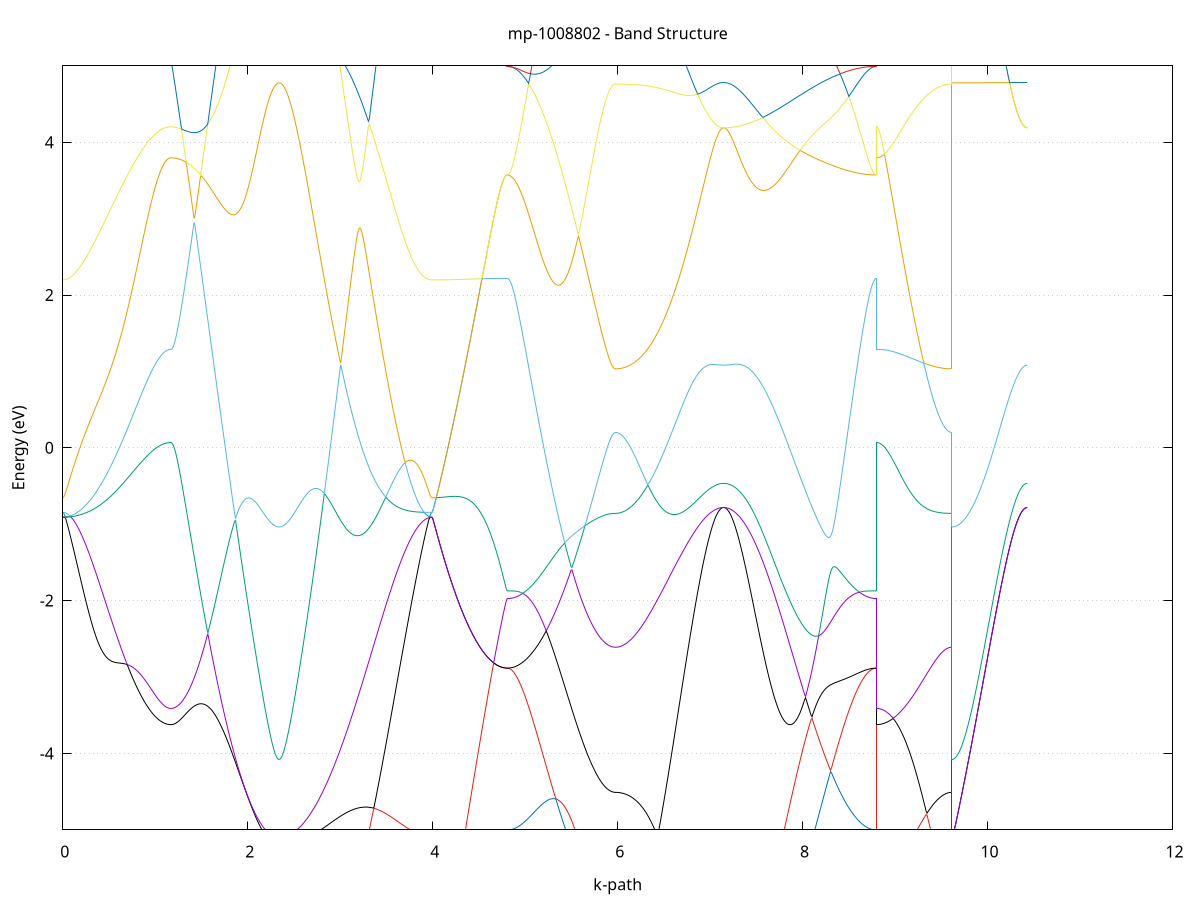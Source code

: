 set title 'mp-1008802 - Band Structure'
set xlabel 'k-path'
set ylabel 'Energy (eV)'
set grid y
set yrange [-5:5]
set terminal png size 800,600
set output 'mp-1008802_bands_gnuplot.png'
plot '-' using 1:2 with lines notitle, '-' using 1:2 with lines notitle, '-' using 1:2 with lines notitle, '-' using 1:2 with lines notitle, '-' using 1:2 with lines notitle, '-' using 1:2 with lines notitle, '-' using 1:2 with lines notitle, '-' using 1:2 with lines notitle, '-' using 1:2 with lines notitle, '-' using 1:2 with lines notitle, '-' using 1:2 with lines notitle, '-' using 1:2 with lines notitle, '-' using 1:2 with lines notitle, '-' using 1:2 with lines notitle, '-' using 1:2 with lines notitle, '-' using 1:2 with lines notitle, '-' using 1:2 with lines notitle, '-' using 1:2 with lines notitle, '-' using 1:2 with lines notitle, '-' using 1:2 with lines notitle
0.000000 -41.911826
0.009994 -41.911826
0.019988 -41.911826
0.029982 -41.911726
0.039976 -41.911526
0.049970 -41.911426
0.059964 -41.911226
0.069958 -41.910926
0.079952 -41.910626
0.089947 -41.910326
0.099941 -41.910026
0.109935 -41.909626
0.119929 -41.909126
0.129923 -41.908726
0.139917 -41.908226
0.149911 -41.907726
0.159905 -41.907126
0.169899 -41.906526
0.179893 -41.905826
0.189887 -41.905226
0.199881 -41.904526
0.209875 -41.903726
0.219869 -41.903026
0.229863 -41.902226
0.239858 -41.901326
0.249852 -41.900526
0.259846 -41.899626
0.269840 -41.898726
0.279834 -41.897726
0.289828 -41.905726
0.299822 -41.914326
0.309816 -41.923226
0.319810 -41.932226
0.329804 -41.941426
0.339798 -41.950826
0.349792 -41.960526
0.359786 -41.970226
0.369780 -41.980226
0.379774 -41.990326
0.389768 -42.000626
0.399763 -42.011026
0.409757 -42.021626
0.419751 -42.032326
0.429745 -42.043126
0.439739 -42.054026
0.449733 -42.065126
0.459727 -42.076226
0.469721 -42.087426
0.479715 -42.098726
0.489709 -42.110126
0.499703 -42.121526
0.509697 -42.133026
0.519691 -42.144626
0.529685 -42.156126
0.539679 -42.167726
0.549673 -42.179426
0.559668 -42.191026
0.569662 -42.202626
0.579656 -42.214326
0.589650 -42.225926
0.599644 -42.237526
0.609638 -42.249126
0.619632 -42.260626
0.629626 -42.272126
0.639620 -42.283526
0.649614 -42.294926
0.659608 -42.306226
0.669602 -42.317426
0.679596 -42.328626
0.689590 -42.339626
0.699584 -42.350626
0.709578 -42.361426
0.719573 -42.372126
0.729567 -42.382726
0.739561 -42.393226
0.749555 -42.403626
0.759549 -42.413726
0.769543 -42.423826
0.779537 -42.433726
0.789531 -42.443426
0.799525 -42.452926
0.809519 -42.462326
0.819513 -42.471526
0.829507 -42.480526
0.839501 -42.489326
0.849495 -42.497926
0.859489 -42.506326
0.869483 -42.514526
0.879478 -42.522526
0.889472 -42.530226
0.899466 -42.537726
0.909460 -42.545026
0.919454 -42.552126
0.929448 -42.558926
0.939442 -42.565526
0.949436 -42.571826
0.959430 -42.577926
0.969424 -42.583726
0.979418 -42.589226
0.989412 -42.594526
0.999406 -42.599626
1.009400 -42.604326
1.019394 -42.608826
1.029389 -42.613026
1.039383 -42.616926
1.049377 -42.620626
1.059371 -42.623926
1.069365 -42.627026
1.079359 -42.629826
1.089353 -42.632326
1.099347 -42.634526
1.109341 -42.636426
1.119335 -42.638026
1.129329 -42.639426
1.139323 -42.640426
1.149317 -42.641126
1.159311 -42.641626
1.169305 -42.641726
1.169305 -42.641726
1.179299 -42.641726
1.189294 -42.641626
1.199288 -42.641526
1.209282 -42.641426
1.219276 -42.641126
1.229270 -42.640926
1.239264 -42.640626
1.249258 -42.640226
1.259252 -42.639926
1.269246 -42.639426
1.279240 -42.638926
1.289234 -42.638426
1.299228 -42.637826
1.309222 -42.637226
1.319216 -42.636626
1.329210 -42.635926
1.339204 -42.635126
1.349199 -42.634326
1.359193 -42.633526
1.369187 -42.632626
1.379181 -42.631726
1.389175 -42.630826
1.399169 -42.629826
1.409163 -42.628826
1.419157 -42.627726
1.429151 -42.626626
1.439145 -42.625526
1.449139 -42.624326
1.459133 -42.623126
1.469127 -42.621926
1.479121 -42.620626
1.489115 -42.619326
1.499109 -42.618026
1.509104 -42.616626
1.519098 -42.615226
1.529092 -42.613826
1.539086 -42.612426
1.549080 -42.610926
1.559074 -42.609426
1.569068 -42.607926
1.579062 -42.606326
1.589056 -42.604826
1.599050 -42.603226
1.609044 -42.601626
1.619038 -42.600026
1.629032 -42.598326
1.639026 -42.596726
1.649020 -42.595026
1.659014 -42.593326
1.669009 -42.591626
1.679003 -42.589926
1.688997 -42.588226
1.698991 -42.586526
1.708985 -42.584726
1.718979 -42.583026
1.728973 -42.581326
1.738967 -42.579526
1.748961 -42.577826
1.758955 -42.576026
1.768949 -42.574326
1.778943 -42.572526
1.788937 -42.570826
1.798931 -42.569026
1.808925 -42.567326
1.818919 -42.565526
1.828914 -42.563826
1.838908 -42.562126
1.848902 -42.560426
1.858896 -42.558726
1.868890 -42.557026
1.878884 -42.555326
1.888878 -42.553726
1.898872 -42.552026
1.908866 -42.550426
1.918860 -42.548826
1.928854 -42.547226
1.938848 -42.545726
1.948842 -42.544126
1.958836 -42.542626
1.968830 -42.541126
1.978825 -42.539726
1.988819 -42.538226
1.998813 -42.536826
2.008807 -42.535426
2.018801 -42.534126
2.028795 -42.532726
2.038789 -42.531526
2.048783 -42.530226
2.058777 -42.529026
2.068771 -42.527826
2.078765 -42.526626
2.088759 -42.525526
2.098753 -42.524426
2.108747 -42.523426
2.118741 -42.522426
2.128735 -42.521426
2.138729 -42.520526
2.148724 -42.519626
2.158718 -42.518826
2.168712 -42.517926
2.178706 -42.517226
2.188700 -42.516526
2.198694 -42.515826
2.208688 -42.515226
2.218682 -42.514626
2.228676 -42.514026
2.238670 -42.513626
2.248664 -42.513126
2.258658 -42.512726
2.268652 -42.512426
2.278646 -42.512026
2.288640 -42.511826
2.298635 -42.511626
2.308629 -42.511426
2.318623 -42.511326
2.328617 -42.511226
2.338611 -42.511226
2.338611 -42.511226
2.348573 -42.511126
2.358534 -42.511026
2.368496 -42.510726
2.378458 -42.510326
2.388419 -42.509926
2.398381 -42.509326
2.408343 -42.508626
2.418305 -42.507826
2.428266 -42.506926
2.438228 -42.505926
2.448190 -42.504826
2.458152 -42.503626
2.468113 -42.502326
2.478075 -42.500826
2.488037 -42.499326
2.497998 -42.497726
2.507960 -42.495926
2.517922 -42.494126
2.527884 -42.492226
2.537845 -42.490126
2.547807 -42.488026
2.557769 -42.485726
2.567731 -42.483326
2.577692 -42.480926
2.587654 -42.478326
2.597616 -42.475726
2.607578 -42.472926
2.617539 -42.470026
2.627501 -42.467126
2.637463 -42.464026
2.647424 -42.460926
2.657386 -42.457626
2.667348 -42.454226
2.677310 -42.450826
2.687271 -42.447226
2.697233 -42.443626
2.707195 -42.439826
2.717157 -42.436026
2.727118 -42.432126
2.737080 -42.428026
2.747042 -42.423926
2.757004 -42.419726
2.766965 -42.415426
2.776927 -42.411026
2.786889 -42.406526
2.796850 -42.401926
2.806812 -42.397226
2.816774 -42.392526
2.826736 -42.387726
2.836697 -42.382726
2.846659 -42.377726
2.856621 -42.372626
2.866583 -42.367526
2.876544 -42.362226
2.886506 -42.356926
2.896468 -42.351526
2.906430 -42.346026
2.916391 -42.340426
2.926353 -42.334826
2.936315 -42.329026
2.946276 -42.323326
2.956238 -42.317426
2.966200 -42.311526
2.976162 -42.305526
2.986123 -42.299426
2.996085 -42.293326
3.006047 -42.287126
3.016009 -42.280926
3.025970 -42.274626
3.035932 -42.268226
3.045894 -42.261826
3.055855 -42.255426
3.065817 -42.248826
3.075779 -42.242326
3.085741 -42.235726
3.095702 -42.229026
3.105664 -42.222326
3.115626 -42.215626
3.125588 -42.208826
3.135549 -42.202026
3.145511 -42.195126
3.155473 -42.188226
3.165435 -42.181326
3.175396 -42.174426
3.185358 -42.167426
3.195320 -42.160426
3.205281 -42.153426
3.215243 -42.146426
3.225205 -42.139326
3.235167 -42.132326
3.245128 -42.125226
3.255090 -42.118226
3.265052 -42.111126
3.275014 -42.104026
3.284975 -42.096926
3.294937 -42.089926
3.304899 -42.082826
3.314861 -42.075726
3.324822 -42.068726
3.334784 -42.061726
3.344746 -42.054726
3.354707 -42.047726
3.364669 -42.040726
3.374631 -42.033826
3.384593 -42.026926
3.394554 -42.020026
3.404516 -42.013226
3.414478 -42.006426
3.424440 -41.999626
3.434401 -41.992926
3.444363 -41.986326
3.454325 -41.979626
3.464287 -41.973126
3.474248 -41.966626
3.484210 -41.960226
3.494172 -41.953826
3.504133 -41.947526
3.514095 -41.941226
3.524057 -41.935126
3.534019 -41.929026
3.543980 -41.923026
3.553942 -41.917026
3.563904 -41.911226
3.573866 -41.905426
3.583827 -41.899826
3.593789 -41.894226
3.603751 -41.888726
3.613712 -41.886026
3.623674 -41.887326
3.633636 -41.888626
3.643598 -41.889826
3.653559 -41.891026
3.663521 -41.892126
3.673483 -41.893326
3.683445 -41.894426
3.693406 -41.895526
3.703368 -41.896526
3.713330 -41.897526
3.723292 -41.898526
3.733253 -41.899426
3.743215 -41.900426
3.753177 -41.901226
3.763138 -41.902126
3.773100 -41.902926
3.783062 -41.903726
3.793024 -41.904426
3.802985 -41.905226
3.812947 -41.905826
3.822909 -41.906526
3.832871 -41.907126
3.842832 -41.907726
3.852794 -41.908226
3.862756 -41.908726
3.872718 -41.909226
3.882679 -41.909626
3.892641 -41.910026
3.902603 -41.910326
3.912564 -41.910626
3.922526 -41.910926
3.932488 -41.911226
3.942450 -41.911426
3.952411 -41.911526
3.962373 -41.911726
3.972335 -41.911826
3.982297 -41.911826
3.992258 -41.911826
3.992258 -41.911826
4.002195 -41.911826
4.012132 -41.911926
4.022070 -41.911926
4.032007 -41.911926
4.041944 -41.912026
4.051881 -41.912126
4.061818 -41.912226
4.071755 -41.912326
4.081692 -41.912426
4.091629 -41.912626
4.101566 -41.912726
4.111503 -41.912926
4.121440 -41.913026
4.131377 -41.913226
4.141314 -41.913426
4.151252 -41.913626
4.161189 -41.913926
4.171126 -41.914126
4.181063 -41.914326
4.191000 -41.914626
4.200937 -41.914926
4.210874 -41.915126
4.220811 -41.915426
4.230748 -41.915726
4.240685 -41.916026
4.250622 -41.916326
4.260559 -41.916626
4.270496 -41.917026
4.280434 -41.917326
4.290371 -41.917626
4.300308 -41.918026
4.310245 -41.918326
4.320182 -41.918726
4.330119 -41.919126
4.340056 -41.919426
4.349993 -41.919826
4.359930 -41.920226
4.369867 -41.920526
4.379804 -41.920926
4.389741 -41.921326
4.399678 -41.921726
4.409616 -41.922026
4.419553 -41.922426
4.429490 -41.922826
4.439427 -41.923226
4.449364 -41.923526
4.459301 -41.923926
4.469238 -41.924326
4.479175 -41.924626
4.489112 -41.925026
4.499049 -41.925326
4.508986 -41.925726
4.518923 -41.926026
4.528861 -41.926326
4.538798 -41.926726
4.548735 -41.927026
4.558672 -41.927326
4.568609 -41.927626
4.578546 -41.927926
4.588483 -41.928226
4.598420 -41.928426
4.608357 -41.928726
4.618294 -41.929026
4.628231 -41.929226
4.638168 -41.929426
4.648105 -41.929726
4.658043 -41.929926
4.667980 -41.930126
4.677917 -41.930226
4.687854 -41.930426
4.697791 -41.930626
4.707728 -41.930726
4.717665 -41.930926
4.727602 -41.931026
4.737539 -41.931126
4.747476 -41.931226
4.757413 -41.931326
4.767350 -41.931326
4.777287 -41.931426
4.787225 -41.931426
4.797162 -41.931426
4.807099 -41.931426
4.807099 -41.931426
4.817093 -41.931426
4.827087 -41.931426
4.837081 -41.931326
4.847075 -41.931126
4.857069 -41.931026
4.867063 -41.930726
4.877057 -41.930526
4.887051 -41.930226
4.897045 -41.929926
4.907039 -41.929526
4.917033 -41.929126
4.927027 -41.928626
4.937022 -41.928226
4.947016 -41.927626
4.957010 -41.927126
4.967004 -41.926526
4.976998 -41.925926
4.986992 -41.925226
4.996986 -41.924526
5.006980 -41.923826
5.016974 -41.923026
5.026968 -41.922226
5.036962 -41.921426
5.046956 -41.920526
5.056950 -41.919626
5.066944 -41.918726
5.076938 -41.917726
5.086932 -41.916726
5.096927 -41.915726
5.106921 -41.914726
5.116915 -41.921826
5.126909 -41.930826
5.136903 -41.940026
5.146897 -41.949426
5.156891 -41.959026
5.166885 -41.968826
5.176879 -41.978726
5.186873 -41.988826
5.196867 -41.999126
5.206861 -42.009526
5.216855 -42.020026
5.226849 -42.030726
5.236843 -42.041526
5.246837 -42.052426
5.256832 -42.063426
5.266826 -42.074526
5.276820 -42.085726
5.286814 -42.097026
5.296808 -42.108326
5.306802 -42.119726
5.316796 -42.131226
5.326790 -42.142726
5.336784 -42.154226
5.346778 -42.165826
5.356772 -42.177426
5.366766 -42.189026
5.376760 -42.200726
5.386754 -42.212326
5.396748 -42.223926
5.406742 -42.235426
5.416737 -42.247026
5.426731 -42.258526
5.436725 -42.270026
5.446719 -42.281426
5.456713 -42.292726
5.466707 -42.304026
5.476701 -42.315226
5.486695 -42.326326
5.496689 -42.337426
5.506683 -42.348326
5.516677 -42.359126
5.526671 -42.369826
5.536665 -42.380426
5.546659 -42.390826
5.556653 -42.401226
5.566647 -42.411326
5.576642 -42.421326
5.586636 -42.431226
5.596630 -42.440926
5.606624 -42.450426
5.616618 -42.459826
5.626612 -42.469026
5.636606 -42.477926
5.646600 -42.486726
5.656594 -42.495326
5.666588 -42.503726
5.676582 -42.511926
5.686576 -42.519826
5.696570 -42.527626
5.706564 -42.535126
5.716558 -42.542426
5.726552 -42.549426
5.736547 -42.556226
5.746541 -42.562826
5.756535 -42.569126
5.766529 -42.575126
5.776523 -42.580926
5.786517 -42.586526
5.796511 -42.591826
5.806505 -42.596826
5.816499 -42.601526
5.826493 -42.606026
5.836487 -42.610226
5.846481 -42.614126
5.856475 -42.617726
5.866469 -42.621126
5.876463 -42.624226
5.886457 -42.626926
5.896452 -42.629426
5.906446 -42.631626
5.916440 -42.633626
5.926434 -42.635226
5.936428 -42.636526
5.946422 -42.637526
5.956416 -42.638326
5.966410 -42.638726
5.976404 -42.638926
5.976404 -42.638926
5.986398 -42.638826
5.996392 -42.638826
6.006386 -42.638726
6.016380 -42.638526
6.026374 -42.638326
6.036368 -42.638026
6.046363 -42.637726
6.056357 -42.637426
6.066351 -42.637026
6.076345 -42.636626
6.086339 -42.636126
6.096333 -42.635626
6.106327 -42.635026
6.116321 -42.634426
6.126315 -42.633726
6.136309 -42.633026
6.146303 -42.632326
6.156297 -42.631526
6.166291 -42.630726
6.176285 -42.629826
6.186279 -42.628926
6.196273 -42.628026
6.206268 -42.627026
6.216262 -42.626026
6.226256 -42.624926
6.236250 -42.623826
6.246244 -42.622726
6.256238 -42.621626
6.266232 -42.620426
6.276226 -42.619126
6.286220 -42.617926
6.296214 -42.616626
6.306208 -42.615226
6.316202 -42.613926
6.326196 -42.612526
6.336190 -42.611126
6.346184 -42.609726
6.356178 -42.608226
6.366173 -42.606726
6.376167 -42.605226
6.386161 -42.603726
6.396155 -42.602126
6.406149 -42.600526
6.416143 -42.598926
6.426137 -42.597326
6.436131 -42.595726
6.446125 -42.594026
6.456119 -42.592426
6.466113 -42.590726
6.476107 -42.589026
6.486101 -42.587326
6.496095 -42.585626
6.506089 -42.583926
6.516083 -42.582226
6.526078 -42.580426
6.536072 -42.578726
6.546066 -42.576926
6.556060 -42.575226
6.566054 -42.573526
6.576048 -42.571726
6.586042 -42.570026
6.596036 -42.568226
6.606030 -42.566526
6.616024 -42.564826
6.626018 -42.563026
6.636012 -42.561326
6.646006 -42.559626
6.656000 -42.557926
6.665994 -42.556226
6.675988 -42.554626
6.685983 -42.552926
6.695977 -42.551326
6.705971 -42.549626
6.715965 -42.548026
6.725959 -42.546426
6.735953 -42.544826
6.745947 -42.543326
6.755941 -42.541826
6.765935 -42.540226
6.775929 -42.538826
6.785923 -42.537326
6.795917 -42.535926
6.805911 -42.534526
6.815905 -42.533126
6.825899 -42.531726
6.835894 -42.530426
6.845888 -42.529126
6.855882 -42.527926
6.865876 -42.526726
6.875870 -42.525526
6.885864 -42.524326
6.895858 -42.523226
6.905852 -42.522126
6.915846 -42.521126
6.925840 -42.520126
6.935834 -42.519126
6.945828 -42.518226
6.955822 -42.517326
6.965816 -42.516526
6.975810 -42.515726
6.985804 -42.514926
6.995799 -42.514226
7.005793 -42.513626
7.015787 -42.512926
7.025781 -42.512326
7.035775 -42.511826
7.045769 -42.511326
7.055763 -42.510926
7.065757 -42.510526
7.075751 -42.510126
7.085745 -42.509826
7.095739 -42.509626
7.105733 -42.509326
7.115727 -42.509226
7.125721 -42.509126
7.135715 -42.509026
7.145709 -42.509026
7.145709 -42.509026
7.155671 -42.508926
7.165633 -42.508826
7.175595 -42.508526
7.185556 -42.508126
7.195518 -42.507626
7.205480 -42.507126
7.215442 -42.506426
7.225403 -42.505626
7.235365 -42.504726
7.245327 -42.503726
7.255289 -42.502626
7.265250 -42.501426
7.275212 -42.500026
7.285174 -42.498626
7.295135 -42.497126
7.305097 -42.495526
7.315059 -42.493726
7.325021 -42.491926
7.334982 -42.489926
7.344944 -42.487926
7.354906 -42.485726
7.364868 -42.483526
7.374829 -42.481126
7.384791 -42.478726
7.394753 -42.476126
7.404714 -42.473526
7.414676 -42.470726
7.424638 -42.467826
7.434600 -42.464926
7.444561 -42.461826
7.454523 -42.458726
7.464485 -42.455426
7.474447 -42.452026
7.484408 -42.448626
7.494370 -42.445026
7.504332 -42.441426
7.514294 -42.437626
7.524255 -42.433826
7.534217 -42.429926
7.544179 -42.425826
7.554140 -42.421726
7.564102 -42.417526
7.574064 -42.413226
7.584026 -42.408826
7.593987 -42.404326
7.603949 -42.399726
7.613911 -42.395126
7.623873 -42.390326
7.633834 -42.385526
7.643796 -42.380626
7.653758 -42.375626
7.663720 -42.370526
7.673681 -42.365326
7.683643 -42.360126
7.693605 -42.354726
7.703566 -42.349326
7.713528 -42.343826
7.723490 -42.338326
7.733452 -42.332626
7.743413 -42.326926
7.753375 -42.321126
7.763337 -42.315326
7.773299 -42.309426
7.783260 -42.303426
7.793222 -42.297426
7.803184 -42.291226
7.813146 -42.285126
7.823107 -42.278826
7.833069 -42.272526
7.843031 -42.266226
7.852992 -42.259826
7.862954 -42.253326
7.872916 -42.246826
7.882878 -42.240326
7.892839 -42.233626
7.902801 -42.227026
7.912763 -42.220326
7.922725 -42.213626
7.932686 -42.206826
7.942648 -42.200026
7.952610 -42.193226
7.962571 -42.186326
7.972533 -42.179426
7.982495 -42.172426
7.992457 -42.165526
8.002418 -42.158526
8.012380 -42.151526
8.022342 -42.144526
8.032304 -42.137526
8.042265 -42.130426
8.052227 -42.123426
8.062189 -42.116326
8.072151 -42.109326
8.082112 -42.102226
8.092074 -42.095126
8.102036 -42.088126
8.111997 -42.081026
8.121959 -42.074026
8.131921 -42.067026
8.141883 -42.060026
8.151844 -42.053026
8.161806 -42.046026
8.171768 -42.039026
8.181730 -42.032126
8.191691 -42.025226
8.201653 -42.018426
8.211615 -42.011626
8.221577 -42.004826
8.231538 -41.998026
8.241500 -41.991326
8.251462 -41.984726
8.261423 -41.978126
8.271385 -41.971626
8.281347 -41.965126
8.291309 -41.958726
8.301270 -41.952326
8.311232 -41.946026
8.321194 -41.939826
8.331156 -41.933626
8.341117 -41.927626
8.351079 -41.921626
8.361041 -41.915726
8.371003 -41.909826
8.380964 -41.904126
8.390926 -41.900426
8.400888 -41.901826
8.410849 -41.903226
8.420811 -41.904626
8.430773 -41.905926
8.440735 -41.907226
8.450696 -41.908526
8.460658 -41.909726
8.470620 -41.910926
8.480582 -41.912126
8.490543 -41.913326
8.500505 -41.914426
8.510467 -41.915526
8.520428 -41.916526
8.530390 -41.917626
8.540352 -41.918526
8.550314 -41.919526
8.560275 -41.920426
8.570237 -41.921326
8.580199 -41.922126
8.590161 -41.923026
8.600122 -41.923726
8.610084 -41.924526
8.620046 -41.925226
8.630008 -41.925926
8.639969 -41.926526
8.649931 -41.927126
8.659893 -41.927626
8.669854 -41.928226
8.679816 -41.928626
8.689778 -41.929126
8.699740 -41.929526
8.709701 -41.929926
8.719663 -41.930226
8.729625 -41.930526
8.739587 -41.930726
8.749548 -41.931026
8.759510 -41.931126
8.769472 -41.931326
8.779434 -41.931426
8.789395 -41.931426
8.799357 -41.931426
8.799357 -42.641726
8.809294 -42.641726
8.819231 -42.641726
8.829168 -42.641726
8.839105 -42.641726
8.849042 -42.641726
8.858979 -42.641726
8.868917 -42.641726
8.878854 -42.641726
8.888791 -42.641626
8.898728 -42.641626
8.908665 -42.641626
8.918602 -42.641626
8.928539 -42.641626
8.938476 -42.641526
8.948413 -42.641526
8.958350 -42.641526
8.968287 -42.641426
8.978224 -42.641426
8.988161 -42.641426
8.998099 -42.641326
9.008036 -42.641326
9.017973 -42.641226
9.027910 -42.641226
9.037847 -42.641226
9.047784 -42.641126
9.057721 -42.641126
9.067658 -42.641026
9.077595 -42.641026
9.087532 -42.640926
9.097469 -42.640926
9.107406 -42.640826
9.117343 -42.640826
9.127281 -42.640726
9.137218 -42.640726
9.147155 -42.640626
9.157092 -42.640626
9.167029 -42.640526
9.176966 -42.640526
9.186903 -42.640426
9.196840 -42.640426
9.206777 -42.640326
9.216714 -42.640226
9.226651 -42.640226
9.236588 -42.640126
9.246525 -42.640126
9.256463 -42.640026
9.266400 -42.640026
9.276337 -42.639926
9.286274 -42.639926
9.296211 -42.639826
9.306148 -42.639826
9.316085 -42.639726
9.326022 -42.639726
9.335959 -42.639626
9.345896 -42.639626
9.355833 -42.639526
9.365770 -42.639526
9.375708 -42.639426
9.385645 -42.639426
9.395582 -42.639326
9.405519 -42.639326
9.415456 -42.639326
9.425393 -42.639226
9.435330 -42.639226
9.445267 -42.639226
9.455204 -42.639126
9.465141 -42.639126
9.475078 -42.639126
9.485015 -42.639026
9.494952 -42.639026
9.504890 -42.639026
9.514827 -42.639026
9.524764 -42.639026
9.534701 -42.638926
9.544638 -42.638926
9.554575 -42.638926
9.564512 -42.638926
9.574449 -42.638926
9.584386 -42.638926
9.594323 -42.638926
9.604260 -42.638926
9.614197 -42.638926
9.614197 -42.511226
9.624134 -42.511226
9.634072 -42.511226
9.644009 -42.511226
9.653946 -42.511226
9.663883 -42.511226
9.673820 -42.511226
9.683757 -42.511126
9.693694 -42.511126
9.703631 -42.511126
9.713568 -42.511126
9.723505 -42.511126
9.733442 -42.511126
9.743379 -42.511026
9.753316 -42.511026
9.763254 -42.511026
9.773191 -42.511026
9.783128 -42.511026
9.793065 -42.510926
9.803002 -42.510926
9.812939 -42.510926
9.822876 -42.510826
9.832813 -42.510826
9.842750 -42.510826
9.852687 -42.510726
9.862624 -42.510726
9.872561 -42.510726
9.882498 -42.510626
9.892436 -42.510626
9.902373 -42.510626
9.912310 -42.510526
9.922247 -42.510526
9.932184 -42.510426
9.942121 -42.510426
9.952058 -42.510426
9.961995 -42.510326
9.971932 -42.510326
9.981869 -42.510226
9.991806 -42.510226
10.001743 -42.510226
10.011680 -42.510126
10.021618 -42.510126
10.031555 -42.510026
10.041492 -42.510026
10.051429 -42.509926
10.061366 -42.509926
10.071303 -42.509926
10.081240 -42.509826
10.091177 -42.509826
10.101114 -42.509726
10.111051 -42.509726
10.120988 -42.509626
10.130925 -42.509626
10.140862 -42.509626
10.150800 -42.509526
10.160737 -42.509526
10.170674 -42.509526
10.180611 -42.509426
10.190548 -42.509426
10.200485 -42.509426
10.210422 -42.509326
10.220359 -42.509326
10.230296 -42.509326
10.240233 -42.509226
10.250170 -42.509226
10.260107 -42.509226
10.270044 -42.509226
10.279982 -42.509126
10.289919 -42.509126
10.299856 -42.509126
10.309793 -42.509126
10.319730 -42.509126
10.329667 -42.509026
10.339604 -42.509026
10.349541 -42.509026
10.359478 -42.509026
10.369415 -42.509026
10.379352 -42.509026
10.389289 -42.509026
10.399227 -42.509026
10.409164 -42.509026
10.419101 -42.509026
10.429038 -42.509026
e
0.000000 -41.774826
0.009994 -41.774926
0.019988 -41.775426
0.029982 -41.776326
0.039976 -41.777426
0.049970 -41.778926
0.059964 -41.780726
0.069958 -41.782826
0.079952 -41.785326
0.089947 -41.788126
0.099941 -41.791226
0.109935 -41.794626
0.119929 -41.798326
0.129923 -41.802426
0.139917 -41.806726
0.149911 -41.811426
0.159905 -41.816326
0.169899 -41.821626
0.179893 -41.827126
0.189887 -41.832926
0.199881 -41.839026
0.209875 -41.845426
0.219869 -41.852126
0.229863 -41.859026
0.239858 -41.866226
0.249852 -41.873626
0.259846 -41.881326
0.269840 -41.889226
0.279834 -41.897326
0.289828 -41.896726
0.299822 -41.895726
0.309816 -41.894726
0.319810 -41.893726
0.329804 -41.892626
0.339798 -41.891526
0.349792 -41.890426
0.359786 -41.889226
0.369780 -41.888026
0.379774 -41.886826
0.389768 -41.885626
0.399763 -41.884426
0.409757 -41.883226
0.419751 -41.881926
0.429745 -41.880626
0.439739 -41.879326
0.449733 -41.878026
0.459727 -41.876726
0.469721 -41.875326
0.479715 -41.874026
0.489709 -41.872626
0.499703 -41.871226
0.509697 -41.869826
0.519691 -41.868526
0.529685 -41.867126
0.539679 -41.865726
0.549673 -41.864226
0.559668 -41.862826
0.569662 -41.861426
0.579656 -41.860026
0.589650 -41.858626
0.599644 -41.857226
0.609638 -41.855726
0.619632 -41.854326
0.629626 -41.852926
0.639620 -41.851526
0.649614 -41.850126
0.659608 -41.848726
0.669602 -41.847326
0.679596 -41.845926
0.689590 -41.844626
0.699584 -41.843226
0.709578 -41.841926
0.719573 -41.840526
0.729567 -41.839226
0.739561 -41.837926
0.749555 -41.836626
0.759549 -41.835326
0.769543 -41.834126
0.779537 -41.832826
0.789531 -41.831626
0.799525 -41.830426
0.809519 -41.829226
0.819513 -41.828026
0.829507 -41.826926
0.839501 -41.825826
0.849495 -41.824726
0.859489 -41.823626
0.869483 -41.822626
0.879478 -41.821626
0.889472 -41.820626
0.899466 -41.819626
0.909460 -41.818726
0.919454 -41.817826
0.929448 -41.816926
0.939442 -41.816126
0.949436 -41.815226
0.959430 -41.814526
0.969424 -41.813726
0.979418 -41.813026
0.989412 -41.812326
0.999406 -41.811726
1.009400 -41.811026
1.019394 -41.810526
1.029389 -41.809926
1.039383 -41.809426
1.049377 -41.808926
1.059371 -41.808526
1.069365 -41.808126
1.079359 -41.807826
1.089353 -41.807426
1.099347 -41.807126
1.109341 -41.806926
1.119335 -41.806726
1.129329 -41.806526
1.139323 -41.806426
1.149317 -41.806326
1.159311 -41.806226
1.169305 -41.806226
1.169305 -41.806226
1.179299 -41.806226
1.189294 -41.806126
1.199288 -41.806026
1.209282 -41.805926
1.219276 -41.805826
1.229270 -41.805626
1.239264 -41.805426
1.249258 -41.805126
1.259252 -41.804826
1.269246 -41.804526
1.279240 -41.804126
1.289234 -41.803726
1.299228 -41.803326
1.309222 -41.802826
1.319216 -41.802326
1.329210 -41.801826
1.339204 -41.801326
1.349199 -41.800726
1.359193 -41.800126
1.369187 -41.799426
1.379181 -41.798726
1.389175 -41.798026
1.399169 -41.797326
1.409163 -41.796526
1.419157 -41.795726
1.429151 -41.794926
1.439145 -41.799226
1.449139 -41.806926
1.459133 -41.814826
1.469127 -41.822926
1.479121 -41.831226
1.489115 -41.839726
1.499109 -41.848426
1.509104 -41.857326
1.519098 -41.866426
1.529092 -41.875626
1.539086 -41.885026
1.549080 -41.894526
1.559074 -41.904226
1.569068 -41.914126
1.579062 -41.924026
1.589056 -41.934126
1.599050 -41.944326
1.609044 -41.954626
1.619038 -41.965026
1.629032 -41.975526
1.639026 -41.986126
1.649020 -41.996826
1.659014 -42.007626
1.669009 -42.018426
1.679003 -42.029226
1.688997 -42.040126
1.698991 -42.051026
1.708985 -42.062026
1.718979 -42.073026
1.728973 -42.084026
1.738967 -42.095026
1.748961 -42.106026
1.758955 -42.117026
1.768949 -42.128026
1.778943 -42.138926
1.788937 -42.149826
1.798931 -42.160726
1.808925 -42.171526
1.818919 -42.182326
1.828914 -42.193026
1.838908 -42.203626
1.848902 -42.214226
1.858896 -42.224626
1.868890 -42.235026
1.878884 -42.245326
1.888878 -42.255426
1.898872 -42.265526
1.908866 -42.275426
1.918860 -42.285226
1.928854 -42.294826
1.938848 -42.304426
1.948842 -42.313726
1.958836 -42.322926
1.968830 -42.332026
1.978825 -42.340926
1.988819 -42.349626
1.998813 -42.358126
2.008807 -42.366526
2.018801 -42.374626
2.028795 -42.382626
2.038789 -42.390426
2.048783 -42.397926
2.058777 -42.405326
2.068771 -42.412426
2.078765 -42.419426
2.088759 -42.426126
2.098753 -42.432526
2.108747 -42.438826
2.118741 -42.444826
2.128735 -42.450526
2.138729 -42.456126
2.148724 -42.461326
2.158718 -42.466326
2.168712 -42.471126
2.178706 -42.475626
2.188700 -42.479926
2.198694 -42.483926
2.208688 -42.487626
2.218682 -42.491126
2.228676 -42.494326
2.238670 -42.497226
2.248664 -42.499826
2.258658 -42.502226
2.268652 -42.504326
2.278646 -42.506126
2.288640 -42.507726
2.298635 -42.508926
2.308629 -42.509926
2.318623 -42.510626
2.328617 -42.511026
2.338611 -42.511226
2.338611 -42.511226
2.348573 -42.511126
2.358534 -42.510926
2.368496 -42.510626
2.378458 -42.510226
2.388419 -42.509626
2.398381 -42.508926
2.408343 -42.508126
2.418305 -42.507126
2.428266 -42.506126
2.438228 -42.504926
2.448190 -42.503626
2.458152 -42.502126
2.468113 -42.500526
2.478075 -42.498826
2.488037 -42.497026
2.497998 -42.495126
2.507960 -42.493026
2.517922 -42.490926
2.527884 -42.488626
2.537845 -42.486126
2.547807 -42.483626
2.557769 -42.481026
2.567731 -42.478226
2.577692 -42.475326
2.587654 -42.472326
2.597616 -42.469226
2.607578 -42.466026
2.617539 -42.462626
2.627501 -42.459226
2.637463 -42.455626
2.647424 -42.451926
2.657386 -42.448226
2.667348 -42.444326
2.677310 -42.440326
2.687271 -42.436226
2.697233 -42.432026
2.707195 -42.427726
2.717157 -42.423326
2.727118 -42.418826
2.737080 -42.414226
2.747042 -42.409526
2.757004 -42.404826
2.766965 -42.399926
2.776927 -42.394926
2.786889 -42.389926
2.796850 -42.384726
2.806812 -42.379526
2.816774 -42.374226
2.826736 -42.368826
2.836697 -42.363326
2.846659 -42.357826
2.856621 -42.352126
2.866583 -42.346426
2.876544 -42.340726
2.886506 -42.334826
2.896468 -42.328926
2.906430 -42.322926
2.916391 -42.316926
2.926353 -42.310826
2.936315 -42.304626
2.946276 -42.298326
2.956238 -42.292126
2.966200 -42.285726
2.976162 -42.279326
2.986123 -42.272926
2.996085 -42.266426
3.006047 -42.259826
3.016009 -42.253226
3.025970 -42.246626
3.035932 -42.240026
3.045894 -42.233326
3.055855 -42.226526
3.065817 -42.219826
3.075779 -42.213026
3.085741 -42.206126
3.095702 -42.199326
3.105664 -42.192426
3.115626 -42.185526
3.125588 -42.178626
3.135549 -42.171726
3.145511 -42.164726
3.155473 -42.157826
3.165435 -42.150826
3.175396 -42.143826
3.185358 -42.136926
3.195320 -42.129926
3.205281 -42.122926
3.215243 -42.116026
3.225205 -42.109026
3.235167 -42.102126
3.245128 -42.095126
3.255090 -42.088226
3.265052 -42.081326
3.275014 -42.074426
3.284975 -42.067626
3.294937 -42.060726
3.304899 -42.053926
3.314861 -42.047126
3.324822 -42.040426
3.334784 -42.033726
3.344746 -42.027026
3.354707 -42.020426
3.364669 -42.013826
3.374631 -42.007226
3.384593 -42.000726
3.394554 -41.994326
3.404516 -41.987926
3.414478 -41.981526
3.424440 -41.975226
3.434401 -41.969026
3.444363 -41.962826
3.454325 -41.956726
3.464287 -41.950726
3.474248 -41.944726
3.484210 -41.938826
3.494172 -41.932926
3.504133 -41.927226
3.514095 -41.921526
3.524057 -41.915926
3.534019 -41.910426
3.543980 -41.905026
3.553942 -41.899626
3.563904 -41.894426
3.573866 -41.889226
3.583827 -41.884126
3.593789 -41.883426
3.603751 -41.884726
3.613712 -41.883326
3.623674 -41.878126
3.633636 -41.872926
3.643598 -41.867826
3.653559 -41.862926
3.663521 -41.858026
3.673483 -41.853326
3.683445 -41.848726
3.693406 -41.844226
3.703368 -41.839826
3.713330 -41.835626
3.723292 -41.831526
3.733253 -41.827526
3.743215 -41.823626
3.753177 -41.819926
3.763138 -41.816326
3.773100 -41.812926
3.783062 -41.809526
3.793024 -41.806426
3.802985 -41.803326
3.812947 -41.800526
3.822909 -41.797726
3.832871 -41.795126
3.842832 -41.792726
3.852794 -41.790426
3.862756 -41.788326
3.872718 -41.786326
3.882679 -41.784526
3.892641 -41.782826
3.902603 -41.781326
3.912564 -41.779926
3.922526 -41.778726
3.932488 -41.777726
3.942450 -41.776826
3.952411 -41.776126
3.962373 -41.775526
3.972335 -41.775126
3.982297 -41.774926
3.992258 -41.774826
3.992258 -41.774826
4.002195 -41.774826
4.012132 -41.774826
4.022070 -41.774826
4.032007 -41.774826
4.041944 -41.774826
4.051881 -41.774826
4.061818 -41.774826
4.071755 -41.774826
4.081692 -41.774726
4.091629 -41.774726
4.101566 -41.774726
4.111503 -41.774726
4.121440 -41.774726
4.131377 -41.774726
4.141314 -41.774726
4.151252 -41.774726
4.161189 -41.774726
4.171126 -41.774726
4.181063 -41.774626
4.191000 -41.774626
4.200937 -41.774626
4.210874 -41.774626
4.220811 -41.774626
4.230748 -41.774626
4.240685 -41.774626
4.250622 -41.774526
4.260559 -41.774526
4.270496 -41.774526
4.280434 -41.774526
4.290371 -41.774526
4.300308 -41.774526
4.310245 -41.774426
4.320182 -41.774426
4.330119 -41.774426
4.340056 -41.774426
4.349993 -41.774426
4.359930 -41.774326
4.369867 -41.774326
4.379804 -41.774326
4.389741 -41.774326
4.399678 -41.774326
4.409616 -41.774326
4.419553 -41.774226
4.429490 -41.774226
4.439427 -41.774226
4.449364 -41.774226
4.459301 -41.774226
4.469238 -41.774126
4.479175 -41.774126
4.489112 -41.774126
4.499049 -41.774126
4.508986 -41.774126
4.518923 -41.774026
4.528861 -41.774026
4.538798 -41.774026
4.548735 -41.774026
4.558672 -41.774026
4.568609 -41.774026
4.578546 -41.774026
4.588483 -41.773926
4.598420 -41.773926
4.608357 -41.773926
4.618294 -41.773926
4.628231 -41.773926
4.638168 -41.773926
4.648105 -41.773926
4.658043 -41.773826
4.667980 -41.773826
4.677917 -41.773826
4.687854 -41.773826
4.697791 -41.773826
4.707728 -41.773826
4.717665 -41.773826
4.727602 -41.773826
4.737539 -41.773826
4.747476 -41.773826
4.757413 -41.773826
4.767350 -41.773826
4.777287 -41.773826
4.787225 -41.773826
4.797162 -41.773826
4.807099 -41.773826
4.807099 -41.773826
4.817093 -41.773926
4.827087 -41.774426
4.837081 -41.775326
4.847075 -41.776426
4.857069 -41.777926
4.867063 -41.779726
4.877057 -41.781826
4.887051 -41.784326
4.897045 -41.787026
4.907039 -41.790126
4.917033 -41.793526
4.927027 -41.797326
4.937022 -41.801326
4.947016 -41.805626
4.957010 -41.810326
4.967004 -41.815226
4.976998 -41.820426
4.986992 -41.826026
4.996986 -41.831826
5.006980 -41.837926
5.016974 -41.844226
5.026968 -41.850926
5.036962 -41.857826
5.046956 -41.864926
5.056950 -41.872326
5.066944 -41.880026
5.076938 -41.887926
5.086932 -41.896026
5.096927 -41.904426
5.106921 -41.913026
5.116915 -41.913626
5.126909 -41.912526
5.136903 -41.911426
5.146897 -41.910226
5.156891 -41.909126
5.166885 -41.907926
5.176879 -41.906626
5.186873 -41.905426
5.196867 -41.904126
5.206861 -41.902926
5.216855 -41.901626
5.226849 -41.900226
5.236843 -41.898926
5.246837 -41.897526
5.256832 -41.896226
5.266826 -41.894826
5.276820 -41.893426
5.286814 -41.892026
5.296808 -41.890626
5.306802 -41.889126
5.316796 -41.887726
5.326790 -41.886226
5.336784 -41.884826
5.346778 -41.883326
5.356772 -41.881926
5.366766 -41.880426
5.376760 -41.878926
5.386754 -41.877426
5.396748 -41.876026
5.406742 -41.874526
5.416737 -41.873026
5.426731 -41.871526
5.436725 -41.870126
5.446719 -41.868626
5.456713 -41.867126
5.466707 -41.865726
5.476701 -41.864226
5.486695 -41.862826
5.496689 -41.861426
5.506683 -41.859926
5.516677 -41.858526
5.526671 -41.857126
5.536665 -41.855826
5.546659 -41.854426
5.556653 -41.853026
5.566647 -41.851726
5.576642 -41.850426
5.586636 -41.849126
5.596630 -41.847826
5.606624 -41.846626
5.616618 -41.845326
5.626612 -41.844126
5.636606 -41.842926
5.646600 -41.841826
5.656594 -41.840626
5.666588 -41.839526
5.676582 -41.838426
5.686576 -41.837426
5.696570 -41.836326
5.706564 -41.835326
5.716558 -41.834426
5.726552 -41.833426
5.736547 -41.832526
5.746541 -41.831626
5.756535 -41.830826
5.766529 -41.830026
5.776523 -41.829226
5.786517 -41.828426
5.796511 -41.827726
5.806505 -41.827126
5.816499 -41.826426
5.826493 -41.825826
5.836487 -41.825226
5.846481 -41.824726
5.856475 -41.824226
5.866469 -41.823826
5.876463 -41.823426
5.886457 -41.823026
5.896452 -41.822626
5.906446 -41.822326
5.916440 -41.822126
5.926434 -41.821926
5.936428 -41.821726
5.946422 -41.821526
5.956416 -41.821426
5.966410 -41.821426
5.976404 -41.821426
5.976404 -41.821426
5.986398 -41.821326
5.996392 -41.821326
6.006386 -41.821226
6.016380 -41.821126
6.026374 -41.820926
6.036368 -41.820726
6.046363 -41.820526
6.056357 -41.820226
6.066351 -41.819926
6.076345 -41.819626
6.086339 -41.819226
6.096333 -41.818826
6.106327 -41.818426
6.116321 -41.817926
6.126315 -41.817426
6.136309 -41.816826
6.146303 -41.816326
6.156297 -41.815626
6.166291 -41.815026
6.176285 -41.814326
6.186279 -41.813626
6.196273 -41.812926
6.206268 -41.812126
6.216262 -41.811426
6.226256 -41.810526
6.236250 -41.809726
6.246244 -41.808826
6.256238 -41.807926
6.266232 -41.813926
6.276226 -41.822026
6.286220 -41.830326
6.296214 -41.838826
6.306208 -41.847426
6.316202 -41.856326
6.326196 -41.865426
6.336190 -41.874626
6.346184 -41.883926
6.356178 -41.893526
6.366173 -41.903126
6.376167 -41.912926
6.386161 -41.922926
6.396155 -41.933026
6.406149 -41.943126
6.416143 -41.953426
6.426137 -41.963826
6.436131 -41.974326
6.446125 -41.984926
6.456119 -41.995526
6.466113 -42.006226
6.476107 -42.017026
6.486101 -42.027926
6.496095 -42.038726
6.506089 -42.049726
6.516083 -42.060626
6.526078 -42.071626
6.536072 -42.082526
6.546066 -42.093526
6.556060 -42.104526
6.566054 -42.115526
6.576048 -42.126426
6.586042 -42.137426
6.596036 -42.148326
6.606030 -42.159126
6.616024 -42.169926
6.626018 -42.180726
6.636012 -42.191326
6.646006 -42.201926
6.656000 -42.212526
6.665994 -42.222926
6.675988 -42.233326
6.685983 -42.243526
6.695977 -42.253626
6.705971 -42.263726
6.715965 -42.273626
6.725959 -42.283326
6.735953 -42.293026
6.745947 -42.302526
6.755941 -42.311826
6.765935 -42.321026
6.775929 -42.330126
6.785923 -42.338926
6.795917 -42.347626
6.805911 -42.356226
6.815905 -42.364526
6.825899 -42.372726
6.835894 -42.380626
6.845888 -42.388426
6.855882 -42.395926
6.865876 -42.403326
6.875870 -42.410426
6.885864 -42.417326
6.895858 -42.424026
6.905852 -42.430426
6.915846 -42.436726
6.925840 -42.442726
6.935834 -42.448426
6.945828 -42.453926
6.955822 -42.459226
6.965816 -42.464226
6.975810 -42.469026
6.985804 -42.473526
6.995799 -42.477726
7.005793 -42.481726
7.015787 -42.485426
7.025781 -42.488926
7.035775 -42.492126
7.045769 -42.495026
7.055763 -42.497626
7.065757 -42.500026
7.075751 -42.502126
7.085745 -42.503926
7.095739 -42.505526
7.105733 -42.506726
7.115727 -42.507726
7.125721 -42.508426
7.135715 -42.508826
7.145709 -42.509026
7.145709 -42.509026
7.155671 -42.508926
7.165633 -42.508726
7.175595 -42.508426
7.185556 -42.508026
7.195518 -42.507426
7.205480 -42.506726
7.215442 -42.505926
7.225403 -42.504926
7.235365 -42.503926
7.245327 -42.502726
7.255289 -42.501426
7.265250 -42.499926
7.275212 -42.498326
7.285174 -42.496726
7.295135 -42.494826
7.305097 -42.492926
7.315059 -42.490926
7.325021 -42.488726
7.334982 -42.486426
7.344944 -42.484026
7.354906 -42.481526
7.364868 -42.478826
7.374829 -42.476026
7.384791 -42.473226
7.394753 -42.470226
7.404714 -42.467026
7.414676 -42.463826
7.424638 -42.460526
7.434600 -42.457026
7.444561 -42.453526
7.454523 -42.449826
7.464485 -42.446126
7.474447 -42.442226
7.484408 -42.438226
7.494370 -42.434126
7.504332 -42.429926
7.514294 -42.425626
7.524255 -42.421226
7.534217 -42.416826
7.544179 -42.412226
7.554140 -42.407526
7.564102 -42.402726
7.574064 -42.397926
7.584026 -42.392926
7.593987 -42.387926
7.603949 -42.382726
7.613911 -42.377526
7.623873 -42.372226
7.633834 -42.366826
7.643796 -42.361326
7.653758 -42.355826
7.663720 -42.350226
7.673681 -42.344526
7.683643 -42.338726
7.693605 -42.332926
7.703566 -42.327026
7.713528 -42.321026
7.723490 -42.315026
7.733452 -42.308926
7.743413 -42.302726
7.753375 -42.296526
7.763337 -42.290226
7.773299 -42.283926
7.783260 -42.277526
7.793222 -42.271026
7.803184 -42.264626
7.813146 -42.258026
7.823107 -42.251526
7.833069 -42.244826
7.843031 -42.238226
7.852992 -42.231526
7.862954 -42.224826
7.872916 -42.218026
7.882878 -42.211226
7.892839 -42.204426
7.902801 -42.197626
7.912763 -42.190726
7.922725 -42.183826
7.932686 -42.176926
7.942648 -42.170026
7.952610 -42.163126
7.962571 -42.156126
7.972533 -42.149226
7.982495 -42.142226
7.992457 -42.135326
8.002418 -42.128326
8.012380 -42.121426
8.022342 -42.114426
8.032304 -42.107526
8.042265 -42.100526
8.052227 -42.093626
8.062189 -42.086726
8.072151 -42.079826
8.082112 -42.072926
8.092074 -42.066126
8.102036 -42.059326
8.111997 -42.052526
8.121959 -42.045726
8.131921 -42.039026
8.141883 -42.032326
8.151844 -42.025626
8.161806 -42.019026
8.171768 -42.012426
8.181730 -42.005826
8.191691 -41.999326
8.201653 -41.992926
8.211615 -41.986526
8.221577 -41.980226
8.231538 -41.973926
8.241500 -41.967726
8.251462 -41.961526
8.261423 -41.955426
8.271385 -41.949426
8.281347 -41.943426
8.291309 -41.937526
8.301270 -41.931726
8.311232 -41.925926
8.321194 -41.920326
8.331156 -41.914726
8.341117 -41.909226
8.351079 -41.903726
8.361041 -41.898426
8.371003 -41.897526
8.380964 -41.899026
8.390926 -41.898426
8.400888 -41.892926
8.410849 -41.887426
8.420811 -41.882026
8.430773 -41.876826
8.440735 -41.871626
8.450696 -41.866626
8.460658 -41.861626
8.470620 -41.856826
8.480582 -41.852126
8.490543 -41.847526
8.500505 -41.843026
8.510467 -41.838626
8.520428 -41.834426
8.530390 -41.830326
8.540352 -41.826326
8.550314 -41.822526
8.560275 -41.818826
8.570237 -41.815226
8.580199 -41.811726
8.590161 -41.808426
8.600122 -41.805326
8.610084 -41.802326
8.620046 -41.799426
8.630008 -41.796726
8.639969 -41.794126
8.649931 -41.791626
8.659893 -41.789426
8.669854 -41.787226
8.679816 -41.785326
8.689778 -41.783426
8.699740 -41.781826
8.709701 -41.780226
8.719663 -41.778926
8.729625 -41.777726
8.739587 -41.776726
8.749548 -41.775826
8.759510 -41.775126
8.769472 -41.774526
8.779434 -41.774126
8.789395 -41.773926
8.799357 -41.773826
8.799357 -41.806226
8.809294 -41.806226
8.819231 -41.806226
8.829168 -41.806326
8.839105 -41.806326
8.849042 -41.806326
8.858979 -41.806426
8.868917 -41.806526
8.878854 -41.806626
8.888791 -41.806626
8.898728 -41.806826
8.908665 -41.806926
8.918602 -41.807026
8.928539 -41.807126
8.938476 -41.807326
8.948413 -41.807426
8.958350 -41.807626
8.968287 -41.807826
8.978224 -41.807926
8.988161 -41.808126
8.998099 -41.808326
9.008036 -41.808526
9.017973 -41.808726
9.027910 -41.809026
9.037847 -41.809226
9.047784 -41.809426
9.057721 -41.809726
9.067658 -41.809926
9.077595 -41.810226
9.087532 -41.810426
9.097469 -41.810726
9.107406 -41.811026
9.117343 -41.811226
9.127281 -41.811526
9.137218 -41.811826
9.147155 -41.812126
9.157092 -41.812326
9.167029 -41.812626
9.176966 -41.812926
9.186903 -41.813226
9.196840 -41.813526
9.206777 -41.813826
9.216714 -41.814126
9.226651 -41.814426
9.236588 -41.814726
9.246525 -41.814926
9.256463 -41.815226
9.266400 -41.815526
9.276337 -41.815826
9.286274 -41.816126
9.296211 -41.816326
9.306148 -41.816626
9.316085 -41.816926
9.326022 -41.817126
9.335959 -41.817426
9.345896 -41.817726
9.355833 -41.817926
9.365770 -41.818126
9.375708 -41.818426
9.385645 -41.818626
9.395582 -41.818826
9.405519 -41.819026
9.415456 -41.819226
9.425393 -41.819426
9.435330 -41.819626
9.445267 -41.819826
9.455204 -41.820026
9.465141 -41.820126
9.475078 -41.820326
9.485015 -41.820426
9.494952 -41.820626
9.504890 -41.820726
9.514827 -41.820826
9.524764 -41.820926
9.534701 -41.821026
9.544638 -41.821126
9.554575 -41.821226
9.564512 -41.821226
9.574449 -41.821326
9.584386 -41.821326
9.594323 -41.821326
9.604260 -41.821426
9.614197 -41.821426
9.614197 -42.511226
9.624134 -42.511226
9.634072 -42.511226
9.644009 -42.511226
9.653946 -42.511226
9.663883 -42.511226
9.673820 -42.511226
9.683757 -42.511126
9.693694 -42.511126
9.703631 -42.511126
9.713568 -42.511126
9.723505 -42.511126
9.733442 -42.511126
9.743379 -42.511026
9.753316 -42.511026
9.763254 -42.511026
9.773191 -42.511026
9.783128 -42.511026
9.793065 -42.510926
9.803002 -42.510926
9.812939 -42.510926
9.822876 -42.510826
9.832813 -42.510826
9.842750 -42.510826
9.852687 -42.510726
9.862624 -42.510726
9.872561 -42.510726
9.882498 -42.510626
9.892436 -42.510626
9.902373 -42.510626
9.912310 -42.510526
9.922247 -42.510526
9.932184 -42.510426
9.942121 -42.510426
9.952058 -42.510426
9.961995 -42.510326
9.971932 -42.510326
9.981869 -42.510226
9.991806 -42.510226
10.001743 -42.510226
10.011680 -42.510126
10.021618 -42.510126
10.031555 -42.510026
10.041492 -42.510026
10.051429 -42.509926
10.061366 -42.509926
10.071303 -42.509926
10.081240 -42.509826
10.091177 -42.509826
10.101114 -42.509726
10.111051 -42.509726
10.120988 -42.509626
10.130925 -42.509626
10.140862 -42.509626
10.150800 -42.509526
10.160737 -42.509526
10.170674 -42.509526
10.180611 -42.509426
10.190548 -42.509426
10.200485 -42.509426
10.210422 -42.509326
10.220359 -42.509326
10.230296 -42.509326
10.240233 -42.509226
10.250170 -42.509226
10.260107 -42.509226
10.270044 -42.509226
10.279982 -42.509126
10.289919 -42.509126
10.299856 -42.509126
10.309793 -42.509126
10.319730 -42.509126
10.329667 -42.509026
10.339604 -42.509026
10.349541 -42.509026
10.359478 -42.509026
10.369415 -42.509026
10.379352 -42.509026
10.389289 -42.509026
10.399227 -42.509026
10.409164 -42.509026
10.419101 -42.509026
10.429038 -42.509026
e
0.000000 -41.774826
0.009994 -41.774826
0.019988 -41.774726
0.029982 -41.774626
0.039976 -41.774526
0.049970 -41.774426
0.059964 -41.774226
0.069958 -41.774026
0.079952 -41.773826
0.089947 -41.773626
0.099941 -41.773326
0.109935 -41.773026
0.119929 -41.772726
0.129923 -41.772326
0.139917 -41.771926
0.149911 -41.771526
0.159905 -41.771026
0.169899 -41.770526
0.179893 -41.770026
0.189887 -41.769526
0.199881 -41.769026
0.209875 -41.768426
0.219869 -41.767826
0.229863 -41.767126
0.239858 -41.766526
0.249852 -41.765826
0.259846 -41.765126
0.269840 -41.764426
0.279834 -41.763626
0.289828 -41.762926
0.299822 -41.762126
0.309816 -41.761326
0.319810 -41.760426
0.329804 -41.759626
0.339798 -41.758726
0.349792 -41.757826
0.359786 -41.756926
0.369780 -41.756026
0.379774 -41.755026
0.389768 -41.754126
0.399763 -41.753126
0.409757 -41.752126
0.419751 -41.751126
0.429745 -41.750126
0.439739 -41.749126
0.449733 -41.748126
0.459727 -41.747026
0.469721 -41.746026
0.479715 -41.744926
0.489709 -41.743826
0.499703 -41.742726
0.509697 -41.741626
0.519691 -41.740526
0.529685 -41.739426
0.539679 -41.738326
0.549673 -41.737226
0.559668 -41.736126
0.569662 -41.735026
0.579656 -41.733926
0.589650 -41.732826
0.599644 -41.731626
0.609638 -41.730526
0.619632 -41.729426
0.629626 -41.728326
0.639620 -41.727226
0.649614 -41.726126
0.659608 -41.725026
0.669602 -41.723926
0.679596 -41.722826
0.689590 -41.721726
0.699584 -41.720726
0.709578 -41.719626
0.719573 -41.718526
0.729567 -41.717526
0.739561 -41.716526
0.749555 -41.715526
0.759549 -41.714426
0.769543 -41.713526
0.779537 -41.712526
0.789531 -41.711526
0.799525 -41.710626
0.809519 -41.709626
0.819513 -41.708726
0.829507 -41.707826
0.839501 -41.706926
0.849495 -41.706126
0.859489 -41.705226
0.869483 -41.704426
0.879478 -41.703626
0.889472 -41.702826
0.899466 -41.702126
0.909460 -41.701426
0.919454 -41.700626
0.929448 -41.700026
0.939442 -41.699326
0.949436 -41.698726
0.959430 -41.698026
0.969424 -41.697526
0.979418 -41.696926
0.989412 -41.696426
0.999406 -41.695826
1.009400 -41.695426
1.019394 -41.694926
1.029389 -41.694526
1.039383 -41.694126
1.049377 -41.693726
1.059371 -41.693426
1.069365 -41.693126
1.079359 -41.692826
1.089353 -41.692526
1.099347 -41.692326
1.109341 -41.692126
1.119335 -41.691926
1.129329 -41.691826
1.139323 -41.691726
1.149317 -41.691626
1.159311 -41.691626
1.169305 -41.691626
1.169305 -41.691626
1.179299 -41.691726
1.189294 -41.692226
1.199288 -41.693026
1.209282 -41.694026
1.219276 -41.695426
1.229270 -41.697126
1.239264 -41.699126
1.249258 -41.701526
1.259252 -41.704126
1.269246 -41.707026
1.279240 -41.710226
1.289234 -41.713726
1.299228 -41.717526
1.309222 -41.721626
1.319216 -41.726026
1.329210 -41.730626
1.339204 -41.735626
1.349199 -41.740826
1.359193 -41.746326
1.369187 -41.752026
1.379181 -41.758026
1.389175 -41.764326
1.399169 -41.770826
1.409163 -41.777526
1.419157 -41.784526
1.429151 -41.791826
1.439145 -41.794126
1.449139 -41.793226
1.459133 -41.792326
1.469127 -41.791426
1.479121 -41.790426
1.489115 -41.789426
1.499109 -41.788426
1.509104 -41.787426
1.519098 -41.786426
1.529092 -41.785326
1.539086 -41.784226
1.549080 -41.783126
1.559074 -41.782026
1.569068 -41.780926
1.579062 -41.779726
1.589056 -41.778626
1.599050 -41.777426
1.609044 -41.776226
1.619038 -41.775026
1.629032 -41.773726
1.639026 -41.772526
1.649020 -41.771326
1.659014 -41.770026
1.669009 -41.768726
1.679003 -41.767526
1.688997 -41.766226
1.698991 -41.764926
1.708985 -41.763626
1.718979 -41.762326
1.728973 -41.761026
1.738967 -41.759726
1.748961 -41.758426
1.758955 -41.757126
1.768949 -41.755826
1.778943 -41.754526
1.788937 -41.753126
1.798931 -41.751826
1.808925 -41.750626
1.818919 -41.749326
1.828914 -41.748026
1.838908 -41.746726
1.848902 -41.745426
1.858896 -41.744226
1.868890 -41.742926
1.878884 -41.741726
1.888878 -41.740426
1.898872 -41.739226
1.908866 -41.738026
1.918860 -41.736826
1.928854 -41.735626
1.938848 -41.734526
1.948842 -41.733326
1.958836 -41.732226
1.968830 -41.731126
1.978825 -41.730026
1.988819 -41.728926
1.998813 -41.727926
2.008807 -41.726826
2.018801 -41.725826
2.028795 -41.724826
2.038789 -41.723926
2.048783 -41.722926
2.058777 -41.722026
2.068771 -41.721126
2.078765 -41.720326
2.088759 -41.719526
2.098753 -41.718626
2.108747 -41.717926
2.118741 -41.717126
2.128735 -41.716426
2.138729 -41.715726
2.148724 -41.715126
2.158718 -41.714426
2.168712 -41.713826
2.178706 -41.713326
2.188700 -41.712726
2.198694 -41.712226
2.208688 -41.711826
2.218682 -41.711326
2.228676 -41.710926
2.238670 -41.710626
2.248664 -41.710226
2.258658 -41.709926
2.268652 -41.709726
2.278646 -41.709426
2.288640 -41.709226
2.298635 -41.709126
2.308629 -41.709026
2.318623 -41.708926
2.328617 -41.708826
2.338611 -41.708826
2.338611 -41.708826
2.348573 -41.708826
2.358534 -41.708926
2.368496 -41.709026
2.378458 -41.709126
2.388419 -41.709226
2.398381 -41.709426
2.408343 -41.709726
2.418305 -41.709926
2.428266 -41.710226
2.438228 -41.710626
2.448190 -41.710926
2.458152 -41.711326
2.468113 -41.711826
2.478075 -41.712226
2.488037 -41.712726
2.497998 -41.713326
2.507960 -41.713826
2.517922 -41.714526
2.527884 -41.715126
2.537845 -41.715826
2.547807 -41.716526
2.557769 -41.717226
2.567731 -41.718026
2.577692 -41.718826
2.587654 -41.719626
2.597616 -41.720526
2.607578 -41.721426
2.617539 -41.722326
2.627501 -41.723326
2.637463 -41.724326
2.647424 -41.725326
2.657386 -41.726326
2.667348 -41.727426
2.677310 -41.728526
2.687271 -41.729726
2.697233 -41.730826
2.707195 -41.732026
2.717157 -41.733226
2.727118 -41.734526
2.737080 -41.735826
2.747042 -41.737126
2.757004 -41.738426
2.766965 -41.739826
2.776927 -41.741126
2.786889 -41.742526
2.796850 -41.744026
2.806812 -41.745426
2.816774 -41.746926
2.826736 -41.748426
2.836697 -41.749926
2.846659 -41.751526
2.856621 -41.753026
2.866583 -41.754626
2.876544 -41.756226
2.886506 -41.757826
2.896468 -41.759526
2.906430 -41.761126
2.916391 -41.762826
2.926353 -41.764526
2.936315 -41.766226
2.946276 -41.767926
2.956238 -41.769726
2.966200 -41.771426
2.976162 -41.773226
2.986123 -41.775026
2.996085 -41.776826
3.006047 -41.778626
3.016009 -41.780426
3.025970 -41.782326
3.035932 -41.784126
3.045894 -41.786026
3.055855 -41.787826
3.065817 -41.789726
3.075779 -41.791626
3.085741 -41.793526
3.095702 -41.795426
3.105664 -41.797326
3.115626 -41.799226
3.125588 -41.801126
3.135549 -41.803026
3.145511 -41.804926
3.155473 -41.806826
3.165435 -41.808826
3.175396 -41.810726
3.185358 -41.812626
3.195320 -41.814526
3.205281 -41.816426
3.215243 -41.818426
3.225205 -41.820326
3.235167 -41.822226
3.245128 -41.824126
3.255090 -41.826026
3.265052 -41.827926
3.275014 -41.829826
3.284975 -41.831726
3.294937 -41.833626
3.304899 -41.835526
3.314861 -41.837326
3.324822 -41.839226
3.334784 -41.841026
3.344746 -41.842926
3.354707 -41.844726
3.364669 -41.846526
3.374631 -41.848326
3.384593 -41.850126
3.394554 -41.851926
3.404516 -41.853626
3.414478 -41.855426
3.424440 -41.857126
3.434401 -41.858826
3.444363 -41.860526
3.454325 -41.862226
3.464287 -41.863826
3.474248 -41.865426
3.484210 -41.867126
3.494172 -41.868726
3.504133 -41.870226
3.514095 -41.871826
3.524057 -41.873326
3.534019 -41.874826
3.543980 -41.876326
3.553942 -41.877826
3.563904 -41.879226
3.573866 -41.880626
3.583827 -41.882026
3.593789 -41.879126
3.603751 -41.874226
3.613712 -41.869426
3.623674 -41.864826
3.633636 -41.860226
3.643598 -41.855726
3.653559 -41.851326
3.663521 -41.847026
3.673483 -41.842926
3.683445 -41.838826
3.693406 -41.834926
3.703368 -41.831026
3.713330 -41.827326
3.723292 -41.823726
3.733253 -41.820326
3.743215 -41.816926
3.753177 -41.813726
3.763138 -41.810526
3.773100 -41.807626
3.783062 -41.804726
3.793024 -41.801926
3.802985 -41.799326
3.812947 -41.796826
3.822909 -41.794526
3.832871 -41.792226
3.842832 -41.790126
3.852794 -41.788226
3.862756 -41.786326
3.872718 -41.784626
3.882679 -41.783126
3.892641 -41.781626
3.902603 -41.780326
3.912564 -41.779226
3.922526 -41.778126
3.932488 -41.777226
3.942450 -41.776526
3.952411 -41.775926
3.962373 -41.775426
3.972335 -41.775026
3.982297 -41.774826
3.992258 -41.774826
3.992258 -41.774826
4.002195 -41.774826
4.012132 -41.774826
4.022070 -41.774826
4.032007 -41.774826
4.041944 -41.774826
4.051881 -41.774826
4.061818 -41.774826
4.071755 -41.774826
4.081692 -41.774726
4.091629 -41.774726
4.101566 -41.774726
4.111503 -41.774726
4.121440 -41.774726
4.131377 -41.774726
4.141314 -41.774726
4.151252 -41.774726
4.161189 -41.774726
4.171126 -41.774726
4.181063 -41.774626
4.191000 -41.774626
4.200937 -41.774626
4.210874 -41.774626
4.220811 -41.774626
4.230748 -41.774626
4.240685 -41.774626
4.250622 -41.774526
4.260559 -41.774526
4.270496 -41.774526
4.280434 -41.774526
4.290371 -41.774526
4.300308 -41.774526
4.310245 -41.774426
4.320182 -41.774426
4.330119 -41.774426
4.340056 -41.774426
4.349993 -41.774426
4.359930 -41.774326
4.369867 -41.774326
4.379804 -41.774326
4.389741 -41.774326
4.399678 -41.774326
4.409616 -41.774326
4.419553 -41.774226
4.429490 -41.774226
4.439427 -41.774226
4.449364 -41.774226
4.459301 -41.774226
4.469238 -41.774126
4.479175 -41.774126
4.489112 -41.774126
4.499049 -41.774126
4.508986 -41.774126
4.518923 -41.774026
4.528861 -41.774026
4.538798 -41.774026
4.548735 -41.774026
4.558672 -41.774026
4.568609 -41.774026
4.578546 -41.774026
4.588483 -41.773926
4.598420 -41.773926
4.608357 -41.773926
4.618294 -41.773926
4.628231 -41.773926
4.638168 -41.773926
4.648105 -41.773926
4.658043 -41.773826
4.667980 -41.773826
4.677917 -41.773826
4.687854 -41.773826
4.697791 -41.773826
4.707728 -41.773826
4.717665 -41.773826
4.727602 -41.773826
4.737539 -41.773826
4.747476 -41.773826
4.757413 -41.773826
4.767350 -41.773826
4.777287 -41.773826
4.787225 -41.773826
4.797162 -41.773826
4.807099 -41.773826
4.807099 -41.773826
4.817093 -41.773826
4.827087 -41.773726
4.837081 -41.773626
4.847075 -41.773526
4.857069 -41.773426
4.867063 -41.773226
4.877057 -41.773026
4.887051 -41.772826
4.897045 -41.772626
4.907039 -41.772326
4.917033 -41.772026
4.927027 -41.771726
4.937022 -41.771326
4.947016 -41.770926
4.957010 -41.770526
4.967004 -41.770026
4.976998 -41.769626
4.986992 -41.769126
4.996986 -41.768526
5.006980 -41.768026
5.016974 -41.767426
5.026968 -41.766826
5.036962 -41.766226
5.046956 -41.765526
5.056950 -41.764826
5.066944 -41.764126
5.076938 -41.763426
5.086932 -41.762726
5.096927 -41.761926
5.106921 -41.761126
5.116915 -41.760326
5.126909 -41.759526
5.136903 -41.758626
5.146897 -41.757826
5.156891 -41.756926
5.166885 -41.756026
5.176879 -41.755126
5.186873 -41.754126
5.196867 -41.753226
5.206861 -41.752226
5.216855 -41.751226
5.226849 -41.750226
5.236843 -41.749226
5.246837 -41.748226
5.256832 -41.747226
5.266826 -41.746126
5.276820 -41.745126
5.286814 -41.744026
5.296808 -41.742926
5.306802 -41.741926
5.316796 -41.740826
5.326790 -41.739726
5.336784 -41.738626
5.346778 -41.737526
5.356772 -41.736426
5.366766 -41.735326
5.376760 -41.734226
5.386754 -41.733026
5.396748 -41.731926
5.406742 -41.730826
5.416737 -41.729726
5.426731 -41.728626
5.436725 -41.727526
5.446719 -41.726426
5.456713 -41.725326
5.466707 -41.724226
5.476701 -41.723126
5.486695 -41.722026
5.496689 -41.720926
5.506683 -41.719926
5.516677 -41.718826
5.526671 -41.717826
5.536665 -41.716726
5.546659 -41.715726
5.556653 -41.714726
5.566647 -41.713726
5.576642 -41.712726
5.586636 -41.711726
5.596630 -41.710826
5.606624 -41.709826
5.616618 -41.708926
5.626612 -41.708026
5.636606 -41.707126
5.646600 -41.706226
5.656594 -41.705426
5.666588 -41.704526
5.676582 -41.703726
5.686576 -41.702926
5.696570 -41.702126
5.706564 -41.701426
5.716558 -41.700626
5.726552 -41.699926
5.736547 -41.699326
5.746541 -41.698626
5.756535 -41.698026
5.766529 -41.697326
5.776523 -41.696826
5.786517 -41.696226
5.796511 -41.695726
5.806505 -41.695226
5.816499 -41.694726
5.826493 -41.694226
5.836487 -41.693826
5.846481 -41.693426
5.856475 -41.693026
5.866469 -41.692726
5.876463 -41.692426
5.886457 -41.692126
5.896452 -41.691826
5.906446 -41.691626
5.916440 -41.691426
5.926434 -41.691326
5.936428 -41.691126
5.946422 -41.691026
5.956416 -41.690926
5.966410 -41.690926
5.976404 -41.690926
5.976404 -41.690926
5.986398 -41.691026
5.996392 -41.691526
6.006386 -41.692326
6.016380 -41.693426
6.026374 -41.694826
6.036368 -41.696526
6.046363 -41.698526
6.056357 -41.700826
6.066351 -41.703426
6.076345 -41.706326
6.086339 -41.709526
6.096333 -41.713026
6.106327 -41.716826
6.116321 -41.720926
6.126315 -41.725226
6.136309 -41.729926
6.146303 -41.734826
6.156297 -41.740026
6.166291 -41.745526
6.176285 -41.751226
6.186279 -41.757226
6.196273 -41.763426
6.206268 -41.769926
6.216262 -41.776726
6.226256 -41.783726
6.236250 -41.790926
6.246244 -41.798326
6.256238 -41.806026
6.266232 -41.807026
6.276226 -41.806026
6.286220 -41.805026
6.296214 -41.804026
6.306208 -41.803026
6.316202 -41.802026
6.326196 -41.800926
6.336190 -41.799826
6.346184 -41.798726
6.356178 -41.797526
6.366173 -41.796426
6.376167 -41.795226
6.386161 -41.794026
6.396155 -41.792826
6.406149 -41.791626
6.416143 -41.790326
6.426137 -41.789126
6.436131 -41.787826
6.446125 -41.786526
6.456119 -41.785326
6.466113 -41.784026
6.476107 -41.782626
6.486101 -41.781326
6.496095 -41.780026
6.506089 -41.778726
6.516083 -41.777326
6.526078 -41.776026
6.536072 -41.774626
6.546066 -41.773326
6.556060 -41.772026
6.566054 -41.770626
6.576048 -41.769226
6.586042 -41.767926
6.596036 -41.766626
6.606030 -41.765226
6.616024 -41.763926
6.626018 -41.762526
6.636012 -41.761226
6.646006 -41.759926
6.656000 -41.758626
6.665994 -41.757326
6.675988 -41.756026
6.685983 -41.754726
6.695977 -41.753426
6.705971 -41.752126
6.715965 -41.750926
6.725959 -41.749726
6.735953 -41.748426
6.745947 -41.747226
6.755941 -41.746126
6.765935 -41.744926
6.775929 -41.743726
6.785923 -41.742626
6.795917 -41.741526
6.805911 -41.740426
6.815905 -41.739426
6.825899 -41.738326
6.835894 -41.737326
6.845888 -41.736326
6.855882 -41.735326
6.865876 -41.734426
6.875870 -41.733526
6.885864 -41.732626
6.895858 -41.731726
6.905852 -41.730926
6.915846 -41.730126
6.925840 -41.729326
6.935834 -41.728626
6.945828 -41.727926
6.955822 -41.727226
6.965816 -41.726526
6.975810 -41.725926
6.985804 -41.725326
6.995799 -41.724826
7.005793 -41.724326
7.015787 -41.723826
7.025781 -41.723326
7.035775 -41.722926
7.045769 -41.722526
7.055763 -41.722226
7.065757 -41.721926
7.075751 -41.721626
7.085745 -41.721426
7.095739 -41.721226
7.105733 -41.721026
7.115727 -41.720926
7.125721 -41.720826
7.135715 -41.720726
7.145709 -41.720726
7.145709 -41.720726
7.155671 -41.720726
7.165633 -41.720826
7.175595 -41.720926
7.185556 -41.721026
7.195518 -41.721226
7.205480 -41.721426
7.215442 -41.721626
7.225403 -41.721926
7.235365 -41.722226
7.245327 -41.722526
7.255289 -41.722926
7.265250 -41.723326
7.275212 -41.723826
7.285174 -41.724326
7.295135 -41.724826
7.305097 -41.725326
7.315059 -41.725926
7.325021 -41.726626
7.334982 -41.727226
7.344944 -41.727926
7.354906 -41.728626
7.364868 -41.729426
7.374829 -41.730226
7.384791 -41.731026
7.394753 -41.731926
7.404714 -41.732826
7.414676 -41.733726
7.424638 -41.734726
7.434600 -41.735726
7.444561 -41.736726
7.454523 -41.737826
7.464485 -41.738826
7.474447 -41.740026
7.484408 -41.741126
7.494370 -41.742326
7.504332 -41.743526
7.514294 -41.744726
7.524255 -41.746026
7.534217 -41.747326
7.544179 -41.748626
7.554140 -41.750026
7.564102 -41.751326
7.574064 -41.752726
7.584026 -41.754226
7.593987 -41.755626
7.603949 -41.757126
7.613911 -41.758626
7.623873 -41.760126
7.633834 -41.761726
7.643796 -41.763226
7.653758 -41.764826
7.663720 -41.766526
7.673681 -41.768126
7.683643 -41.769826
7.693605 -41.771426
7.703566 -41.773126
7.713528 -41.774926
7.723490 -41.776626
7.733452 -41.778426
7.743413 -41.780126
7.753375 -41.781926
7.763337 -41.783726
7.773299 -41.785526
7.783260 -41.787426
7.793222 -41.789226
7.803184 -41.791126
7.813146 -41.793026
7.823107 -41.794926
7.833069 -41.796826
7.843031 -41.798726
7.852992 -41.800626
7.862954 -41.802526
7.872916 -41.804526
7.882878 -41.806426
7.892839 -41.808426
7.902801 -41.810326
7.912763 -41.812326
7.922725 -41.814326
7.932686 -41.816326
7.942648 -41.818326
7.952610 -41.820326
7.962571 -41.822226
7.972533 -41.824226
7.982495 -41.826226
7.992457 -41.828226
8.002418 -41.830226
8.012380 -41.832226
8.022342 -41.834226
8.032304 -41.836226
8.042265 -41.838226
8.052227 -41.840226
8.062189 -41.842226
8.072151 -41.844126
8.082112 -41.846126
8.092074 -41.848126
8.102036 -41.850026
8.111997 -41.852026
8.121959 -41.853926
8.131921 -41.855826
8.141883 -41.857826
8.151844 -41.859726
8.161806 -41.861626
8.171768 -41.863426
8.181730 -41.865326
8.191691 -41.867226
8.201653 -41.869026
8.211615 -41.870826
8.221577 -41.872726
8.231538 -41.874426
8.241500 -41.876226
8.251462 -41.878026
8.261423 -41.879726
8.271385 -41.881526
8.281347 -41.883226
8.291309 -41.884826
8.301270 -41.886526
8.311232 -41.888126
8.321194 -41.889826
8.331156 -41.891326
8.341117 -41.892926
8.351079 -41.894526
8.361041 -41.896026
8.371003 -41.893226
8.380964 -41.888026
8.390926 -41.882926
8.400888 -41.878026
8.410849 -41.873126
8.420811 -41.868326
8.430773 -41.863626
8.440735 -41.859026
8.450696 -41.854526
8.460658 -41.850226
8.470620 -41.845926
8.480582 -41.841826
8.490543 -41.837726
8.500505 -41.833826
8.510467 -41.829926
8.520428 -41.826226
8.530390 -41.822726
8.540352 -41.819226
8.550314 -41.815826
8.560275 -41.812626
8.570237 -41.809526
8.580199 -41.806526
8.590161 -41.803626
8.600122 -41.800926
8.610084 -41.798326
8.620046 -41.795826
8.630008 -41.793426
8.639969 -41.791226
8.649931 -41.789126
8.659893 -41.787226
8.669854 -41.785326
8.679816 -41.783626
8.689778 -41.782126
8.699740 -41.780626
8.709701 -41.779326
8.719663 -41.778226
8.729625 -41.777126
8.739587 -41.776226
8.749548 -41.775526
8.759510 -41.774926
8.769472 -41.774426
8.779434 -41.774026
8.789395 -41.773826
8.799357 -41.773826
8.799357 -41.691626
8.809294 -41.691626
8.819231 -41.691626
8.829168 -41.691626
8.839105 -41.691526
8.849042 -41.691526
8.858979 -41.691526
8.868917 -41.691526
8.878854 -41.691526
8.888791 -41.691526
8.898728 -41.691526
8.908665 -41.691526
8.918602 -41.691526
8.928539 -41.691526
8.938476 -41.691526
8.948413 -41.691526
8.958350 -41.691526
8.968287 -41.691526
8.978224 -41.691526
8.988161 -41.691526
8.998099 -41.691526
9.008036 -41.691526
9.017973 -41.691426
9.027910 -41.691426
9.037847 -41.691426
9.047784 -41.691426
9.057721 -41.691426
9.067658 -41.691426
9.077595 -41.691426
9.087532 -41.691426
9.097469 -41.691426
9.107406 -41.691326
9.117343 -41.691326
9.127281 -41.691326
9.137218 -41.691326
9.147155 -41.691326
9.157092 -41.691326
9.167029 -41.691326
9.176966 -41.691326
9.186903 -41.691226
9.196840 -41.691226
9.206777 -41.691226
9.216714 -41.691226
9.226651 -41.691226
9.236588 -41.691226
9.246525 -41.691226
9.256463 -41.691226
9.266400 -41.691126
9.276337 -41.691126
9.286274 -41.691126
9.296211 -41.691126
9.306148 -41.691126
9.316085 -41.691126
9.326022 -41.691126
9.335959 -41.691126
9.345896 -41.691126
9.355833 -41.691026
9.365770 -41.691026
9.375708 -41.691026
9.385645 -41.691026
9.395582 -41.691026
9.405519 -41.691026
9.415456 -41.691026
9.425393 -41.691026
9.435330 -41.691026
9.445267 -41.691026
9.455204 -41.690926
9.465141 -41.690926
9.475078 -41.690926
9.485015 -41.690926
9.494952 -41.690926
9.504890 -41.690926
9.514827 -41.690926
9.524764 -41.690926
9.534701 -41.690926
9.544638 -41.690926
9.554575 -41.690926
9.564512 -41.690926
9.574449 -41.690926
9.584386 -41.690926
9.594323 -41.690926
9.604260 -41.690926
9.614197 -41.690926
9.614197 -41.708826
9.624134 -41.708826
9.634072 -41.708826
9.644009 -41.708826
9.653946 -41.708926
9.663883 -41.708926
9.673820 -41.709026
9.683757 -41.709026
9.693694 -41.709126
9.703631 -41.709226
9.713568 -41.709226
9.723505 -41.709326
9.733442 -41.709426
9.743379 -41.709526
9.753316 -41.709626
9.763254 -41.709826
9.773191 -41.709926
9.783128 -41.710026
9.793065 -41.710226
9.803002 -41.710326
9.812939 -41.710526
9.822876 -41.710626
9.832813 -41.710826
9.842750 -41.711026
9.852687 -41.711126
9.862624 -41.711326
9.872561 -41.711526
9.882498 -41.711726
9.892436 -41.711926
9.902373 -41.712126
9.912310 -41.712326
9.922247 -41.712526
9.932184 -41.712726
9.942121 -41.713026
9.952058 -41.713226
9.961995 -41.713426
9.971932 -41.713626
9.981869 -41.713826
9.991806 -41.714126
10.001743 -41.714326
10.011680 -41.714526
10.021618 -41.714826
10.031555 -41.715026
10.041492 -41.715226
10.051429 -41.715426
10.061366 -41.715726
10.071303 -41.715926
10.081240 -41.716126
10.091177 -41.716326
10.101114 -41.716626
10.111051 -41.716826
10.120988 -41.717026
10.130925 -41.717226
10.140862 -41.717426
10.150800 -41.717626
10.160737 -41.717826
10.170674 -41.718026
10.180611 -41.718226
10.190548 -41.718426
10.200485 -41.718526
10.210422 -41.718726
10.220359 -41.718926
10.230296 -41.719126
10.240233 -41.719226
10.250170 -41.719426
10.260107 -41.719526
10.270044 -41.719626
10.279982 -41.719826
10.289919 -41.719926
10.299856 -41.720026
10.309793 -41.720126
10.319730 -41.720226
10.329667 -41.720326
10.339604 -41.720426
10.349541 -41.720426
10.359478 -41.720526
10.369415 -41.720626
10.379352 -41.720626
10.389289 -41.720626
10.399227 -41.720726
10.409164 -41.720726
10.419101 -41.720726
10.429038 -41.720726
e
0.000000 -16.349426
0.009994 -16.349126
0.019988 -16.348126
0.029982 -16.346426
0.039976 -16.343926
0.049970 -16.340826
0.059964 -16.337126
0.069958 -16.332626
0.079952 -16.327426
0.089947 -16.321626
0.099941 -16.315126
0.109935 -16.307926
0.119929 -16.300026
0.129923 -16.291526
0.139917 -16.282326
0.149911 -16.272426
0.159905 -16.261926
0.169899 -16.250626
0.179893 -16.238826
0.189887 -16.226326
0.199881 -16.213226
0.209875 -16.199426
0.219869 -16.185026
0.229863 -16.169926
0.239858 -16.154326
0.249852 -16.138026
0.259846 -16.121126
0.269840 -16.103726
0.279834 -16.085626
0.289828 -16.066926
0.299822 -16.047626
0.309816 -16.027826
0.319810 -16.007426
0.329804 -15.986526
0.339798 -15.964926
0.349792 -15.942926
0.359786 -15.920326
0.369780 -15.897126
0.379774 -15.873526
0.389768 -15.849326
0.399763 -15.824626
0.409757 -15.799526
0.419751 -15.773826
0.429745 -15.747726
0.439739 -15.721126
0.449733 -15.694026
0.459727 -15.666526
0.469721 -15.638626
0.479715 -15.610226
0.489709 -15.581426
0.499703 -15.552226
0.509697 -15.522626
0.519691 -15.492726
0.529685 -15.462326
0.539679 -15.431626
0.549673 -15.400626
0.559668 -15.369226
0.569662 -15.337526
0.579656 -15.305526
0.589650 -15.273226
0.599644 -15.240626
0.609638 -15.207726
0.619632 -15.174626
0.629626 -15.141326
0.639620 -15.107826
0.649614 -15.074026
0.659608 -15.040126
0.669602 -15.005926
0.679596 -14.971726
0.689590 -14.937326
0.699584 -14.902826
0.709578 -14.868226
0.719573 -14.833626
0.729567 -14.798926
0.739561 -14.764226
0.749555 -14.729526
0.759549 -14.694826
0.769543 -14.660126
0.779537 -14.625626
0.789531 -14.591126
0.799525 -14.556826
0.809519 -14.522626
0.819513 -14.488726
0.829507 -14.455026
0.839501 -14.421526
0.849495 -14.388326
0.859489 -14.355526
0.869483 -14.323026
0.879478 -14.291026
0.889472 -14.259426
0.899466 -14.228326
0.909460 -14.197726
0.919454 -14.167726
0.929448 -14.138326
0.939442 -14.109626
0.949436 -14.081626
0.959430 -14.054426
0.969424 -14.028026
0.979418 -14.002526
0.989412 -13.977926
0.999406 -13.954226
1.009400 -13.931626
1.019394 -13.910026
1.029389 -13.889526
1.039383 -13.870226
1.049377 -13.852126
1.059371 -13.835326
1.069365 -13.819726
1.079359 -13.805526
1.089353 -13.792726
1.099347 -13.781326
1.109341 -13.771426
1.119335 -13.762926
1.129329 -13.755926
1.139323 -13.750526
1.149317 -13.746626
1.159311 -13.744326
1.169305 -13.743526
1.169305 -13.743526
1.179299 -13.743426
1.189294 -13.743126
1.199288 -13.742726
1.209282 -13.742026
1.219276 -13.741226
1.229270 -13.740226
1.239264 -13.739026
1.249258 -13.737726
1.259252 -13.736226
1.269246 -13.734526
1.279240 -13.732626
1.289234 -13.730626
1.299228 -13.728426
1.309222 -13.726026
1.319216 -13.723426
1.329210 -13.720726
1.339204 -13.717826
1.349199 -13.714826
1.359193 -13.711626
1.369187 -13.708326
1.379181 -13.704826
1.389175 -13.701226
1.399169 -13.697526
1.409163 -13.693626
1.419157 -13.689526
1.429151 -13.685426
1.439145 -13.681126
1.449139 -13.676826
1.459133 -13.672326
1.469127 -13.667726
1.479121 -13.662926
1.489115 -13.658126
1.499109 -13.653226
1.509104 -13.648226
1.519098 -13.643226
1.529092 -13.638026
1.539086 -13.632826
1.549080 -13.627526
1.559074 -13.622226
1.569068 -13.616826
1.579062 -13.611326
1.589056 -13.605926
1.599050 -13.600326
1.609044 -13.594826
1.619038 -13.589326
1.629032 -13.583726
1.639026 -13.578126
1.649020 -13.572526
1.659014 -13.566926
1.669009 -13.561426
1.679003 -13.555826
1.688997 -13.550326
1.698991 -13.544826
1.708985 -13.539326
1.718979 -13.533926
1.728973 -13.528626
1.738967 -13.523226
1.748961 -13.518026
1.758955 -13.512826
1.768949 -13.507726
1.778943 -13.502626
1.788937 -13.497626
1.798931 -13.492826
1.808925 -13.488026
1.818919 -13.483326
1.828914 -13.478726
1.838908 -13.474226
1.848902 -13.469826
1.858896 -13.465526
1.868890 -13.461326
1.878884 -13.457226
1.888878 -13.453326
1.898872 -13.449526
1.908866 -13.445826
1.918860 -13.442226
1.928854 -13.438726
1.938848 -13.435426
1.948842 -13.432226
1.958836 -13.429126
1.968830 -13.426126
1.978825 -13.423326
1.988819 -13.420626
1.998813 -13.418026
2.008807 -13.415526
2.018801 -13.413226
2.028795 -13.410926
2.038789 -13.408826
2.048783 -13.406826
2.058777 -13.404926
2.068771 -13.403126
2.078765 -13.401426
2.088759 -13.399926
2.098753 -13.398426
2.108747 -13.397026
2.118741 -13.395726
2.128735 -13.394526
2.138729 -13.393426
2.148724 -13.392326
2.158718 -13.391426
2.168712 -13.390526
2.178706 -13.389726
2.188700 -13.389026
2.198694 -13.388326
2.208688 -13.387826
2.218682 -13.387226
2.228676 -13.386726
2.238670 -13.386326
2.248664 -13.385926
2.258658 -13.385526
2.268652 -13.385226
2.278646 -13.385026
2.288640 -13.384826
2.298635 -13.384626
2.308629 -13.384426
2.318623 -13.384426
2.328617 -13.384326
2.338611 -13.384326
2.338611 -13.384326
2.348573 -13.384326
2.358534 -13.384426
2.368496 -13.384426
2.378458 -13.384626
2.388419 -13.384726
2.398381 -13.385026
2.408343 -13.385326
2.418305 -13.385626
2.428266 -13.386126
2.438228 -13.386626
2.448190 -13.387126
2.458152 -13.387826
2.468113 -13.388626
2.478075 -13.389626
2.488037 -13.390626
2.497998 -13.391826
2.507960 -13.393226
2.517922 -13.394726
2.527884 -13.396526
2.537845 -13.398526
2.547807 -13.400726
2.557769 -13.403226
2.567731 -13.405926
2.577692 -13.408926
2.587654 -13.412326
2.597616 -13.415926
2.607578 -13.419926
2.617539 -13.424226
2.627501 -13.429026
2.637463 -13.434226
2.647424 -13.439726
2.657386 -13.445726
2.667348 -13.452226
2.677310 -13.459226
2.687271 -13.466626
2.697233 -13.474626
2.707195 -13.483126
2.717157 -13.492226
2.727118 -13.501826
2.737080 -13.512026
2.747042 -13.522826
2.757004 -13.534226
2.766965 -13.546126
2.776927 -13.558826
2.786889 -13.572026
2.796850 -13.585926
2.806812 -13.600426
2.816774 -13.615626
2.826736 -13.631426
2.836697 -13.647926
2.846659 -13.665026
2.856621 -13.682826
2.866583 -13.701226
2.876544 -13.720326
2.886506 -13.740026
2.896468 -13.760426
2.906430 -13.781426
2.916391 -13.803026
2.926353 -13.825326
2.936315 -13.848126
2.946276 -13.871526
2.956238 -13.895626
2.966200 -13.920126
2.976162 -13.945326
2.986123 -13.971026
2.996085 -13.997126
3.006047 -14.023926
3.016009 -14.051126
3.025970 -14.078726
3.035932 -14.106826
3.045894 -14.135426
3.055855 -14.164426
3.065817 -14.193826
3.075779 -14.223526
3.085741 -14.253626
3.095702 -14.284126
3.105664 -14.314926
3.115626 -14.345926
3.125588 -14.377326
3.135549 -14.408926
3.145511 -14.440826
3.155473 -14.472826
3.165435 -14.505126
3.175396 -14.537626
3.185358 -14.570226
3.195320 -14.603026
3.205281 -14.635826
3.215243 -14.668826
3.225205 -14.701926
3.235167 -14.735026
3.245128 -14.768226
3.255090 -14.801426
3.265052 -14.834626
3.275014 -14.867826
3.284975 -14.901026
3.294937 -14.934126
3.304899 -14.967226
3.314861 -15.000226
3.324822 -15.033126
3.334784 -15.065926
3.344746 -15.098526
3.354707 -15.131026
3.364669 -15.163426
3.374631 -15.195526
3.384593 -15.227526
3.394554 -15.259326
3.404516 -15.290826
3.414478 -15.322126
3.424440 -15.353226
3.434401 -15.384026
3.444363 -15.414526
3.454325 -15.444726
3.464287 -15.474626
3.474248 -15.504226
3.484210 -15.533526
3.494172 -15.562426
3.504133 -15.590926
3.514095 -15.619126
3.524057 -15.646926
3.534019 -15.674326
3.543980 -15.701326
3.553942 -15.727926
3.563904 -15.754026
3.573866 -15.779726
3.583827 -15.805026
3.593789 -15.829826
3.603751 -15.854126
3.613712 -15.877926
3.623674 -15.901226
3.633636 -15.924126
3.643598 -15.946426
3.653559 -15.968226
3.663521 -15.989526
3.673483 -16.010226
3.683445 -16.030426
3.693406 -16.050026
3.703368 -16.069126
3.713330 -16.087626
3.723292 -16.105526
3.733253 -16.122826
3.743215 -16.139526
3.753177 -16.155726
3.763138 -16.171226
3.773100 -16.186126
3.783062 -16.200426
3.793024 -16.214126
3.802985 -16.227126
3.812947 -16.239526
3.822909 -16.251326
3.832871 -16.262426
3.842832 -16.272926
3.852794 -16.282726
3.862756 -16.291926
3.872718 -16.300326
3.882679 -16.308226
3.892641 -16.315326
3.902603 -16.321826
3.912564 -16.327626
3.922526 -16.332726
3.932488 -16.337126
3.942450 -16.340926
3.952411 -16.344026
3.962373 -16.346426
3.972335 -16.348126
3.982297 -16.349126
3.992258 -16.349426
3.992258 -16.349426
4.002195 -16.349126
4.012132 -16.348126
4.022070 -16.346426
4.032007 -16.344026
4.041944 -16.341026
4.051881 -16.337326
4.061818 -16.333026
4.071755 -16.328026
4.081692 -16.322326
4.091629 -16.315926
4.101566 -16.308926
4.111503 -16.301226
4.121440 -16.292826
4.131377 -16.283826
4.141314 -16.274226
4.151252 -16.263926
4.161189 -16.252926
4.171126 -16.241326
4.181063 -16.229026
4.191000 -16.216126
4.200937 -16.202626
4.210874 -16.188426
4.220811 -16.173626
4.230748 -16.158226
4.240685 -16.142226
4.250622 -16.125526
4.260559 -16.108326
4.270496 -16.090426
4.280434 -16.072026
4.290371 -16.052926
4.300308 -16.033326
4.310245 -16.013126
4.320182 -15.992326
4.330119 -15.971026
4.340056 -15.949126
4.349993 -15.926626
4.359930 -15.903726
4.369867 -15.880226
4.379804 -15.856226
4.389741 -15.831726
4.399678 -15.806826
4.409616 -15.781326
4.419553 -15.755426
4.429490 -15.729126
4.439427 -15.702326
4.449364 -15.675126
4.459301 -15.647526
4.469238 -15.619526
4.479175 -15.591226
4.489112 -15.562626
4.499049 -15.533626
4.508986 -15.504426
4.518923 -15.474926
4.528861 -15.445326
4.538798 -15.415426
4.548735 -15.385426
4.558672 -15.355426
4.568609 -15.325226
4.578546 -15.295126
4.588483 -15.265026
4.598420 -15.235126
4.608357 -15.205326
4.618294 -15.175826
4.628231 -15.146626
4.638168 -15.117926
4.648105 -15.089726
4.658043 -15.062126
4.667980 -15.035226
4.677917 -15.009326
4.687854 -14.984326
4.697791 -14.960526
4.707728 -14.938026
4.717665 -14.916926
4.727602 -14.897526
4.737539 -14.879826
4.747476 -14.864126
4.757413 -14.850526
4.767350 -14.839126
4.777287 -14.830126
4.787225 -14.823626
4.797162 -14.819626
4.807099 -14.818326
4.807099 -14.818326
4.817093 -14.818226
4.827087 -14.817826
4.837081 -14.817226
4.847075 -14.816326
4.857069 -14.815226
4.867063 -14.813926
4.877057 -14.812226
4.887051 -14.810426
4.897045 -14.808326
4.907039 -14.805926
4.917033 -14.803326
4.927027 -14.800426
4.937022 -14.797426
4.947016 -14.794026
4.957010 -14.790526
4.967004 -14.786726
4.976998 -14.782626
4.986992 -14.778326
4.996986 -14.773826
5.006980 -14.769126
5.016974 -14.764226
5.026968 -14.759026
5.036962 -14.753626
5.046956 -14.748026
5.056950 -14.742126
5.066944 -14.736126
5.076938 -14.729926
5.086932 -14.723426
5.096927 -14.716826
5.106921 -14.709926
5.116915 -14.702926
5.126909 -14.695626
5.136903 -14.688226
5.146897 -14.680626
5.156891 -14.672826
5.166885 -14.664926
5.176879 -14.656726
5.186873 -14.648526
5.196867 -14.640026
5.206861 -14.631426
5.216855 -14.622626
5.226849 -14.613726
5.236843 -14.604726
5.246837 -14.595526
5.256832 -14.586226
5.266826 -14.576826
5.276820 -14.567326
5.286814 -14.557626
5.296808 -14.547826
5.306802 -14.538026
5.316796 -14.528026
5.326790 -14.518026
5.336784 -14.507926
5.346778 -14.497726
5.356772 -14.487526
5.366766 -14.477226
5.376760 -14.466826
5.386754 -14.456426
5.396748 -14.446026
5.406742 -14.435526
5.416737 -14.425026
5.426731 -14.414526
5.436725 -14.404026
5.446719 -14.393526
5.456713 -14.383026
5.466707 -14.372526
5.476701 -14.362026
5.486695 -14.351626
5.496689 -14.341226
5.506683 -14.330826
5.516677 -14.320526
5.526671 -14.310326
5.536665 -14.300126
5.546659 -14.290126
5.556653 -14.280126
5.566647 -14.270226
5.576642 -14.260426
5.586636 -14.250726
5.596630 -14.241126
5.606624 -14.231726
5.616618 -14.222426
5.626612 -14.213226
5.636606 -14.204226
5.646600 -14.195426
5.656594 -14.186726
5.666588 -14.178226
5.676582 -14.169926
5.686576 -14.161826
5.696570 -14.153826
5.706564 -14.146126
5.716558 -14.138626
5.726552 -14.131326
5.736547 -14.124226
5.746541 -14.117426
5.756535 -14.110826
5.766529 -14.104526
5.776523 -14.098426
5.786517 -14.092626
5.796511 -14.087026
5.806505 -14.081726
5.816499 -14.076726
5.826493 -14.072026
5.836487 -14.067526
5.846481 -14.063326
5.856475 -14.059526
5.866469 -14.055926
5.876463 -14.052626
5.886457 -14.049626
5.896452 -14.046926
5.906446 -14.044526
5.916440 -14.042526
5.926434 -14.040726
5.936428 -14.039326
5.946422 -14.038226
5.956416 -14.037426
5.966410 -14.036926
5.976404 -14.036726
5.976404 -14.036726
5.986398 -14.036526
5.996392 -14.035826
6.006386 -14.034626
6.016380 -14.032926
6.026374 -14.030726
6.036368 -14.028126
6.046363 -14.025026
6.056357 -14.021326
6.066351 -14.017326
6.076345 -14.012726
6.086339 -14.007726
6.096333 -14.002226
6.106327 -13.996226
6.116321 -13.989726
6.126315 -13.982826
6.136309 -13.975426
6.146303 -13.967526
6.156297 -13.959126
6.166291 -13.950326
6.176285 -13.941026
6.186279 -13.931326
6.196273 -13.921126
6.206268 -13.910426
6.216262 -13.899326
6.226256 -13.887726
6.236250 -13.875626
6.246244 -13.863126
6.256238 -13.850226
6.266232 -13.836826
6.276226 -13.823026
6.286220 -13.808726
6.296214 -13.794026
6.306208 -13.778826
6.316202 -13.763326
6.326196 -13.747326
6.336190 -13.730926
6.346184 -13.714026
6.356178 -13.696726
6.366173 -13.679126
6.376167 -13.661026
6.386161 -13.642526
6.396155 -13.623626
6.406149 -13.604326
6.416143 -13.584726
6.426137 -13.564626
6.436131 -13.544226
6.446125 -13.523426
6.456119 -13.502326
6.466113 -13.480726
6.476107 -13.458926
6.486101 -13.436726
6.496095 -13.414126
6.506089 -13.391226
6.516083 -13.368026
6.526078 -13.344526
6.536072 -13.320726
6.546066 -13.296626
6.556060 -13.272226
6.566054 -13.247626
6.576048 -13.222626
6.586042 -13.197526
6.596036 -13.172026
6.606030 -13.146426
6.616024 -13.120526
6.626018 -13.094426
6.636012 -13.068126
6.646006 -13.041726
6.656000 -13.015126
6.665994 -12.988326
6.675988 -12.961426
6.685983 -12.934426
6.695977 -12.907326
6.705971 -12.880126
6.715965 -12.852826
6.725959 -12.825526
6.735953 -12.798226
6.745947 -12.770926
6.755941 -12.743626
6.765935 -12.716426
6.775929 -12.689226
6.785923 -12.662226
6.795917 -12.635326
6.805911 -12.608526
6.815905 -12.581926
6.825899 -12.555526
6.835894 -12.529426
6.845888 -12.503526
6.855882 -12.477926
6.865876 -12.452726
6.875870 -12.427826
6.885864 -12.403426
6.895858 -12.379426
6.905852 -12.355926
6.915846 -12.332926
6.925840 -12.310526
6.935834 -12.288626
6.945828 -12.267526
6.955822 -12.247026
6.965816 -12.227226
6.975810 -12.208226
6.985804 -12.190126
6.995799 -12.172726
7.005793 -12.156326
7.015787 -12.140826
7.025781 -12.126326
7.035775 -12.112826
7.045769 -12.100326
7.055763 -12.088926
7.065757 -12.078626
7.075751 -12.069426
7.085745 -12.061426
7.095739 -12.054626
7.105733 -12.049026
7.115727 -12.044626
7.125721 -12.041526
7.135715 -12.039626
7.145709 -12.039026
7.145709 -12.039026
7.155671 -12.039626
7.165633 -12.041526
7.175595 -12.044626
7.185556 -12.049026
7.195518 -12.054526
7.205480 -12.061326
7.215442 -12.069226
7.225403 -12.078326
7.235365 -12.088626
7.245327 -12.100026
7.255289 -12.112426
7.265250 -12.125926
7.275212 -12.140426
7.285174 -12.155926
7.295135 -12.172426
7.305097 -12.189826
7.315059 -12.208026
7.325021 -12.227126
7.334982 -12.247026
7.344944 -12.267626
7.354906 -12.288926
7.364868 -12.311026
7.374829 -12.333626
7.384791 -12.356926
7.394753 -12.380826
7.404714 -12.405126
7.414676 -12.430026
7.424638 -12.455326
7.434600 -12.481126
7.444561 -12.507326
7.454523 -12.533826
7.464485 -12.560626
7.474447 -12.587826
7.484408 -12.615226
7.494370 -12.642926
7.504332 -12.670826
7.514294 -12.698926
7.524255 -12.727226
7.534217 -12.755626
7.544179 -12.784126
7.554140 -12.812726
7.564102 -12.841426
7.574064 -12.870226
7.584026 -12.899026
7.593987 -12.927926
7.603949 -12.956626
7.613911 -12.985526
7.623873 -13.014326
7.633834 -13.043026
7.643796 -13.071726
7.653758 -13.100326
7.663720 -13.128926
7.673681 -13.157426
7.683643 -13.185726
7.693605 -13.213926
7.703566 -13.242026
7.713528 -13.270026
7.723490 -13.297826
7.733452 -13.325526
7.743413 -13.353026
7.753375 -13.380326
7.763337 -13.407426
7.773299 -13.434326
7.783260 -13.461126
7.793222 -13.487726
7.803184 -13.514026
7.813146 -13.540126
7.823107 -13.566126
7.833069 -13.591826
7.843031 -13.617226
7.852992 -13.642426
7.862954 -13.667426
7.872916 -13.692226
7.882878 -13.716726
7.892839 -13.740926
7.902801 -13.764926
7.912763 -13.788726
7.922725 -13.812226
7.932686 -13.835426
7.942648 -13.858426
7.952610 -13.881126
7.962571 -13.903526
7.972533 -13.925726
7.982495 -13.947626
7.992457 -13.969226
8.002418 -13.990626
8.012380 -14.011726
8.022342 -14.032526
8.032304 -14.053026
8.042265 -14.073326
8.052227 -14.093226
8.062189 -14.112926
8.072151 -14.132326
8.082112 -14.151526
8.092074 -14.170326
8.102036 -14.188926
8.111997 -14.207226
8.121959 -14.225226
8.131921 -14.242926
8.141883 -14.260426
8.151844 -14.277626
8.161806 -14.294526
8.171768 -14.311126
8.181730 -14.327426
8.191691 -14.343526
8.201653 -14.359226
8.211615 -14.374726
8.221577 -14.390026
8.231538 -14.404926
8.241500 -14.419626
8.251462 -14.434026
8.261423 -14.448126
8.271385 -14.461926
8.281347 -14.475526
8.291309 -14.488826
8.301270 -14.501826
8.311232 -14.514526
8.321194 -14.527026
8.331156 -14.539226
8.341117 -14.551126
8.351079 -14.562726
8.361041 -14.574126
8.371003 -14.585326
8.380964 -14.596126
8.390926 -14.606726
8.400888 -14.617026
8.410849 -14.627126
8.420811 -14.636826
8.430773 -14.646426
8.440735 -14.655626
8.450696 -14.664626
8.460658 -14.673326
8.470620 -14.681826
8.480582 -14.690026
8.490543 -14.698026
8.500505 -14.705626
8.510467 -14.713126
8.520428 -14.720326
8.530390 -14.727226
8.540352 -14.733826
8.550314 -14.740226
8.560275 -14.746426
8.570237 -14.752326
8.580199 -14.757926
8.590161 -14.763326
8.600122 -14.768526
8.610084 -14.773326
8.620046 -14.778026
8.630008 -14.782326
8.639969 -14.786426
8.649931 -14.790326
8.659893 -14.793926
8.669854 -14.797326
8.679816 -14.800426
8.689778 -14.803326
8.699740 -14.805926
8.709701 -14.808326
8.719663 -14.810426
8.729625 -14.812326
8.739587 -14.813926
8.749548 -14.815226
8.759510 -14.816426
8.769472 -14.817226
8.779434 -14.817826
8.789395 -14.818226
8.799357 -14.818326
8.799357 -13.743526
8.809294 -13.743626
8.819231 -13.743926
8.829168 -13.744526
8.839105 -13.745326
8.849042 -13.746326
8.858979 -13.747626
8.868917 -13.749026
8.878854 -13.750726
8.888791 -13.752626
8.898728 -13.754726
8.908665 -13.757026
8.918602 -13.759526
8.928539 -13.762226
8.938476 -13.765126
8.948413 -13.768226
8.958350 -13.771526
8.968287 -13.775026
8.978224 -13.778626
8.988161 -13.782426
8.998099 -13.786326
9.008036 -13.790526
9.017973 -13.794726
9.027910 -13.799126
9.037847 -13.803626
9.047784 -13.808326
9.057721 -13.813126
9.067658 -13.818026
9.077595 -13.823026
9.087532 -13.828126
9.097469 -13.833326
9.107406 -13.838626
9.117343 -13.843926
9.127281 -13.849326
9.137218 -13.854826
9.147155 -13.860326
9.157092 -13.865826
9.167029 -13.871426
9.176966 -13.877026
9.186903 -13.882726
9.196840 -13.888326
9.206777 -13.893926
9.216714 -13.899526
9.226651 -13.905126
9.236588 -13.910726
9.246525 -13.916226
9.256463 -13.921726
9.266400 -13.927126
9.276337 -13.932526
9.286274 -13.937826
9.296211 -13.943026
9.306148 -13.948126
9.316085 -13.953226
9.326022 -13.958226
9.335959 -13.963026
9.345896 -13.967826
9.355833 -13.972426
9.365770 -13.977026
9.375708 -13.981426
9.385645 -13.985626
9.395582 -13.989726
9.405519 -13.993726
9.415456 -13.997526
9.425393 -14.001226
9.435330 -14.004726
9.445267 -14.008126
9.455204 -14.011326
9.465141 -14.014326
9.475078 -14.017126
9.485015 -14.019826
9.494952 -14.022226
9.504890 -14.024526
9.514827 -14.026626
9.524764 -14.028526
9.534701 -14.030226
9.544638 -14.031826
9.554575 -14.033126
9.564512 -14.034226
9.574449 -14.035126
9.584386 -14.035826
9.594323 -14.036326
9.604260 -14.036626
9.614197 -14.036726
9.614197 -13.384326
9.624134 -13.384026
9.634072 -13.383326
9.644009 -13.382026
9.653946 -13.380226
9.663883 -13.377926
9.673820 -13.375126
9.683757 -13.371826
9.693694 -13.368026
9.703631 -13.363726
9.713568 -13.358826
9.723505 -13.353526
9.733442 -13.347626
9.743379 -13.341326
9.753316 -13.334426
9.763254 -13.327126
9.773191 -13.319226
9.783128 -13.310826
9.793065 -13.302026
9.803002 -13.292626
9.812939 -13.282826
9.822876 -13.272426
9.832813 -13.261626
9.842750 -13.250226
9.852687 -13.238426
9.862624 -13.226026
9.872561 -13.213226
9.882498 -13.199926
9.892436 -13.186026
9.902373 -13.171726
9.912310 -13.157026
9.922247 -13.141726
9.932184 -13.125926
9.942121 -13.109726
9.952058 -13.093026
9.961995 -13.075926
9.971932 -13.058226
9.981869 -13.040126
9.991806 -13.021526
10.001743 -13.002526
10.011680 -12.983026
10.021618 -12.962926
10.031555 -12.942526
10.041492 -12.921726
10.051429 -12.900426
10.061366 -12.878726
10.071303 -12.856526
10.081240 -12.834026
10.091177 -12.811026
10.101114 -12.787626
10.111051 -12.763826
10.120988 -12.739726
10.130925 -12.715126
10.140862 -12.690326
10.150800 -12.665026
10.160737 -12.639426
10.170674 -12.613526
10.180611 -12.587426
10.190548 -12.560926
10.200485 -12.534226
10.210422 -12.507326
10.220359 -12.480226
10.230296 -12.452926
10.240233 -12.425526
10.250170 -12.398126
10.260107 -12.370626
10.270044 -12.343226
10.279982 -12.316026
10.289919 -12.289026
10.299856 -12.262326
10.309793 -12.236126
10.319730 -12.210526
10.329667 -12.185726
10.339604 -12.161826
10.349541 -12.139226
10.359478 -12.118126
10.369415 -12.098826
10.379352 -12.081626
10.389289 -12.066926
10.399227 -12.055026
10.409164 -12.046226
10.419101 -12.040826
10.429038 -12.039026
e
0.000000 -9.278826
0.009994 -9.278326
0.019988 -9.277126
0.029982 -9.275026
0.039976 -9.272126
0.049970 -9.268426
0.059964 -9.263826
0.069958 -9.258426
0.079952 -9.252226
0.089947 -9.245226
0.099941 -9.237426
0.109935 -9.228726
0.119929 -9.219326
0.129923 -9.209126
0.139917 -9.198126
0.149911 -9.186326
0.159905 -9.173826
0.169899 -9.160526
0.179893 -9.146426
0.189887 -9.131626
0.199881 -9.116126
0.209875 -9.099826
0.219869 -9.082926
0.229863 -9.065226
0.239858 -9.046926
0.249852 -9.028026
0.259846 -9.008326
0.269840 -8.988126
0.279834 -8.967226
0.289828 -8.945726
0.299822 -8.923626
0.309816 -8.901026
0.319810 -8.877826
0.329804 -8.854126
0.339798 -8.829926
0.349792 -8.805226
0.359786 -8.780026
0.369780 -8.754426
0.379774 -8.728426
0.389768 -8.702026
0.399763 -8.675226
0.409757 -8.648126
0.419751 -8.620726
0.429745 -8.593126
0.439739 -8.565226
0.449733 -8.537126
0.459727 -8.508826
0.469721 -8.480526
0.479715 -8.452026
0.489709 -8.423626
0.499703 -8.395126
0.509697 -8.366826
0.519691 -8.338626
0.529685 -8.310626
0.539679 -8.282926
0.549673 -8.255526
0.559668 -8.228626
0.569662 -8.202226
0.579656 -8.176426
0.589650 -8.151426
0.599644 -8.127226
0.609638 -8.104026
0.619632 -8.081826
0.629626 -8.060926
0.639620 -8.041526
0.649614 -8.023526
0.659608 -8.007326
0.669602 -8.014926
0.679596 -8.036326
0.689590 -8.057426
0.699584 -8.078426
0.709578 -8.099126
0.719573 -8.119626
0.729567 -8.139826
0.739561 -8.159826
0.749555 -8.179526
0.759549 -8.198926
0.769543 -8.218026
0.779537 -8.236826
0.789531 -8.255226
0.799525 -8.273426
0.809519 -8.291126
0.819513 -8.308626
0.829507 -8.325626
0.839501 -8.342326
0.849495 -8.358526
0.859489 -8.374426
0.869483 -8.389926
0.879478 -8.404926
0.889472 -8.419626
0.899466 -8.433726
0.909460 -8.447526
0.919454 -8.460826
0.929448 -8.473626
0.939442 -8.486026
0.949436 -8.497826
0.959430 -8.527126
0.969424 -8.558926
0.979418 -8.589826
0.989412 -8.619926
0.999406 -8.648926
1.009400 -8.676926
1.019394 -8.703726
1.029389 -8.729126
1.039383 -8.753326
1.049377 -8.776026
1.059371 -8.797126
1.069365 -8.816726
1.079359 -8.834626
1.089353 -8.850826
1.099347 -8.865226
1.109341 -8.877826
1.119335 -8.888626
1.129329 -8.897426
1.139323 -8.904326
1.149317 -8.909326
1.159311 -8.912226
1.169305 -8.913226
1.169305 -8.913226
1.179299 -8.912726
1.189294 -8.911026
1.199288 -8.908326
1.209282 -8.904426
1.219276 -8.899526
1.229270 -8.893426
1.239264 -8.886326
1.249258 -8.878126
1.259252 -8.868826
1.269246 -8.858426
1.279240 -8.847026
1.289234 -8.834526
1.299228 -8.821026
1.309222 -8.806426
1.319216 -8.790726
1.329210 -8.774126
1.339204 -8.756426
1.349199 -8.737826
1.359193 -8.718126
1.369187 -8.697526
1.379181 -8.675926
1.389175 -8.653326
1.399169 -8.629826
1.409163 -8.605426
1.419157 -8.580026
1.429151 -8.553826
1.439145 -8.526626
1.449139 -8.498626
1.459133 -8.469826
1.469127 -8.440126
1.479121 -8.409626
1.489115 -8.378326
1.499109 -8.346226
1.509104 -8.313426
1.519098 -8.279826
1.529092 -8.245426
1.539086 -8.221226
1.549080 -8.199026
1.559074 -8.176126
1.569068 -8.152726
1.579062 -8.128726
1.589056 -8.104126
1.599050 -8.079026
1.609044 -8.053226
1.619038 -8.026926
1.629032 -8.000026
1.639026 -7.972526
1.649020 -7.944526
1.659014 -7.915926
1.669009 -7.886726
1.679003 -7.856926
1.688997 -7.826626
1.698991 -7.795626
1.708985 -7.764226
1.718979 -7.732126
1.728973 -7.699526
1.738967 -7.666326
1.748961 -7.632626
1.758955 -7.598326
1.768949 -7.593426
1.778943 -7.621426
1.788937 -7.648726
1.798931 -7.675326
1.808925 -7.701026
1.818919 -7.726126
1.828914 -7.750326
1.838908 -7.773826
1.848902 -7.796526
1.858896 -7.818526
1.868890 -7.839626
1.878884 -7.860026
1.888878 -7.879626
1.898872 -7.898426
1.908866 -7.916426
1.918860 -7.933726
1.928854 -7.950326
1.938848 -7.966026
1.948842 -7.981126
1.958836 -7.995326
1.968830 -8.008926
1.978825 -8.021726
1.988819 -8.033926
1.998813 -8.045326
2.008807 -8.056126
2.018801 -8.066226
2.028795 -8.075726
2.038789 -8.084626
2.048783 -8.092826
2.058777 -8.100526
2.068771 -8.107626
2.078765 -8.114126
2.088759 -8.120126
2.098753 -8.125626
2.108747 -8.130726
2.118741 -8.135326
2.128735 -8.139426
2.138729 -8.143226
2.148724 -8.146526
2.158718 -8.149626
2.168712 -8.152226
2.178706 -8.154626
2.188700 -8.156726
2.198694 -8.158526
2.208688 -8.160126
2.218682 -8.161526
2.228676 -8.162726
2.238670 -8.163726
2.248664 -8.164526
2.258658 -8.165226
2.268652 -8.165826
2.278646 -8.166226
2.288640 -8.166626
2.298635 -8.166926
2.308629 -8.167126
2.318623 -8.167326
2.328617 -8.167326
2.338611 -8.167426
2.338611 -8.167426
2.348573 -8.167426
2.358534 -8.167326
2.368496 -8.167126
2.378458 -8.166926
2.388419 -8.166626
2.398381 -8.166326
2.408343 -8.165926
2.418305 -8.165426
2.428266 -8.164826
2.438228 -8.164226
2.448190 -8.163426
2.458152 -8.162526
2.468113 -8.161626
2.478075 -8.160426
2.488037 -8.159226
2.497998 -8.157826
2.507960 -8.156226
2.517922 -8.154526
2.527884 -8.152526
2.537845 -8.150426
2.547807 -8.148026
2.557769 -8.145426
2.567731 -8.142626
2.577692 -8.139426
2.587654 -8.136026
2.597616 -8.132226
2.607578 -8.128126
2.617539 -8.123726
2.627501 -8.118926
2.637463 -8.113726
2.647424 -8.108026
2.657386 -8.102026
2.667348 -8.095526
2.677310 -8.088526
2.687271 -8.081026
2.697233 -8.073026
2.707195 -8.064526
2.717157 -8.055426
2.727118 -8.045826
2.737080 -8.035626
2.747042 -8.024826
2.757004 -8.013426
2.766965 -8.001426
2.776927 -7.988826
2.786889 -7.975626
2.796850 -7.961826
2.806812 -7.947426
2.816774 -7.932426
2.826736 -7.916826
2.836697 -7.900726
2.846659 -7.883926
2.856621 -7.866726
2.866583 -7.848926
2.876544 -7.830726
2.886506 -7.812126
2.896468 -7.793126
2.906430 -7.773726
2.916391 -7.754126
2.926353 -7.734226
2.936315 -7.714326
2.946276 -7.694226
2.956238 -7.674226
2.966200 -7.654326
2.976162 -7.634626
2.986123 -7.615326
2.996085 -7.596426
3.006047 -7.578126
3.016009 -7.560526
3.025970 -7.543726
3.035932 -7.527926
3.045894 -7.513326
3.055855 -7.499926
3.065817 -7.487826
3.075779 -7.483726
3.085741 -7.495026
3.095702 -7.505526
3.105664 -7.515426
3.115626 -7.524726
3.125588 -7.533326
3.135549 -7.541226
3.145511 -7.548526
3.155473 -7.555126
3.165435 -7.561126
3.175396 -7.566526
3.185358 -7.571326
3.195320 -7.575426
3.205281 -7.578926
3.215243 -7.581926
3.225205 -7.584226
3.235167 -7.585926
3.245128 -7.587026
3.255090 -7.608426
3.265052 -7.631826
3.275014 -7.656426
3.284975 -7.682126
3.294937 -7.708926
3.304899 -7.736526
3.314861 -7.765026
3.324822 -7.794226
3.334784 -7.824126
3.344746 -7.854726
3.354707 -7.885826
3.364669 -7.917326
3.374631 -7.949326
3.384593 -7.981626
3.394554 -8.014226
3.404516 -8.047026
3.414478 -8.080026
3.424440 -8.113226
3.434401 -8.146426
3.444363 -8.179626
3.454325 -8.212826
3.464287 -8.246026
3.474248 -8.279026
3.484210 -8.312026
3.494172 -8.344726
3.504133 -8.377226
3.514095 -8.409526
3.524057 -8.441526
3.534019 -8.473226
3.543980 -8.504626
3.553942 -8.535526
3.563904 -8.566126
3.573866 -8.596326
3.583827 -8.626126
3.593789 -8.655326
3.603751 -8.684126
3.613712 -8.712426
3.623674 -8.740126
3.633636 -8.767326
3.643598 -8.793926
3.653559 -8.820026
3.663521 -8.845426
3.673483 -8.870326
3.683445 -8.894426
3.693406 -8.918026
3.703368 -8.940926
3.713330 -8.963126
3.723292 -8.984726
3.733253 -9.005526
3.743215 -9.025626
3.753177 -9.045226
3.763138 -9.063926
3.773100 -9.081826
3.783062 -9.099126
3.793024 -9.115526
3.802985 -9.131226
3.812947 -9.146226
3.822909 -9.160426
3.832871 -9.173826
3.842832 -9.186426
3.852794 -9.198226
3.862756 -9.209226
3.872718 -9.219526
3.882679 -9.228926
3.892641 -9.237526
3.902603 -9.245326
3.912564 -9.252326
3.922526 -9.258526
3.932488 -9.263926
3.942450 -9.268426
3.952411 -9.272226
3.962373 -9.275026
3.972335 -9.277126
3.982297 -9.278326
3.992258 -9.278826
3.992258 -9.278826
4.002195 -9.281326
4.012132 -9.288926
4.022070 -9.301526
4.032007 -9.318726
4.041944 -9.340726
4.051881 -9.366926
4.061818 -9.397126
4.071755 -9.431126
4.081692 -9.468426
4.091629 -9.508926
4.101566 -9.552226
4.111503 -9.597926
4.121440 -9.646026
4.131377 -9.696026
4.141314 -9.747926
4.151252 -9.801326
4.161189 -9.856226
4.171126 -9.912326
4.181063 -9.969526
4.191000 -10.027726
4.200937 -10.086726
4.210874 -10.146426
4.220811 -10.206726
4.230748 -10.267626
4.240685 -10.329026
4.250622 -10.390726
4.260559 -10.452826
4.270496 -10.515126
4.280434 -10.577626
4.290371 -10.640326
4.300308 -10.703026
4.310245 -10.765826
4.320182 -10.828726
4.330119 -10.891526
4.340056 -10.954226
4.349993 -11.016926
4.359930 -11.079426
4.369867 -11.141726
4.379804 -11.203926
4.389741 -11.265926
4.399678 -11.327526
4.409616 -11.389026
4.419553 -11.450126
4.429490 -11.510826
4.439427 -11.571226
4.449364 -11.631226
4.459301 -11.690826
4.469238 -11.750026
4.479175 -11.808626
4.489112 -11.866726
4.499049 -11.924326
4.508986 -11.981426
4.518923 -12.037726
4.528861 -12.093526
4.538798 -12.148526
4.548735 -12.202826
4.558672 -12.256326
4.568609 -12.309026
4.578546 -12.360826
4.588483 -12.411626
4.598420 -12.461426
4.608357 -12.510126
4.618294 -12.557726
4.628231 -12.604026
4.638168 -12.649026
4.648105 -12.692526
4.658043 -12.734526
4.667980 -12.774826
4.677917 -12.813326
4.687854 -12.849926
4.697791 -12.884426
4.707728 -12.916726
4.717665 -12.946626
4.727602 -12.974026
4.737539 -12.998726
4.747476 -13.020526
4.757413 -13.039226
4.767350 -13.054826
4.777287 -13.067126
4.787225 -13.075926
4.797162 -13.081226
4.807099 -13.083026
4.807099 -13.083026
4.817093 -13.082526
4.827087 -13.081026
4.837081 -13.078526
4.847075 -13.074926
4.857069 -13.070426
4.867063 -13.064826
4.877057 -13.058226
4.887051 -13.050626
4.897045 -13.042126
4.907039 -13.032526
4.917033 -13.021926
4.927027 -13.010326
4.937022 -12.997826
4.947016 -12.984326
4.957010 -12.969826
4.967004 -12.954326
4.976998 -12.937926
4.986992 -12.920526
4.996986 -12.902226
5.006980 -12.882926
5.016974 -12.862726
5.026968 -12.841626
5.036962 -12.819626
5.046956 -12.796626
5.056950 -12.772826
5.066944 -12.748026
5.076938 -12.722426
5.086932 -12.696026
5.096927 -12.668626
5.106921 -12.640426
5.116915 -12.611426
5.126909 -12.581526
5.136903 -12.550826
5.146897 -12.519426
5.156891 -12.487126
5.166885 -12.454026
5.176879 -12.420226
5.186873 -12.385526
5.196867 -12.350226
5.206861 -12.314126
5.216855 -12.277326
5.226849 -12.239726
5.236843 -12.201526
5.246837 -12.162626
5.256832 -12.122926
5.266826 -12.082726
5.276820 -12.041726
5.286814 -12.000226
5.296808 -11.958026
5.306802 -11.915226
5.316796 -11.871726
5.326790 -11.827826
5.336784 -11.783226
5.346778 -11.738026
5.356772 -11.692326
5.366766 -11.646126
5.376760 -11.599326
5.386754 -11.552026
5.396748 -11.504326
5.406742 -11.456026
5.416737 -11.407326
5.426731 -11.358126
5.436725 -11.308526
5.446719 -11.258426
5.456713 -11.207926
5.466707 -11.157026
5.476701 -11.105826
5.486695 -11.054126
5.496689 -11.002226
5.506683 -10.949826
5.516677 -10.897226
5.526671 -10.844226
5.536665 -10.791026
5.546659 -10.737526
5.556653 -10.683726
5.566647 -10.629726
5.576642 -10.575526
5.586636 -10.521126
5.596630 -10.466626
5.606624 -10.411926
5.616618 -10.357026
5.626612 -10.302126
5.636606 -10.247226
5.646600 -10.192226
5.656594 -10.137226
5.666588 -10.082226
5.676582 -10.027326
5.686576 -9.972526
5.696570 -9.917926
5.706564 -9.863526
5.716558 -9.809326
5.726552 -9.755526
5.736547 -9.702026
5.746541 -9.649026
5.756535 -9.596526
5.766529 -9.544626
5.776523 -9.493426
5.786517 -9.442926
5.796511 -9.393426
5.806505 -9.344926
5.816499 -9.297526
5.826493 -9.251526
5.836487 -9.206926
5.846481 -9.163926
5.856475 -9.122726
5.866469 -9.083626
5.876463 -9.046726
5.886457 -9.012326
5.896452 -8.980626
5.906446 -8.951826
5.916440 -8.926226
5.926434 -8.904126
5.936428 -8.885726
5.946422 -8.871126
5.956416 -8.860626
5.966410 -8.854226
5.976404 -8.852026
5.976404 -8.852026
5.986398 -8.852626
5.996392 -8.854226
6.006386 -8.857026
6.016380 -8.860926
6.026374 -8.865826
6.036368 -8.871926
6.046363 -8.879026
6.056357 -8.887226
6.066351 -8.896426
6.076345 -8.906626
6.086339 -8.917926
6.096333 -8.930226
6.106327 -8.943526
6.116321 -8.957826
6.126315 -8.973026
6.136309 -8.989126
6.146303 -9.006126
6.156297 -9.024126
6.166291 -9.042826
6.176285 -9.062526
6.186279 -9.082926
6.196273 -9.104126
6.206268 -9.126126
6.216262 -9.148826
6.226256 -9.172226
6.236250 -9.196226
6.246244 -9.220926
6.256238 -9.246326
6.266232 -9.272226
6.276226 -9.298726
6.286220 -9.325726
6.296214 -9.353226
6.306208 -9.381226
6.316202 -9.409626
6.326196 -9.438526
6.336190 -9.467726
6.346184 -9.497326
6.356178 -9.527326
6.366173 -9.557526
6.376167 -9.588126
6.386161 -9.618826
6.396155 -9.649826
6.406149 -9.681026
6.416143 -9.712426
6.426137 -9.743926
6.436131 -9.775526
6.446125 -9.807326
6.456119 -9.839126
6.466113 -9.870926
6.476107 -9.902826
6.486101 -9.934726
6.496095 -9.966526
6.506089 -9.998326
6.516083 -10.030126
6.526078 -10.061726
6.536072 -10.093326
6.546066 -10.124726
6.556060 -10.155926
6.566054 -10.187026
6.576048 -10.217926
6.586042 -10.248626
6.596036 -10.279126
6.606030 -10.309326
6.616024 -10.339326
6.626018 -10.369026
6.636012 -10.398426
6.646006 -10.427526
6.656000 -10.456226
6.665994 -10.484626
6.675988 -10.512626
6.685983 -10.540326
6.695977 -10.567626
6.705971 -10.594426
6.715965 -10.620926
6.725959 -10.646926
6.735953 -10.672526
6.745947 -10.697626
6.755941 -10.722326
6.765935 -10.746526
6.775929 -10.770126
6.785923 -10.793326
6.795917 -10.816026
6.805911 -10.838226
6.815905 -10.859826
6.825899 -10.880926
6.835894 -10.901426
6.845888 -10.921426
6.855882 -10.940826
6.865876 -10.959626
6.875870 -10.977826
6.885864 -10.995426
6.895858 -11.012526
6.905852 -11.028926
6.915846 -11.044726
6.925840 -11.059826
6.935834 -11.074426
6.945828 -11.088326
6.955822 -11.101526
6.965816 -11.114126
6.975810 -11.126126
6.985804 -11.137426
6.995799 -11.148126
7.005793 -11.158026
7.015787 -11.167326
7.025781 -11.176026
7.035775 -11.184026
7.045769 -11.191326
7.055763 -11.197826
7.065757 -11.203726
7.075751 -11.209026
7.085745 -11.213526
7.095739 -11.217326
7.105733 -11.220426
7.115727 -11.222926
7.125721 -11.224626
7.135715 -11.225726
7.145709 -11.226026
7.145709 -11.226026
7.155671 -11.225726
7.165633 -11.224626
7.175595 -11.222926
7.185556 -11.220526
7.195518 -11.217426
7.205480 -11.213626
7.215442 -11.209126
7.225403 -11.203926
7.235365 -11.198126
7.245327 -11.191726
7.255289 -11.184526
7.265250 -11.176826
7.275212 -11.168426
7.285174 -11.159326
7.295135 -11.149726
7.305097 -11.139426
7.315059 -11.128626
7.325021 -11.117226
7.334982 -11.105226
7.344944 -11.092726
7.354906 -11.079726
7.364868 -11.066226
7.374829 -11.052126
7.384791 -11.037626
7.394753 -11.022726
7.404714 -11.007326
7.414676 -10.991526
7.424638 -10.975426
7.434600 -10.958926
7.444561 -10.942126
7.454523 -10.925026
7.464485 -10.907626
7.474447 -10.890026
7.484408 -10.872226
7.494370 -10.854226
7.504332 -10.836226
7.514294 -10.818026
7.524255 -10.799726
7.534217 -10.781526
7.544179 -10.763326
7.554140 -10.745326
7.564102 -10.727326
7.574064 -10.709526
7.584026 -10.691926
7.593987 -10.674626
7.603949 -10.657626
7.613911 -10.641026
7.623873 -10.624926
7.633834 -10.609226
7.643796 -10.594026
7.653758 -10.579426
7.663720 -10.565526
7.673681 -10.552326
7.683643 -10.539926
7.693605 -10.528326
7.703566 -10.517526
7.713528 -10.507726
7.723490 -10.498926
7.733452 -10.491226
7.743413 -10.484526
7.753375 -10.479026
7.763337 -10.474726
7.773299 -10.471726
7.783260 -10.470026
7.793222 -10.469526
7.803184 -10.470526
7.813146 -10.472826
7.823107 -10.476626
7.833069 -10.481926
7.843031 -10.488626
7.852992 -10.496726
7.862954 -10.506426
7.872916 -10.517626
7.882878 -10.530426
7.892839 -10.544626
7.902801 -10.560326
7.912763 -10.577526
7.922725 -10.596226
7.932686 -10.616326
7.942648 -10.637826
7.952610 -10.660626
7.962571 -10.684826
7.972533 -10.710426
7.982495 -10.737126
7.992457 -10.765126
8.002418 -10.794326
8.012380 -10.824626
8.022342 -10.855926
8.032304 -10.888326
8.042265 -10.921626
8.052227 -10.955826
8.062189 -10.990926
8.072151 -11.026826
8.082112 -11.063426
8.092074 -11.100726
8.102036 -11.138626
8.111997 -11.177126
8.121959 -11.216126
8.131921 -11.255626
8.141883 -11.295526
8.151844 -11.335726
8.161806 -11.376226
8.171768 -11.417026
8.181730 -11.458026
8.191691 -11.499126
8.201653 -11.540426
8.211615 -11.581726
8.221577 -11.623026
8.231538 -11.664326
8.241500 -11.705626
8.251462 -11.746726
8.261423 -11.787726
8.271385 -11.828526
8.281347 -11.869126
8.291309 -11.909426
8.301270 -11.949426
8.311232 -11.989226
8.321194 -12.028526
8.331156 -12.067526
8.341117 -12.106026
8.351079 -12.144126
8.361041 -12.181726
8.371003 -12.218926
8.380964 -12.255426
8.390926 -12.291526
8.400888 -12.326926
8.410849 -12.361826
8.420811 -12.396026
8.430773 -12.429626
8.440735 -12.462526
8.450696 -12.494826
8.460658 -12.526326
8.470620 -12.557126
8.480582 -12.587226
8.490543 -12.616526
8.500505 -12.645026
8.510467 -12.672726
8.520428 -12.699726
8.530390 -12.725826
8.540352 -12.751026
8.550314 -12.775426
8.560275 -12.799026
8.570237 -12.821726
8.580199 -12.843526
8.590161 -12.864426
8.600122 -12.884426
8.610084 -12.903526
8.620046 -12.921726
8.630008 -12.938926
8.639969 -12.955226
8.649931 -12.970626
8.659893 -12.985026
8.669854 -12.998426
8.679816 -13.010826
8.689778 -13.022326
8.699740 -13.032826
8.709701 -13.042326
8.719663 -13.050926
8.729625 -13.058426
8.739587 -13.064926
8.749548 -13.070426
8.759510 -13.075026
8.769472 -13.078526
8.779434 -13.081026
8.789395 -13.082526
8.799357 -13.083026
8.799357 -8.913226
8.809294 -8.912826
8.819231 -8.911526
8.829168 -8.909426
8.839105 -8.906526
8.849042 -8.902726
8.858979 -8.898126
8.868917 -8.892626
8.878854 -8.886326
8.888791 -8.879126
8.898728 -8.871126
8.908665 -8.862326
8.918602 -8.852726
8.928539 -8.842226
8.938476 -8.830926
8.948413 -8.818826
8.958350 -8.805826
8.968287 -8.792126
8.978224 -8.777526
8.988161 -8.762126
8.998099 -8.745826
9.008036 -8.728826
9.017973 -8.711026
9.027910 -8.692426
9.037847 -8.686926
9.047784 -8.691126
9.057721 -8.695326
9.067658 -8.699626
9.077595 -8.703926
9.087532 -8.708326
9.097469 -8.712626
9.107406 -8.717026
9.117343 -8.721426
9.127281 -8.725826
9.137218 -8.730226
9.147155 -8.734626
9.157092 -8.738926
9.167029 -8.743326
9.176966 -8.747626
9.186903 -8.751826
9.196840 -8.756026
9.206777 -8.760226
9.216714 -8.764326
9.226651 -8.768326
9.236588 -8.772326
9.246525 -8.776226
9.256463 -8.780126
9.266400 -8.783826
9.276337 -8.787526
9.286274 -8.791126
9.296211 -8.794626
9.306148 -8.798026
9.316085 -8.801426
9.326022 -8.804626
9.335959 -8.807826
9.345896 -8.810826
9.355833 -8.813726
9.365770 -8.816626
9.375708 -8.819326
9.385645 -8.822026
9.395582 -8.824526
9.405519 -8.826926
9.415456 -8.829226
9.425393 -8.831426
9.435330 -8.833526
9.445267 -8.835526
9.455204 -8.837426
9.465141 -8.839226
9.475078 -8.840826
9.485015 -8.842426
9.494952 -8.843826
9.504890 -8.845126
9.514827 -8.846326
9.524764 -8.847426
9.534701 -8.848426
9.544638 -8.849226
9.554575 -8.850026
9.564512 -8.850626
9.574449 -8.851126
9.584386 -8.851526
9.594323 -8.851826
9.604260 -8.852026
9.614197 -8.852026
9.614197 -8.167426
9.624134 -8.168726
9.634072 -8.172826
9.644009 -8.179526
9.653946 -8.188826
9.663883 -8.200826
9.673820 -8.215326
9.683757 -8.232326
9.693694 -8.251626
9.703631 -8.273326
9.713568 -8.297126
9.723505 -8.323126
9.733442 -8.351126
9.743379 -8.381026
9.753316 -8.412726
9.763254 -8.446126
9.773191 -8.481126
9.783128 -8.517626
9.793065 -8.555626
9.803002 -8.594826
9.812939 -8.635226
9.822876 -8.676826
9.832813 -8.719426
9.842750 -8.763026
9.852687 -8.807426
9.862624 -8.852626
9.872561 -8.898626
9.882498 -8.945226
9.892436 -8.992426
9.902373 -9.040126
9.912310 -9.088326
9.922247 -9.136926
9.932184 -9.185926
9.942121 -9.235326
9.952058 -9.284926
9.961995 -9.334726
9.971932 -9.384726
9.981869 -9.434826
9.991806 -9.485126
10.001743 -9.535426
10.011680 -9.585826
10.021618 -9.636126
10.031555 -9.686526
10.041492 -9.736826
10.051429 -9.787026
10.061366 -9.837126
10.071303 -9.887126
10.081240 -9.936926
10.091177 -9.986526
10.101114 -10.035926
10.111051 -10.085026
10.120988 -10.133926
10.130925 -10.182526
10.140862 -10.230826
10.150800 -10.278726
10.160737 -10.326326
10.170674 -10.373426
10.180611 -10.420226
10.190548 -10.466426
10.200485 -10.512226
10.210422 -10.557526
10.220359 -10.602126
10.230296 -10.646226
10.240233 -10.689626
10.250170 -10.732226
10.260107 -10.774126
10.270044 -10.815126
10.279982 -10.855226
10.289919 -10.894226
10.299856 -10.932126
10.309793 -10.968726
10.319730 -11.003926
10.329667 -11.037526
10.339604 -11.069326
10.349541 -11.099026
10.359478 -11.126426
10.369415 -11.151126
10.379352 -11.172926
10.389289 -11.191426
10.399227 -11.206326
10.409164 -11.217126
10.419101 -11.223826
10.429038 -11.226026
e
0.000000 -6.955326
0.009994 -6.955626
0.019988 -6.956626
0.029982 -6.958226
0.039976 -6.960526
0.049970 -6.963426
0.059964 -6.967026
0.069958 -6.971226
0.079952 -6.976126
0.089947 -6.981626
0.099941 -6.987826
0.109935 -6.994526
0.119929 -7.001926
0.129923 -7.009926
0.139917 -7.018526
0.149911 -7.027726
0.159905 -7.037526
0.169899 -7.047926
0.179893 -7.058826
0.189887 -7.070326
0.199881 -7.082426
0.209875 -7.095026
0.219869 -7.108226
0.229863 -7.121826
0.239858 -7.136026
0.249852 -7.150726
0.259846 -7.165826
0.269840 -7.181426
0.279834 -7.197526
0.289828 -7.214026
0.299822 -7.231026
0.309816 -7.248326
0.319810 -7.266126
0.329804 -7.284326
0.339798 -7.302826
0.349792 -7.321726
0.359786 -7.340926
0.369780 -7.360426
0.379774 -7.380326
0.389768 -7.400426
0.399763 -7.420926
0.409757 -7.441626
0.419751 -7.462526
0.429745 -7.483626
0.439739 -7.505026
0.449733 -7.526526
0.459727 -7.548226
0.469721 -7.570126
0.479715 -7.592126
0.489709 -7.614326
0.499703 -7.636526
0.509697 -7.658926
0.519691 -7.681326
0.529685 -7.703726
0.539679 -7.726326
0.549673 -7.748826
0.559668 -7.771326
0.569662 -7.793826
0.579656 -7.816326
0.589650 -7.838826
0.599644 -7.861226
0.609638 -7.883526
0.619632 -7.905726
0.629626 -7.927826
0.639620 -7.949826
0.649614 -7.971726
0.659608 -7.993426
0.669602 -7.993026
0.679596 -7.980826
0.689590 -7.970726
0.699584 -7.963126
0.709578 -7.958126
0.719573 -7.955726
0.729567 -7.956126
0.739561 -7.959426
0.749555 -7.965626
0.759549 -7.974626
0.769543 -7.986526
0.779537 -8.001226
0.789531 -8.018526
0.799525 -8.038226
0.809519 -8.060326
0.819513 -8.084526
0.829507 -8.110626
0.839501 -8.138426
0.849495 -8.167626
0.859489 -8.198026
0.869483 -8.229526
0.879478 -8.261826
0.889472 -8.294626
0.899466 -8.327926
0.909460 -8.361526
0.919454 -8.395126
0.929448 -8.428626
0.939442 -8.461926
0.949436 -8.494826
0.959430 -8.509226
0.969424 -8.520226
0.979418 -8.530626
0.989412 -8.540526
0.999406 -8.549926
1.009400 -8.558826
1.019394 -8.567226
1.029389 -8.575126
1.039383 -8.582526
1.049377 -8.589326
1.059371 -8.595626
1.069365 -8.601426
1.079359 -8.606626
1.089353 -8.611326
1.099347 -8.615426
1.109341 -8.619026
1.119335 -8.622026
1.129329 -8.624526
1.139323 -8.626526
1.149317 -8.627826
1.159311 -8.628726
1.169305 -8.628926
1.169305 -8.628926
1.179299 -8.628626
1.189294 -8.627726
1.199288 -8.626326
1.209282 -8.624226
1.219276 -8.621526
1.229270 -8.618226
1.239264 -8.614326
1.249258 -8.609826
1.259252 -8.604726
1.269246 -8.599126
1.279240 -8.592826
1.289234 -8.585926
1.299228 -8.578526
1.309222 -8.570426
1.319216 -8.561726
1.329210 -8.552526
1.339204 -8.542626
1.349199 -8.532226
1.359193 -8.521226
1.369187 -8.509526
1.379181 -8.497326
1.389175 -8.484526
1.399169 -8.471126
1.409163 -8.457126
1.419157 -8.442426
1.429151 -8.427226
1.439145 -8.411526
1.449139 -8.395126
1.459133 -8.378126
1.469127 -8.360626
1.479121 -8.342426
1.489115 -8.323726
1.499109 -8.304426
1.509104 -8.284526
1.519098 -8.264026
1.529092 -8.242926
1.539086 -8.210426
1.549080 -8.174626
1.559074 -8.138226
1.569068 -8.101226
1.579062 -8.063426
1.589056 -8.025126
1.599050 -7.986226
1.609044 -7.946726
1.619038 -7.906626
1.629032 -7.866026
1.639026 -7.824926
1.649020 -7.783226
1.659014 -7.741126
1.669009 -7.698626
1.679003 -7.655526
1.688997 -7.612126
1.698991 -7.568326
1.708985 -7.524026
1.718979 -7.479526
1.728973 -7.474126
1.738967 -7.504926
1.748961 -7.535126
1.758955 -7.564626
1.768949 -7.563526
1.778943 -7.528126
1.788937 -7.492126
1.798931 -7.455626
1.808925 -7.418526
1.818919 -7.380926
1.828914 -7.342726
1.838908 -7.304026
1.848902 -7.264826
1.858896 -7.225026
1.868890 -7.184726
1.878884 -7.143926
1.888878 -7.102526
1.898872 -7.060626
1.908866 -7.018226
1.918860 -6.975326
1.928854 -6.931826
1.938848 -6.887926
1.948842 -6.843526
1.958836 -6.798526
1.968830 -6.753126
1.978825 -6.707226
1.988819 -6.660826
1.998813 -6.614026
2.008807 -6.566726
2.018801 -6.518926
2.028795 -6.470726
2.038789 -6.422126
2.048783 -6.373126
2.058777 -6.323626
2.068771 -6.273826
2.078765 -6.223726
2.088759 -6.173226
2.098753 -6.122326
2.108747 -6.071226
2.118741 -6.019926
2.128735 -5.968326
2.138729 -5.916526
2.148724 -5.864626
2.158718 -5.812726
2.168712 -5.760726
2.178706 -5.708926
2.188700 -5.657226
2.198694 -5.605826
2.208688 -5.554926
2.218682 -5.504626
2.228676 -5.455226
2.238670 -5.406926
2.248664 -5.360126
2.258658 -5.315126
2.268652 -5.272526
2.278646 -5.257026
2.288640 -5.245526
2.298635 -5.236026
2.308629 -5.228626
2.318623 -5.223326
2.328617 -5.220226
2.338611 -5.219126
2.338611 -5.219126
2.348573 -5.219626
2.358534 -5.221126
2.368496 -5.223726
2.378458 -5.227226
2.388419 -5.231826
2.398381 -5.237226
2.408343 -5.262926
2.418305 -5.303026
2.428266 -5.345226
2.438228 -5.389026
2.448190 -5.434126
2.458152 -5.480226
2.468113 -5.526826
2.478075 -5.574026
2.488037 -5.621426
2.497998 -5.668926
2.507960 -5.716326
2.517922 -5.763726
2.527884 -5.810926
2.537845 -5.857826
2.547807 -5.904426
2.557769 -5.950626
2.567731 -5.996426
2.577692 -6.041826
2.587654 -6.086726
2.597616 -6.131026
2.607578 -6.174826
2.617539 -6.218126
2.627501 -6.260826
2.637463 -6.302926
2.647424 -6.344426
2.657386 -6.385326
2.667348 -6.425526
2.677310 -6.465126
2.687271 -6.504126
2.697233 -6.542426
2.707195 -6.580026
2.717157 -6.617026
2.727118 -6.653326
2.737080 -6.688926
2.747042 -6.723926
2.757004 -6.758126
2.766965 -6.791726
2.776927 -6.824626
2.786889 -6.856726
2.796850 -6.888226
2.806812 -6.919026
2.816774 -6.949026
2.826736 -6.978426
2.836697 -7.007126
2.846659 -7.035026
2.856621 -7.062226
2.866583 -7.088826
2.876544 -7.114626
2.886506 -7.139726
2.896468 -7.164126
2.906430 -7.187826
2.916391 -7.210826
2.926353 -7.233126
2.936315 -7.254726
2.946276 -7.275626
2.956238 -7.295726
2.966200 -7.315226
2.976162 -7.334026
2.986123 -7.352126
2.996085 -7.369426
3.006047 -7.386126
3.016009 -7.402126
3.025970 -7.417426
3.035932 -7.432126
3.045894 -7.446026
3.055855 -7.459226
3.065817 -7.471826
3.075779 -7.477326
3.085741 -7.468526
3.095702 -7.461426
3.105664 -7.456126
3.115626 -7.452726
3.125588 -7.451426
3.135549 -7.452026
3.145511 -7.454726
3.155473 -7.459426
3.165435 -7.466126
3.175396 -7.474826
3.185358 -7.485526
3.195320 -7.498126
3.205281 -7.512426
3.215243 -7.528526
3.225205 -7.546226
3.235167 -7.565526
3.245128 -7.586326
3.255090 -7.587626
3.265052 -7.587526
3.275014 -7.586926
3.284975 -7.585826
3.294937 -7.584126
3.304899 -7.581826
3.314861 -7.579026
3.324822 -7.575726
3.334784 -7.571926
3.344746 -7.567526
3.354707 -7.562726
3.364669 -7.557426
3.374631 -7.551526
3.384593 -7.545326
3.394554 -7.538526
3.404516 -7.531426
3.414478 -7.523826
3.424440 -7.515726
3.434401 -7.507326
3.444363 -7.498526
3.454325 -7.489326
3.464287 -7.479726
3.474248 -7.469726
3.484210 -7.459526
3.494172 -7.448926
3.504133 -7.438026
3.514095 -7.426826
3.524057 -7.415326
3.534019 -7.403626
3.543980 -7.391626
3.553942 -7.379426
3.563904 -7.367026
3.573866 -7.354426
3.583827 -7.341726
3.593789 -7.328826
3.603751 -7.315726
3.613712 -7.302626
3.623674 -7.289426
3.633636 -7.276126
3.643598 -7.262826
3.653559 -7.249426
3.663521 -7.236126
3.673483 -7.222826
3.683445 -7.209526
3.693406 -7.196326
3.703368 -7.183326
3.713330 -7.170326
3.723292 -7.157526
3.733253 -7.144926
3.743215 -7.132526
3.753177 -7.120326
3.763138 -7.108326
3.773100 -7.096626
3.783062 -7.085326
3.793024 -7.074226
3.802985 -7.063626
3.812947 -7.053226
3.822909 -7.043326
3.832871 -7.033826
3.842832 -7.024826
3.852794 -7.016226
3.862756 -7.008226
3.872718 -7.000626
3.882679 -6.993526
3.892641 -6.987126
3.902603 -6.981126
3.912564 -6.975826
3.922526 -6.971026
3.932488 -6.966926
3.942450 -6.963426
3.952411 -6.960526
3.962373 -6.958226
3.972335 -6.956626
3.982297 -6.955626
3.992258 -6.955326
3.992258 -6.955326
4.002195 -6.952626
4.012132 -6.944526
4.022070 -6.931226
4.032007 -6.912926
4.041944 -6.889626
4.051881 -6.861826
4.061818 -6.829726
4.071755 -6.793526
4.081692 -6.753726
4.091629 -6.710526
4.101566 -6.664226
4.111503 -6.615126
4.121440 -6.563526
4.131377 -6.509526
4.141314 -6.453526
4.151252 -6.395626
4.161189 -6.336026
4.171126 -6.274826
4.181063 -6.212326
4.191000 -6.148526
4.200937 -6.083726
4.210874 -6.017826
4.220811 -5.950926
4.230748 -5.883326
4.240685 -5.814926
4.250622 -5.745926
4.260559 -5.676226
4.270496 -5.606026
4.280434 -5.535426
4.290371 -5.464326
4.300308 -5.392826
4.310245 -5.321026
4.320182 -5.248926
4.330119 -5.176626
4.340056 -5.104026
4.349993 -5.053526
4.359930 -5.051926
4.369867 -5.050326
4.379804 -5.048726
4.389741 -5.047126
4.399678 -5.045526
4.409616 -5.043826
4.419553 -5.042226
4.429490 -5.040626
4.439427 -5.039026
4.449364 -5.037426
4.459301 -5.035826
4.469238 -5.034326
4.479175 -5.032726
4.489112 -5.031126
4.499049 -5.029626
4.508986 -5.028126
4.518923 -5.026626
4.528861 -5.025226
4.538798 -5.023826
4.548735 -5.022426
4.558672 -5.021026
4.568609 -5.019726
4.578546 -5.018426
4.588483 -5.017226
4.598420 -5.016026
4.608357 -5.014826
4.618294 -5.013726
4.628231 -5.012726
4.638168 -5.011626
4.648105 -5.010726
4.658043 -5.009726
4.667980 -5.008926
4.677917 -5.008126
4.687854 -5.007326
4.697791 -5.006626
4.707728 -5.006026
4.717665 -5.005426
4.727602 -5.004926
4.737539 -5.004426
4.747476 -5.004026
4.757413 -5.003726
4.767350 -5.003426
4.777287 -5.003226
4.787225 -5.003026
4.797162 -5.002926
4.807099 -5.002926
4.807099 -5.002926
4.817093 -5.002526
4.827087 -5.001526
4.837081 -4.999926
4.847075 -4.997626
4.857069 -4.994726
4.867063 -4.991126
4.877057 -4.986926
4.887051 -4.982026
4.897045 -4.976626
4.907039 -4.970526
4.917033 -4.963926
4.927027 -4.956726
4.937022 -4.948926
4.947016 -4.940626
4.957010 -4.931826
4.967004 -4.922526
4.976998 -4.912826
4.986992 -4.902626
4.996986 -4.892026
5.006980 -4.881026
5.016974 -4.869626
5.026968 -4.858026
5.036962 -4.846126
5.046956 -4.833926
5.056950 -4.821526
5.066944 -4.808926
5.076938 -4.796326
5.086932 -4.783626
5.096927 -4.770826
5.106921 -4.758026
5.116915 -4.745426
5.126909 -4.732826
5.136903 -4.720426
5.146897 -4.708226
5.156891 -4.696326
5.166885 -4.684726
5.176879 -4.673526
5.186873 -4.662826
5.196867 -4.652626
5.206861 -4.643026
5.216855 -4.634026
5.226849 -4.625826
5.236843 -4.618326
5.246837 -4.611626
5.256832 -4.605826
5.266826 -4.601026
5.276820 -4.597226
5.286814 -4.594526
5.296808 -4.592926
5.306802 -4.592526
5.316796 -4.593426
5.326790 -4.595526
5.336784 -4.617926
5.346778 -4.657626
5.356772 -4.696826
5.366766 -4.735726
5.376760 -4.774226
5.386754 -4.812226
5.396748 -4.849826
5.406742 -4.886926
5.416737 -4.923526
5.426731 -4.959726
5.436725 -4.995326
5.446719 -5.030326
5.456713 -5.064826
5.466707 -5.098826
5.476701 -5.132226
5.486695 -5.164926
5.496689 -5.197126
5.506683 -5.228726
5.516677 -5.259726
5.526671 -5.290026
5.536665 -5.319726
5.546659 -5.348726
5.556653 -5.377126
5.566647 -5.404826
5.576642 -5.431826
5.586636 -5.458226
5.596630 -5.483926
5.606624 -5.508926
5.616618 -5.533126
5.626612 -5.556726
5.636606 -5.579626
5.646600 -5.601826
5.656594 -5.623326
5.666588 -5.644126
5.676582 -5.664226
5.686576 -5.683626
5.696570 -5.702226
5.706564 -5.737226
5.716558 -5.786926
5.726552 -5.836726
5.736547 -5.886526
5.746541 -5.936326
5.756535 -5.986026
5.766529 -6.035326
5.776523 -6.084326
5.786517 -6.132826
5.796511 -6.180626
5.806505 -6.227626
5.816499 -6.273726
5.826493 -6.318626
5.836487 -6.362326
5.846481 -6.404526
5.856475 -6.445026
5.866469 -6.483626
5.876463 -6.520026
5.886457 -6.554026
5.896452 -6.585426
5.906446 -6.613926
5.916440 -6.639326
5.926434 -6.661326
5.936428 -6.679626
5.946422 -6.694126
5.956416 -6.704626
5.966410 -6.710926
5.976404 -6.713126
5.976404 -6.713126
5.986398 -6.712226
5.996392 -6.709726
6.006386 -6.705526
6.016380 -6.699726
6.026374 -6.692226
6.036368 -6.683026
6.046363 -6.672226
6.056357 -6.659726
6.066351 -6.645526
6.076345 -6.629826
6.086339 -6.612426
6.096333 -6.593326
6.106327 -6.572626
6.116321 -6.550326
6.126315 -6.526426
6.136309 -6.500926
6.146303 -6.473826
6.156297 -6.445126
6.166291 -6.414926
6.176285 -6.383126
6.186279 -6.349826
6.196273 -6.314926
6.206268 -6.278626
6.216262 -6.240726
6.226256 -6.201426
6.236250 -6.160626
6.246244 -6.163726
6.256238 -6.178926
6.266232 -6.194526
6.276226 -6.210626
6.286220 -6.227026
6.296214 -6.243926
6.306208 -6.261126
6.316202 -6.278726
6.326196 -6.296726
6.336190 -6.315026
6.346184 -6.333626
6.356178 -6.352526
6.366173 -6.371726
6.376167 -6.391226
6.386161 -6.411026
6.396155 -6.431026
6.406149 -6.451226
6.416143 -6.471726
6.426137 -6.492326
6.436131 -6.513226
6.446125 -6.534226
6.456119 -6.555326
6.466113 -6.576626
6.476107 -6.598026
6.486101 -6.619526
6.496095 -6.641126
6.506089 -6.662826
6.516083 -6.684526
6.526078 -6.706226
6.536072 -6.728026
6.546066 -6.749826
6.556060 -6.771526
6.566054 -6.793326
6.576048 -6.815026
6.586042 -6.836626
6.596036 -6.858126
6.606030 -6.879626
6.616024 -6.901026
6.626018 -6.922226
6.636012 -6.943326
6.646006 -6.964226
6.656000 -6.985026
6.665994 -7.005626
6.675988 -7.026026
6.685983 -7.046226
6.695977 -7.066226
6.705971 -7.085926
6.715965 -7.105426
6.725959 -7.124626
6.735953 -7.143526
6.745947 -7.162226
6.755941 -7.180526
6.765935 -7.198626
6.775929 -7.216326
6.785923 -7.233726
6.795917 -7.250826
6.805911 -7.267526
6.815905 -7.283826
6.825899 -7.299726
6.835894 -7.315326
6.845888 -7.330426
6.855882 -7.345226
6.865876 -7.359526
6.875870 -7.373426
6.885864 -7.386926
6.895858 -7.400026
6.905852 -7.412626
6.915846 -7.424726
6.925840 -7.436426
6.935834 -7.447626
6.945828 -7.458326
6.955822 -7.468626
6.965816 -7.478326
6.975810 -7.487626
6.985804 -7.496426
6.995799 -7.504626
7.005793 -7.512326
7.015787 -7.519626
7.025781 -7.526326
7.035775 -7.532526
7.045769 -7.538126
7.055763 -7.543326
7.065757 -7.547926
7.075751 -7.551926
7.085745 -7.555526
7.095739 -7.558426
7.105733 -7.560926
7.115727 -7.562826
7.125721 -7.564226
7.135715 -7.565026
7.145709 -7.565226
7.145709 -7.565226
7.155671 -7.565026
7.165633 -7.564126
7.175595 -7.562626
7.185556 -7.560626
7.195518 -7.558026
7.205480 -7.554826
7.215442 -7.551026
7.225403 -7.546726
7.235365 -7.541726
7.245327 -7.536226
7.255289 -7.530126
7.265250 -7.523526
7.275212 -7.516226
7.285174 -7.508426
7.295135 -7.500026
7.305097 -7.491026
7.315059 -7.481526
7.325021 -7.471426
7.334982 -7.460726
7.344944 -7.449526
7.354906 -7.437626
7.364868 -7.425226
7.374829 -7.412326
7.384791 -7.398726
7.394753 -7.384626
7.404714 -7.370026
7.414676 -7.354826
7.424638 -7.339026
7.434600 -7.322726
7.444561 -7.305826
7.454523 -7.288326
7.464485 -7.270326
7.474447 -7.251826
7.484408 -7.232726
7.494370 -7.213026
7.504332 -7.192826
7.514294 -7.172126
7.524255 -7.150826
7.534217 -7.129026
7.544179 -7.106726
7.554140 -7.083826
7.564102 -7.060426
7.574064 -7.036526
7.584026 -7.012026
7.593987 -6.987026
7.603949 -6.961626
7.613911 -6.935526
7.623873 -6.909026
7.633834 -6.882026
7.643796 -6.854526
7.653758 -6.826426
7.663720 -6.797926
7.673681 -6.768926
7.683643 -6.739426
7.693605 -6.709426
7.703566 -6.678926
7.713528 -6.647926
7.723490 -6.616526
7.733452 -6.584626
7.743413 -6.552326
7.753375 -6.519426
7.763337 -6.486226
7.773299 -6.452526
7.783260 -6.418326
7.793222 -6.383726
7.803184 -6.348726
7.813146 -6.313226
7.823107 -6.277426
7.833069 -6.241126
7.843031 -6.204426
7.852992 -6.167326
7.862954 -6.129826
7.872916 -6.091926
7.882878 -6.053726
7.892839 -6.015126
7.902801 -5.976126
7.912763 -5.936826
7.922725 -5.897126
7.932686 -5.857126
7.942648 -5.816726
7.952610 -5.776026
7.962571 -5.735026
7.972533 -5.693726
7.982495 -5.652226
7.992457 -5.610326
8.002418 -5.568126
8.012380 -5.525726
8.022342 -5.483126
8.032304 -5.440226
8.042265 -5.397026
8.052227 -5.353726
8.062189 -5.310126
8.072151 -5.266326
8.082112 -5.222426
8.092074 -5.178326
8.102036 -5.134026
8.111997 -5.089626
8.121959 -5.045126
8.131921 -5.000426
8.141883 -4.955726
8.151844 -4.910826
8.161806 -4.865926
8.171768 -4.821026
8.181730 -4.776026
8.191691 -4.731026
8.201653 -4.686026
8.211615 -4.641026
8.221577 -4.596126
8.231538 -4.551226
8.241500 -4.506426
8.251462 -4.461726
8.261423 -4.417126
8.271385 -4.372626
8.281347 -4.328326
8.291309 -4.284226
8.301270 -4.240226
8.311232 -4.249826
8.321194 -4.278926
8.331156 -4.307526
8.341117 -4.335626
8.351079 -4.363226
8.361041 -4.390326
8.371003 -4.416926
8.380964 -4.443026
8.390926 -4.468526
8.400888 -4.493526
8.410849 -4.517926
8.420811 -4.541826
8.430773 -4.565126
8.440735 -4.587926
8.450696 -4.610126
8.460658 -4.631826
8.470620 -4.652926
8.480582 -4.673326
8.490543 -4.693326
8.500505 -4.712626
8.510467 -4.731326
8.520428 -4.749526
8.530390 -4.767026
8.540352 -4.784026
8.550314 -4.800326
8.560275 -4.816026
8.570237 -4.831126
8.580199 -4.845626
8.590161 -4.859526
8.600122 -4.872726
8.610084 -4.885326
8.620046 -4.897326
8.630008 -4.908726
8.639969 -4.919426
8.649931 -4.929426
8.659893 -4.938926
8.669854 -4.947726
8.679816 -4.955826
8.689778 -4.963326
8.699740 -4.970226
8.709701 -4.976426
8.719663 -4.982026
8.729625 -4.986926
8.739587 -4.991126
8.749548 -4.994726
8.759510 -4.997626
8.769472 -4.999926
8.779434 -5.001626
8.789395 -5.002526
8.799357 -5.002926
8.799357 -8.628926
8.809294 -8.629126
8.819231 -8.629426
8.829168 -8.630026
8.839105 -8.630826
8.849042 -8.631926
8.858979 -8.633126
8.868917 -8.634626
8.878854 -8.636326
8.888791 -8.638226
8.898728 -8.640426
8.908665 -8.642726
8.918602 -8.645226
8.928539 -8.647926
8.938476 -8.650826
8.948413 -8.653826
8.958350 -8.657026
8.968287 -8.660326
8.978224 -8.663826
8.988161 -8.667426
8.998099 -8.671126
9.008036 -8.674926
9.017973 -8.678826
9.027910 -8.682926
9.037847 -8.672926
9.047784 -8.652726
9.057721 -8.631726
9.067658 -8.609926
9.077595 -8.587426
9.087532 -8.564126
9.097469 -8.540026
9.107406 -8.515126
9.117343 -8.489526
9.127281 -8.463126
9.137218 -8.436026
9.147155 -8.408226
9.157092 -8.379626
9.167029 -8.350326
9.176966 -8.320326
9.186903 -8.289726
9.196840 -8.258326
9.206777 -8.226226
9.216714 -8.193426
9.226651 -8.160026
9.236588 -8.125926
9.246525 -8.091126
9.256463 -8.055826
9.266400 -8.019826
9.276337 -7.983126
9.286274 -7.945926
9.296211 -7.908126
9.306148 -7.869726
9.316085 -7.830826
9.326022 -7.791326
9.335959 -7.751326
9.345896 -7.710826
9.355833 -7.669826
9.365770 -7.628426
9.375708 -7.586526
9.385645 -7.544226
9.395582 -7.501626
9.405519 -7.458626
9.415456 -7.415326
9.425393 -7.371826
9.435330 -7.328026
9.445267 -7.284226
9.455204 -7.240226
9.465141 -7.196326
9.475078 -7.152526
9.485015 -7.109026
9.494952 -7.065826
9.504890 -7.023226
9.514827 -6.981426
9.524764 -6.940626
9.534701 -6.901326
9.544638 -6.863826
9.554575 -6.828826
9.564512 -6.796826
9.574449 -6.768726
9.584386 -6.745426
9.594323 -6.727826
9.604260 -6.716826
9.614197 -6.713126
9.614197 -5.219126
9.624134 -5.241126
9.634072 -5.285226
9.644009 -5.334826
9.653946 -5.385926
9.663883 -5.437326
9.673820 -5.488726
9.683757 -5.539826
9.693694 -5.590626
9.703631 -5.640926
9.713568 -5.690726
9.723505 -5.740026
9.733442 -5.788826
9.743379 -5.837026
9.753316 -5.884726
9.763254 -5.931926
9.773191 -5.978526
9.783128 -6.024426
9.793065 -6.069926
9.803002 -6.114726
9.812939 -6.158926
9.822876 -6.202526
9.832813 -6.245526
9.842750 -6.287826
9.852687 -6.329626
9.862624 -6.370726
9.872561 -6.411226
9.882498 -6.451026
9.892436 -6.490226
9.902373 -6.528726
9.912310 -6.566626
9.922247 -6.603926
9.932184 -6.640426
9.942121 -6.676426
9.952058 -6.711626
9.961995 -6.746226
9.971932 -6.780126
9.981869 -6.813326
9.991806 -6.845826
10.001743 -6.877726
10.011680 -6.908926
10.021618 -6.939326
10.031555 -6.969126
10.041492 -6.998226
10.051429 -7.026626
10.061366 -7.054226
10.071303 -7.081226
10.081240 -7.107526
10.091177 -7.133026
10.101114 -7.157926
10.111051 -7.182026
10.120988 -7.205426
10.130925 -7.228126
10.140862 -7.250026
10.150800 -7.271326
10.160737 -7.291826
10.170674 -7.311526
10.180611 -7.330626
10.190548 -7.348926
10.200485 -7.366526
10.210422 -7.383426
10.220359 -7.399526
10.230296 -7.414826
10.240233 -7.429526
10.250170 -7.443326
10.260107 -7.456526
10.270044 -7.468926
10.279982 -7.480526
10.289919 -7.491426
10.299856 -7.501626
10.309793 -7.511026
10.319730 -7.519626
10.329667 -7.527626
10.339604 -7.534726
10.349541 -7.541126
10.359478 -7.546826
10.369415 -7.551726
10.379352 -7.555826
10.389289 -7.559226
10.399227 -7.561926
10.409164 -7.563726
10.419101 -7.564926
10.429038 -7.565226
e
0.000000 -5.087426
0.009994 -5.087226
0.019988 -5.086726
0.029982 -5.085926
0.039976 -5.084726
0.049970 -5.083226
0.059964 -5.081326
0.069958 -5.079226
0.079952 -5.076826
0.089947 -5.074226
0.099941 -5.071326
0.109935 -5.068226
0.119929 -5.065026
0.129923 -5.061626
0.139917 -5.058126
0.149911 -5.054526
0.159905 -5.051026
0.169899 -5.047426
0.179893 -5.043926
0.189887 -5.040626
0.199881 -5.037526
0.209875 -5.034626
0.219869 -5.032126
0.229863 -5.030026
0.239858 -5.028426
0.249852 -5.027326
0.259846 -5.026926
0.269840 -5.027326
0.279834 -5.028526
0.289828 -5.030626
0.299822 -5.033826
0.309816 -5.038126
0.319810 -5.043726
0.329804 -5.050526
0.339798 -5.058826
0.349792 -5.068626
0.359786 -5.080026
0.369780 -5.093026
0.379774 -5.107826
0.389768 -5.124326
0.399763 -5.142726
0.409757 -5.162926
0.419751 -5.184926
0.429745 -5.208826
0.439739 -5.234626
0.449733 -5.262126
0.459727 -5.291326
0.469721 -5.322226
0.479715 -5.354726
0.489709 -5.388726
0.499703 -5.424026
0.509697 -5.460626
0.519691 -5.498226
0.529685 -5.536926
0.539679 -5.576426
0.549673 -5.616526
0.559668 -5.657226
0.569662 -5.698126
0.579656 -5.739226
0.589650 -5.780326
0.599644 -5.821226
0.609638 -5.861626
0.619632 -5.901426
0.629626 -5.940326
0.639620 -5.978126
0.649614 -6.014726
0.659608 -6.049726
0.669602 -6.083026
0.679596 -6.114326
0.689590 -6.143426
0.699584 -6.170126
0.709578 -6.194126
0.719573 -6.215426
0.729567 -6.233826
0.739561 -6.249126
0.749555 -6.261326
0.759549 -6.270326
0.769543 -6.276326
0.779537 -6.279126
0.789531 -6.278926
0.799525 -6.275926
0.809519 -6.270226
0.819513 -6.261926
0.829507 -6.251326
0.839501 -6.238526
0.849495 -6.223826
0.859489 -6.207326
0.869483 -6.189326
0.879478 -6.169926
0.889472 -6.149326
0.899466 -6.127826
0.909460 -6.105426
0.919454 -6.082426
0.929448 -6.058926
0.939442 -6.035026
0.949436 -6.010926
0.959430 -5.986726
0.969424 -5.962626
0.979418 -5.938726
0.989412 -5.915026
0.999406 -5.891826
1.009400 -5.869226
1.019394 -5.847226
1.029389 -5.826026
1.039383 -5.805626
1.049377 -5.786326
1.059371 -5.768026
1.069365 -5.751026
1.079359 -5.735226
1.089353 -5.720826
1.099347 -5.707926
1.109341 -5.696626
1.119335 -5.686826
1.129329 -5.678826
1.139323 -5.672426
1.149317 -5.667926
1.159311 -5.665126
1.169305 -5.664226
1.169305 -5.664226
1.179299 -5.665526
1.189294 -5.669526
1.199288 -5.676026
1.209282 -5.685126
1.219276 -5.696626
1.229270 -5.710626
1.239264 -5.726926
1.249258 -5.745426
1.259252 -5.766126
1.269246 -5.788726
1.279240 -5.813226
1.289234 -5.839526
1.299228 -5.867426
1.309222 -5.896926
1.319216 -5.927826
1.329210 -5.960026
1.339204 -5.993326
1.349199 -6.027826
1.359193 -6.063226
1.369187 -6.099526
1.379181 -6.136626
1.389175 -6.174526
1.399169 -6.212926
1.409163 -6.251926
1.419157 -6.291426
1.429151 -6.331226
1.439145 -6.371526
1.449139 -6.411926
1.459133 -6.452626
1.469127 -6.493426
1.479121 -6.534426
1.489115 -6.575426
1.499109 -6.616326
1.509104 -6.657326
1.519098 -6.698126
1.529092 -6.738826
1.539086 -6.779326
1.549080 -6.819626
1.559074 -6.859726
1.569068 -6.899526
1.579062 -6.938926
1.589056 -6.978026
1.599050 -7.016826
1.609044 -7.055126
1.619038 -7.093026
1.629032 -7.130426
1.639026 -7.167326
1.649020 -7.203726
1.659014 -7.239626
1.669009 -7.274926
1.679003 -7.309726
1.688997 -7.343826
1.698991 -7.377326
1.708985 -7.410226
1.718979 -7.442526
1.728973 -7.434526
1.738967 -7.389326
1.748961 -7.343726
1.758955 -7.297926
1.768949 -7.251826
1.778943 -7.205526
1.788937 -7.159026
1.798931 -7.112226
1.808925 -7.065326
1.818919 -7.018326
1.828914 -6.971126
1.838908 -6.923826
1.848902 -6.876426
1.858896 -6.829026
1.868890 -6.781526
1.878884 -6.734026
1.888878 -6.686626
1.898872 -6.639126
1.908866 -6.591826
1.918860 -6.544526
1.928854 -6.497426
1.938848 -6.450526
1.948842 -6.403726
1.958836 -6.357126
1.968830 -6.310826
1.978825 -6.264826
1.988819 -6.219126
1.998813 -6.173826
2.008807 -6.128926
2.018801 -6.084426
2.028795 -6.040426
2.038789 -5.996926
2.048783 -5.954026
2.058777 -5.911726
2.068771 -5.870126
2.078765 -5.829326
2.088759 -5.789226
2.098753 -5.749926
2.108747 -5.711526
2.118741 -5.674126
2.128735 -5.637726
2.138729 -5.602326
2.148724 -5.568126
2.158718 -5.535126
2.168712 -5.503426
2.178706 -5.473026
2.188700 -5.444026
2.198694 -5.416526
2.208688 -5.390526
2.218682 -5.366126
2.228676 -5.343426
2.238670 -5.322426
2.248664 -5.303226
2.258658 -5.285926
2.268652 -5.270426
2.278646 -5.232926
2.288640 -5.202526
2.298635 -5.208426
2.308629 -5.213126
2.318623 -5.216426
2.328617 -5.218426
2.338611 -5.219126
2.338611 -5.219126
2.348573 -5.219026
2.358534 -5.218626
2.368496 -5.218026
2.378458 -5.217226
2.388419 -5.216126
2.398381 -5.225726
2.408343 -5.243626
2.418305 -5.250926
2.428266 -5.259126
2.438228 -5.268126
2.448190 -5.277826
2.458152 -5.288226
2.468113 -5.299326
2.478075 -5.311126
2.488037 -5.323426
2.497998 -5.336226
2.507960 -5.349526
2.517922 -5.363126
2.527884 -5.377226
2.537845 -5.391526
2.547807 -5.406126
2.557769 -5.420926
2.567731 -5.435926
2.577692 -5.450926
2.587654 -5.466126
2.597616 -5.481226
2.607578 -5.496426
2.617539 -5.511526
2.627501 -5.526526
2.637463 -5.541526
2.647424 -5.556326
2.657386 -5.570926
2.667348 -5.585326
2.677310 -5.599626
2.687271 -5.613626
2.697233 -5.627426
2.707195 -5.640926
2.717157 -5.654226
2.727118 -5.667226
2.737080 -5.679926
2.747042 -5.692426
2.757004 -5.704526
2.766965 -5.716326
2.776927 -5.727926
2.786889 -5.739126
2.796850 -5.750026
2.806812 -5.760626
2.816774 -5.770926
2.826736 -5.780926
2.836697 -5.790526
2.846659 -5.799926
2.856621 -5.808826
2.866583 -5.817526
2.876544 -5.825726
2.886506 -5.833626
2.896468 -5.841126
2.906430 -5.848126
2.916391 -5.854726
2.926353 -5.860826
2.936315 -5.866426
2.946276 -5.871326
2.956238 -5.875626
2.966200 -5.879226
2.976162 -5.882026
2.986123 -5.884026
2.996085 -5.885026
3.006047 -5.884926
3.016009 -5.883826
3.025970 -5.881326
3.035932 -5.877626
3.045894 -5.872326
3.055855 -5.865526
3.065817 -5.856926
3.075779 -5.846626
3.085741 -5.834326
3.095702 -5.820126
3.105664 -5.803826
3.115626 -5.785326
3.125588 -5.764726
3.135549 -5.741926
3.145511 -5.716826
3.155473 -5.689526
3.165435 -5.660026
3.175396 -5.628326
3.185358 -5.594626
3.195320 -5.558726
3.205281 -5.520926
3.215243 -5.481126
3.225205 -5.439526
3.235167 -5.396226
3.245128 -5.351226
3.255090 -5.304626
3.265052 -5.256426
3.275014 -5.206926
3.284975 -5.156026
3.294937 -5.103826
3.304899 -5.050426
3.314861 -4.995926
3.324822 -4.940326
3.334784 -4.883726
3.344746 -4.826226
3.354707 -4.767826
3.364669 -4.718626
3.374631 -4.722226
3.384593 -4.726026
3.394554 -4.730326
3.404516 -4.734826
3.414478 -4.739726
3.424440 -4.744926
3.434401 -4.750426
3.444363 -4.756226
3.454325 -4.762226
3.464287 -4.768526
3.474248 -4.775126
3.484210 -4.781926
3.494172 -4.788926
3.504133 -4.796126
3.514095 -4.803526
3.524057 -4.811126
3.534019 -4.818926
3.543980 -4.826826
3.553942 -4.834826
3.563904 -4.842926
3.573866 -4.851126
3.583827 -4.859426
3.593789 -4.867726
3.603751 -4.876126
3.613712 -4.884526
3.623674 -4.892926
3.633636 -4.901426
3.643598 -4.909826
3.653559 -4.918126
3.663521 -4.926426
3.673483 -4.934626
3.683445 -4.942826
3.693406 -4.950826
3.703368 -4.958726
3.713330 -4.966526
3.723292 -4.974126
3.733253 -4.981626
3.743215 -4.988926
3.753177 -4.996026
3.763138 -5.003026
3.773100 -5.009726
3.783062 -5.016226
3.793024 -5.022526
3.802985 -5.028526
3.812947 -5.034326
3.822909 -5.039826
3.832871 -5.045026
3.842832 -5.050026
3.852794 -5.054726
3.862756 -5.059126
3.872718 -5.063226
3.882679 -5.067026
3.892641 -5.070526
3.902603 -5.073726
3.912564 -5.076526
3.922526 -5.079126
3.932488 -5.081326
3.942450 -5.083226
3.952411 -5.084726
3.962373 -5.085926
3.972335 -5.086726
3.982297 -5.087226
3.992258 -5.087426
3.992258 -5.087426
4.002195 -5.087426
4.012132 -5.087326
4.022070 -5.087126
4.032007 -5.086926
4.041944 -5.086626
4.051881 -5.086326
4.061818 -5.085926
4.071755 -5.085426
4.081692 -5.084926
4.091629 -5.084326
4.101566 -5.083726
4.111503 -5.083026
4.121440 -5.082326
4.131377 -5.081526
4.141314 -5.080726
4.151252 -5.079826
4.161189 -5.078826
4.171126 -5.077826
4.181063 -5.076826
4.191000 -5.075726
4.200937 -5.074626
4.210874 -5.073426
4.220811 -5.072226
4.230748 -5.071026
4.240685 -5.069726
4.250622 -5.068326
4.260559 -5.067026
4.270496 -5.065626
4.280434 -5.064226
4.290371 -5.062726
4.300308 -5.061226
4.310245 -5.059726
4.320182 -5.058226
4.330119 -5.056626
4.340056 -5.055126
4.349993 -5.031326
4.359930 -4.958326
4.369867 -4.885326
4.379804 -4.812226
4.389741 -4.739026
4.399678 -4.665826
4.409616 -4.592626
4.419553 -4.519326
4.429490 -4.446226
4.439427 -4.373026
4.449364 -4.300026
4.459301 -4.227126
4.469238 -4.154326
4.479175 -4.081726
4.489112 -4.009226
4.499049 -3.937026
4.508986 -3.865026
4.518923 -3.793226
4.528861 -3.721726
4.538798 -3.650526
4.548735 -3.579626
4.558672 -3.509026
4.568609 -3.438826
4.578546 -3.369026
4.588483 -3.299626
4.598420 -3.230626
4.608357 -3.162126
4.618294 -3.094026
4.628231 -3.026526
4.638168 -2.959526
4.648105 -2.893126
4.658043 -2.827226
4.667980 -2.822526
4.677917 -2.830926
4.687854 -2.838726
4.697791 -2.845926
4.707728 -2.852526
4.717665 -2.858426
4.727602 -2.863726
4.737539 -2.868426
4.747476 -2.872526
4.757413 -2.875926
4.767350 -2.878826
4.777287 -2.880926
4.787225 -2.882526
4.797162 -2.883526
4.807099 -2.883826
4.807099 -2.883826
4.817093 -2.884926
4.827087 -2.888426
4.837081 -2.894226
4.847075 -2.902226
4.857069 -2.912526
4.867063 -2.924926
4.877057 -2.939426
4.887051 -2.955926
4.897045 -2.974326
4.907039 -2.994626
4.917033 -3.016626
4.927027 -3.040326
4.937022 -3.065526
4.947016 -3.092326
4.957010 -3.120426
4.967004 -3.149926
4.976998 -3.180626
4.986992 -3.212526
4.996986 -3.245426
5.006980 -3.279326
5.016974 -3.314226
5.026968 -3.349926
5.036962 -3.386526
5.046956 -3.423726
5.056950 -3.461726
5.066944 -3.500326
5.076938 -3.539426
5.086932 -3.579126
5.096927 -3.619226
5.106921 -3.659726
5.116915 -3.700726
5.126909 -3.741926
5.136903 -3.783426
5.146897 -3.825226
5.156891 -3.867126
5.166885 -3.909226
5.176879 -3.951526
5.186873 -3.993826
5.196867 -4.036226
5.206861 -4.078626
5.216855 -4.121026
5.226849 -4.163326
5.236843 -4.205626
5.246837 -4.247726
5.256832 -4.289726
5.266826 -4.331626
5.276820 -4.373326
5.286814 -4.414726
5.296808 -4.455926
5.306802 -4.496926
5.316796 -4.537526
5.326790 -4.577926
5.336784 -4.599026
5.346778 -4.603926
5.356772 -4.610226
5.366766 -4.618026
5.376760 -4.627326
5.386754 -4.638226
5.396748 -4.650626
5.406742 -4.664526
5.416737 -4.680126
5.426731 -4.697326
5.436725 -4.716226
5.446719 -4.736626
5.456713 -4.758726
5.466707 -4.782326
5.476701 -4.807626
5.486695 -4.834526
5.496689 -4.862826
5.506683 -4.892826
5.516677 -4.924226
5.526671 -4.957026
5.536665 -4.991326
5.546659 -5.026926
5.556653 -5.063926
5.566647 -5.102226
5.576642 -5.141626
5.586636 -5.182326
5.596630 -5.224026
5.606624 -5.266826
5.616618 -5.310626
5.626612 -5.355226
5.636606 -5.400826
5.646600 -5.447126
5.656594 -5.494126
5.666588 -5.541826
5.676582 -5.590026
5.686576 -5.638726
5.696570 -5.687826
5.706564 -5.720226
5.716558 -5.737526
5.726552 -5.754026
5.736547 -5.769926
5.746541 -5.785026
5.756535 -5.799526
5.766529 -5.813326
5.776523 -5.826426
5.786517 -5.838826
5.796511 -5.850526
5.806505 -5.861626
5.816499 -5.872026
5.826493 -5.881726
5.836487 -5.890826
5.846481 -5.899226
5.856475 -5.906926
5.866469 -5.914126
5.876463 -5.920626
5.886457 -5.926426
5.896452 -5.931626
5.906446 -5.936226
5.916440 -5.940226
5.926434 -5.943626
5.936428 -5.946326
5.946422 -5.948526
5.956416 -5.950026
5.966410 -5.950926
5.976404 -5.951226
5.976404 -5.951226
5.986398 -5.951526
5.996392 -5.952426
6.006386 -5.953926
6.016380 -5.956126
6.026374 -5.958826
6.036368 -5.962226
6.046363 -5.966126
6.056357 -5.970726
6.066351 -5.975826
6.076345 -5.981626
6.086339 -5.987926
6.096333 -5.994826
6.106327 -6.002326
6.116321 -6.010326
6.126315 -6.019026
6.136309 -6.028226
6.146303 -6.037926
6.156297 -6.048226
6.166291 -6.059026
6.176285 -6.070326
6.186279 -6.082226
6.196273 -6.094626
6.206268 -6.107426
6.216262 -6.120826
6.226256 -6.134626
6.236250 -6.148926
6.246244 -6.118326
6.256238 -6.074626
6.266232 -6.029526
6.276226 -5.983026
6.286220 -5.935226
6.296214 -5.885926
6.306208 -5.835426
6.316202 -5.783526
6.326196 -5.730426
6.336190 -5.676026
6.346184 -5.620326
6.356178 -5.563426
6.366173 -5.505426
6.376167 -5.446126
6.386161 -5.385826
6.396155 -5.324326
6.406149 -5.261826
6.416143 -5.198226
6.426137 -5.133626
6.436131 -5.100426
6.446125 -5.132126
6.456119 -5.164826
6.466113 -5.198526
6.476107 -5.233026
6.486101 -5.268426
6.496095 -5.304726
6.506089 -5.341826
6.516083 -5.379826
6.526078 -5.418526
6.536072 -5.458026
6.546066 -5.498226
6.556060 -5.539126
6.566054 -5.580726
6.576048 -5.622926
6.586042 -5.665726
6.596036 -5.709026
6.606030 -5.752826
6.616024 -5.797126
6.626018 -5.841826
6.636012 -5.886926
6.646006 -5.932326
6.656000 -5.978026
6.665994 -6.024026
6.675988 -6.070126
6.685983 -6.116526
6.695977 -6.162926
6.705971 -6.209426
6.715965 -6.255826
6.725959 -6.302326
6.735953 -6.348726
6.745947 -6.394926
6.755941 -6.441026
6.765935 -6.486826
6.775929 -6.532326
6.785923 -6.577626
6.795917 -6.622426
6.805911 -6.666926
6.815905 -6.710926
6.825899 -6.754326
6.835894 -6.797226
6.845888 -6.839426
6.855882 -6.881026
6.865876 -6.921826
6.875870 -6.961926
6.885864 -7.001126
6.895858 -7.039526
6.905852 -7.076926
6.915846 -7.113326
6.925840 -7.148726
6.935834 -7.183026
6.945828 -7.216126
6.955822 -7.248126
6.965816 -7.278826
6.975810 -7.308126
6.985804 -7.336226
6.995799 -7.362826
7.005793 -7.388026
7.015787 -7.411626
7.025781 -7.433826
7.035775 -7.454326
7.045769 -7.473226
7.055763 -7.490426
7.065757 -7.505926
7.075751 -7.519726
7.085745 -7.531726
7.095739 -7.541926
7.105733 -7.550326
7.115727 -7.556826
7.125721 -7.561526
7.135715 -7.564326
7.145709 -7.565226
7.145709 -7.565226
7.155671 -7.564326
7.165633 -7.561626
7.175595 -7.557026
7.185556 -7.550726
7.195518 -7.542526
7.205480 -7.532626
7.215442 -7.520926
7.225403 -7.507526
7.235365 -7.492326
7.245327 -7.475526
7.255289 -7.457026
7.265250 -7.437026
7.275212 -7.415326
7.285174 -7.392026
7.295135 -7.367326
7.305097 -7.341226
7.315059 -7.313526
7.325021 -7.284626
7.334982 -7.254226
7.344944 -7.222626
7.354906 -7.189726
7.364868 -7.155626
7.374829 -7.120326
7.384791 -7.084026
7.394753 -7.046526
7.404714 -7.007926
7.414676 -6.968426
7.424638 -6.927926
7.434600 -6.886526
7.444561 -6.844226
7.454523 -6.801026
7.464485 -6.757026
7.474447 -6.712326
7.484408 -6.666826
7.494370 -6.620626
7.504332 -6.573726
7.514294 -6.526226
7.524255 -6.478126
7.534217 -6.429426
7.544179 -6.380126
7.554140 -6.330326
7.564102 -6.280126
7.574064 -6.229326
7.584026 -6.178226
7.593987 -6.126626
7.603949 -6.074626
7.613911 -6.022326
7.623873 -5.969726
7.633834 -5.916726
7.643796 -5.863526
7.653758 -5.810026
7.663720 -5.756326
7.673681 -5.702326
7.683643 -5.648226
7.693605 -5.593926
7.703566 -5.539426
7.713528 -5.484826
7.723490 -5.430126
7.733452 -5.375426
7.743413 -5.320526
7.753375 -5.265726
7.763337 -5.210826
7.773299 -5.155926
7.783260 -5.101026
7.793222 -5.046226
7.803184 -4.991526
7.813146 -4.936826
7.823107 -4.882326
7.833069 -4.827926
7.843031 -4.773626
7.852992 -4.719526
7.862954 -4.665726
7.872916 -4.612026
7.882878 -4.558626
7.892839 -4.505526
7.902801 -4.452726
7.912763 -4.400226
7.922725 -4.348226
7.932686 -4.296526
7.942648 -4.245226
7.952610 -4.194426
7.962571 -4.144126
7.972533 -4.094326
7.982495 -4.045126
7.992457 -3.996526
8.002418 -3.948626
8.012380 -3.901426
8.022342 -3.855026
8.032304 -3.809326
8.042265 -3.764626
8.052227 -3.720826
8.062189 -3.678126
8.072151 -3.636426
8.082112 -3.595826
8.092074 -3.556626
8.102036 -3.539926
8.111997 -3.577426
8.121959 -3.614526
8.131921 -3.651326
8.141883 -3.687826
8.151844 -3.724026
8.161806 -3.759826
8.171768 -3.795326
8.181730 -3.830426
8.191691 -3.865226
8.201653 -3.899526
8.211615 -3.933526
8.221577 -3.967126
8.231538 -4.000226
8.241500 -4.033026
8.251462 -4.065326
8.261423 -4.097226
8.271385 -4.128626
8.281347 -4.159626
8.291309 -4.190226
8.301270 -4.220226
8.311232 -4.196526
8.321194 -4.153126
8.331156 -4.109926
8.341117 -4.067026
8.351079 -4.024426
8.361041 -3.982226
8.371003 -3.940326
8.380964 -3.898926
8.390926 -3.857926
8.400888 -3.817326
8.410849 -3.777226
8.420811 -3.737626
8.430773 -3.698526
8.440735 -3.660026
8.450696 -3.622126
8.460658 -3.584826
8.470620 -3.548226
8.480582 -3.512226
8.490543 -3.476926
8.500505 -3.442426
8.510467 -3.408726
8.520428 -3.375726
8.530390 -3.343626
8.540352 -3.312326
8.550314 -3.281926
8.560275 -3.252426
8.570237 -3.223926
8.580199 -3.196426
8.590161 -3.169826
8.600122 -3.144326
8.610084 -3.119826
8.620046 -3.096426
8.630008 -3.074126
8.639969 -3.052926
8.649931 -3.032926
8.659893 -3.014126
8.669854 -2.996426
8.679816 -2.980026
8.689778 -2.964826
8.699740 -2.950926
8.709701 -2.938326
8.719663 -2.926926
8.729625 -2.916826
8.739587 -2.908126
8.749548 -2.900726
8.759510 -2.894626
8.769472 -2.889926
8.779434 -2.886526
8.789395 -2.884426
8.799357 -2.883826
8.799357 -5.664226
8.809294 -5.663826
8.819231 -5.662426
8.829168 -5.660226
8.839105 -5.657026
8.849042 -5.652926
8.858979 -5.648026
8.868917 -5.642226
8.878854 -5.635526
8.888791 -5.627926
8.898728 -5.619626
8.908665 -5.610426
8.918602 -5.600326
8.928539 -5.589626
8.938476 -5.578026
8.948413 -5.565726
8.958350 -5.552726
8.968287 -5.538926
8.978224 -5.524526
8.988161 -5.509426
8.998099 -5.493826
9.008036 -5.477526
9.017973 -5.460626
9.027910 -5.443226
9.037847 -5.425326
9.047784 -5.406926
9.057721 -5.388026
9.067658 -5.368726
9.077595 -5.349126
9.087532 -5.329026
9.097469 -5.308626
9.107406 -5.287926
9.117343 -5.267026
9.127281 -5.245826
9.137218 -5.224426
9.147155 -5.202826
9.157092 -5.181126
9.167029 -5.159226
9.176966 -5.137326
9.186903 -5.115326
9.196840 -5.093426
9.206777 -5.071426
9.216714 -5.049426
9.226651 -5.027626
9.236588 -5.005826
9.246525 -4.984226
9.256463 -4.962826
9.266400 -4.941526
9.276337 -4.920526
9.286274 -4.899726
9.296211 -4.879226
9.306148 -4.859026
9.316085 -4.839226
9.326022 -4.819726
9.335959 -4.800626
9.345896 -4.807026
9.355833 -4.857026
9.365770 -4.907326
9.375708 -4.958026
9.385645 -5.008926
9.395582 -5.060026
9.405519 -5.111226
9.415456 -5.162526
9.425393 -5.213826
9.435330 -5.265026
9.445267 -5.316126
9.455204 -5.367026
9.465141 -5.417526
9.475078 -5.467526
9.485015 -5.516926
9.494952 -5.565626
9.504890 -5.613326
9.514827 -5.659926
9.524764 -5.704926
9.534701 -5.748126
9.544638 -5.789026
9.554575 -5.827126
9.564512 -5.861626
9.574449 -5.891826
9.584386 -5.916826
9.594323 -5.935526
9.604260 -5.947226
9.614197 -5.951226
9.614197 -5.219126
9.624134 -5.241126
9.634072 -5.285226
9.644009 -5.334826
9.653946 -5.385926
9.663883 -5.437326
9.673820 -5.488726
9.683757 -5.539826
9.693694 -5.590626
9.703631 -5.640926
9.713568 -5.690726
9.723505 -5.740026
9.733442 -5.788826
9.743379 -5.837026
9.753316 -5.884726
9.763254 -5.931926
9.773191 -5.978526
9.783128 -6.024426
9.793065 -6.069926
9.803002 -6.114726
9.812939 -6.158926
9.822876 -6.202526
9.832813 -6.245526
9.842750 -6.287826
9.852687 -6.329626
9.862624 -6.370726
9.872561 -6.411226
9.882498 -6.451026
9.892436 -6.490226
9.902373 -6.528726
9.912310 -6.566626
9.922247 -6.603926
9.932184 -6.640426
9.942121 -6.676426
9.952058 -6.711626
9.961995 -6.746226
9.971932 -6.780126
9.981869 -6.813326
9.991806 -6.845826
10.001743 -6.877726
10.011680 -6.908926
10.021618 -6.939326
10.031555 -6.969126
10.041492 -6.998226
10.051429 -7.026626
10.061366 -7.054226
10.071303 -7.081226
10.081240 -7.107526
10.091177 -7.133026
10.101114 -7.157926
10.111051 -7.182026
10.120988 -7.205426
10.130925 -7.228126
10.140862 -7.250026
10.150800 -7.271326
10.160737 -7.291826
10.170674 -7.311526
10.180611 -7.330626
10.190548 -7.348926
10.200485 -7.366526
10.210422 -7.383426
10.220359 -7.399526
10.230296 -7.414826
10.240233 -7.429526
10.250170 -7.443326
10.260107 -7.456526
10.270044 -7.468926
10.279982 -7.480526
10.289919 -7.491426
10.299856 -7.501626
10.309793 -7.511026
10.319730 -7.519626
10.329667 -7.527626
10.339604 -7.534726
10.349541 -7.541126
10.359478 -7.546826
10.369415 -7.551726
10.379352 -7.555826
10.389289 -7.559226
10.399227 -7.561926
10.409164 -7.563726
10.419101 -7.564926
10.429038 -7.565226
e
0.000000 -0.908326
0.009994 -0.908226
0.019988 -0.908026
0.029982 -0.920226
0.039976 -0.961726
0.049970 -1.006026
0.059964 -1.052126
0.069958 -1.099426
0.079952 -1.147726
0.089947 -1.196726
0.099941 -1.246326
0.109935 -1.296526
0.119929 -1.347026
0.129923 -1.397926
0.139917 -1.449026
0.149911 -1.500326
0.159905 -1.551726
0.169899 -1.603226
0.179893 -1.654626
0.189887 -1.705926
0.199881 -1.757026
0.209875 -1.807926
0.219869 -1.858326
0.229863 -1.908426
0.239858 -1.957926
0.249852 -2.006726
0.259846 -2.054826
0.269840 -2.102126
0.279834 -2.148526
0.289828 -2.193826
0.299822 -2.238026
0.309816 -2.281026
0.319810 -2.322626
0.329804 -2.362826
0.339798 -2.401426
0.349792 -2.438426
0.359786 -2.473726
0.369780 -2.507226
0.379774 -2.538926
0.389768 -2.568726
0.399763 -2.596626
0.409757 -2.622526
0.419751 -2.646526
0.429745 -2.668526
0.439739 -2.688626
0.449733 -2.706826
0.459727 -2.723226
0.469721 -2.737826
0.479715 -2.750726
0.489709 -2.762126
0.499703 -2.772026
0.509697 -2.780526
0.519691 -2.787826
0.529685 -2.793926
0.539679 -2.799026
0.549673 -2.803326
0.559668 -2.806826
0.569662 -2.809626
0.579656 -2.812026
0.589650 -2.813926
0.599644 -2.815626
0.609638 -2.817126
0.619632 -2.818526
0.629626 -2.820026
0.639620 -2.821626
0.649614 -2.823426
0.659608 -2.825526
0.669602 -2.828026
0.679596 -2.830926
0.689590 -2.834326
0.699584 -2.846626
0.709578 -2.877226
0.719573 -2.907326
0.729567 -2.937026
0.739561 -2.966126
0.749555 -2.994826
0.759549 -3.022926
0.769543 -3.050526
0.779537 -3.077526
0.789531 -3.104026
0.799525 -3.129926
0.809519 -3.155226
0.819513 -3.180026
0.829507 -3.204126
0.839501 -3.227726
0.849495 -3.250626
0.859489 -3.273026
0.869483 -3.294626
0.879478 -3.315726
0.889472 -3.336126
0.899466 -3.355926
0.909460 -3.375026
0.919454 -3.393426
0.929448 -3.411126
0.939442 -3.428226
0.949436 -3.444626
0.959430 -3.460326
0.969424 -3.475326
0.979418 -3.489626
0.989412 -3.503226
0.999406 -3.516126
1.009400 -3.528326
1.019394 -3.539826
1.029389 -3.550526
1.039383 -3.560526
1.049377 -3.569826
1.059371 -3.578426
1.069365 -3.586226
1.079359 -3.593326
1.089353 -3.599626
1.099347 -3.605226
1.109341 -3.610126
1.119335 -3.614226
1.129329 -3.617626
1.139323 -3.620226
1.149317 -3.622126
1.159311 -3.623226
1.169305 -3.623626
1.169305 -3.623626
1.179299 -3.622926
1.189294 -3.620726
1.199288 -3.617226
1.209282 -3.612426
1.219276 -3.606226
1.229270 -3.598926
1.239264 -3.590526
1.249258 -3.581126
1.259252 -3.570826
1.269246 -3.559726
1.279240 -3.548026
1.289234 -3.535826
1.299228 -3.523126
1.309222 -3.510226
1.319216 -3.497226
1.329210 -3.484226
1.339204 -3.471226
1.349199 -3.458426
1.359193 -3.446026
1.369187 -3.433926
1.379181 -3.422426
1.389175 -3.411426
1.399169 -3.401226
1.409163 -3.391726
1.419157 -3.383026
1.429151 -3.375226
1.439145 -3.368426
1.449139 -3.362626
1.459133 -3.357826
1.469127 -3.354226
1.479121 -3.351726
1.489115 -3.350426
1.499109 -3.350326
1.509104 -3.351426
1.519098 -3.353826
1.529092 -3.357526
1.539086 -3.362426
1.549080 -3.368626
1.559074 -3.376226
1.569068 -3.385026
1.579062 -3.395126
1.589056 -3.406426
1.599050 -3.419026
1.609044 -3.432926
1.619038 -3.448026
1.629032 -3.464326
1.639026 -3.481726
1.649020 -3.500326
1.659014 -3.520026
1.669009 -3.540826
1.679003 -3.562726
1.688997 -3.585526
1.698991 -3.609426
1.708985 -3.634126
1.718979 -3.659826
1.728973 -3.686326
1.738967 -3.713726
1.748961 -3.741826
1.758955 -3.770626
1.768949 -3.800126
1.778943 -3.830226
1.788937 -3.861026
1.798931 -3.892326
1.808925 -3.924026
1.818919 -3.956326
1.828914 -3.988926
1.838908 -4.022026
1.848902 -4.055326
1.858896 -4.088926
1.868890 -4.122826
1.878884 -4.156826
1.888878 -4.191026
1.898872 -4.225326
1.908866 -4.259626
1.918860 -4.293926
1.928854 -4.328326
1.938848 -4.362526
1.948842 -4.396626
1.958836 -4.430626
1.968830 -4.464426
1.978825 -4.497926
1.988819 -4.531126
1.998813 -4.564026
2.008807 -4.596626
2.018801 -4.628726
2.028795 -4.660426
2.038789 -4.691526
2.048783 -4.722226
2.058777 -4.752326
2.068771 -4.781826
2.078765 -4.810626
2.088759 -4.838726
2.098753 -4.866226
2.108747 -4.892826
2.118741 -4.918626
2.128735 -4.943726
2.138729 -4.967826
2.148724 -4.991026
2.158718 -5.013326
2.168712 -5.034526
2.178706 -5.054826
2.188700 -5.074026
2.198694 -5.092226
2.208688 -5.109226
2.218682 -5.125126
2.228676 -5.139826
2.238670 -5.153426
2.248664 -5.165726
2.258658 -5.176826
2.268652 -5.186626
2.278646 -5.195226
2.288640 -5.197126
2.298635 -5.165926
2.308629 -5.140226
2.318623 -5.121026
2.328617 -5.109126
2.338611 -5.105026
2.338611 -5.105026
2.348573 -5.108826
2.358534 -5.120126
2.368496 -5.138226
2.378458 -5.162426
2.388419 -5.191926
2.398381 -5.214826
2.408343 -5.213226
2.418305 -5.211426
2.428266 -5.209426
2.438228 -5.207226
2.448190 -5.204726
2.458152 -5.202026
2.468113 -5.199026
2.478075 -5.195826
2.488037 -5.192426
2.497998 -5.188826
2.507960 -5.185026
2.517922 -5.180926
2.527884 -5.176626
2.537845 -5.172226
2.547807 -5.167526
2.557769 -5.162626
2.567731 -5.157526
2.577692 -5.152226
2.587654 -5.146726
2.597616 -5.141026
2.607578 -5.135226
2.617539 -5.129126
2.627501 -5.122926
2.637463 -5.116526
2.647424 -5.110026
2.657386 -5.103226
2.667348 -5.096426
2.677310 -5.089326
2.687271 -5.082226
2.697233 -5.074826
2.707195 -5.067426
2.717157 -5.059826
2.727118 -5.052126
2.737080 -5.044326
2.747042 -5.036426
2.757004 -5.028426
2.766965 -5.020326
2.776927 -5.012126
2.786889 -5.003826
2.796850 -4.995426
2.806812 -4.987026
2.816774 -4.978626
2.826736 -4.970126
2.836697 -4.961526
2.846659 -4.952926
2.856621 -4.944426
2.866583 -4.935726
2.876544 -4.927126
2.886506 -4.918626
2.896468 -4.910026
2.906430 -4.901426
2.916391 -4.892926
2.926353 -4.884526
2.936315 -4.876126
2.946276 -4.867726
2.956238 -4.859526
2.966200 -4.851326
2.976162 -4.843326
2.986123 -4.835326
2.996085 -4.827526
3.006047 -4.819826
3.016009 -4.812326
3.025970 -4.804926
3.035932 -4.797726
3.045894 -4.790726
3.055855 -4.783926
3.065817 -4.777326
3.075779 -4.770926
3.085741 -4.764726
3.095702 -4.758726
3.105664 -4.753126
3.115626 -4.747626
3.125588 -4.742526
3.135549 -4.737626
3.145511 -4.733026
3.155473 -4.728726
3.165435 -4.724726
3.175396 -4.721026
3.185358 -4.717626
3.195320 -4.714626
3.205281 -4.711926
3.215243 -4.709626
3.225205 -4.707626
3.235167 -4.706026
3.245128 -4.704826
3.255090 -4.703926
3.265052 -4.703326
3.275014 -4.703226
3.284975 -4.703426
3.294937 -4.704026
3.304899 -4.705026
3.314861 -4.706326
3.324822 -4.708126
3.334784 -4.710126
3.344746 -4.712626
3.354707 -4.715426
3.364669 -4.708526
3.374631 -4.648526
3.384593 -4.587826
3.394554 -4.526426
3.404516 -4.464426
3.414478 -4.401826
3.424440 -4.338626
3.434401 -4.275026
3.444363 -4.210826
3.454325 -4.146326
3.464287 -4.081326
3.474248 -4.016026
3.484210 -3.950426
3.494172 -3.884426
3.504133 -3.818226
3.514095 -3.751726
3.524057 -3.685026
3.534019 -3.618126
3.543980 -3.551126
3.553942 -3.483926
3.563904 -3.416626
3.573866 -3.349226
3.583827 -3.281826
3.593789 -3.214326
3.603751 -3.146826
3.613712 -3.079326
3.623674 -3.011826
3.633636 -2.944326
3.643598 -2.876926
3.653559 -2.809626
3.663521 -2.742526
3.673483 -2.675426
3.683445 -2.608526
3.693406 -2.541826
3.703368 -2.475326
3.713330 -2.409026
3.723292 -2.342926
3.733253 -2.277126
3.743215 -2.211626
3.753177 -2.146526
3.763138 -2.081726
3.773100 -2.017226
3.783062 -1.953126
3.793024 -1.889526
3.802985 -1.826426
3.812947 -1.763726
3.822909 -1.701626
3.832871 -1.640026
3.842832 -1.579126
3.852794 -1.518826
3.862756 -1.459326
3.872718 -1.400526
3.882679 -1.342526
3.892641 -1.285426
3.902603 -1.229326
3.912564 -1.174426
3.922526 -1.120726
3.932488 -1.068426
3.942450 -1.018026
3.952411 -0.969926
3.962373 -0.925226
3.972335 -0.910526
3.982297 -0.908926
3.992258 -0.908326
3.992258 -0.908326
4.002195 -0.932826
4.012132 -0.974326
4.022070 -1.018126
4.032007 -1.062226
4.041944 -1.106226
4.051881 -1.149926
4.061818 -1.193326
4.071755 -1.236126
4.081692 -1.278626
4.091629 -1.320626
4.101566 -1.362126
4.111503 -1.403126
4.121440 -1.443726
4.131377 -1.483726
4.141314 -1.523326
4.151252 -1.562326
4.161189 -1.600926
4.171126 -1.638926
4.181063 -1.676426
4.191000 -1.713326
4.200937 -1.749826
4.210874 -1.785726
4.220811 -1.821126
4.230748 -1.856026
4.240685 -1.890326
4.250622 -1.924026
4.260559 -1.957326
4.270496 -1.990026
4.280434 -2.022126
4.290371 -2.053726
4.300308 -2.084726
4.310245 -2.115226
4.320182 -2.145126
4.330119 -2.174426
4.340056 -2.203226
4.349993 -2.231426
4.359930 -2.259126
4.369867 -2.286226
4.379804 -2.312726
4.389741 -2.338626
4.399678 -2.363926
4.409616 -2.388726
4.419553 -2.412926
4.429490 -2.436526
4.439427 -2.459526
4.449364 -2.481926
4.459301 -2.503726
4.469238 -2.524926
4.479175 -2.545626
4.489112 -2.565626
4.499049 -2.585026
4.508986 -2.603926
4.518923 -2.622126
4.528861 -2.639726
4.538798 -2.656826
4.548735 -2.673226
4.558672 -2.689026
4.568609 -2.704226
4.578546 -2.718826
4.588483 -2.732826
4.598420 -2.746226
4.608357 -2.758926
4.618294 -2.771026
4.628231 -2.782626
4.638168 -2.793526
4.648105 -2.803826
4.658043 -2.813426
4.667980 -2.822526
4.677917 -2.830926
4.687854 -2.838726
4.697791 -2.845926
4.707728 -2.852526
4.717665 -2.858426
4.727602 -2.863726
4.737539 -2.868426
4.747476 -2.872526
4.757413 -2.875926
4.767350 -2.878826
4.777287 -2.880926
4.787225 -2.882526
4.797162 -2.883526
4.807099 -2.883826
4.807099 -2.883826
4.817093 -2.883526
4.827087 -2.882626
4.837081 -2.881326
4.847075 -2.879326
4.857069 -2.876826
4.867063 -2.873726
4.877057 -2.870126
4.887051 -2.865926
4.897045 -2.861226
4.907039 -2.855926
4.917033 -2.850026
4.927027 -2.843626
4.937022 -2.836626
4.947016 -2.829126
4.957010 -2.821126
4.967004 -2.812426
4.976998 -2.803326
4.986992 -2.793526
4.996986 -2.783226
5.006980 -2.772426
5.016974 -2.761026
5.026968 -2.749126
5.036962 -2.736626
5.046956 -2.723626
5.056950 -2.710026
5.066944 -2.695926
5.076938 -2.681326
5.086932 -2.666126
5.096927 -2.650326
5.106921 -2.634126
5.116915 -2.617226
5.126909 -2.599926
5.136903 -2.582026
5.146897 -2.563626
5.156891 -2.544726
5.166885 -2.525226
5.176879 -2.505226
5.186873 -2.484626
5.196867 -2.463626
5.206861 -2.442026
5.216855 -2.419926
5.226849 -2.397326
5.236843 -2.424526
5.246837 -2.456826
5.256832 -2.489826
5.266826 -2.523426
5.276820 -2.557626
5.286814 -2.592426
5.296808 -2.627726
5.306802 -2.663526
5.316796 -2.699826
5.326790 -2.736526
5.336784 -2.773626
5.346778 -2.811026
5.356772 -2.848726
5.366766 -2.886726
5.376760 -2.925026
5.386754 -2.963426
5.396748 -3.002126
5.406742 -3.040826
5.416737 -3.079726
5.426731 -3.118626
5.436725 -3.157526
5.446719 -3.196526
5.456713 -3.235426
5.466707 -3.274226
5.476701 -3.313026
5.486695 -3.351626
5.496689 -3.390026
5.506683 -3.428326
5.516677 -3.466326
5.526671 -3.504126
5.536665 -3.541526
5.546659 -3.578726
5.556653 -3.615526
5.566647 -3.652026
5.576642 -3.688026
5.586636 -3.723626
5.596630 -3.758826
5.606624 -3.793426
5.616618 -3.827626
5.626612 -3.861226
5.636606 -3.894226
5.646600 -3.926726
5.656594 -3.958526
5.666588 -3.989626
5.676582 -4.020126
5.686576 -4.049926
5.696570 -4.079026
5.706564 -4.107326
5.716558 -4.134826
5.726552 -4.161626
5.736547 -4.187526
5.746541 -4.212526
5.756535 -4.236726
5.766529 -4.260026
5.776523 -4.282426
5.786517 -4.303926
5.796511 -4.324326
5.806505 -4.343926
5.816499 -4.362426
5.826493 -4.379926
5.836487 -4.396326
5.846481 -4.411726
5.856475 -4.426026
5.866469 -4.439326
5.876463 -4.451426
5.886457 -4.462526
5.896452 -4.472426
5.906446 -4.481126
5.916440 -4.488826
5.926434 -4.495226
5.936428 -4.500526
5.946422 -4.504626
5.956416 -4.507626
5.966410 -4.509426
5.976404 -4.510026
5.976404 -4.510026
5.986398 -4.510126
5.996392 -4.510726
6.006386 -4.511726
6.016380 -4.513026
6.026374 -4.514826
6.036368 -4.517026
6.046363 -4.519526
6.056357 -4.522526
6.066351 -4.525926
6.076345 -4.529726
6.086339 -4.534026
6.096333 -4.538726
6.106327 -4.543926
6.116321 -4.549626
6.126315 -4.555826
6.136309 -4.562526
6.146303 -4.569726
6.156297 -4.577526
6.166291 -4.585826
6.176285 -4.594826
6.186279 -4.604326
6.196273 -4.614526
6.206268 -4.625426
6.216262 -4.636926
6.226256 -4.649126
6.236250 -4.662026
6.246244 -4.675726
6.256238 -4.690126
6.266232 -4.705326
6.276226 -4.721426
6.286220 -4.738226
6.296214 -4.755926
6.306208 -4.774526
6.316202 -4.793926
6.326196 -4.814226
6.336190 -4.835526
6.346184 -4.857726
6.356178 -4.880826
6.366173 -4.904926
6.376167 -4.929926
6.386161 -4.955926
6.396155 -4.982926
6.406149 -5.010826
6.416143 -5.039726
6.426137 -5.069526
6.436131 -5.068026
6.446125 -5.001426
6.456119 -4.933926
6.466113 -4.865626
6.476107 -4.796426
6.486101 -4.726326
6.496095 -4.655526
6.506089 -4.583926
6.516083 -4.511726
6.526078 -4.438726
6.536072 -4.365126
6.546066 -4.291026
6.556060 -4.216326
6.566054 -4.141126
6.576048 -4.065426
6.586042 -3.989326
6.596036 -3.912826
6.606030 -3.836026
6.616024 -3.758926
6.626018 -3.681526
6.636012 -3.604026
6.646006 -3.526326
6.656000 -3.448626
6.665994 -3.370826
6.675988 -3.293026
6.685983 -3.215226
6.695977 -3.137626
6.705971 -3.060126
6.715965 -2.982826
6.725959 -2.905826
6.735953 -2.829126
6.745947 -2.752826
6.755941 -2.676926
6.765935 -2.601526
6.775929 -2.526726
6.785923 -2.452426
6.795917 -2.378826
6.805911 -2.305926
6.815905 -2.233826
6.825899 -2.162526
6.835894 -2.092226
6.845888 -2.022726
6.855882 -1.954326
6.865876 -1.887026
6.875870 -1.820926
6.885864 -1.756026
6.895858 -1.692326
6.905852 -1.630126
6.915846 -1.569226
6.925840 -1.509926
6.935834 -1.452226
6.945828 -1.396226
6.955822 -1.342026
6.965816 -1.289626
6.975810 -1.239226
6.985804 -1.190826
6.995799 -1.144626
7.005793 -1.100626
7.015787 -1.059026
7.025781 -1.019926
7.035775 -0.983326
7.045769 -0.949526
7.055763 -0.918426
7.065757 -0.890326
7.075751 -0.865226
7.085745 -0.843226
7.095739 -0.824426
7.105733 -0.808926
7.115727 -0.796826
7.125721 -0.788126
7.135715 -0.782826
7.145709 -0.781126
7.145709 -0.781126
7.155671 -0.782726
7.165633 -0.787826
7.175595 -0.796226
7.185556 -0.807926
7.195518 -0.822826
7.205480 -0.840826
7.215442 -0.861926
7.225403 -0.886026
7.235365 -0.912926
7.245327 -0.942626
7.255289 -0.974826
7.265250 -1.009626
7.275212 -1.046726
7.285174 -1.086026
7.295135 -1.127426
7.305097 -1.170826
7.315059 -1.216026
7.325021 -1.262926
7.334982 -1.311426
7.344944 -1.361326
7.354906 -1.412626
7.364868 -1.465226
7.374829 -1.518926
7.384791 -1.573526
7.394753 -1.629126
7.404714 -1.685526
7.414676 -1.742626
7.424638 -1.800326
7.434600 -1.858526
7.444561 -1.917126
7.454523 -1.976126
7.464485 -2.035226
7.474447 -2.094526
7.484408 -2.153926
7.494370 -2.213226
7.504332 -2.272426
7.514294 -2.331426
7.524255 -2.390026
7.534217 -2.448326
7.544179 -2.506226
7.554140 -2.563426
7.564102 -2.620126
7.574064 -2.676026
7.584026 -2.731126
7.593987 -2.785426
7.603949 -2.838626
7.613911 -2.890826
7.623873 -2.941926
7.633834 -2.991726
7.643796 -3.040226
7.653758 -3.087426
7.663720 -3.133126
7.673681 -3.177226
7.683643 -3.219726
7.693605 -3.260426
7.703566 -3.299426
7.713528 -3.336526
7.723490 -3.371726
7.733452 -3.404826
7.743413 -3.435926
7.753375 -3.464826
7.763337 -3.491426
7.773299 -3.515826
7.783260 -3.537826
7.793222 -3.557526
7.803184 -3.574726
7.813146 -3.589426
7.823107 -3.601526
7.833069 -3.611126
7.843031 -3.618026
7.852992 -3.622326
7.862954 -3.624026
7.872916 -3.623026
7.882878 -3.619426
7.892839 -3.613026
7.902801 -3.604026
7.912763 -3.592326
7.922725 -3.577926
7.932686 -3.560926
7.942648 -3.541326
7.952610 -3.519126
7.962571 -3.494426
7.972533 -3.467126
7.982495 -3.437326
7.992457 -3.405126
8.002418 -3.370626
8.012380 -3.333626
8.022342 -3.294426
8.032304 -3.270526
8.042265 -3.309726
8.052227 -3.348726
8.062189 -3.387526
8.072151 -3.426026
8.082112 -3.464226
8.092074 -3.502226
8.102036 -3.518626
8.111997 -3.482026
8.121959 -3.447026
8.131921 -3.413526
8.141883 -3.381726
8.151844 -3.351626
8.161806 -3.323426
8.171768 -3.296926
8.181730 -3.272326
8.191691 -3.249726
8.201653 -3.228826
8.211615 -3.209826
8.221577 -3.192626
8.231538 -3.177026
8.241500 -3.163026
8.251462 -3.150426
8.261423 -3.139126
8.271385 -3.128926
8.281347 -3.119826
8.291309 -3.111726
8.301270 -3.104226
8.311232 -3.097526
8.321194 -3.091326
8.331156 -3.085526
8.341117 -3.080126
8.351079 -3.075126
8.361041 -3.070226
8.371003 -3.065526
8.380964 -3.060926
8.390926 -3.056426
8.400888 -3.051926
8.410849 -3.047426
8.420811 -3.042826
8.430773 -3.038226
8.440735 -3.033626
8.450696 -3.028926
8.460658 -3.024126
8.470620 -3.019226
8.480582 -3.014226
8.490543 -3.009126
8.500505 -3.004026
8.510467 -2.998726
8.520428 -2.993426
8.530390 -2.988026
8.540352 -2.982626
8.550314 -2.977126
8.560275 -2.971626
8.570237 -2.966126
8.580199 -2.960626
8.590161 -2.955126
8.600122 -2.949726
8.610084 -2.944326
8.620046 -2.939026
8.630008 -2.933926
8.639969 -2.928826
8.649931 -2.924026
8.659893 -2.919326
8.669854 -2.914826
8.679816 -2.910526
8.689778 -2.906526
8.699740 -2.902826
8.709701 -2.899326
8.719663 -2.896126
8.729625 -2.893326
8.739587 -2.890826
8.749548 -2.888726
8.759510 -2.886926
8.769472 -2.885626
8.779434 -2.884626
8.789395 -2.884026
8.799357 -2.883826
8.799357 -3.623626
8.809294 -3.623326
8.819231 -3.622626
8.829168 -3.621326
8.839105 -3.619526
8.849042 -3.617226
8.858979 -3.614426
8.868917 -3.611226
8.878854 -3.607426
8.888791 -3.603126
8.898728 -3.598326
8.908665 -3.593026
8.918602 -3.587226
8.928539 -3.580926
8.938476 -3.574126
8.948413 -3.566926
8.958350 -3.559126
8.968287 -3.550926
8.978224 -3.542226
8.988161 -3.556126
8.998099 -3.572726
9.008036 -3.590226
9.017973 -3.608826
9.027910 -3.628526
9.037847 -3.649226
9.047784 -3.671026
9.057721 -3.693926
9.067658 -3.717926
9.077595 -3.743026
9.087532 -3.769226
9.097469 -3.796626
9.107406 -3.825126
9.117343 -3.854726
9.127281 -3.885526
9.137218 -3.917326
9.147155 -3.950326
9.157092 -3.984426
9.167029 -4.019526
9.176966 -4.055826
9.186903 -4.093026
9.196840 -4.131326
9.206777 -4.170626
9.216714 -4.210926
9.226651 -4.252126
9.236588 -4.294326
9.246525 -4.337326
9.256463 -4.381126
9.266400 -4.425826
9.276337 -4.471226
9.286274 -4.517326
9.296211 -4.564126
9.306148 -4.611626
9.316085 -4.659726
9.326022 -4.708326
9.335959 -4.757426
9.345896 -4.781926
9.355833 -4.763726
9.365770 -4.745926
9.375708 -4.728726
9.385645 -4.711926
9.395582 -4.695726
9.405519 -4.680026
9.415456 -4.664926
9.425393 -4.650426
9.435330 -4.636626
9.445267 -4.623326
9.455204 -4.610826
9.465141 -4.598926
9.475078 -4.587726
9.485015 -4.577226
9.494952 -4.567426
9.504890 -4.558326
9.514827 -4.550026
9.524764 -4.542526
9.534701 -4.535726
9.544638 -4.529726
9.554575 -4.524526
9.564512 -4.520126
9.574449 -4.516426
9.584386 -4.513626
9.594323 -4.511626
9.604260 -4.510426
9.614197 -4.510026
9.614197 -5.105026
9.624134 -5.082526
9.634072 -5.036926
9.644009 -4.984826
9.653946 -4.930326
9.663883 -4.874426
9.673820 -4.817626
9.683757 -4.760126
9.693694 -4.702026
9.703631 -4.643326
9.713568 -4.584226
9.723505 -4.524526
9.733442 -4.464526
9.743379 -4.404026
9.753316 -4.343126
9.763254 -4.281926
9.773191 -4.220226
9.783128 -4.158326
9.793065 -4.095926
9.803002 -4.033326
9.812939 -3.970326
9.822876 -3.907026
9.832813 -3.843526
9.842750 -3.779726
9.852687 -3.715626
9.862624 -3.651326
9.872561 -3.586826
9.882498 -3.522126
9.892436 -3.457126
9.902373 -3.392126
9.912310 -3.326926
9.922247 -3.261526
9.932184 -3.196126
9.942121 -3.130626
9.952058 -3.065026
9.961995 -2.999426
9.971932 -2.933726
9.981869 -2.868126
9.991806 -2.802526
10.001743 -2.737026
10.011680 -2.671626
10.021618 -2.606426
10.031555 -2.541326
10.041492 -2.476426
10.051429 -2.411726
10.061366 -2.347326
10.071303 -2.283326
10.081240 -2.219626
10.091177 -2.156326
10.101114 -2.093526
10.111051 -2.031226
10.120988 -1.969426
10.130925 -1.908326
10.140862 -1.847926
10.150800 -1.788226
10.160737 -1.729326
10.170674 -1.671326
10.180611 -1.614326
10.190548 -1.558326
10.200485 -1.503426
10.210422 -1.449726
10.220359 -1.397426
10.230296 -1.346426
10.240233 -1.296926
10.250170 -1.249026
10.260107 -1.202826
10.270044 -1.158426
10.279982 -1.115926
10.289919 -1.075426
10.299856 -1.037126
10.309793 -1.001026
10.319730 -0.967426
10.329667 -0.936126
10.339604 -0.907526
10.349541 -0.881626
10.359478 -0.858426
10.369415 -0.838226
10.379352 -0.820926
10.389289 -0.806626
10.399227 -0.795526
10.409164 -0.787526
10.419101 -0.782726
10.429038 -0.781126
e
0.000000 -0.908326
0.009994 -0.908126
0.019988 -0.907326
0.029982 -0.907526
0.039976 -0.906926
0.049970 -0.906226
0.059964 -0.905226
0.069958 -0.904026
0.079952 -0.902826
0.089947 -0.907226
0.099941 -0.921426
0.109935 -0.937026
0.119929 -0.953926
0.129923 -0.972126
0.139917 -0.991526
0.149911 -1.012126
0.159905 -1.033926
0.169899 -1.056826
0.179893 -1.080726
0.189887 -1.105726
0.199881 -1.131726
0.209875 -1.158526
0.219869 -1.186326
0.229863 -1.214926
0.239858 -1.244226
0.249852 -1.274426
0.259846 -1.305226
0.269840 -1.336726
0.279834 -1.368826
0.289828 -1.401526
0.299822 -1.434726
0.309816 -1.468426
0.319810 -1.502626
0.329804 -1.537226
0.339798 -1.572226
0.349792 -1.607526
0.359786 -1.643226
0.369780 -1.679126
0.379774 -1.715326
0.389768 -1.751726
0.399763 -1.788226
0.409757 -1.825026
0.419751 -1.861826
0.429745 -1.898826
0.439739 -1.935826
0.449733 -1.972926
0.459727 -2.010026
0.469721 -2.047126
0.479715 -2.084126
0.489709 -2.121126
0.499703 -2.158026
0.509697 -2.194726
0.519691 -2.231426
0.529685 -2.267926
0.539679 -2.304226
0.549673 -2.340426
0.559668 -2.376326
0.569662 -2.412026
0.579656 -2.447426
0.589650 -2.482626
0.599644 -2.517526
0.609638 -2.552026
0.619632 -2.586326
0.629626 -2.620226
0.639620 -2.653726
0.649614 -2.686926
0.659608 -2.719726
0.669602 -2.752026
0.679596 -2.784026
0.689590 -2.815526
0.699584 -2.838226
0.709578 -2.842726
0.719573 -2.847926
0.729567 -2.853726
0.739561 -2.860226
0.749555 -2.867426
0.759549 -2.875326
0.769543 -2.884026
0.779537 -2.893426
0.789531 -2.903526
0.799525 -2.914426
0.809519 -2.925926
0.819513 -2.938226
0.829507 -2.951226
0.839501 -2.964826
0.849495 -2.979026
0.859489 -2.993926
0.869483 -3.009326
0.879478 -3.025126
0.889472 -3.041526
0.899466 -3.058326
0.909460 -3.075426
0.919454 -3.092826
0.929448 -3.110526
0.939442 -3.128426
0.949436 -3.146426
0.959430 -3.164426
0.969424 -3.182426
0.979418 -3.200326
0.989412 -3.218126
0.999406 -3.235526
1.009400 -3.252626
1.019394 -3.269326
1.029389 -3.285526
1.039383 -3.301126
1.049377 -3.315926
1.059371 -3.330026
1.069365 -3.343326
1.079359 -3.355526
1.089353 -3.366726
1.099347 -3.376926
1.109341 -3.385826
1.119335 -3.393426
1.129329 -3.399826
1.139323 -3.404826
1.149317 -3.408426
1.159311 -3.410626
1.169305 -3.411326
1.169305 -3.411326
1.179299 -3.410726
1.189294 -3.408826
1.199288 -3.405626
1.209282 -3.401126
1.219276 -3.395426
1.229270 -3.388426
1.239264 -3.380126
1.249258 -3.370626
1.259252 -3.359826
1.269246 -3.347726
1.279240 -3.334426
1.289234 -3.319826
1.299228 -3.304026
1.309222 -3.286926
1.319216 -3.268526
1.329210 -3.248926
1.339204 -3.228026
1.349199 -3.205926
1.359193 -3.182626
1.369187 -3.158026
1.379181 -3.132126
1.389175 -3.105126
1.399169 -3.076826
1.409163 -3.047426
1.419157 -3.016726
1.429151 -2.984926
1.439145 -2.951826
1.449139 -2.917626
1.459133 -2.882326
1.469127 -2.845826
1.479121 -2.808226
1.489115 -2.769526
1.499109 -2.729726
1.509104 -2.688826
1.519098 -2.646826
1.529092 -2.603926
1.539086 -2.559926
1.549080 -2.515026
1.559074 -2.469126
1.569068 -2.437226
1.579062 -2.501526
1.589056 -2.565226
1.599050 -2.628426
1.609044 -2.690926
1.619038 -2.752726
1.629032 -2.814026
1.639026 -2.874626
1.649020 -2.934526
1.659014 -2.993826
1.669009 -3.052426
1.679003 -3.110326
1.688997 -3.167626
1.698991 -3.224126
1.708985 -3.279926
1.718979 -3.335026
1.728973 -3.389426
1.738967 -3.443026
1.748961 -3.495926
1.758955 -3.548026
1.768949 -3.599426
1.778943 -3.650026
1.788937 -3.699826
1.798931 -3.748926
1.808925 -3.797226
1.818919 -3.844726
1.828914 -3.891326
1.838908 -3.937226
1.848902 -3.982326
1.858896 -4.026526
1.868890 -4.070026
1.878884 -4.112626
1.888878 -4.154326
1.898872 -4.195326
1.908866 -4.235426
1.918860 -4.274626
1.928854 -4.313026
1.938848 -4.350526
1.948842 -4.387226
1.958836 -4.423026
1.968830 -4.457926
1.978825 -4.491926
1.988819 -4.525126
1.998813 -4.557326
2.008807 -4.588726
2.018801 -4.619226
2.028795 -4.648826
2.038789 -4.677526
2.048783 -4.705326
2.058777 -4.732126
2.068771 -4.758126
2.078765 -4.783126
2.088759 -4.807326
2.098753 -4.830526
2.108747 -4.852726
2.118741 -4.874126
2.128735 -4.894526
2.138729 -4.914026
2.148724 -4.932526
2.158718 -4.950126
2.168712 -4.966826
2.178706 -4.982526
2.188700 -4.997326
2.198694 -5.011226
2.208688 -5.024126
2.218682 -5.036026
2.228676 -5.047026
2.238670 -5.057126
2.248664 -5.066226
2.258658 -5.074326
2.268652 -5.081526
2.278646 -5.087726
2.288640 -5.093026
2.298635 -5.097326
2.308629 -5.100726
2.318623 -5.103126
2.328617 -5.104526
2.338611 -5.105026
2.338611 -5.105026
2.348573 -5.104726
2.358534 -5.103926
2.368496 -5.102526
2.378458 -5.100626
2.388419 -5.098126
2.398381 -5.095126
2.408343 -5.091526
2.418305 -5.087426
2.428266 -5.082826
2.438228 -5.077626
2.448190 -5.071826
2.458152 -5.065526
2.468113 -5.058726
2.478075 -5.051326
2.488037 -5.043426
2.497998 -5.034926
2.507960 -5.025926
2.517922 -5.016326
2.527884 -5.006226
2.537845 -4.995626
2.547807 -4.984426
2.557769 -4.972726
2.567731 -4.960526
2.577692 -4.947826
2.587654 -4.934526
2.597616 -4.920726
2.607578 -4.906326
2.617539 -4.891526
2.627501 -4.876126
2.637463 -4.860226
2.647424 -4.843726
2.657386 -4.826826
2.667348 -4.809326
2.677310 -4.791426
2.687271 -4.772926
2.697233 -4.753926
2.707195 -4.734426
2.717157 -4.714526
2.727118 -4.694026
2.737080 -4.673026
2.747042 -4.651526
2.757004 -4.629626
2.766965 -4.607126
2.776927 -4.584226
2.786889 -4.560826
2.796850 -4.536926
2.806812 -4.512526
2.816774 -4.487726
2.826736 -4.462426
2.836697 -4.436726
2.846659 -4.410526
2.856621 -4.383826
2.866583 -4.356726
2.876544 -4.329126
2.886506 -4.301126
2.896468 -4.272726
2.906430 -4.243926
2.916391 -4.214626
2.926353 -4.184926
2.936315 -4.154826
2.946276 -4.124326
2.956238 -4.093426
2.966200 -4.062026
2.976162 -4.030326
2.986123 -3.998226
2.996085 -3.965826
3.006047 -3.932926
3.016009 -3.899726
3.025970 -3.866226
3.035932 -3.832226
3.045894 -3.798026
3.055855 -3.763426
3.065817 -3.728426
3.075779 -3.693226
3.085741 -3.657626
3.095702 -3.621826
3.105664 -3.585626
3.115626 -3.549126
3.125588 -3.512426
3.135549 -3.475426
3.145511 -3.438126
3.155473 -3.400626
3.165435 -3.362826
3.175396 -3.324826
3.185358 -3.286626
3.195320 -3.248226
3.205281 -3.209526
3.215243 -3.170726
3.225205 -3.131726
3.235167 -3.092526
3.245128 -3.053226
3.255090 -3.013726
3.265052 -2.974126
3.275014 -2.934426
3.284975 -2.894626
3.294937 -2.854726
3.304899 -2.814726
3.314861 -2.774626
3.324822 -2.734526
3.334784 -2.694326
3.344746 -2.654226
3.354707 -2.614026
3.364669 -2.573826
3.374631 -2.533726
3.384593 -2.493626
3.394554 -2.453626
3.404516 -2.413626
3.414478 -2.373726
3.424440 -2.333926
3.434401 -2.294326
3.444363 -2.254826
3.454325 -2.215526
3.464287 -2.176326
3.474248 -2.137426
3.484210 -2.098726
3.494172 -2.060226
3.504133 -2.022026
3.514095 -1.984026
3.524057 -1.946426
3.534019 -1.909026
3.543980 -1.872126
3.553942 -1.835526
3.563904 -1.799226
3.573866 -1.763426
3.583827 -1.728026
3.593789 -1.693126
3.603751 -1.658626
3.613712 -1.624626
3.623674 -1.591226
3.633636 -1.558226
3.643598 -1.525926
3.653559 -1.494126
3.663521 -1.462926
3.673483 -1.432426
3.683445 -1.402526
3.693406 -1.373326
3.703368 -1.344826
3.713330 -1.317026
3.723292 -1.290026
3.733253 -1.263726
3.743215 -1.238226
3.753177 -1.213626
3.763138 -1.189726
3.773100 -1.166726
3.783062 -1.144526
3.793024 -1.123326
3.802985 -1.102926
3.812947 -1.083526
3.822909 -1.065026
3.832871 -1.047526
3.842832 -1.031026
3.852794 -1.015426
3.862756 -1.000926
3.872718 -0.987326
3.882679 -0.974826
3.892641 -0.963426
3.902603 -0.953026
3.912564 -0.943726
3.922526 -0.935426
3.932488 -0.928326
3.942450 -0.922226
3.952411 -0.917226
3.962373 -0.913326
3.972335 -0.904726
3.982297 -0.907426
3.992258 -0.908326
3.992258 -0.908326
4.002195 -0.932826
4.012132 -0.974326
4.022070 -1.018126
4.032007 -1.062226
4.041944 -1.106226
4.051881 -1.149926
4.061818 -1.193326
4.071755 -1.236126
4.081692 -1.278626
4.091629 -1.320626
4.101566 -1.362126
4.111503 -1.403126
4.121440 -1.443726
4.131377 -1.483726
4.141314 -1.523326
4.151252 -1.562326
4.161189 -1.600926
4.171126 -1.638926
4.181063 -1.676426
4.191000 -1.713326
4.200937 -1.749826
4.210874 -1.785726
4.220811 -1.821126
4.230748 -1.856026
4.240685 -1.890326
4.250622 -1.924026
4.260559 -1.957326
4.270496 -1.990026
4.280434 -2.022126
4.290371 -2.053726
4.300308 -2.084726
4.310245 -2.115226
4.320182 -2.145126
4.330119 -2.174426
4.340056 -2.203226
4.349993 -2.231426
4.359930 -2.259126
4.369867 -2.286226
4.379804 -2.312726
4.389741 -2.338626
4.399678 -2.363926
4.409616 -2.388726
4.419553 -2.412926
4.429490 -2.436526
4.439427 -2.459526
4.449364 -2.481926
4.459301 -2.503726
4.469238 -2.524926
4.479175 -2.545626
4.489112 -2.565626
4.499049 -2.585026
4.508986 -2.603926
4.518923 -2.622126
4.528861 -2.639726
4.538798 -2.656826
4.548735 -2.673226
4.558672 -2.689026
4.568609 -2.704226
4.578546 -2.718826
4.588483 -2.732826
4.598420 -2.746226
4.608357 -2.758926
4.618294 -2.771026
4.628231 -2.782626
4.638168 -2.793526
4.648105 -2.803826
4.658043 -2.813426
4.667980 -2.761926
4.677917 -2.697326
4.687854 -2.633426
4.697791 -2.570226
4.707728 -2.507726
4.717665 -2.446026
4.727602 -2.385126
4.737539 -2.325126
4.747476 -2.266126
4.757413 -2.208126
4.767350 -2.151326
4.777287 -2.096226
4.787225 -2.043626
4.797162 -1.997126
4.807099 -1.973426
4.807099 -1.973426
4.817093 -1.973126
4.827087 -1.972426
4.837081 -1.971226
4.847075 -1.969426
4.857069 -1.967226
4.867063 -1.964526
4.877057 -1.961326
4.887051 -1.957626
4.897045 -1.953426
4.907039 -1.948726
4.917033 -1.943526
4.927027 -1.937926
4.937022 -1.931726
4.947016 -1.925126
4.957010 -1.918026
4.967004 -1.910426
4.976998 -1.906826
4.986992 -1.914126
4.996986 -1.922326
5.006980 -1.931526
5.016974 -1.941626
5.026968 -1.952826
5.036962 -1.965026
5.046956 -1.978326
5.056950 -1.992626
5.066944 -2.008026
5.076938 -2.024526
5.086932 -2.042126
5.096927 -2.060726
5.106921 -2.080426
5.116915 -2.101126
5.126909 -2.122926
5.136903 -2.145726
5.146897 -2.169526
5.156891 -2.194326
5.166885 -2.220026
5.176879 -2.246726
5.186873 -2.274226
5.196867 -2.302726
5.206861 -2.331926
5.216855 -2.362026
5.226849 -2.392926
5.236843 -2.374126
5.246837 -2.350526
5.256832 -2.326326
5.266826 -2.301726
5.276820 -2.276526
5.286814 -2.250826
5.296808 -2.224626
5.306802 -2.197926
5.316796 -2.170826
5.326790 -2.143126
5.336784 -2.114926
5.346778 -2.086326
5.356772 -2.057126
5.366766 -2.027526
5.376760 -1.997426
5.386754 -1.966926
5.396748 -1.935826
5.406742 -1.904326
5.416737 -1.872326
5.426731 -1.839926
5.436725 -1.807026
5.446719 -1.773726
5.456713 -1.739926
5.466707 -1.705726
5.476701 -1.671026
5.486695 -1.635926
5.496689 -1.600426
5.506683 -1.599026
5.516677 -1.640526
5.526671 -1.681126
5.536665 -1.720926
5.546659 -1.760026
5.556653 -1.798226
5.566647 -1.835626
5.576642 -1.872226
5.586636 -1.907926
5.596630 -1.942826
5.606624 -1.976926
5.616618 -2.010126
5.626612 -2.042526
5.636606 -2.074026
5.646600 -2.104726
5.656594 -2.134526
5.666588 -2.163426
5.676582 -2.191426
5.686576 -2.218626
5.696570 -2.244926
5.706564 -2.270326
5.716558 -2.294826
5.726552 -2.318426
5.736547 -2.341126
5.746541 -2.362926
5.756535 -2.383826
5.766529 -2.403826
5.776523 -2.422926
5.786517 -2.441126
5.796511 -2.458326
5.806505 -2.474726
5.816499 -2.490126
5.826493 -2.504626
5.836487 -2.518226
5.846481 -2.530826
5.856475 -2.542526
5.866469 -2.553326
5.876463 -2.563126
5.886457 -2.572026
5.896452 -2.580026
5.906446 -2.587126
5.916440 -2.593226
5.926434 -2.598326
5.936428 -2.602626
5.946422 -2.605926
5.956416 -2.608226
5.966410 -2.609626
5.976404 -2.610126
5.976404 -2.610126
5.986398 -2.609726
5.996392 -2.608626
6.006386 -2.606726
6.016380 -2.604126
6.026374 -2.600826
6.036368 -2.596726
6.046363 -2.591926
6.056357 -2.586426
6.066351 -2.580226
6.076345 -2.573326
6.086339 -2.565626
6.096333 -2.557326
6.106327 -2.548426
6.116321 -2.538726
6.126315 -2.528526
6.136309 -2.517626
6.146303 -2.506026
6.156297 -2.493926
6.166291 -2.481226
6.176285 -2.467926
6.186279 -2.454126
6.196273 -2.439726
6.206268 -2.424826
6.216262 -2.409426
6.226256 -2.393526
6.236250 -2.377126
6.246244 -2.360326
6.256238 -2.343026
6.266232 -2.325426
6.276226 -2.307326
6.286220 -2.288826
6.296214 -2.269926
6.306208 -2.250726
6.316202 -2.231226
6.326196 -2.211326
6.336190 -2.191126
6.346184 -2.170626
6.356178 -2.149926
6.366173 -2.128926
6.376167 -2.107626
6.386161 -2.086126
6.396155 -2.064426
6.406149 -2.042526
6.416143 -2.020426
6.426137 -1.998126
6.436131 -1.975626
6.446125 -1.953026
6.456119 -1.930326
6.466113 -1.907426
6.476107 -1.884426
6.486101 -1.861426
6.496095 -1.838226
6.506089 -1.815026
6.516083 -1.791726
6.526078 -1.768426
6.536072 -1.745126
6.546066 -1.721726
6.556060 -1.698326
6.566054 -1.674926
6.576048 -1.651626
6.586042 -1.628226
6.596036 -1.604926
6.606030 -1.581726
6.616024 -1.558526
6.626018 -1.535426
6.636012 -1.512326
6.646006 -1.489426
6.656000 -1.466626
6.665994 -1.443926
6.675988 -1.421426
6.685983 -1.399026
6.695977 -1.376826
6.705971 -1.354826
6.715965 -1.332926
6.725959 -1.311326
6.735953 -1.289926
6.745947 -1.268726
6.755941 -1.247826
6.765935 -1.227126
6.775929 -1.206726
6.785923 -1.186626
6.795917 -1.166926
6.805911 -1.147426
6.815905 -1.128326
6.825899 -1.109526
6.835894 -1.091126
6.845888 -1.073126
6.855882 -1.055526
6.865876 -1.038326
6.875870 -1.021526
6.885864 -1.005226
6.895858 -0.989326
6.905852 -0.973926
6.915846 -0.959026
6.925840 -0.944626
6.935834 -0.930726
6.945828 -0.917426
6.955822 -0.904626
6.965816 -0.892326
6.975810 -0.880726
6.985804 -0.869626
6.995799 -0.859126
7.005793 -0.849326
7.015787 -0.840126
7.025781 -0.831526
7.035775 -0.823526
7.045769 -0.816226
7.055763 -0.809626
7.065757 -0.803726
7.075751 -0.798426
7.085745 -0.793826
7.095739 -0.789926
7.105733 -0.786726
7.115727 -0.784326
7.125721 -0.782526
7.135715 -0.781426
7.145709 -0.781126
7.145709 -0.781126
7.155671 -0.781526
7.165633 -0.782726
7.175595 -0.784726
7.185556 -0.787626
7.195518 -0.791226
7.205480 -0.795726
7.215442 -0.800926
7.225403 -0.807026
7.235365 -0.813926
7.245327 -0.821626
7.255289 -0.830126
7.265250 -0.839426
7.275212 -0.849526
7.285174 -0.860426
7.295135 -0.872026
7.305097 -0.884526
7.315059 -0.897826
7.325021 -0.911926
7.334982 -0.926726
7.344944 -0.942326
7.354906 -0.958726
7.364868 -0.975926
7.374829 -0.993826
7.384791 -1.012526
7.394753 -1.031926
7.404714 -1.052126
7.414676 -1.073026
7.424638 -1.094726
7.434600 -1.117126
7.444561 -1.140226
7.454523 -1.164026
7.464485 -1.188526
7.474447 -1.213726
7.484408 -1.239526
7.494370 -1.266126
7.504332 -1.293326
7.514294 -1.321126
7.524255 -1.349626
7.534217 -1.378726
7.544179 -1.408426
7.554140 -1.438626
7.564102 -1.469526
7.574064 -1.501026
7.584026 -1.532926
7.593987 -1.565526
7.603949 -1.598526
7.613911 -1.632026
7.623873 -1.666126
7.633834 -1.700626
7.643796 -1.735626
7.653758 -1.771026
7.663720 -1.806826
7.673681 -1.843026
7.683643 -1.879726
7.693605 -1.916726
7.703566 -1.954026
7.713528 -1.991726
7.723490 -2.029726
7.733452 -2.068026
7.743413 -2.106626
7.753375 -2.145426
7.763337 -2.184526
7.773299 -2.223826
7.783260 -2.263426
7.793222 -2.303126
7.803184 -2.343026
7.813146 -2.383126
7.823107 -2.423326
7.833069 -2.463626
7.843031 -2.504026
7.852992 -2.544526
7.862954 -2.585126
7.872916 -2.625826
7.882878 -2.666526
7.892839 -2.707226
7.902801 -2.747926
7.912763 -2.788626
7.922725 -2.829326
7.932686 -2.869926
7.942648 -2.910526
7.952610 -2.951026
7.962571 -2.991426
7.972533 -3.031726
7.982495 -3.071926
7.992457 -3.111926
8.002418 -3.151826
8.012380 -3.191626
8.022342 -3.231226
8.032304 -3.253026
8.042265 -3.209426
8.052227 -3.163626
8.062189 -3.115826
8.072151 -3.066026
8.082112 -3.014326
8.092074 -2.960826
8.102036 -2.905426
8.111997 -2.848426
8.121959 -2.789626
8.131921 -2.729426
8.141883 -2.667626
8.151844 -2.604426
8.161806 -2.539926
8.171768 -2.474226
8.181730 -2.455126
8.191691 -2.448026
8.201653 -2.439226
8.211615 -2.428726
8.221577 -2.416826
8.231538 -2.403426
8.241500 -2.388826
8.251462 -2.373026
8.261423 -2.356326
8.271385 -2.338726
8.281347 -2.320426
8.291309 -2.301626
8.301270 -2.282526
8.311232 -2.263126
8.321194 -2.243726
8.331156 -2.224226
8.341117 -2.204826
8.351079 -2.185726
8.361041 -2.166826
8.371003 -2.148426
8.380964 -2.130326
8.390926 -2.112826
8.400888 -2.095726
8.410849 -2.079326
8.420811 -2.063526
8.430773 -2.048326
8.440735 -2.033826
8.450696 -2.020026
8.460658 -2.006926
8.470620 -1.994526
8.480582 -1.982826
8.490543 -1.971826
8.500505 -1.961626
8.510467 -1.952026
8.520428 -1.943126
8.530390 -1.934926
8.540352 -1.927326
8.550314 -1.920426
8.560275 -1.914126
8.570237 -1.908426
8.580199 -1.903226
8.590161 -1.898626
8.600122 -1.894526
8.610084 -1.890926
8.620046 -1.894526
8.630008 -1.903026
8.639969 -1.911026
8.649931 -1.918526
8.659893 -1.925526
8.669854 -1.932126
8.679816 -1.938226
8.689778 -1.943826
8.699740 -1.948926
8.709701 -1.953526
8.719663 -1.957726
8.729625 -1.961426
8.739587 -1.964626
8.749548 -1.967326
8.759510 -1.969526
8.769472 -1.971226
8.779434 -1.972426
8.789395 -1.973126
8.799357 -1.973426
8.799357 -3.411326
8.809294 -3.411726
8.819231 -3.412826
8.829168 -3.414726
8.839105 -3.417426
8.849042 -3.420826
8.858979 -3.425026
8.868917 -3.430026
8.878854 -3.435826
8.888791 -3.442426
8.898728 -3.449826
8.908665 -3.458026
8.918602 -3.467126
8.928539 -3.477126
8.938476 -3.487926
8.948413 -3.499726
8.958350 -3.512426
8.968287 -3.526026
8.978224 -3.540626
8.988161 -3.533026
8.998099 -3.523426
9.008036 -3.513326
9.017973 -3.502726
9.027910 -3.491626
9.037847 -3.480226
9.047784 -3.468226
9.057721 -3.455926
9.067658 -3.443126
9.077595 -3.429826
9.087532 -3.416226
9.097469 -3.402126
9.107406 -3.387726
9.117343 -3.372826
9.127281 -3.357626
9.137218 -3.341926
9.147155 -3.326026
9.157092 -3.309626
9.167029 -3.293026
9.176966 -3.276026
9.186903 -3.258726
9.196840 -3.241126
9.206777 -3.223226
9.216714 -3.205026
9.226651 -3.186626
9.236588 -3.167926
9.246525 -3.149126
9.256463 -3.130026
9.266400 -3.110826
9.276337 -3.091426
9.286274 -3.071926
9.296211 -3.052326
9.306148 -3.032626
9.316085 -3.012826
9.326022 -2.993126
9.335959 -2.973426
9.345896 -2.953726
9.355833 -2.934126
9.365770 -2.914726
9.375708 -2.895426
9.385645 -2.876326
9.395582 -2.857526
9.405519 -2.838926
9.415456 -2.820826
9.425393 -2.803026
9.435330 -2.785626
9.445267 -2.768826
9.455204 -2.752526
9.465141 -2.736826
9.475078 -2.721826
9.485015 -2.707526
9.494952 -2.693926
9.504890 -2.681226
9.514827 -2.669426
9.524764 -2.658626
9.534701 -2.648726
9.544638 -2.639826
9.554575 -2.632126
9.564512 -2.625426
9.574449 -2.620026
9.584386 -2.615726
9.594323 -2.612626
9.604260 -2.610726
9.614197 -2.610126
9.614197 -5.105026
9.624134 -5.082526
9.634072 -5.036926
9.644009 -4.984826
9.653946 -4.930326
9.663883 -4.874426
9.673820 -4.817626
9.683757 -4.760126
9.693694 -4.702026
9.703631 -4.643326
9.713568 -4.584226
9.723505 -4.524526
9.733442 -4.464526
9.743379 -4.404026
9.753316 -4.343126
9.763254 -4.281926
9.773191 -4.220226
9.783128 -4.158326
9.793065 -4.095926
9.803002 -4.033326
9.812939 -3.970326
9.822876 -3.907026
9.832813 -3.843526
9.842750 -3.779726
9.852687 -3.715626
9.862624 -3.651326
9.872561 -3.586826
9.882498 -3.522126
9.892436 -3.457126
9.902373 -3.392126
9.912310 -3.326926
9.922247 -3.261526
9.932184 -3.196126
9.942121 -3.130626
9.952058 -3.065026
9.961995 -2.999426
9.971932 -2.933726
9.981869 -2.868126
9.991806 -2.802526
10.001743 -2.737026
10.011680 -2.671626
10.021618 -2.606426
10.031555 -2.541326
10.041492 -2.476426
10.051429 -2.411726
10.061366 -2.347326
10.071303 -2.283326
10.081240 -2.219626
10.091177 -2.156326
10.101114 -2.093526
10.111051 -2.031226
10.120988 -1.969426
10.130925 -1.908326
10.140862 -1.847926
10.150800 -1.788226
10.160737 -1.729326
10.170674 -1.671326
10.180611 -1.614326
10.190548 -1.558326
10.200485 -1.503426
10.210422 -1.449726
10.220359 -1.397426
10.230296 -1.346426
10.240233 -1.296926
10.250170 -1.249026
10.260107 -1.202826
10.270044 -1.158426
10.279982 -1.115926
10.289919 -1.075426
10.299856 -1.037126
10.309793 -1.001026
10.319730 -0.967426
10.329667 -0.936126
10.339604 -0.907526
10.349541 -0.881626
10.359478 -0.858426
10.369415 -0.838226
10.379352 -0.820926
10.389289 -0.806626
10.399227 -0.795526
10.409164 -0.787526
10.419101 -0.782726
10.429038 -0.781126
e
0.000000 -0.845126
0.009994 -0.855926
0.019988 -0.883526
0.029982 -0.906026
0.039976 -0.904226
0.049970 -0.901926
0.059964 -0.899026
0.069958 -0.895726
0.079952 -0.894326
0.089947 -0.901326
0.099941 -0.899626
0.109935 -0.897826
0.119929 -0.895726
0.129923 -0.893526
0.139917 -0.891126
0.149911 -0.888526
0.159905 -0.885726
0.169899 -0.882626
0.179893 -0.879426
0.189887 -0.876026
0.199881 -0.872426
0.209875 -0.868526
0.219869 -0.864526
0.229863 -0.860226
0.239858 -0.855726
0.249852 -0.851026
0.259846 -0.846026
0.269840 -0.840926
0.279834 -0.835426
0.289828 -0.829826
0.299822 -0.823926
0.309816 -0.817826
0.319810 -0.811426
0.329804 -0.804826
0.339798 -0.797926
0.349792 -0.790826
0.359786 -0.783526
0.369780 -0.775926
0.379774 -0.768026
0.389768 -0.759926
0.399763 -0.751526
0.409757 -0.742926
0.419751 -0.734126
0.429745 -0.724926
0.439739 -0.715626
0.449733 -0.706026
0.459727 -0.696126
0.469721 -0.686126
0.479715 -0.675726
0.489709 -0.665226
0.499703 -0.654426
0.509697 -0.643426
0.519691 -0.632126
0.529685 -0.620726
0.539679 -0.609026
0.549673 -0.597126
0.559668 -0.585026
0.569662 -0.572726
0.579656 -0.560226
0.589650 -0.547626
0.599644 -0.534726
0.609638 -0.521726
0.619632 -0.508626
0.629626 -0.495326
0.639620 -0.481826
0.649614 -0.468226
0.659608 -0.454526
0.669602 -0.440726
0.679596 -0.426826
0.689590 -0.412726
0.699584 -0.398626
0.709578 -0.384526
0.719573 -0.370326
0.729567 -0.356026
0.739561 -0.341726
0.749555 -0.327426
0.759549 -0.313126
0.769543 -0.298826
0.779537 -0.284526
0.789531 -0.270326
0.799525 -0.256126
0.809519 -0.242126
0.819513 -0.228126
0.829507 -0.214226
0.839501 -0.200426
0.849495 -0.186826
0.859489 -0.173326
0.869483 -0.160026
0.879478 -0.146926
0.889472 -0.134126
0.899466 -0.121426
0.909460 -0.109026
0.919454 -0.096926
0.929448 -0.085126
0.939442 -0.073626
0.949436 -0.062326
0.959430 -0.051526
0.969424 -0.041026
0.979418 -0.030926
0.989412 -0.021126
0.999406 -0.011826
1.009400 -0.003026
1.019394 0.005474
1.029389 0.013474
1.039383 0.020874
1.049377 0.027874
1.059371 0.034374
1.069365 0.040374
1.079359 0.045774
1.089353 0.050774
1.099347 0.055074
1.109341 0.058874
1.119335 0.062074
1.129329 0.064674
1.139323 0.066774
1.149317 0.068274
1.159311 0.069174
1.169305 0.069474
1.169305 0.069474
1.179299 0.063774
1.189294 0.046874
1.199288 0.019874
1.209282 -0.016026
1.219276 -0.059526
1.229270 -0.109226
1.239264 -0.163926
1.249258 -0.222626
1.259252 -0.284526
1.269246 -0.348926
1.279240 -0.415226
1.289234 -0.483226
1.299228 -0.552326
1.309222 -0.622426
1.319216 -0.693226
1.329210 -0.764526
1.339204 -0.836226
1.349199 -0.908126
1.359193 -0.980226
1.369187 -1.052326
1.379181 -1.124526
1.389175 -1.196526
1.399169 -1.268526
1.409163 -1.340226
1.419157 -1.411726
1.429151 -1.482926
1.439145 -1.553826
1.449139 -1.624426
1.459133 -1.694726
1.469127 -1.764526
1.479121 -1.834026
1.489115 -1.903026
1.499109 -1.971526
1.509104 -2.039626
1.519098 -2.107226
1.529092 -2.174326
1.539086 -2.240826
1.549080 -2.306826
1.559074 -2.372326
1.569068 -2.422326
1.579062 -2.374726
1.589056 -2.326226
1.599050 -2.276926
1.609044 -2.226926
1.619038 -2.176226
1.629032 -2.124826
1.639026 -2.072826
1.649020 -2.020326
1.659014 -1.967326
1.669009 -1.913926
1.679003 -1.860226
1.688997 -1.806326
1.698991 -1.752226
1.708985 -1.698026
1.718979 -1.643926
1.728973 -1.589926
1.738967 -1.536226
1.748961 -1.482826
1.758955 -1.429926
1.768949 -1.377626
1.778943 -1.326126
1.788937 -1.275426
1.798931 -1.225826
1.808925 -1.177426
1.818919 -1.130326
1.828914 -1.084626
1.838908 -1.040726
1.848902 -0.998626
1.858896 -0.958326
1.868890 -0.954826
1.878884 -1.038826
1.888878 -1.122426
1.898872 -1.205726
1.908866 -1.288726
1.918860 -1.371326
1.928854 -1.453626
1.938848 -1.535526
1.948842 -1.617026
1.958836 -1.698126
1.968830 -1.778826
1.978825 -1.859126
1.988819 -1.939026
1.998813 -2.018526
2.008807 -2.097526
2.018801 -2.176126
2.028795 -2.254126
2.038789 -2.331726
2.048783 -2.408826
2.058777 -2.485426
2.068771 -2.561426
2.078765 -2.636826
2.088759 -2.711726
2.098753 -2.785926
2.108747 -2.859526
2.118741 -2.932426
2.128735 -3.004626
2.138729 -3.076026
2.148724 -3.146626
2.158718 -3.216326
2.168712 -3.285126
2.178706 -3.352826
2.188700 -3.419426
2.198694 -3.484726
2.208688 -3.548726
2.218682 -3.611026
2.228676 -3.671526
2.238670 -3.729926
2.248664 -3.785926
2.258658 -3.839126
2.268652 -3.888926
2.278646 -3.934826
2.288640 -3.975926
2.298635 -4.011526
2.308629 -4.040626
2.318623 -4.062226
2.328617 -4.075626
2.338611 -4.080126
2.338611 -4.080126
2.348573 -4.075626
2.358534 -4.062326
2.368496 -4.040826
2.378458 -4.011726
2.388419 -3.976126
2.398381 -3.934926
2.408343 -3.888826
2.418305 -3.838526
2.428266 -3.784826
2.438228 -3.728026
2.448190 -3.668626
2.458152 -3.606926
2.468113 -3.543226
2.478075 -3.477726
2.488037 -3.410626
2.497998 -3.342126
2.507960 -3.272326
2.517922 -3.201226
2.527884 -3.128926
2.537845 -3.055626
2.547807 -2.981326
2.557769 -2.906126
2.567731 -2.829926
2.577692 -2.752926
2.587654 -2.675026
2.597616 -2.596426
2.607578 -2.516926
2.617539 -2.436726
2.627501 -2.355926
2.637463 -2.274326
2.647424 -2.192026
2.657386 -2.109026
2.667348 -2.025526
2.677310 -1.941226
2.687271 -1.856426
2.697233 -1.771026
2.707195 -1.685026
2.717157 -1.598426
2.727118 -1.511226
2.737080 -1.423526
2.747042 -1.335326
2.757004 -1.246526
2.766965 -1.157226
2.776927 -1.067526
2.786889 -0.977226
2.796850 -0.886426
2.806812 -0.795226
2.816774 -0.703526
2.826736 -0.611426
2.836697 -0.611726
2.846659 -0.627326
2.856621 -0.644126
2.866583 -0.661826
2.876544 -0.680326
2.886506 -0.699726
2.896468 -0.719826
2.906430 -0.740326
2.916391 -0.761426
2.926353 -0.782726
2.936315 -0.804326
2.946276 -0.826026
2.956238 -0.847726
2.966200 -0.869226
2.976162 -0.890626
2.986123 -0.911626
2.996085 -0.932226
3.006047 -0.952326
3.016009 -0.971926
3.025970 -0.990726
3.035932 -1.008826
3.045894 -1.026026
3.055855 -1.042326
3.065817 -1.057726
3.075779 -1.072026
3.085741 -1.085326
3.095702 -1.097426
3.105664 -1.108426
3.115626 -1.118126
3.125588 -1.126726
3.135549 -1.133926
3.145511 -1.139826
3.155473 -1.144526
3.165435 -1.147826
3.175396 -1.149826
3.185358 -1.150526
3.195320 -1.149826
3.205281 -1.147826
3.215243 -1.144526
3.225205 -1.139926
3.235167 -1.134026
3.245128 -1.126926
3.255090 -1.118526
3.265052 -1.108926
3.275014 -1.098026
3.284975 -1.086026
3.294937 -1.072926
3.304899 -1.058726
3.314861 -1.043426
3.324822 -1.027226
3.334784 -1.009926
3.344746 -0.991726
3.354707 -0.972626
3.364669 -0.952626
3.374631 -0.931926
3.384593 -0.910426
3.394554 -0.888226
3.404516 -0.865326
3.414478 -0.841926
3.424440 -0.817926
3.434401 -0.793426
3.444363 -0.768526
3.454325 -0.743326
3.464287 -0.717726
3.474248 -0.691926
3.484210 -0.665926
3.494172 -0.647926
3.504133 -0.661426
3.514095 -0.674326
3.524057 -0.686426
3.534019 -0.697926
3.543980 -0.708826
3.553942 -0.719026
3.563904 -0.728726
3.573866 -0.737826
3.583827 -0.746426
3.593789 -0.754426
3.603751 -0.761926
3.613712 -0.769026
3.623674 -0.775626
3.633636 -0.781726
3.643598 -0.787426
3.653559 -0.792726
3.663521 -0.797626
3.673483 -0.802226
3.683445 -0.806426
3.693406 -0.810326
3.703368 -0.813926
3.713330 -0.817126
3.723292 -0.820226
3.733253 -0.822926
3.743215 -0.825426
3.753177 -0.827726
3.763138 -0.829826
3.773100 -0.831726
3.783062 -0.833326
3.793024 -0.834926
3.802985 -0.836226
3.812947 -0.837526
3.822909 -0.838626
3.832871 -0.839526
3.842832 -0.840426
3.852794 -0.841226
3.862756 -0.841826
3.872718 -0.842426
3.882679 -0.842926
3.892641 -0.843426
3.902603 -0.843726
3.912564 -0.851226
3.922526 -0.864526
3.932488 -0.876126
3.942450 -0.885926
3.952411 -0.894026
3.962373 -0.900226
3.972335 -0.885926
3.982297 -0.856626
3.992258 -0.845126
3.992258 -0.845126
4.002195 -0.820126
4.012132 -0.777326
4.022070 -0.731226
4.032007 -0.683826
4.041944 -0.652526
4.051881 -0.651926
4.061818 -0.651126
4.071755 -0.650326
4.081692 -0.649426
4.091629 -0.648426
4.101566 -0.647426
4.111503 -0.646326
4.121440 -0.645226
4.131377 -0.644026
4.141314 -0.642926
4.151252 -0.641826
4.161189 -0.640726
4.171126 -0.639626
4.181063 -0.638726
4.191000 -0.637826
4.200937 -0.637026
4.210874 -0.636426
4.220811 -0.635926
4.230748 -0.635626
4.240685 -0.635626
4.250622 -0.635826
4.260559 -0.636226
4.270496 -0.637026
4.280434 -0.638026
4.290371 -0.639526
4.300308 -0.641326
4.310245 -0.643626
4.320182 -0.646326
4.330119 -0.649526
4.340056 -0.653326
4.349993 -0.657626
4.359930 -0.662526
4.369867 -0.668126
4.379804 -0.674326
4.389741 -0.681226
4.399678 -0.688826
4.409616 -0.697226
4.419553 -0.706426
4.429490 -0.716526
4.439427 -0.727426
4.449364 -0.739226
4.459301 -0.752026
4.469238 -0.765726
4.479175 -0.780426
4.489112 -0.796126
4.499049 -0.812926
4.508986 -0.830826
4.518923 -0.849726
4.528861 -0.869826
4.538798 -0.891026
4.548735 -0.913426
4.558672 -0.937026
4.568609 -0.961726
4.578546 -0.987726
4.588483 -1.014926
4.598420 -1.043326
4.608357 -1.072926
4.618294 -1.103826
4.628231 -1.135926
4.638168 -1.169326
4.648105 -1.203926
4.658043 -1.239826
4.667980 -1.276826
4.677917 -1.315126
4.687854 -1.354626
4.697791 -1.395326
4.707728 -1.437226
4.717665 -1.480226
4.727602 -1.524326
4.737539 -1.569526
4.747476 -1.615726
4.757413 -1.662826
4.767350 -1.710726
4.777287 -1.758926
4.787225 -1.806526
4.797162 -1.850026
4.807099 -1.872826
4.807099 -1.872826
4.817093 -1.872826
4.827087 -1.872826
4.837081 -1.872926
4.847075 -1.873026
4.857069 -1.873226
4.867063 -1.873626
4.877057 -1.874326
4.887051 -1.875226
4.897045 -1.876426
4.907039 -1.878126
4.917033 -1.880226
4.927027 -1.882926
4.937022 -1.886226
4.947016 -1.890226
4.957010 -1.894926
4.967004 -1.900526
4.976998 -1.902326
4.986992 -1.893726
4.996986 -1.884726
5.006980 -1.875226
5.016974 -1.865326
5.026968 -1.854926
5.036962 -1.844026
5.046956 -1.832726
5.056950 -1.820926
5.066944 -1.808726
5.076938 -1.796126
5.086932 -1.783126
5.096927 -1.769726
5.106921 -1.755826
5.116915 -1.741626
5.126909 -1.727126
5.136903 -1.712226
5.146897 -1.696926
5.156891 -1.681426
5.166885 -1.665626
5.176879 -1.649426
5.186873 -1.633126
5.196867 -1.616526
5.206861 -1.599726
5.216855 -1.582826
5.226849 -1.565726
5.236843 -1.548526
5.246837 -1.531326
5.256832 -1.514026
5.266826 -1.496726
5.276820 -1.479526
5.286814 -1.462326
5.296808 -1.445226
5.306802 -1.428326
5.316796 -1.411526
5.326790 -1.395026
5.336784 -1.378726
5.346778 -1.362626
5.356772 -1.346826
5.366766 -1.331326
5.376760 -1.316226
5.386754 -1.301426
5.396748 -1.287026
5.406742 -1.272926
5.416737 -1.259226
5.426731 -1.245826
5.436725 -1.287426
5.446719 -1.334226
5.456713 -1.380226
5.466707 -1.425526
5.476701 -1.470026
5.486695 -1.513826
5.496689 -1.556826
5.506683 -1.564426
5.516677 -1.528026
5.526671 -1.491326
5.536665 -1.454126
5.546659 -1.416526
5.556653 -1.378526
5.566647 -1.340126
5.576642 -1.301426
5.586636 -1.262326
5.596630 -1.222826
5.606624 -1.183026
5.616618 -1.142826
5.626612 -1.102326
5.636606 -1.061426
5.646600 -1.020526
5.656594 -1.012226
5.666588 -1.004126
5.676582 -0.996026
5.686576 -0.988126
5.696570 -0.980426
5.706564 -0.972826
5.716558 -0.965326
5.726552 -0.958126
5.736547 -0.951026
5.746541 -0.944026
5.756535 -0.937326
5.766529 -0.930826
5.776523 -0.924526
5.786517 -0.918426
5.796511 -0.912626
5.806505 -0.907026
5.816499 -0.901726
5.826493 -0.896626
5.836487 -0.891826
5.846481 -0.887326
5.856475 -0.883126
5.866469 -0.879226
5.876463 -0.875626
5.886457 -0.872326
5.896452 -0.869426
5.906446 -0.866826
5.916440 -0.864526
5.926434 -0.862626
5.936428 -0.861026
5.946422 -0.859726
5.956416 -0.858926
5.966410 -0.858326
5.976404 -0.858126
5.976404 -0.858126
5.986398 -0.857826
5.996392 -0.856926
6.006386 -0.855426
6.016380 -0.853226
6.026374 -0.850526
6.036368 -0.847126
6.046363 -0.843126
6.056357 -0.838526
6.066351 -0.833326
6.076345 -0.827526
6.086339 -0.821026
6.096333 -0.814026
6.106327 -0.806326
6.116321 -0.798126
6.126315 -0.789226
6.136309 -0.779726
6.146303 -0.769726
6.156297 -0.759026
6.166291 -0.747726
6.176285 -0.735926
6.186279 -0.723426
6.196273 -0.710326
6.206268 -0.696726
6.216262 -0.682526
6.226256 -0.667726
6.236250 -0.652326
6.246244 -0.636326
6.256238 -0.619726
6.266232 -0.602626
6.276226 -0.584926
6.286220 -0.566726
6.296214 -0.547926
6.306208 -0.528526
6.316202 -0.508626
6.326196 -0.488226
6.336190 -0.508526
6.346184 -0.533426
6.356178 -0.557626
6.366173 -0.581126
6.376167 -0.604026
6.386161 -0.626126
6.396155 -0.647426
6.406149 -0.667826
6.416143 -0.687426
6.426137 -0.706126
6.436131 -0.723826
6.446125 -0.740626
6.456119 -0.756426
6.466113 -0.771226
6.476107 -0.785126
6.486101 -0.797926
6.496095 -0.809626
6.506089 -0.820426
6.516083 -0.830126
6.526078 -0.838826
6.536072 -0.846526
6.546066 -0.853226
6.556060 -0.858926
6.566054 -0.863626
6.576048 -0.867326
6.586042 -0.870126
6.596036 -0.872026
6.606030 -0.872926
6.616024 -0.873026
6.626018 -0.872226
6.636012 -0.870626
6.646006 -0.868226
6.656000 -0.865026
6.665994 -0.861126
6.675988 -0.856426
6.685983 -0.851126
6.695977 -0.845126
6.705971 -0.838526
6.715965 -0.831426
6.725959 -0.823626
6.735953 -0.815426
6.745947 -0.806626
6.755941 -0.797526
6.765935 -0.787926
6.775929 -0.777926
6.785923 -0.767626
6.795917 -0.757026
6.805911 -0.746126
6.815905 -0.735026
6.825899 -0.723626
6.835894 -0.712226
6.845888 -0.700626
6.855882 -0.688926
6.865876 -0.677226
6.875870 -0.665426
6.885864 -0.653726
6.895858 -0.642026
6.905852 -0.630526
6.915846 -0.619126
6.925840 -0.607826
6.935834 -0.596726
6.945828 -0.585926
6.955822 -0.575426
6.965816 -0.565226
6.975810 -0.555326
6.985804 -0.545826
6.995799 -0.536626
7.005793 -0.527926
7.015787 -0.519726
7.025781 -0.512026
7.035775 -0.504826
7.045769 -0.498126
7.055763 -0.492026
7.065757 -0.486526
7.075751 -0.481526
7.085745 -0.477226
7.095739 -0.473626
7.105733 -0.470526
7.115727 -0.468226
7.125721 -0.466526
7.135715 -0.465526
7.145709 -0.465126
7.145709 -0.465126
7.155671 -0.465526
7.165633 -0.466526
7.175595 -0.468226
7.185556 -0.470526
7.195518 -0.473626
7.205480 -0.477326
7.215442 -0.481826
7.225403 -0.486926
7.235365 -0.492726
7.245327 -0.499326
7.255289 -0.506526
7.265250 -0.514526
7.275212 -0.523226
7.285174 -0.532626
7.295135 -0.542826
7.305097 -0.553826
7.315059 -0.565526
7.325021 -0.578026
7.334982 -0.591226
7.344944 -0.605226
7.354906 -0.620026
7.364868 -0.635526
7.374829 -0.651926
7.384791 -0.669026
7.394753 -0.686926
7.404714 -0.705526
7.414676 -0.725026
7.424638 -0.745126
7.434600 -0.766026
7.444561 -0.787726
7.454523 -0.810026
7.464485 -0.833026
7.474447 -0.856826
7.484408 -0.881126
7.494370 -0.906126
7.504332 -0.931826
7.514294 -0.958026
7.524255 -0.984726
7.534217 -1.012026
7.544179 -1.039826
7.554140 -1.068126
7.564102 -1.096826
7.574064 -1.126026
7.584026 -1.155526
7.593987 -1.185326
7.603949 -1.215526
7.613911 -1.245926
7.623873 -1.276626
7.633834 -1.307426
7.643796 -1.338526
7.653758 -1.369726
7.663720 -1.401026
7.673681 -1.432426
7.683643 -1.463926
7.693605 -1.495326
7.703566 -1.526726
7.713528 -1.558126
7.723490 -1.589426
7.733452 -1.620626
7.743413 -1.651726
7.753375 -1.682626
7.763337 -1.713226
7.773299 -1.743726
7.783260 -1.773926
7.793222 -1.803826
7.803184 -1.833526
7.813146 -1.862826
7.823107 -1.891726
7.833069 -1.920326
7.843031 -1.948526
7.852992 -1.976226
7.862954 -2.003526
7.872916 -2.030326
7.882878 -2.056626
7.892839 -2.082426
7.902801 -2.107626
7.912763 -2.132326
7.922725 -2.156326
7.932686 -2.179826
7.942648 -2.202626
7.952610 -2.224726
7.962571 -2.246126
7.972533 -2.266826
7.982495 -2.286726
7.992457 -2.305826
8.002418 -2.324126
8.012380 -2.341526
8.022342 -2.358026
8.032304 -2.373626
8.042265 -2.388226
8.052227 -2.401726
8.062189 -2.414126
8.072151 -2.425326
8.082112 -2.435426
8.092074 -2.444126
8.102036 -2.451626
8.111997 -2.457626
8.121959 -2.462126
8.131921 -2.465126
8.141883 -2.466526
8.151844 -2.466226
8.161806 -2.464226
8.171768 -2.460526
8.181730 -2.407426
8.191691 -2.339726
8.201653 -2.271126
8.211615 -2.201926
8.221577 -2.132226
8.231538 -2.062526
8.241500 -1.992926
8.251462 -1.924226
8.261423 -1.857026
8.271385 -1.792326
8.281347 -1.731826
8.291309 -1.677326
8.301270 -1.631426
8.311232 -1.596126
8.321194 -1.572526
8.331156 -1.559626
8.341117 -1.555526
8.351079 -1.557726
8.361041 -1.564426
8.371003 -1.574126
8.380964 -1.585826
8.390926 -1.598926
8.400888 -1.612926
8.410849 -1.627526
8.420811 -1.642326
8.430773 -1.657426
8.440735 -1.672426
8.450696 -1.687426
8.460658 -1.702326
8.470620 -1.716926
8.480582 -1.731326
8.490543 -1.745426
8.500505 -1.759226
8.510467 -1.772726
8.520428 -1.785826
8.530390 -1.798626
8.540352 -1.810926
8.550314 -1.822926
8.560275 -1.834426
8.570237 -1.845526
8.580199 -1.856226
8.590161 -1.866526
8.600122 -1.876326
8.610084 -1.885626
8.620046 -1.887726
8.630008 -1.885026
8.639969 -1.882626
8.649931 -1.880626
8.659893 -1.878926
8.669854 -1.877526
8.679816 -1.876426
8.689778 -1.875426
8.699740 -1.874726
8.709701 -1.874126
8.719663 -1.873726
8.729625 -1.873426
8.739587 -1.873226
8.749548 -1.873026
8.759510 -1.872926
8.769472 -1.872826
8.779434 -1.872826
8.789395 -1.872826
8.799357 -1.872826
8.799357 0.069474
8.809294 0.068574
8.819231 0.066074
8.829168 0.061874
8.839105 0.056074
8.849042 0.048674
8.858979 0.039774
8.868917 0.029374
8.878854 0.017374
8.888791 0.004174
8.898728 -0.010426
8.908665 -0.026226
8.918602 -0.043226
8.928539 -0.061226
8.938476 -0.080126
8.948413 -0.100026
8.958350 -0.120626
8.968287 -0.141926
8.978224 -0.163826
8.988161 -0.186226
8.998099 -0.209026
9.008036 -0.232126
9.017973 -0.255426
9.027910 -0.278826
9.037847 -0.302326
9.047784 -0.325826
9.057721 -0.349126
9.067658 -0.372326
9.077595 -0.395226
9.087532 -0.417826
9.097469 -0.440126
9.107406 -0.461926
9.117343 -0.483326
9.127281 -0.504126
9.137218 -0.524326
9.147155 -0.544026
9.157092 -0.563026
9.167029 -0.581426
9.176966 -0.599226
9.186903 -0.616226
9.196840 -0.632626
9.206777 -0.648226
9.216714 -0.663126
9.226651 -0.677426
9.236588 -0.690926
9.246525 -0.703726
9.256463 -0.715926
9.266400 -0.727326
9.276337 -0.738126
9.286274 -0.748326
9.296211 -0.757826
9.306148 -0.766726
9.316085 -0.775126
9.326022 -0.782826
9.335959 -0.790026
9.345896 -0.796726
9.355833 -0.802926
9.365770 -0.808726
9.375708 -0.813926
9.385645 -0.818826
9.395582 -0.823226
9.405519 -0.827326
9.415456 -0.831026
9.425393 -0.834326
9.435330 -0.837426
9.445267 -0.840226
9.455204 -0.842726
9.465141 -0.844926
9.475078 -0.846926
9.485015 -0.848726
9.494952 -0.850326
9.504890 -0.851726
9.514827 -0.852926
9.524764 -0.854026
9.534701 -0.854926
9.544638 -0.855726
9.554575 -0.856426
9.564512 -0.856926
9.574449 -0.857426
9.584386 -0.857726
9.594323 -0.858026
9.604260 -0.858126
9.614197 -0.858126
9.614197 -4.080126
9.624134 -4.078526
9.634072 -4.073726
9.644009 -4.065726
9.653946 -4.054526
9.663883 -4.040326
9.673820 -4.023026
9.683757 -4.002726
9.693694 -3.979626
9.703631 -3.953626
9.713568 -3.924926
9.723505 -3.893726
9.733442 -3.859926
9.743379 -3.823726
9.753316 -3.785326
9.763254 -3.744726
9.773191 -3.702026
9.783128 -3.657426
9.793065 -3.610926
9.803002 -3.562726
9.812939 -3.512926
9.822876 -3.461526
9.832813 -3.408726
9.842750 -3.354626
9.852687 -3.299226
9.862624 -3.242626
9.872561 -3.185026
9.882498 -3.126426
9.892436 -3.066926
9.902373 -3.006626
9.912310 -2.945526
9.922247 -2.883726
9.932184 -2.821326
9.942121 -2.758426
9.952058 -2.695026
9.961995 -2.631226
9.971932 -2.567126
9.981869 -2.502726
9.991806 -2.438126
10.001743 -2.373326
10.011680 -2.308526
10.021618 -2.243626
10.031555 -2.178826
10.041492 -2.114126
10.051429 -2.049626
10.061366 -1.985326
10.071303 -1.921326
10.081240 -1.857726
10.091177 -1.794526
10.101114 -1.731826
10.111051 -1.669726
10.120988 -1.608226
10.130925 -1.547426
10.140862 -1.487526
10.150800 -1.428326
10.160737 -1.370226
10.170674 -1.313026
10.180611 -1.257026
10.190548 -1.202126
10.200485 -1.148526
10.210422 -1.096326
10.220359 -1.045526
10.230296 -0.996226
10.240233 -0.948626
10.250170 -0.902626
10.260107 -0.858526
10.270044 -0.816226
10.279982 -0.776026
10.289919 -0.737826
10.299856 -0.701826
10.309793 -0.668026
10.319730 -0.636626
10.329667 -0.607626
10.339604 -0.581126
10.349541 -0.557226
10.359478 -0.535926
10.369415 -0.517326
10.379352 -0.501526
10.389289 -0.488426
10.399227 -0.478326
10.409164 -0.471026
10.419101 -0.466626
10.429038 -0.465126
e
0.000000 -0.845126
0.009994 -0.845926
0.019988 -0.848226
0.029982 -0.852126
0.039976 -0.857626
0.049970 -0.864526
0.059964 -0.873026
0.069958 -0.882926
0.079952 -0.891826
0.089947 -0.887426
0.099941 -0.882626
0.109935 -0.877226
0.119929 -0.871226
0.129923 -0.864826
0.139917 -0.857926
0.149911 -0.850526
0.159905 -0.842526
0.169899 -0.834126
0.179893 -0.825126
0.189887 -0.815626
0.199881 -0.805726
0.209875 -0.795226
0.219869 -0.784226
0.229863 -0.772826
0.239858 -0.760926
0.249852 -0.748426
0.259846 -0.735526
0.269840 -0.722126
0.279834 -0.708226
0.289828 -0.693826
0.299822 -0.679026
0.309816 -0.663726
0.319810 -0.647926
0.329804 -0.631626
0.339798 -0.614926
0.349792 -0.597726
0.359786 -0.580126
0.369780 -0.562026
0.379774 -0.543426
0.389768 -0.524426
0.399763 -0.505026
0.409757 -0.485126
0.419751 -0.464826
0.429745 -0.444126
0.439739 -0.422926
0.449733 -0.401326
0.459727 -0.379426
0.469721 -0.357026
0.479715 -0.334226
0.489709 -0.311026
0.499703 -0.287426
0.509697 -0.263526
0.519691 -0.239126
0.529685 -0.214526
0.539679 -0.189426
0.549673 -0.164026
0.559668 -0.138326
0.569662 -0.112226
0.579656 -0.085826
0.589650 -0.059126
0.599644 -0.032126
0.609638 -0.004926
0.619632 0.022674
0.629626 0.050574
0.639620 0.078674
0.649614 0.106974
0.659608 0.135574
0.669602 0.164374
0.679596 0.193374
0.689590 0.222474
0.699584 0.251874
0.709578 0.281374
0.719573 0.310974
0.729567 0.340774
0.739561 0.370674
0.749555 0.400574
0.759549 0.430574
0.769543 0.460574
0.779537 0.490674
0.789531 0.520674
0.799525 0.550674
0.809519 0.580674
0.819513 0.610474
0.829507 0.640274
0.839501 0.669774
0.849495 0.699174
0.859489 0.728374
0.869483 0.757374
0.879478 0.785974
0.889472 0.814274
0.899466 0.842274
0.909460 0.869774
0.919454 0.896974
0.929448 0.923574
0.939442 0.949674
0.949436 0.975174
0.959430 1.000074
0.969424 1.024274
0.979418 1.047674
0.989412 1.070374
0.999406 1.092274
1.009400 1.113274
1.019394 1.133274
1.029389 1.152374
1.039383 1.170374
1.049377 1.187274
1.059371 1.203074
1.069365 1.217674
1.079359 1.230974
1.089353 1.243074
1.099347 1.253874
1.109341 1.263274
1.119335 1.271274
1.129329 1.277874
1.139323 1.283074
1.149317 1.286774
1.159311 1.288974
1.169305 1.289674
1.169305 1.289674
1.179299 1.295674
1.189294 1.313374
1.199288 1.341774
1.209282 1.379674
1.219276 1.425774
1.229270 1.478574
1.239264 1.536974
1.249258 1.599974
1.259252 1.666774
1.269246 1.736574
1.279240 1.808874
1.289234 1.883374
1.299228 1.959674
1.309222 2.037374
1.319216 2.116474
1.329210 2.196574
1.339204 2.277674
1.349199 2.359574
1.359193 2.442274
1.369187 2.525574
1.379181 2.609374
1.389175 2.693674
1.399169 2.778474
1.409163 2.863574
1.419157 2.949074
1.429151 2.914074
1.439145 2.825774
1.449139 2.737274
1.459133 2.648674
1.469127 2.559974
1.479121 2.471074
1.489115 2.382074
1.499109 2.293074
1.509104 2.203874
1.519098 2.114774
1.529092 2.025474
1.539086 1.936274
1.549080 1.846974
1.559074 1.757674
1.569068 1.668374
1.579062 1.579174
1.589056 1.489874
1.599050 1.400674
1.609044 1.311574
1.619038 1.222474
1.629032 1.133374
1.639026 1.044474
1.649020 0.955674
1.659014 0.866874
1.669009 0.778274
1.679003 0.689774
1.688997 0.601374
1.698991 0.513174
1.708985 0.425074
1.718979 0.337174
1.728973 0.249474
1.738967 0.161974
1.748961 0.074674
1.758955 -0.012526
1.768949 -0.099426
1.778943 -0.186126
1.788937 -0.272626
1.798931 -0.358826
1.808925 -0.444726
1.818919 -0.530426
1.828914 -0.615926
1.838908 -0.701126
1.848902 -0.785926
1.858896 -0.870526
1.868890 -0.920226
1.878884 -0.884426
1.888878 -0.850826
1.898872 -0.819826
1.908866 -0.791326
1.918860 -0.765526
1.928854 -0.742426
1.938848 -0.722126
1.948842 -0.704526
1.958836 -0.689726
1.968830 -0.677726
1.978825 -0.668426
1.988819 -0.661826
1.998813 -0.657826
2.008807 -0.656226
2.018801 -0.657026
2.028795 -0.660026
2.038789 -0.665126
2.048783 -0.672226
2.058777 -0.681126
2.068771 -0.691626
2.078765 -0.703526
2.088759 -0.716826
2.098753 -0.731226
2.108747 -0.746626
2.118741 -0.762826
2.128735 -0.779626
2.138729 -0.796926
2.148724 -0.814526
2.158718 -0.832326
2.168712 -0.850026
2.178706 -0.867726
2.188700 -0.885126
2.198694 -0.902026
2.208688 -0.918426
2.218682 -0.934226
2.228676 -0.949126
2.238670 -0.963226
2.248664 -0.976226
2.258658 -0.988226
2.268652 -0.998926
2.278646 -1.008426
2.288640 -1.016626
2.298635 -1.023326
2.308629 -1.028626
2.318623 -1.032526
2.328617 -1.034826
2.338611 -1.035526
2.338611 -1.035526
2.348573 -1.034826
2.358534 -1.032526
2.368496 -1.028726
2.378458 -1.023426
2.388419 -1.016626
2.398381 -1.008526
2.408343 -0.999026
2.418305 -0.988226
2.428266 -0.976126
2.438228 -0.962926
2.448190 -0.948526
2.458152 -0.933226
2.468113 -0.917026
2.478075 -0.899926
2.488037 -0.882126
2.497998 -0.863826
2.507960 -0.844926
2.517922 -0.825626
2.527884 -0.806126
2.537845 -0.786426
2.547807 -0.766726
2.557769 -0.747126
2.567731 -0.727626
2.577692 -0.708526
2.587654 -0.689826
2.597616 -0.671726
2.607578 -0.654226
2.617539 -0.637526
2.627501 -0.621726
2.637463 -0.606926
2.647424 -0.593226
2.657386 -0.580726
2.667348 -0.569426
2.677310 -0.559526
2.687271 -0.551026
2.697233 -0.544026
2.707195 -0.538526
2.717157 -0.534626
2.727118 -0.532326
2.737080 -0.531626
2.747042 -0.532626
2.757004 -0.535226
2.766965 -0.539526
2.776927 -0.545326
2.786889 -0.552826
2.796850 -0.561726
2.806812 -0.572226
2.816774 -0.584026
2.826736 -0.597226
2.836697 -0.518926
2.846659 -0.425926
2.856621 -0.332526
2.866583 -0.238726
2.876544 -0.144526
2.886506 -0.050026
2.896468 0.044974
2.906430 0.140174
2.916391 0.235774
2.926353 0.331674
2.936315 0.427974
2.946276 0.524474
2.956238 0.621174
2.966200 0.718274
2.976162 0.815474
2.986123 0.912974
2.996085 1.010674
3.006047 1.088474
3.016009 1.031874
3.025970 0.975974
3.035932 0.920874
3.045894 0.866574
3.055855 0.812974
3.065817 0.760274
3.075779 0.708274
3.085741 0.657174
3.095702 0.606974
3.105664 0.557574
3.115626 0.509074
3.125588 0.461374
3.135549 0.414674
3.145511 0.368774
3.155473 0.323874
3.165435 0.279874
3.175396 0.236774
3.185358 0.194574
3.195320 0.153374
3.205281 0.113074
3.215243 0.073774
3.225205 0.035374
3.235167 -0.002026
3.245128 -0.038426
3.255090 -0.073926
3.265052 -0.108426
3.275014 -0.142026
3.284975 -0.174626
3.294937 -0.206226
3.304899 -0.236926
3.314861 -0.266626
3.324822 -0.295326
3.334784 -0.323126
3.344746 -0.350026
3.354707 -0.375926
3.364669 -0.401026
3.374631 -0.425126
3.384593 -0.448326
3.394554 -0.470626
3.404516 -0.492026
3.414478 -0.512626
3.424440 -0.532326
3.434401 -0.551226
3.444363 -0.569326
3.454325 -0.586526
3.464287 -0.603026
3.474248 -0.618726
3.484210 -0.633726
3.494172 -0.639826
3.504133 -0.613626
3.514095 -0.587426
3.524057 -0.561326
3.534019 -0.535426
3.543980 -0.509726
3.553942 -0.484326
3.563904 -0.459226
3.573866 -0.434626
3.583827 -0.410626
3.593789 -0.387126
3.603751 -0.364326
3.613712 -0.342326
3.623674 -0.321226
3.633636 -0.301026
3.643598 -0.281826
3.653559 -0.263726
3.663521 -0.246826
3.673483 -0.231226
3.683445 -0.216926
3.693406 -0.204226
3.703368 -0.201226
3.713330 -0.246526
3.723292 -0.290526
3.733253 -0.333326
3.743215 -0.374726
3.753177 -0.414726
3.763138 -0.453426
3.773100 -0.490726
3.783062 -0.526526
3.793024 -0.560926
3.802985 -0.593826
3.812947 -0.625326
3.822909 -0.655126
3.832871 -0.683426
3.842832 -0.710226
3.852794 -0.735326
3.862756 -0.758826
3.872718 -0.780626
3.882679 -0.800826
3.892641 -0.819326
3.902603 -0.836126
3.912564 -0.844026
3.922526 -0.844326
3.932488 -0.844526
3.942450 -0.844726
3.952411 -0.844926
3.962373 -0.845026
3.972335 -0.845026
3.982297 -0.845126
3.992258 -0.845126
3.992258 -0.845126
4.002195 -0.820126
4.012132 -0.777326
4.022070 -0.731226
4.032007 -0.683826
4.041944 -0.635726
4.051881 -0.586926
4.061818 -0.537626
4.071755 -0.487826
4.081692 -0.437526
4.091629 -0.386826
4.101566 -0.335626
4.111503 -0.284026
4.121440 -0.232026
4.131377 -0.179526
4.141314 -0.126726
4.151252 -0.073426
4.161189 -0.019826
4.171126 0.034274
4.181063 0.088674
4.191000 0.143574
4.200937 0.198774
4.210874 0.254274
4.220811 0.310274
4.230748 0.366574
4.240685 0.423274
4.250622 0.480274
4.260559 0.537574
4.270496 0.595274
4.280434 0.653374
4.290371 0.711674
4.300308 0.770374
4.310245 0.829374
4.320182 0.888674
4.330119 0.948274
4.340056 1.008174
4.349993 1.068374
4.359930 1.128774
4.369867 1.189574
4.379804 1.250574
4.389741 1.311774
4.399678 1.373274
4.409616 1.434974
4.419553 1.496874
4.429490 1.558974
4.439427 1.621374
4.449364 1.683874
4.459301 1.746574
4.469238 1.809374
4.479175 1.872374
4.489112 1.935474
4.499049 1.998674
4.508986 2.061974
4.518923 2.125274
4.528861 2.188674
4.538798 2.213474
4.548735 2.213874
4.558672 2.214174
4.568609 2.214474
4.578546 2.214774
4.588483 2.215074
4.598420 2.215374
4.608357 2.215674
4.618294 2.215974
4.628231 2.216174
4.638168 2.216474
4.648105 2.216674
4.658043 2.216874
4.667980 2.217074
4.677917 2.217274
4.687854 2.217474
4.697791 2.217674
4.707728 2.217774
4.717665 2.217974
4.727602 2.218074
4.737539 2.218174
4.747476 2.218274
4.757413 2.218374
4.767350 2.218374
4.777287 2.218474
4.787225 2.218474
4.797162 2.218574
4.807099 2.218574
4.807099 2.218574
4.817093 2.214274
4.827087 2.201874
4.837081 2.181574
4.847075 2.154074
4.857069 2.120274
4.867063 2.080974
4.877057 2.036874
4.887051 1.988874
4.897045 1.937374
4.907039 1.883174
4.917033 1.826674
4.927027 1.768174
4.937022 1.708174
4.947016 1.646774
4.957010 1.584374
4.967004 1.521074
4.976998 1.457074
4.986992 1.392474
4.996986 1.327474
5.006980 1.262174
5.016974 1.196574
5.026968 1.130774
5.036962 1.064874
5.046956 0.998974
5.056950 0.933074
5.066944 0.867274
5.076938 0.801474
5.086932 0.735974
5.096927 0.670574
5.106921 0.605374
5.116915 0.540474
5.126909 0.475874
5.136903 0.411474
5.146897 0.347474
5.156891 0.283874
5.166885 0.220574
5.176879 0.157674
5.186873 0.095274
5.196867 0.033274
5.206861 -0.028326
5.216855 -0.089426
5.226849 -0.150026
5.236843 -0.210126
5.246837 -0.269726
5.256832 -0.328826
5.266826 -0.387326
5.276820 -0.445326
5.286814 -0.502726
5.296808 -0.559526
5.306802 -0.615726
5.316796 -0.671326
5.326790 -0.726326
5.336784 -0.780726
5.346778 -0.834426
5.356772 -0.887426
5.366766 -0.939826
5.376760 -0.991626
5.386754 -1.042626
5.396748 -1.093026
5.406742 -1.142726
5.416737 -1.191626
5.426731 -1.239926
5.436725 -1.232826
5.446719 -1.220226
5.456713 -1.207926
5.466707 -1.196026
5.476701 -1.184326
5.486695 -1.173026
5.496689 -1.162026
5.506683 -1.151226
5.516677 -1.140726
5.526671 -1.130426
5.536665 -1.120426
5.546659 -1.110526
5.556653 -1.100926
5.566647 -1.091426
5.576642 -1.082026
5.586636 -1.072826
5.596630 -1.063826
5.606624 -1.054926
5.616618 -1.046126
5.626612 -1.037526
5.636606 -1.028926
5.646600 -1.020326
5.656594 -0.978826
5.666588 -0.937126
5.676582 -0.895026
5.686576 -0.852726
5.696570 -0.810226
5.706564 -0.767426
5.716558 -0.724526
5.726552 -0.681326
5.736547 -0.638026
5.746541 -0.594526
5.756535 -0.551026
5.766529 -0.507326
5.776523 -0.463726
5.786517 -0.420026
5.796511 -0.376426
5.806505 -0.333026
5.816499 -0.289826
5.826493 -0.246826
5.836487 -0.204326
5.846481 -0.162226
5.856475 -0.120926
5.866469 -0.080326
5.876463 -0.040926
5.886457 -0.002826
5.896452 0.033574
5.906446 0.067874
5.916440 0.099674
5.926434 0.128374
5.936428 0.153174
5.946422 0.173574
5.956416 0.188674
5.966410 0.198074
5.976404 0.201274
5.976404 0.201274
5.986398 0.200474
5.996392 0.198074
6.006386 0.194074
6.016380 0.188574
6.026374 0.181374
6.036368 0.172774
6.046363 0.162574
6.056357 0.150974
6.066351 0.137974
6.076345 0.123574
6.086339 0.107874
6.096333 0.090874
6.106327 0.072674
6.116321 0.053374
6.126315 0.033074
6.136309 0.011674
6.146303 -0.010626
6.156297 -0.033826
6.166291 -0.057826
6.176285 -0.082426
6.186279 -0.107726
6.196273 -0.133526
6.206268 -0.159826
6.216262 -0.186526
6.226256 -0.213426
6.236250 -0.240626
6.246244 -0.268026
6.256238 -0.295426
6.266232 -0.322926
6.276226 -0.350226
6.286220 -0.377426
6.296214 -0.404326
6.306208 -0.431026
6.316202 -0.457326
6.326196 -0.483226
6.336190 -0.467226
6.346184 -0.445726
6.356178 -0.423726
6.366173 -0.401126
6.376167 -0.378126
6.386161 -0.354526
6.396155 -0.330426
6.406149 -0.305926
6.416143 -0.280926
6.426137 -0.255426
6.436131 -0.229526
6.446125 -0.203126
6.456119 -0.176426
6.466113 -0.149226
6.476107 -0.121626
6.486101 -0.093626
6.496095 -0.065226
6.506089 -0.036526
6.516083 -0.007526
6.526078 0.021874
6.536072 0.051474
6.546066 0.081374
6.556060 0.111474
6.566054 0.141874
6.576048 0.172374
6.586042 0.203174
6.596036 0.233974
6.606030 0.264974
6.616024 0.295974
6.626018 0.327074
6.636012 0.358174
6.646006 0.389174
6.656000 0.420074
6.665994 0.450874
6.675988 0.481574
6.685983 0.511974
6.695977 0.542174
6.705971 0.572074
6.715965 0.601574
6.725959 0.630574
6.735953 0.659274
6.745947 0.687274
6.755941 0.714774
6.765935 0.741674
6.775929 0.767874
6.785923 0.793274
6.795917 0.817874
6.805911 0.841574
6.815905 0.864474
6.825899 0.886374
6.835894 0.907274
6.845888 0.927074
6.855882 0.945774
6.865876 0.963374
6.875870 0.979874
6.885864 0.995174
6.895858 1.009274
6.905852 1.022074
6.915846 1.033774
6.925840 1.044274
6.935834 1.053574
6.945828 1.061674
6.955822 1.068674
6.965816 1.074674
6.975810 1.079474
6.985804 1.083374
6.995799 1.086374
7.005793 1.088574
7.015787 1.089974
7.025781 1.090674
7.035775 1.090774
7.045769 1.090474
7.055763 1.089774
7.065757 1.088874
7.075751 1.087774
7.085745 1.086574
7.095739 1.085374
7.105733 1.084274
7.115727 1.083374
7.125721 1.082674
7.135715 1.082174
7.145709 1.082074
7.145709 1.082074
7.155671 1.082174
7.165633 1.082674
7.175595 1.083374
7.185556 1.084274
7.195518 1.085474
7.205480 1.086774
7.215442 1.088174
7.225403 1.089574
7.235365 1.090974
7.245327 1.092274
7.255289 1.093474
7.265250 1.094274
7.275212 1.094874
7.285174 1.095074
7.295135 1.094874
7.305097 1.094074
7.315059 1.092774
7.325021 1.090874
7.334982 1.088374
7.344944 1.085174
7.354906 1.081274
7.364868 1.076674
7.374829 1.071274
7.384791 1.065074
7.394753 1.058174
7.404714 1.050374
7.414676 1.041774
7.424638 1.032374
7.434600 1.022174
7.444561 1.011074
7.454523 0.999274
7.464485 0.986574
7.474447 0.973074
7.484408 0.958774
7.494370 0.943674
7.504332 0.927774
7.514294 0.911074
7.524255 0.893674
7.534217 0.875574
7.544179 0.856674
7.554140 0.836974
7.564102 0.816674
7.574064 0.795674
7.584026 0.774074
7.593987 0.751774
7.603949 0.728874
7.613911 0.705274
7.623873 0.681174
7.633834 0.656474
7.643796 0.631274
7.653758 0.605474
7.663720 0.579174
7.673681 0.552474
7.683643 0.525174
7.693605 0.497574
7.703566 0.469474
7.713528 0.440974
7.723490 0.412074
7.733452 0.382774
7.743413 0.353174
7.753375 0.323274
7.763337 0.293074
7.773299 0.262574
7.783260 0.231874
7.793222 0.200874
7.803184 0.169674
7.813146 0.138274
7.823107 0.106674
7.833069 0.074874
7.843031 0.043074
7.852992 0.011074
7.862954 -0.021026
7.872916 -0.053226
7.882878 -0.085526
7.892839 -0.117826
7.902801 -0.150126
7.912763 -0.182426
7.922725 -0.214826
7.932686 -0.247126
7.942648 -0.279326
7.952610 -0.311526
7.962571 -0.343726
7.972533 -0.375726
7.982495 -0.407626
7.992457 -0.439426
8.002418 -0.471126
8.012380 -0.502626
8.022342 -0.533926
8.032304 -0.565126
8.042265 -0.596026
8.052227 -0.626726
8.062189 -0.657226
8.072151 -0.687426
8.082112 -0.717326
8.092074 -0.746926
8.102036 -0.776226
8.111997 -0.805226
8.121959 -0.833826
8.131921 -0.862026
8.141883 -0.889826
8.151844 -0.917126
8.161806 -0.943926
8.171768 -0.970126
8.181730 -0.995726
8.191691 -1.020626
8.201653 -1.044726
8.211615 -1.067926
8.221577 -1.089926
8.231538 -1.110626
8.241500 -1.129626
8.251462 -1.146426
8.261423 -1.160326
8.271385 -1.170426
8.281347 -1.175126
8.291309 -1.172526
8.301270 -1.160226
8.311232 -1.136126
8.321194 -1.099226
8.331156 -1.050626
8.341117 -0.992326
8.351079 -0.926626
8.361041 -0.855626
8.371003 -0.780726
8.380964 -0.702926
8.390926 -0.623026
8.400888 -0.541526
8.410849 -0.458826
8.420811 -0.375126
8.430773 -0.290626
8.440735 -0.205626
8.450696 -0.120226
8.460658 -0.034426
8.470620 0.051474
8.480582 0.137474
8.490543 0.223574
8.500505 0.309474
8.510467 0.395274
8.520428 0.480774
8.530390 0.566074
8.540352 0.650774
8.550314 0.735074
8.560275 0.818874
8.570237 0.901874
8.580199 0.984274
8.590161 1.065674
8.600122 1.146274
8.610084 1.225674
8.620046 1.303974
8.630008 1.380974
8.639969 1.456474
8.649931 1.530274
8.659893 1.602374
8.669854 1.672374
8.679816 1.740074
8.689778 1.805174
8.699740 1.867374
8.709701 1.926374
8.719663 1.981474
8.729625 2.032474
8.739587 2.078574
8.749548 2.119174
8.759510 2.153774
8.769472 2.181574
8.779434 2.201874
8.789395 2.214374
8.799357 2.218574
8.799357 1.289674
8.809294 1.289574
8.819231 1.289274
8.829168 1.288774
8.839105 1.288174
8.849042 1.287274
8.858979 1.286174
8.868917 1.284874
8.878854 1.283474
8.888791 1.281874
8.898728 1.279974
8.908665 1.277974
8.918602 1.275874
8.928539 1.273474
8.938476 1.270974
8.948413 1.268274
8.958350 1.265474
8.968287 1.262474
8.978224 1.259274
8.988161 1.255974
8.998099 1.252574
9.008036 1.248974
9.017973 1.245274
9.027910 1.241474
9.037847 1.237474
9.047784 1.233474
9.057721 1.229274
9.067658 1.224974
9.077595 1.220674
9.087532 1.216174
9.097469 1.211674
9.107406 1.207074
9.117343 1.202474
9.127281 1.197774
9.137218 1.192974
9.147155 1.188174
9.157092 1.183374
9.167029 1.178474
9.176966 1.173574
9.186903 1.168774
9.196840 1.163874
9.206777 1.158974
9.216714 1.154074
9.226651 1.149174
9.236588 1.144274
9.246525 1.139474
9.256463 1.134674
9.266400 1.129874
9.276337 1.125274
9.286274 1.120574
9.296211 1.115974
9.306148 1.111474
9.316085 1.081474
9.326022 1.030674
9.335959 0.980974
9.345896 0.932374
9.355833 0.884774
9.365770 0.838374
9.375708 0.793174
9.385645 0.749174
9.395582 0.706574
9.405519 0.665174
9.415456 0.625274
9.425393 0.586774
9.435330 0.549774
9.445267 0.514274
9.455204 0.480374
9.465141 0.448174
9.475078 0.417674
9.485015 0.388974
9.494952 0.362174
9.504890 0.337174
9.514827 0.314074
9.524764 0.293074
9.534701 0.274174
9.544638 0.257274
9.554575 0.242574
9.564512 0.229974
9.574449 0.219674
9.584386 0.211674
9.594323 0.205874
9.604260 0.202474
9.614197 0.201274
9.614197 -1.035526
9.624134 -1.035026
9.634072 -1.033426
9.644009 -1.030726
9.653946 -1.027026
9.663883 -1.022226
9.673820 -1.016326
9.683757 -1.009426
9.693694 -1.001426
9.703631 -0.992326
9.713568 -0.982226
9.723505 -0.971026
9.733442 -0.958826
9.743379 -0.945626
9.753316 -0.931326
9.763254 -0.916126
9.773191 -0.899726
9.783128 -0.882426
9.793065 -0.864126
9.803002 -0.844726
9.812939 -0.824426
9.822876 -0.803126
9.832813 -0.780926
9.842750 -0.757726
9.852687 -0.733526
9.862624 -0.708426
9.872561 -0.682426
9.882498 -0.655526
9.892436 -0.627726
9.902373 -0.599126
9.912310 -0.569626
9.922247 -0.539226
9.932184 -0.508126
9.942121 -0.476226
9.952058 -0.443426
9.961995 -0.410026
9.971932 -0.375726
9.981869 -0.340826
9.991806 -0.305226
10.001743 -0.269026
10.011680 -0.232126
10.021618 -0.194726
10.031555 -0.156726
10.041492 -0.118226
10.051429 -0.079226
10.061366 -0.039826
10.071303 -0.000026
10.081240 0.040174
10.091177 0.080574
10.101114 0.121274
10.111051 0.162274
10.120988 0.203274
10.130925 0.244374
10.140862 0.285574
10.150800 0.326574
10.160737 0.367574
10.170674 0.408374
10.180611 0.448874
10.190548 0.488974
10.200485 0.528674
10.210422 0.567874
10.220359 0.606374
10.230296 0.644174
10.240233 0.681174
10.250170 0.717274
10.260107 0.752274
10.270044 0.786174
10.279982 0.818774
10.289919 0.849974
10.299856 0.879674
10.309793 0.907774
10.319730 0.934174
10.329667 0.958674
10.339604 0.981274
10.349541 1.001874
10.359478 1.020174
10.369415 1.036374
10.379352 1.050174
10.389289 1.061574
10.399227 1.070474
10.409164 1.076874
10.419101 1.080774
10.429038 1.082074
e
0.000000 -0.654026
0.009994 -0.643826
0.019988 -0.618126
0.029982 -0.584426
0.039976 -0.547026
0.049970 -0.508126
0.059964 -0.468526
0.069958 -0.428826
0.079952 -0.389226
0.089947 -0.349926
0.099941 -0.311026
0.109935 -0.272626
0.119929 -0.234626
0.129923 -0.197226
0.139917 -0.160326
0.149911 -0.124026
0.159905 -0.088226
0.169899 -0.052926
0.179893 -0.018126
0.189887 0.016174
0.199881 0.049974
0.209875 0.083274
0.219869 0.116174
0.229863 0.148574
0.239858 0.180574
0.249852 0.212174
0.259846 0.243374
0.269840 0.274374
0.279834 0.304974
0.289828 0.335274
0.299822 0.365374
0.309816 0.395274
0.319810 0.424974
0.329804 0.454574
0.339798 0.483974
0.349792 0.513374
0.359786 0.542774
0.369780 0.572074
0.379774 0.601474
0.389768 0.630974
0.399763 0.660574
0.409757 0.690374
0.419751 0.720374
0.429745 0.750574
0.439739 0.781174
0.449733 0.811974
0.459727 0.843274
0.469721 0.874974
0.479715 0.907074
0.489709 0.939774
0.499703 0.972974
0.509697 1.006874
0.519691 1.041374
0.529685 1.076474
0.539679 1.112374
0.549673 1.148974
0.559668 1.186374
0.569662 1.224574
0.579656 1.263674
0.589650 1.303674
0.599644 1.344474
0.609638 1.386274
0.619632 1.428974
0.629626 1.472574
0.639620 1.517174
0.649614 1.562774
0.659608 1.609274
0.669602 1.656674
0.679596 1.705074
0.689590 1.754374
0.699584 1.804574
0.709578 1.855674
0.719573 1.907574
0.729567 1.960174
0.739561 2.013674
0.749555 2.067774
0.759549 2.122574
0.769543 2.177974
0.779537 2.233874
0.789531 2.290174
0.799525 2.346874
0.809519 2.403974
0.819513 2.461174
0.829507 2.518474
0.839501 2.575874
0.849495 2.633274
0.859489 2.690374
0.869483 2.747274
0.879478 2.803774
0.889472 2.859874
0.899466 2.915274
0.909460 2.969974
0.919454 3.023974
0.929448 3.076874
0.939442 3.128874
0.949436 3.179674
0.959430 3.229074
0.969424 3.277174
0.979418 3.323774
0.989412 3.368674
0.999406 3.411974
1.009400 3.453374
1.019394 3.492774
1.029389 3.530174
1.039383 3.565474
1.049377 3.598474
1.059371 3.629174
1.069365 3.657574
1.079359 3.683374
1.089353 3.706774
1.099347 3.727474
1.109341 3.745574
1.119335 3.760874
1.129329 3.773574
1.139323 3.783374
1.149317 3.790474
1.159311 3.794674
1.169305 3.796174
1.169305 3.796174
1.179299 3.795874
1.189294 3.795274
1.199288 3.794274
1.209282 3.792874
1.219276 3.790974
1.229270 3.788674
1.239264 3.785974
1.249258 3.782874
1.259252 3.779374
1.269246 3.775474
1.279240 3.771074
1.289234 3.766174
1.299228 3.761074
1.309222 3.755374
1.319216 3.749274
1.329210 3.742674
1.339204 3.699474
1.349199 3.613274
1.359193 3.526674
1.369187 3.439874
1.379181 3.352774
1.389175 3.265474
1.399169 3.177974
1.409163 3.090174
1.419157 3.002274
1.429151 3.034874
1.439145 3.120974
1.449139 3.207274
1.459133 3.293774
1.469127 3.380474
1.479121 3.467274
1.489115 3.554274
1.499109 3.561374
1.509104 3.546574
1.519098 3.531374
1.529092 3.515774
1.539086 3.499674
1.549080 3.483274
1.559074 3.466474
1.569068 3.449374
1.579062 3.431874
1.589056 3.414174
1.599050 3.396174
1.609044 3.377874
1.619038 3.359474
1.629032 3.340874
1.639026 3.322274
1.649020 3.303474
1.659014 3.284774
1.669009 3.266174
1.679003 3.247674
1.688997 3.229374
1.698991 3.211374
1.708985 3.193774
1.718979 3.176674
1.728973 3.160074
1.738967 3.144174
1.748961 3.129074
1.758955 3.114874
1.768949 3.101774
1.778943 3.089774
1.788937 3.079074
1.798931 3.069874
1.808925 3.062274
1.818919 3.056274
1.828914 3.052274
1.838908 3.050274
1.848902 3.050474
1.858896 3.052974
1.868890 3.057974
1.878884 3.065474
1.888878 3.075674
1.898872 3.088774
1.908866 3.104574
1.918860 3.123474
1.928854 3.145274
1.938848 3.170074
1.948842 3.197774
1.958836 3.228574
1.968830 3.262174
1.978825 3.298674
1.988819 3.337874
1.998813 3.379574
2.008807 3.423774
2.018801 3.470274
2.028795 3.518874
2.038789 3.569274
2.048783 3.621374
2.058777 3.674874
2.068771 3.729574
2.078765 3.785274
2.088759 3.841574
2.098753 3.898374
2.108747 3.955274
2.118741 4.012174
2.128735 4.068674
2.138729 4.124574
2.148724 4.179574
2.158718 4.233474
2.168712 4.285974
2.178706 4.336774
2.188700 4.385874
2.198694 4.432774
2.208688 4.477374
2.218682 4.519574
2.228676 4.558974
2.238670 4.595574
2.248664 4.629174
2.258658 4.659574
2.268652 4.686674
2.278646 4.710474
2.288640 4.730674
2.298635 4.747374
2.308629 4.760374
2.318623 4.769674
2.328617 4.775374
2.338611 4.777174
2.338611 4.777174
2.348573 4.775374
2.358534 4.769774
2.368496 4.760474
2.378458 4.747674
2.388419 4.731174
2.398381 4.711174
2.408343 4.687774
2.418305 4.661074
2.428266 4.631174
2.438228 4.598274
2.448190 4.562474
2.458152 4.523874
2.468113 4.482674
2.478075 4.438874
2.488037 4.392874
2.497998 4.344574
2.507960 4.294274
2.517922 4.241974
2.527884 4.187974
2.537845 4.132174
2.547807 4.074974
2.557769 4.016374
2.567731 3.956374
2.577692 3.895274
2.587654 3.833074
2.597616 3.769874
2.607578 3.705774
2.617539 3.640974
2.627501 3.575374
2.637463 3.509274
2.647424 3.442474
2.657386 3.375274
2.667348 3.307674
2.677310 3.239774
2.687271 3.171574
2.697233 3.103074
2.707195 3.034474
2.717157 2.965774
2.727118 2.896974
2.737080 2.828174
2.747042 2.759374
2.757004 2.690674
2.766965 2.622074
2.776927 2.553674
2.786889 2.485374
2.796850 2.417374
2.806812 2.349574
2.816774 2.282074
2.826736 2.214874
2.836697 2.148074
2.846659 2.081574
2.856621 2.015474
2.866583 1.949874
2.876544 1.884674
2.886506 1.819974
2.896468 1.755774
2.906430 1.692074
2.916391 1.628974
2.926353 1.566374
2.936315 1.504374
2.946276 1.442974
2.956238 1.382274
2.966200 1.322174
2.976162 1.262674
2.986123 1.203974
2.996085 1.145874
3.006047 1.108474
3.016009 1.206474
3.025970 1.304574
3.035932 1.402774
3.045894 1.500974
3.055855 1.599174
3.065817 1.697374
3.075779 1.795374
3.085741 1.893174
3.095702 1.990574
3.105664 2.087574
3.115626 2.183874
3.125588 2.279274
3.135549 2.373274
3.145511 2.465474
3.155473 2.554974
3.165435 2.640274
3.175396 2.719274
3.185358 2.788474
3.195320 2.842074
3.205281 2.873674
3.215243 2.878474
3.225205 2.857774
3.235167 2.817774
3.245128 2.764974
3.255090 2.704174
3.265052 2.638274
3.275014 2.569274
3.284975 2.498174
3.294937 2.425774
3.304899 2.352674
3.314861 2.278974
3.324822 2.205074
3.334784 2.131074
3.344746 2.057174
3.354707 1.983374
3.364669 1.909874
3.374631 1.836674
3.384593 1.763774
3.394554 1.691274
3.404516 1.619274
3.414478 1.547774
3.424440 1.476674
3.434401 1.406274
3.444363 1.336274
3.454325 1.266974
3.464287 1.198274
3.474248 1.130274
3.484210 1.062874
3.494172 0.996174
3.504133 0.930274
3.514095 0.865074
3.524057 0.800574
3.534019 0.736974
3.543980 0.674074
3.553942 0.612074
3.563904 0.550974
3.573866 0.490674
3.583827 0.431374
3.593789 0.372874
3.603751 0.315474
3.613712 0.258974
3.623674 0.203474
3.633636 0.148974
3.643598 0.095574
3.653559 0.043274
3.663521 -0.007926
3.673483 -0.058026
3.683445 -0.106926
3.693406 -0.154726
3.703368 -0.192926
3.713330 -0.183326
3.723292 -0.175426
3.733253 -0.169326
3.743215 -0.165126
3.753177 -0.162826
3.763138 -0.162526
3.773100 -0.164226
3.783062 -0.168026
3.793024 -0.174026
3.802985 -0.182226
3.812947 -0.192526
3.822909 -0.205126
3.832871 -0.219926
3.842832 -0.236926
3.852794 -0.256026
3.862756 -0.277426
3.872718 -0.300826
3.882679 -0.326326
3.892641 -0.353726
3.902603 -0.383126
3.912564 -0.414226
3.922526 -0.446826
3.932488 -0.480926
3.942450 -0.515926
3.952411 -0.551526
3.962373 -0.586526
3.972335 -0.618826
3.982297 -0.643926
3.992258 -0.654026
3.992258 -0.654026
4.002195 -0.653926
4.012132 -0.653826
4.022070 -0.653526
4.032007 -0.653026
4.041944 -0.635726
4.051881 -0.586926
4.061818 -0.537626
4.071755 -0.487826
4.081692 -0.437526
4.091629 -0.386826
4.101566 -0.335626
4.111503 -0.284026
4.121440 -0.232026
4.131377 -0.179526
4.141314 -0.126726
4.151252 -0.073426
4.161189 -0.019826
4.171126 0.034274
4.181063 0.088674
4.191000 0.143574
4.200937 0.198774
4.210874 0.254274
4.220811 0.310274
4.230748 0.366574
4.240685 0.423274
4.250622 0.480274
4.260559 0.537574
4.270496 0.595274
4.280434 0.653374
4.290371 0.711674
4.300308 0.770374
4.310245 0.829374
4.320182 0.888674
4.330119 0.948274
4.340056 1.008174
4.349993 1.068374
4.359930 1.128774
4.369867 1.189574
4.379804 1.250574
4.389741 1.311774
4.399678 1.373274
4.409616 1.434974
4.419553 1.496874
4.429490 1.558974
4.439427 1.621374
4.449364 1.683874
4.459301 1.746574
4.469238 1.809374
4.479175 1.872374
4.489112 1.935474
4.499049 1.998674
4.508986 2.061974
4.518923 2.125274
4.528861 2.188674
4.538798 2.251974
4.548735 2.315374
4.558672 2.378574
4.568609 2.441774
4.578546 2.504774
4.588483 2.567574
4.598420 2.630174
4.608357 2.692374
4.618294 2.754174
4.628231 2.815474
4.638168 2.876274
4.648105 2.936274
4.658043 2.995474
4.667980 3.053574
4.677917 3.110574
4.687854 3.166074
4.697791 3.219974
4.707728 3.271774
4.717665 3.321174
4.727602 3.367874
4.737539 3.411174
4.747476 3.450674
4.757413 3.485674
4.767350 3.515574
4.777287 3.539674
4.787225 3.557374
4.797162 3.568274
4.807099 3.571874
4.807099 3.571874
4.817093 3.570774
4.827087 3.567474
4.837081 3.561874
4.847075 3.554074
4.857069 3.544174
4.867063 3.532074
4.877057 3.517974
4.887051 3.501774
4.897045 3.483574
4.907039 3.463374
4.917033 3.441474
4.927027 3.417674
4.937022 3.392074
4.947016 3.364974
4.957010 3.336174
4.967004 3.305974
4.976998 3.274474
4.986992 3.241574
4.996986 3.207474
5.006980 3.172374
5.016974 3.136274
5.026968 3.099274
5.036962 3.061474
5.046956 3.022974
5.056950 2.983974
5.066944 2.944574
5.076938 2.904674
5.086932 2.864674
5.096927 2.824474
5.106921 2.784374
5.116915 2.744374
5.126909 2.704574
5.136903 2.665174
5.146897 2.626274
5.156891 2.587874
5.166885 2.550274
5.176879 2.513474
5.186873 2.477674
5.196867 2.442874
5.206861 2.409374
5.216855 2.377174
5.226849 2.346374
5.236843 2.317174
5.246837 2.289674
5.256832 2.263874
5.266826 2.240074
5.276820 2.218374
5.286814 2.198674
5.296808 2.181274
5.306802 2.166274
5.316796 2.153674
5.326790 2.143574
5.336784 2.136074
5.346778 2.131274
5.356772 2.129274
5.366766 2.130074
5.376760 2.133674
5.386754 2.140174
5.396748 2.149674
5.406742 2.162074
5.416737 2.177374
5.426731 2.195674
5.436725 2.216874
5.446719 2.240974
5.456713 2.267874
5.466707 2.297674
5.476701 2.330174
5.486695 2.365374
5.496689 2.403174
5.506683 2.443574
5.516677 2.486374
5.526671 2.531474
5.536665 2.578874
5.546659 2.628474
5.556653 2.679974
5.566647 2.733474
5.576642 2.775974
5.586636 2.726274
5.596630 2.676374
5.606624 2.626174
5.616618 2.575874
5.626612 2.525374
5.636606 2.474774
5.646600 2.424074
5.656594 2.373174
5.666588 2.322274
5.676582 2.271274
5.686576 2.220274
5.696570 2.169174
5.706564 2.118174
5.716558 2.067174
5.726552 2.016174
5.736547 1.965374
5.746541 1.914674
5.756535 1.864074
5.766529 1.813674
5.776523 1.763574
5.786517 1.713774
5.796511 1.664274
5.806505 1.615274
5.816499 1.566674
5.826493 1.518774
5.836487 1.471474
5.846481 1.425074
5.856475 1.379574
5.866469 1.335374
5.876463 1.292474
5.886457 1.251274
5.896452 1.211974
5.906446 1.175174
5.916440 1.141274
5.926434 1.110774
5.936428 1.084474
5.946422 1.062974
5.956416 1.046974
5.966410 1.037074
5.976404 1.033674
5.976404 1.033674
5.986398 1.033874
5.996392 1.034474
6.006386 1.035374
6.016380 1.036774
6.026374 1.038474
6.036368 1.040574
6.046363 1.043074
6.056357 1.045974
6.066351 1.049274
6.076345 1.052974
6.086339 1.057074
6.096333 1.061574
6.106327 1.066574
6.116321 1.071874
6.126315 1.077774
6.136309 1.083974
6.146303 1.090674
6.156297 1.097774
6.166291 1.105474
6.176285 1.113474
6.186279 1.122074
6.196273 1.131174
6.206268 1.140674
6.216262 1.150774
6.226256 1.161274
6.236250 1.172374
6.246244 1.184074
6.256238 1.196174
6.266232 1.208874
6.276226 1.222174
6.286220 1.235974
6.296214 1.250374
6.306208 1.265374
6.316202 1.280974
6.326196 1.297074
6.336190 1.313874
6.346184 1.331274
6.356178 1.349274
6.366173 1.367874
6.376167 1.387174
6.386161 1.407074
6.396155 1.427574
6.406149 1.448774
6.416143 1.470574
6.426137 1.493074
6.436131 1.516174
6.446125 1.539974
6.456119 1.564474
6.466113 1.589674
6.476107 1.615474
6.486101 1.641974
6.496095 1.669074
6.506089 1.696974
6.516083 1.725474
6.526078 1.754674
6.536072 1.784574
6.546066 1.815174
6.556060 1.846374
6.566054 1.878274
6.576048 1.910874
6.586042 1.944174
6.596036 1.978174
6.606030 2.012774
6.616024 2.048074
6.626018 2.084074
6.636012 2.120674
6.646006 2.157874
6.656000 2.195874
6.665994 2.234374
6.675988 2.273574
6.685983 2.313474
6.695977 2.353874
6.705971 2.394974
6.715965 2.436674
6.725959 2.478974
6.735953 2.521774
6.745947 2.565174
6.755941 2.609174
6.765935 2.653774
6.775929 2.698774
6.785923 2.744374
6.795917 2.790474
6.805911 2.836974
6.815905 2.883974
6.825899 2.931374
6.835894 2.979174
6.845888 3.027374
6.855882 3.075874
6.865876 3.124674
6.875870 3.173774
6.885864 3.223074
6.895858 3.272474
6.905852 3.322074
6.915846 3.371674
6.925840 3.421274
6.935834 3.470674
6.945828 3.519974
6.955822 3.568974
6.965816 3.617574
6.975810 3.665674
6.985804 3.713074
6.995799 3.759674
7.005793 3.805274
7.015787 3.849674
7.025781 3.892674
7.035775 3.933974
7.045769 3.973374
7.055763 4.010574
7.065757 4.045074
7.075751 4.076774
7.085745 4.105174
7.095739 4.130074
7.105733 4.150974
7.115727 4.167574
7.125721 4.179574
7.135715 4.186974
7.145709 4.189374
7.145709 4.189374
7.155671 4.187474
7.165633 4.181874
7.175595 4.172574
7.185556 4.159874
7.195518 4.143974
7.205480 4.125074
7.215442 4.103674
7.225403 4.080074
7.235365 4.054474
7.245327 4.027174
7.255289 3.998674
7.265250 3.969274
7.275212 3.939074
7.285174 3.908374
7.295135 3.877474
7.305097 3.846574
7.315059 3.815874
7.325021 3.785374
7.334982 3.755474
7.344944 3.726174
7.354906 3.697574
7.364868 3.669774
7.374829 3.642974
7.384791 3.617274
7.394753 3.592574
7.404714 3.568974
7.414676 3.546674
7.424638 3.525574
7.434600 3.505774
7.444561 3.487274
7.454523 3.470074
7.464485 3.454274
7.474447 3.439774
7.484408 3.426674
7.494370 3.414974
7.504332 3.404574
7.514294 3.395574
7.524255 3.387974
7.534217 3.381674
7.544179 3.376574
7.554140 3.372874
7.564102 3.370374
7.574064 3.369174
7.584026 3.369074
7.593987 3.370174
7.603949 3.372474
7.613911 3.375874
7.623873 3.380274
7.633834 3.385674
7.643796 3.392174
7.653758 3.399474
7.663720 3.407774
7.673681 3.416974
7.683643 3.426974
7.693605 3.437674
7.703566 3.449174
7.713528 3.461374
7.723490 3.474274
7.733452 3.487674
7.743413 3.501774
7.753375 3.516274
7.763337 3.531374
7.773299 3.546874
7.783260 3.562774
7.793222 3.578974
7.803184 3.595574
7.813146 3.612474
7.823107 3.629574
7.833069 3.646874
7.843031 3.664374
7.852992 3.681974
7.862954 3.699674
7.872916 3.717474
7.882878 3.735274
7.892839 3.753074
7.902801 3.770874
7.912763 3.788574
7.922725 3.806174
7.932686 3.823774
7.942648 3.841074
7.952610 3.858274
7.962571 3.875274
7.972533 3.892174
7.982495 3.887674
7.992457 3.880774
8.002418 3.873974
8.012380 3.867274
8.022342 3.860674
8.032304 3.854274
8.042265 3.847874
8.052227 3.841574
8.062189 3.835374
8.072151 3.829274
8.082112 3.823174
8.092074 3.817274
8.102036 3.811374
8.111997 3.805574
8.121959 3.799874
8.131921 3.794174
8.141883 3.788574
8.151844 3.783074
8.161806 3.777574
8.171768 3.772174
8.181730 3.766774
8.191691 3.761474
8.201653 3.756274
8.211615 3.751074
8.221577 3.745874
8.231538 3.740774
8.241500 3.735774
8.251462 3.730774
8.261423 3.725874
8.271385 3.720974
8.281347 3.716174
8.291309 3.711374
8.301270 3.706674
8.311232 3.701974
8.321194 3.697374
8.331156 3.692874
8.341117 3.688374
8.351079 3.683874
8.361041 3.679474
8.371003 3.675174
8.380964 3.670874
8.390926 3.666674
8.400888 3.662574
8.410849 3.658474
8.420811 3.654574
8.430773 3.650674
8.440735 3.646774
8.450696 3.642974
8.460658 3.639274
8.470620 3.635574
8.480582 3.632074
8.490543 3.628574
8.500505 3.625274
8.510467 3.621974
8.520428 3.618674
8.530390 3.615574
8.540352 3.612574
8.550314 3.609574
8.560275 3.606774
8.570237 3.604074
8.580199 3.601374
8.590161 3.598874
8.600122 3.596374
8.610084 3.594074
8.620046 3.591874
8.630008 3.589774
8.639969 3.587774
8.649931 3.585874
8.659893 3.584074
8.669854 3.582374
8.679816 3.580874
8.689778 3.579474
8.699740 3.578174
8.709701 3.576974
8.719663 3.575874
8.729625 3.574974
8.739587 3.574174
8.749548 3.573474
8.759510 3.572874
8.769472 3.572474
8.779434 3.572174
8.789395 3.571974
8.799357 3.571874
8.799357 3.796174
8.809294 3.796774
8.819231 3.798774
8.829168 3.802174
8.839105 3.806774
8.849042 3.812774
8.858979 3.819974
8.868917 3.828374
8.878854 3.837874
8.888791 3.824374
8.898728 3.759974
8.908665 3.694274
8.918602 3.627474
8.928539 3.559874
8.938476 3.491674
8.948413 3.423074
8.958350 3.354274
8.968287 3.285174
8.978224 3.215974
8.988161 3.146874
8.998099 3.077674
9.008036 3.008574
9.017973 2.939674
9.027910 2.870974
9.037847 2.802374
9.047784 2.734174
9.057721 2.666174
9.067658 2.598474
9.077595 2.531174
9.087532 2.464274
9.097469 2.397674
9.107406 2.331574
9.117343 2.265874
9.127281 2.200674
9.137218 2.135974
9.147155 2.071774
9.157092 2.008074
9.167029 1.944974
9.176966 1.882374
9.186903 1.820474
9.196840 1.759174
9.206777 1.698474
9.216714 1.638474
9.226651 1.579174
9.236588 1.520674
9.246525 1.462874
9.256463 1.405774
9.266400 1.349574
9.276337 1.294174
9.286274 1.239574
9.296211 1.185974
9.306148 1.133274
9.316085 1.107074
9.326022 1.102674
9.335959 1.098474
9.345896 1.094274
9.355833 1.090174
9.365770 1.086274
9.375708 1.082374
9.385645 1.078674
9.395582 1.074974
9.405519 1.071574
9.415456 1.068174
9.425393 1.064974
9.435330 1.061874
9.445267 1.058874
9.455204 1.056074
9.465141 1.053474
9.475078 1.050974
9.485015 1.048674
9.494952 1.046474
9.504890 1.044474
9.514827 1.042574
9.524764 1.040874
9.534701 1.039374
9.544638 1.038074
9.554575 1.036874
9.564512 1.035974
9.574449 1.035174
9.584386 1.034474
9.594323 1.034074
9.604260 1.033774
9.614197 1.033674
9.614197 4.777174
9.624134 4.777174
9.634072 4.777174
9.644009 4.777174
9.653946 4.777274
9.663883 4.777274
9.673820 4.777274
9.683757 4.777374
9.693694 4.777374
9.703631 4.777374
9.713568 4.777374
9.723505 4.777474
9.733442 4.777474
9.743379 4.777574
9.753316 4.777574
9.763254 4.777674
9.773191 4.777674
9.783128 4.777774
9.793065 4.777774
9.803002 4.777874
9.812939 4.777874
9.822876 4.777974
9.832813 4.778074
9.842750 4.778074
9.852687 4.778174
9.862624 4.778274
9.872561 4.778374
9.882498 4.778374
9.892436 4.778474
9.902373 4.778574
9.912310 4.778674
9.922247 4.778774
9.932184 4.778774
9.942121 4.778874
9.952058 4.778974
9.961995 4.779074
9.971932 4.779174
9.981869 4.779274
9.991806 4.779374
10.001743 4.779374
10.011680 4.779474
10.021618 4.779674
10.031555 4.779674
10.041492 4.779774
10.051429 4.779874
10.061366 4.779974
10.071303 4.780074
10.081240 4.780174
10.091177 4.780274
10.101114 4.780374
10.111051 4.780374
10.120988 4.780474
10.130925 4.780574
10.140862 4.780674
10.150800 4.780774
10.160737 4.780774
10.170674 4.780874
10.180611 4.780974
10.190548 4.781074
10.200485 4.781074
10.210422 4.781174
10.220359 4.781174
10.230296 4.781274
10.240233 4.769774
10.250170 4.715174
10.260107 4.662774
10.270044 4.612474
10.279982 4.564374
10.289919 4.518774
10.299856 4.475674
10.309793 4.435074
10.319730 4.397274
10.329667 4.362374
10.339604 4.330274
10.349541 4.301374
10.359478 4.275574
10.369415 4.252974
10.379352 4.233674
10.389289 4.217874
10.399227 4.205474
10.409164 4.196574
10.419101 4.191174
10.429038 4.189374
e
0.000000 2.198074
0.009994 2.198574
0.019988 2.200174
0.029982 2.202874
0.039976 2.206574
0.049970 2.211374
0.059964 2.217274
0.069958 2.224074
0.079952 2.231974
0.089947 2.240774
0.099941 2.250574
0.109935 2.261174
0.119929 2.272774
0.129923 2.285174
0.139917 2.298474
0.149911 2.312474
0.159905 2.327274
0.169899 2.342874
0.179893 2.359074
0.189887 2.375974
0.199881 2.393474
0.209875 2.411574
0.219869 2.430274
0.229863 2.449474
0.239858 2.469174
0.249852 2.489374
0.259846 2.510074
0.269840 2.531074
0.279834 2.552474
0.289828 2.574274
0.299822 2.596474
0.309816 2.618874
0.319810 2.641674
0.329804 2.664674
0.339798 2.687974
0.349792 2.711574
0.359786 2.735274
0.369780 2.759174
0.379774 2.783274
0.389768 2.807574
0.399763 2.831974
0.409757 2.856574
0.419751 2.881274
0.429745 2.905974
0.439739 2.930874
0.449733 2.955874
0.459727 2.980874
0.469721 3.005874
0.479715 3.030974
0.489709 3.056174
0.499703 3.081274
0.509697 3.106474
0.519691 3.131574
0.529685 3.156674
0.539679 3.181774
0.549673 3.206874
0.559668 3.231874
0.569662 3.256774
0.579656 3.281674
0.589650 3.306474
0.599644 3.331174
0.609638 3.355674
0.619632 3.380174
0.629626 3.404574
0.639620 3.428774
0.649614 3.452774
0.659608 3.476674
0.669602 3.500474
0.679596 3.523974
0.689590 3.547374
0.699584 3.570474
0.709578 3.593374
0.719573 3.616074
0.729567 3.638574
0.739561 3.660774
0.749555 3.682674
0.759549 3.704374
0.769543 3.725674
0.779537 3.746774
0.789531 3.767474
0.799525 3.787874
0.809519 3.807974
0.819513 3.827674
0.829507 3.847074
0.839501 3.865974
0.849495 3.884574
0.859489 3.902774
0.869483 3.920474
0.879478 3.937774
0.889472 3.954674
0.899466 3.971074
0.909460 3.987074
0.919454 4.002474
0.929448 4.017474
0.939442 4.031874
0.949436 4.045874
0.959430 4.059374
0.969424 4.072174
0.979418 4.084474
0.989412 4.096274
0.999406 4.107474
1.009400 4.117974
1.019394 4.128074
1.029389 4.137474
1.039383 4.146274
1.049377 4.154374
1.059371 4.161974
1.069365 4.168874
1.079359 4.175174
1.089353 4.180774
1.099347 4.185774
1.109341 4.190074
1.119335 4.193774
1.129329 4.196774
1.139323 4.199174
1.149317 4.200774
1.159311 4.201874
1.169305 4.202174
1.169305 4.202174
1.179299 4.201874
1.189294 4.201074
1.199288 4.199774
1.209282 4.197974
1.219276 4.195674
1.229270 4.192974
1.239264 4.189774
1.249258 4.186174
1.259252 4.182374
1.269246 4.178174
1.279240 4.173774
1.289234 4.125574
1.299228 4.041074
1.309222 3.956174
1.319216 3.870974
1.329210 3.785374
1.339204 3.735674
1.349199 3.728274
1.359193 3.720374
1.369187 3.711974
1.379181 3.703174
1.389175 3.693874
1.399169 3.684174
1.409163 3.673974
1.419157 3.663374
1.429151 3.652174
1.439145 3.640574
1.449139 3.628574
1.459133 3.616074
1.469127 3.603074
1.479121 3.589574
1.489115 3.575674
1.499109 3.641374
1.509104 3.728574
1.519098 3.815774
1.529092 3.903174
1.539086 3.990574
1.549080 4.077974
1.559074 4.165374
1.569068 4.240374
1.579062 4.257774
1.589056 4.276574
1.599050 4.296674
1.609044 4.318074
1.619038 4.340774
1.629032 4.364874
1.639026 4.390174
1.649020 4.416874
1.659014 4.444774
1.669009 4.473974
1.679003 4.504374
1.688997 4.535974
1.698991 4.568874
1.708985 4.602874
1.718979 4.637974
1.728973 4.674274
1.738967 4.711574
1.748961 4.750074
1.758955 4.789474
1.768949 4.829874
1.778943 4.871274
1.788937 4.913674
1.798931 4.956874
1.808925 5.000974
1.818919 5.045874
1.828914 5.091574
1.838908 5.138074
1.848902 5.185174
1.858896 5.233074
1.868890 5.281574
1.878884 5.330674
1.888878 5.380374
1.898872 5.430574
1.908866 5.481274
1.918860 5.532374
1.928854 5.583974
1.938848 5.635874
1.948842 5.688174
1.958836 5.740674
1.968830 5.793474
1.978825 5.846474
1.988819 5.899674
1.998813 5.952874
2.008807 6.006174
2.018801 6.059474
2.028795 6.112674
2.038789 6.165774
2.048783 6.218674
2.058777 6.271374
2.068771 6.323774
2.078765 6.375774
2.088759 6.427374
2.098753 6.478374
2.108747 6.528774
2.118741 6.578374
2.128735 6.627274
2.138729 6.675174
2.148724 6.722174
2.158718 6.767974
2.168712 6.812474
2.178706 6.855574
2.188700 6.897274
2.198694 6.937174
2.208688 6.975274
2.218682 7.011474
2.228676 7.045574
2.238670 7.077374
2.248664 7.106774
2.258658 7.133574
2.268652 7.157674
2.278646 7.178874
2.288640 7.196974
2.298635 7.212074
2.308629 7.223874
2.318623 7.232374
2.328617 7.237574
2.338611 7.239274
2.338611 7.239274
2.348573 7.237574
2.358534 7.232474
2.368496 7.223874
2.378458 7.211974
2.388419 7.196574
2.398381 7.177774
2.408343 7.155674
2.418305 7.130074
2.428266 7.101174
2.438228 7.069074
2.448190 7.033874
2.458152 6.995474
2.468113 6.954374
2.478075 6.910474
2.488037 6.864174
2.497998 6.815574
2.507960 6.765074
2.517922 6.712874
2.527884 6.659174
2.537845 6.604374
2.547807 6.548674
2.557769 6.492374
2.567731 6.435774
2.577692 6.379074
2.587654 6.322574
2.597616 6.266374
2.607578 6.210874
2.617539 6.156174
2.627501 6.102474
2.637463 6.049974
2.647424 5.998674
2.657386 5.948874
2.667348 5.900674
2.677310 5.854074
2.687271 5.809174
2.697233 5.766174
2.707195 5.724974
2.717157 5.685674
2.727118 5.648274
2.737080 5.612874
2.747042 5.579274
2.757004 5.547674
2.766965 5.517774
2.776927 5.489674
2.786889 5.463274
2.796850 5.438574
2.806812 5.415374
2.816774 5.393574
2.826736 5.373074
2.836697 5.353774
2.846659 5.335574
2.856621 5.318274
2.866583 5.301874
2.876544 5.286074
2.886506 5.270874
2.896468 5.256074
2.906430 5.241674
2.916391 5.227374
2.926353 5.213174
2.936315 5.198974
2.946276 5.184574
2.956238 5.169974
2.966200 5.155074
2.976162 5.139874
2.986123 5.099274
2.996085 5.013774
3.006047 4.928374
3.016009 4.843174
3.025970 4.758274
3.035932 4.673574
3.045894 4.589174
3.055855 4.505174
3.065817 4.421474
3.075779 4.338374
3.085741 4.255774
3.095702 4.173774
3.105664 4.092674
3.115626 4.012574
3.125588 3.933674
3.135549 3.856574
3.145511 3.781574
3.155473 3.709574
3.165435 3.642074
3.175396 3.581274
3.185358 3.530674
3.195320 3.495774
3.205281 3.483274
3.215243 3.497874
3.225205 3.538274
3.235167 3.598274
3.245128 3.671374
3.255090 3.752774
3.265052 3.839474
3.275014 3.929674
3.284975 4.022074
3.294937 4.116074
3.304899 4.211174
3.314861 4.236674
3.324822 4.199974
3.334784 4.162874
3.344746 4.125374
3.354707 4.087574
3.364669 4.049374
3.374631 4.010774
3.384593 3.971974
3.394554 3.932774
3.404516 3.893274
3.414478 3.853574
3.424440 3.813574
3.434401 3.773374
3.444363 3.732974
3.454325 3.692374
3.464287 3.651574
3.474248 3.610574
3.484210 3.569574
3.494172 3.528374
3.504133 3.487174
3.514095 3.445874
3.524057 3.404574
3.534019 3.363274
3.543980 3.321974
3.553942 3.280874
3.563904 3.239774
3.573866 3.198874
3.583827 3.158074
3.593789 3.117574
3.603751 3.077374
3.613712 3.037374
3.623674 2.997874
3.633636 2.958674
3.643598 2.919974
3.653559 2.881774
3.663521 2.844174
3.673483 2.807174
3.683445 2.770874
3.693406 2.735274
3.703368 2.700474
3.713330 2.666574
3.723292 2.633574
3.733253 2.601574
3.743215 2.570574
3.753177 2.540574
3.763138 2.511774
3.773100 2.484174
3.783062 2.457774
3.793024 2.432674
3.802985 2.408774
3.812947 2.386274
3.822909 2.364974
3.832871 2.345074
3.842832 2.326474
3.852794 2.309274
3.862756 2.293374
3.872718 2.278774
3.882679 2.265474
3.892641 2.253374
3.902603 2.242674
3.912564 2.233074
3.922526 2.224774
3.932488 2.217574
3.942450 2.211574
3.952411 2.206674
3.962373 2.202874
3.972335 2.200174
3.982297 2.198574
3.992258 2.198074
3.992258 2.198074
4.002195 2.198074
4.012132 2.198074
4.022070 2.198074
4.032007 2.198174
4.041944 2.198274
4.051881 2.198274
4.061818 2.198374
4.071755 2.198474
4.081692 2.198674
4.091629 2.198774
4.101566 2.198974
4.111503 2.199074
4.121440 2.199274
4.131377 2.199474
4.141314 2.199674
4.151252 2.199874
4.161189 2.200174
4.171126 2.200374
4.181063 2.200674
4.191000 2.200874
4.200937 2.201174
4.210874 2.201474
4.220811 2.201774
4.230748 2.202074
4.240685 2.202374
4.250622 2.202674
4.260559 2.203074
4.270496 2.203374
4.280434 2.203674
4.290371 2.204074
4.300308 2.204474
4.310245 2.204874
4.320182 2.205174
4.330119 2.205574
4.340056 2.205974
4.349993 2.206274
4.359930 2.206674
4.369867 2.207074
4.379804 2.207474
4.389741 2.207874
4.399678 2.208274
4.409616 2.208674
4.419553 2.209074
4.429490 2.209474
4.439427 2.209874
4.449364 2.210174
4.459301 2.210574
4.469238 2.210974
4.479175 2.211374
4.489112 2.211774
4.499049 2.212074
4.508986 2.212474
4.518923 2.212774
4.528861 2.213174
4.538798 2.251974
4.548735 2.315374
4.558672 2.378574
4.568609 2.441774
4.578546 2.504774
4.588483 2.567574
4.598420 2.630174
4.608357 2.692374
4.618294 2.754174
4.628231 2.815474
4.638168 2.876274
4.648105 2.936274
4.658043 2.995474
4.667980 3.053574
4.677917 3.110574
4.687854 3.166074
4.697791 3.219974
4.707728 3.271774
4.717665 3.321174
4.727602 3.367874
4.737539 3.411174
4.747476 3.450674
4.757413 3.485674
4.767350 3.515574
4.777287 3.539674
4.787225 3.557374
4.797162 3.568274
4.807099 3.571874
4.807099 3.571874
4.817093 3.576174
4.827087 3.588774
4.837081 3.609374
4.847075 3.637274
4.857069 3.671574
4.867063 3.711574
4.877057 3.756474
4.887051 3.805374
4.897045 3.857874
4.907039 3.913274
4.917033 3.971074
4.927027 4.030874
4.937022 4.092474
4.947016 4.155474
4.957010 4.219674
4.967004 4.284874
4.976998 4.350874
4.986992 4.417574
4.996986 4.484874
5.006980 4.552574
5.016974 4.620674
5.026968 4.689074
5.036962 4.757674
5.046956 4.751874
5.056950 4.731574
5.066944 4.710474
5.076938 4.688574
5.086932 4.665974
5.096927 4.642574
5.106921 4.618274
5.116915 4.593374
5.126909 4.567674
5.136903 4.541174
5.146897 4.513974
5.156891 4.485974
5.166885 4.457374
5.176879 4.427974
5.186873 4.397874
5.196867 4.367074
5.206861 4.335574
5.216855 4.303374
5.226849 4.270574
5.236843 4.236974
5.246837 4.202774
5.256832 4.167974
5.266826 4.132474
5.276820 4.096374
5.286814 4.059574
5.296808 4.022274
5.306802 3.984274
5.316796 3.945674
5.326790 3.906574
5.336784 3.866874
5.346778 3.826674
5.356772 3.785874
5.366766 3.744474
5.376760 3.702674
5.386754 3.660274
5.396748 3.617474
5.406742 3.574074
5.416737 3.530274
5.426731 3.485974
5.436725 3.441274
5.446719 3.396074
5.456713 3.350474
5.466707 3.304474
5.476701 3.258174
5.486695 3.211374
5.496689 3.164274
5.506683 3.116774
5.516677 3.068974
5.526671 3.020874
5.536665 2.972474
5.546659 2.923774
5.556653 2.874774
5.566647 2.825474
5.576642 2.788774
5.586636 2.845774
5.596630 2.904274
5.606624 2.964174
5.616618 3.025374
5.626612 3.087774
5.636606 3.151174
5.646600 3.215374
5.656594 3.280374
5.666588 3.345974
5.676582 3.411974
5.686576 3.478274
5.696570 3.544674
5.706564 3.610974
5.716558 3.677174
5.726552 3.742974
5.736547 3.808274
5.746541 3.872774
5.756535 3.936474
5.766529 3.999174
5.776523 4.060574
5.786517 4.120574
5.796511 4.178874
5.806505 4.235474
5.816499 4.290174
5.826493 4.342674
5.836487 4.392874
5.846481 4.440474
5.856475 4.485474
5.866469 4.527574
5.876463 4.566674
5.886457 4.602574
5.896452 4.635174
5.906446 4.664274
5.916440 4.689774
5.926434 4.711474
5.936428 4.729474
5.946422 4.743474
5.956416 4.753574
5.966410 4.759574
5.976404 4.761674
5.976404 4.761674
5.986398 4.761674
5.996392 4.761574
6.006386 4.761574
6.016380 4.761474
6.026374 4.761274
6.036368 4.761174
6.046363 4.760974
6.056357 4.760774
6.066351 4.760474
6.076345 4.760174
6.086339 4.759874
6.096333 4.759574
6.106327 4.759174
6.116321 4.758774
6.126315 4.758274
6.136309 4.757774
6.146303 4.757274
6.156297 4.756674
6.166291 4.756074
6.176285 4.755374
6.186279 4.754574
6.196273 4.753774
6.206268 4.752974
6.216262 4.751974
6.226256 4.750974
6.236250 4.749974
6.246244 4.748874
6.256238 4.747674
6.266232 4.746474
6.276226 4.745174
6.286220 4.743774
6.296214 4.742274
6.306208 4.740674
6.316202 4.739074
6.326196 4.737374
6.336190 4.735574
6.346184 4.733674
6.356178 4.731674
6.366173 4.729574
6.376167 4.727374
6.386161 4.725174
6.396155 4.722774
6.406149 4.720274
6.416143 4.717774
6.426137 4.715074
6.436131 4.712374
6.446125 4.709474
6.456119 4.706574
6.466113 4.703474
6.476107 4.700374
6.486101 4.697174
6.496095 4.693874
6.506089 4.690574
6.516083 4.687074
6.526078 4.683574
6.536072 4.680074
6.546066 4.676474
6.556060 4.672774
6.566054 4.669074
6.576048 4.665374
6.586042 4.661674
6.596036 4.657974
6.606030 4.654274
6.616024 4.650574
6.626018 4.646974
6.636012 4.643374
6.646006 4.639974
6.656000 4.636574
6.665994 4.633374
6.675988 4.630274
6.685983 4.627374
6.695977 4.624674
6.705971 4.622174
6.715965 4.619874
6.725959 4.617874
6.735953 4.616074
6.745947 4.614674
6.755941 4.613674
6.765935 4.612974
6.775929 4.612674
6.785923 4.612674
6.795917 4.613174
6.805911 4.614174
6.815905 4.615574
6.825899 4.617474
6.835894 4.619874
6.845888 4.622674
6.855882 4.626074
6.865876 4.628474
6.875870 4.601074
6.885864 4.574174
6.895858 4.547874
6.905852 4.522274
6.915846 4.497274
6.925840 4.473074
6.935834 4.449574
6.945828 4.426974
6.955822 4.405074
6.965816 4.384174
6.975810 4.364074
6.985804 4.344974
6.995799 4.326774
7.005793 4.309674
7.015787 4.293574
7.025781 4.278574
7.035775 4.264574
7.045769 4.251774
7.055763 4.240074
7.065757 4.229574
7.075751 4.220174
7.085745 4.212074
7.095739 4.205174
7.105733 4.199574
7.115727 4.195074
7.125721 4.191974
7.135715 4.190074
7.145709 4.189374
7.145709 4.189374
7.155671 4.189474
7.165633 4.189774
7.175595 4.190174
7.185556 4.190674
7.195518 4.191374
7.205480 4.192274
7.215442 4.193374
7.225403 4.194574
7.235365 4.195874
7.245327 4.197374
7.255289 4.199074
7.265250 4.200874
7.275212 4.202874
7.285174 4.204974
7.295135 4.207274
7.305097 4.209774
7.315059 4.212374
7.325021 4.215074
7.334982 4.217974
7.344944 4.220974
7.354906 4.224174
7.364868 4.227574
7.374829 4.230974
7.384791 4.234674
7.394753 4.238374
7.404714 4.242274
7.414676 4.246274
7.424638 4.250474
7.434600 4.254774
7.444561 4.259174
7.454523 4.263774
7.464485 4.268474
7.474447 4.273274
7.484408 4.278174
7.494370 4.283274
7.504332 4.288474
7.514294 4.293674
7.524255 4.299074
7.534217 4.304674
7.544179 4.310274
7.554140 4.315974
7.564102 4.321874
7.574064 4.318074
7.584026 4.303674
7.593987 4.289574
7.603949 4.275574
7.613911 4.261674
7.623873 4.248074
7.633834 4.234574
7.643796 4.221274
7.653758 4.208174
7.663720 4.195274
7.673681 4.182574
7.683643 4.170074
7.693605 4.157774
7.703566 4.145774
7.713528 4.133874
7.723490 4.122274
7.733452 4.110874
7.743413 4.099674
7.753375 4.088674
7.763337 4.077874
7.773299 4.067274
7.783260 4.056874
7.793222 4.046774
7.803184 4.036674
7.813146 4.026974
7.823107 4.017374
7.833069 4.008074
7.843031 3.998874
7.852992 3.989974
7.862954 3.981074
7.872916 3.972474
7.882878 3.963974
7.892839 3.955674
7.902801 3.947574
7.912763 3.939574
7.922725 3.931774
7.932686 3.924074
7.942648 3.916574
7.952610 3.909174
7.962571 3.901874
7.972533 3.894674
7.982495 3.908774
7.992457 3.925074
8.002418 3.941174
8.012380 3.956974
8.022342 3.972574
8.032304 3.987774
8.042265 4.002774
8.052227 4.017474
8.062189 4.031774
8.072151 4.045874
8.082112 4.059674
8.092074 4.073074
8.102036 4.086274
8.111997 4.099174
8.121959 4.111874
8.131921 4.124174
8.141883 4.136274
8.151844 4.148274
8.161806 4.159974
8.171768 4.171474
8.181730 4.182874
8.191691 4.194074
8.201653 4.205174
8.211615 4.216174
8.221577 4.227174
8.231538 4.238074
8.241500 4.248874
8.251462 4.259774
8.261423 4.270774
8.271385 4.281774
8.281347 4.292874
8.291309 4.304074
8.301270 4.315474
8.311232 4.326974
8.321194 4.338674
8.331156 4.350674
8.341117 4.362874
8.351079 4.375374
8.361041 4.388074
8.371003 4.401174
8.380964 4.414574
8.390926 4.428274
8.400888 4.442274
8.410849 4.456674
8.420811 4.471374
8.430773 4.486574
8.440735 4.501974
8.450696 4.517674
8.460658 4.533774
8.470620 4.550174
8.480582 4.566974
8.490543 4.583974
8.500505 4.598874
8.510467 4.564274
8.520428 4.529074
8.530390 4.493174
8.540352 4.456674
8.550314 4.419474
8.560275 4.381574
8.570237 4.343174
8.580199 4.304174
8.590161 4.264474
8.600122 4.224374
8.610084 4.183774
8.620046 4.142774
8.630008 4.101374
8.639969 4.059774
8.649931 4.018074
8.659893 3.976374
8.669854 3.934774
8.679816 3.893674
8.689778 3.853074
8.699740 3.813474
8.709701 3.775074
8.719663 3.738374
8.729625 3.703874
8.739587 3.671974
8.749548 3.643474
8.759510 3.618874
8.769472 3.598874
8.779434 3.584074
8.789395 3.574974
8.799357 3.571874
8.799357 4.202174
8.809294 4.195374
8.819231 4.175774
8.829168 4.144774
8.839105 4.104674
8.849042 4.057274
8.858979 4.004374
8.868917 3.947274
8.878854 3.887074
8.888791 3.848574
8.898728 3.860374
8.908665 3.873074
8.918602 3.886774
8.928539 3.901274
8.938476 3.916674
8.948413 3.932674
8.958350 3.949474
8.968287 3.966774
8.978224 3.984674
8.988161 4.003074
8.998099 4.021874
9.008036 4.040974
9.017973 4.060374
9.027910 4.079974
9.037847 4.099774
9.047784 4.119674
9.057721 4.139674
9.067658 4.159674
9.077595 4.179674
9.087532 4.199574
9.097469 4.219374
9.107406 4.239074
9.117343 4.258574
9.127281 4.277874
9.137218 4.297074
9.147155 4.315874
9.157092 4.334474
9.167029 4.352674
9.176966 4.370574
9.186903 4.388174
9.196840 4.405474
9.206777 4.422374
9.216714 4.438874
9.226651 4.454974
9.236588 4.470774
9.246525 4.486074
9.256463 4.501074
9.266400 4.515574
9.276337 4.529674
9.286274 4.543374
9.296211 4.556674
9.306148 4.569474
9.316085 4.581874
9.326022 4.593874
9.335959 4.605474
9.345896 4.616574
9.355833 4.627274
9.365770 4.637574
9.375708 4.647474
9.385645 4.656974
9.395582 4.665974
9.405519 4.674574
9.415456 4.682774
9.425393 4.690574
9.435330 4.697874
9.445267 4.704874
9.455204 4.711374
9.465141 4.717474
9.475078 4.723274
9.485015 4.728574
9.494952 4.733474
9.504890 4.737974
9.514827 4.742074
9.524764 4.745874
9.534701 4.749174
9.544638 4.752074
9.554575 4.754674
9.564512 4.756774
9.574449 4.758574
9.584386 4.759874
9.594323 4.760874
9.604260 4.761474
9.614197 4.761674
9.614197 7.239274
9.624134 7.238774
9.634072 7.237474
9.644009 7.235174
9.653946 7.232074
9.663883 7.227974
9.673820 7.222974
9.683757 7.217074
9.693694 7.210274
9.703631 7.202674
9.713568 7.194074
9.723505 7.184674
9.733442 7.174274
9.743379 7.162974
9.753316 7.150774
9.763254 7.137674
9.773191 7.123774
9.783128 7.108874
9.793065 7.093074
9.803002 7.076474
9.812939 7.058874
9.822876 7.040474
9.832813 7.021174
9.842750 7.000974
9.852687 6.979974
9.862624 6.958074
9.872561 6.935274
9.882498 6.911674
9.892436 6.887374
9.902373 6.862074
9.912310 6.836074
9.922247 6.809174
9.932184 6.781574
9.942121 6.753074
9.952058 6.723974
9.961995 6.694174
9.971932 6.663574
9.981869 6.632374
9.991806 6.556574
10.001743 6.475674
10.011680 6.395174
10.021618 6.315174
10.031555 6.235674
10.041492 6.156774
10.051429 6.078374
10.061366 6.000574
10.071303 5.923474
10.081240 5.847074
10.091177 5.771474
10.101114 5.696674
10.111051 5.622774
10.120988 5.549774
10.130925 5.477674
10.140862 5.406674
10.150800 5.336874
10.160737 5.268074
10.170674 5.200574
10.180611 5.134474
10.190548 5.069674
10.200485 5.006374
10.210422 4.944574
10.220359 4.884474
10.230296 4.826174
10.240233 4.769774
10.250170 4.715174
10.260107 4.662774
10.270044 4.612474
10.279982 4.564374
10.289919 4.518774
10.299856 4.475674
10.309793 4.435074
10.319730 4.397274
10.329667 4.362374
10.339604 4.330274
10.349541 4.301374
10.359478 4.275574
10.369415 4.252974
10.379352 4.233674
10.389289 4.217874
10.399227 4.205474
10.409164 4.196574
10.419101 4.191174
10.429038 4.189374
e
0.000000 8.813574
0.009994 8.812674
0.019988 8.810074
0.029982 8.805674
0.039976 8.799574
0.049970 8.791774
0.059964 8.782374
0.069958 8.771174
0.079952 8.758274
0.089947 8.743774
0.099941 8.727774
0.109935 8.710074
0.119929 8.690974
0.129923 8.670274
0.139917 8.648274
0.149911 8.624774
0.159905 8.599874
0.169899 8.573774
0.179893 8.546374
0.189887 8.517774
0.199881 8.487974
0.209875 8.457074
0.219869 8.425074
0.229863 8.391974
0.239858 8.357974
0.249852 8.323074
0.259846 8.287174
0.269840 8.250474
0.279834 8.212974
0.289828 8.174674
0.299822 8.135674
0.309816 8.095974
0.319810 8.055574
0.329804 8.014474
0.339798 7.972874
0.349792 7.930874
0.359786 7.888274
0.369780 7.844974
0.379774 7.801474
0.389768 7.757574
0.399763 7.713274
0.409757 7.668674
0.419751 7.623774
0.429745 7.578574
0.439739 7.533074
0.449733 7.487474
0.459727 7.441574
0.469721 7.395574
0.479715 7.349374
0.489709 7.303074
0.499703 7.256774
0.509697 7.210374
0.519691 7.163974
0.529685 7.117474
0.539679 7.071074
0.549673 7.024674
0.559668 6.978374
0.569662 6.932174
0.579656 6.885974
0.589650 6.840074
0.599644 6.794174
0.609638 6.748574
0.619632 6.703074
0.629626 6.657874
0.639620 6.612874
0.649614 6.568174
0.659608 6.523774
0.669602 6.479674
0.679596 6.435974
0.689590 6.392574
0.699584 6.349574
0.709578 6.306974
0.719573 6.264874
0.729567 6.223074
0.739561 6.181874
0.749555 6.141174
0.759549 6.100874
0.769543 6.061174
0.779537 6.022074
0.789531 5.983574
0.799525 5.945574
0.809519 5.908374
0.819513 5.871674
0.829507 5.835674
0.839501 5.800474
0.849495 5.765874
0.859489 5.732074
0.869483 5.698974
0.879478 5.666774
0.889472 5.635374
0.899466 5.604774
0.909460 5.575074
0.919454 5.546274
0.929448 5.518374
0.939442 5.491374
0.949436 5.465374
0.959430 5.440374
0.969424 5.412074
0.979418 5.378974
0.989412 5.347074
0.999406 5.316574
1.009400 5.287374
1.019394 5.259574
1.029389 5.233174
1.039383 5.208374
1.049377 5.185174
1.059371 5.163574
1.069365 5.143674
1.079359 5.125474
1.089353 5.109074
1.099347 5.094474
1.109341 5.081774
1.119335 5.070874
1.129329 5.061974
1.139323 5.055074
1.149317 5.050074
1.159311 5.047074
1.169305 5.046074
1.169305 5.046074
1.179299 5.008074
1.189294 4.938474
1.199288 4.862174
1.209282 4.783574
1.219276 4.703674
1.229270 4.622874
1.239264 4.541274
1.249258 4.459174
1.259252 4.376474
1.269246 4.293274
1.279240 4.209674
1.289234 4.169274
1.299228 4.164674
1.309222 4.159974
1.319216 4.155274
1.329210 4.150774
1.339204 4.146374
1.349199 4.142174
1.359193 4.138374
1.369187 4.134874
1.379181 4.131874
1.389175 4.129374
1.399169 4.127474
1.409163 4.126274
1.419157 4.125774
1.429151 4.125974
1.439145 4.127074
1.449139 4.129074
1.459133 4.132074
1.469127 4.136174
1.479121 4.141174
1.489115 4.147374
1.499109 4.154674
1.509104 4.163174
1.519098 4.172874
1.529092 4.183774
1.539086 4.195974
1.549080 4.209474
1.559074 4.224274
1.569068 4.252774
1.579062 4.340174
1.589056 4.427574
1.599050 4.514974
1.609044 4.602274
1.619038 4.689474
1.629032 4.776574
1.639026 4.863674
1.649020 4.950674
1.659014 5.037474
1.669009 5.124174
1.679003 5.210774
1.688997 5.297174
1.698991 5.383474
1.708985 5.469474
1.718979 5.555374
1.728973 5.641074
1.738967 5.726474
1.748961 5.811674
1.758955 5.896674
1.768949 5.981374
1.778943 6.065774
1.788937 6.149974
1.798931 6.233774
1.808925 6.317274
1.818919 6.400474
1.828914 6.483274
1.838908 6.565674
1.848902 6.647674
1.858896 6.729274
1.868890 6.810374
1.878884 6.891074
1.888878 6.971274
1.898872 7.050974
1.908866 7.130074
1.918860 7.208574
1.928854 7.286474
1.938848 7.363774
1.948842 7.440474
1.958836 7.516374
1.968830 7.591574
1.978825 7.665974
1.988819 7.739574
1.998813 7.812274
2.008807 7.884074
2.018801 7.954974
2.028795 8.024874
2.038789 8.093674
2.048783 8.161374
2.058777 8.227874
2.068771 8.293074
2.078765 8.337774
2.088759 8.352174
2.098753 8.368674
2.108747 8.387374
2.118741 8.408174
2.128735 8.431274
2.138729 8.456574
2.148724 8.484174
2.158718 8.514074
2.168712 8.546174
2.178706 8.580574
2.188700 8.616974
2.198694 8.655474
2.208688 8.695774
2.218682 8.737774
2.228676 8.781074
2.238670 8.825374
2.248664 8.870174
2.258658 8.914874
2.268652 8.958774
2.278646 9.000874
2.288640 9.039974
2.298635 9.074974
2.308629 9.104374
2.318623 9.126674
2.328617 9.140674
2.338611 9.145474
2.338611 9.145474
2.348573 9.140674
2.358534 9.126774
2.368496 9.104574
2.378458 9.075274
2.388419 9.040374
2.398381 9.001174
2.408343 8.959074
2.418305 8.915174
2.428266 8.870474
2.438228 8.825674
2.448190 8.781374
2.458152 8.738074
2.468113 8.696174
2.478075 8.655974
2.488037 8.617474
2.497998 8.580774
2.507960 8.546074
2.517922 8.513274
2.527884 8.482474
2.537845 8.453374
2.547807 8.426074
2.557769 8.400374
2.567731 8.376374
2.577692 8.353874
2.587654 8.332774
2.597616 8.275274
2.607578 8.206474
2.617539 8.136374
2.627501 8.065074
2.637463 7.992574
2.647424 7.918974
2.657386 7.844374
2.667348 7.768774
2.677310 7.692374
2.687271 7.614974
2.697233 7.536874
2.707195 7.457974
2.717157 7.378274
2.727118 7.298074
2.737080 7.217274
2.747042 7.135874
2.757004 7.054074
2.766965 6.971674
2.776927 6.888874
2.786889 6.805674
2.796850 6.722074
2.806812 6.638174
2.816774 6.553974
2.826736 6.469374
2.836697 6.384574
2.846659 6.299574
2.856621 6.214374
2.866583 6.128974
2.876544 6.043474
2.886506 5.957874
2.896468 5.872074
2.906430 5.786174
2.916391 5.700274
2.926353 5.614374
2.936315 5.528374
2.946276 5.442474
2.956238 5.356574
2.966200 5.270674
2.976162 5.184974
2.986123 5.124174
2.996085 5.107974
3.006047 5.091174
3.016009 5.073774
3.025970 5.055674
3.035932 5.036974
3.045894 5.017574
3.055855 4.997474
3.065817 4.976674
3.075779 4.955074
3.085741 4.932774
3.095702 4.909674
3.105664 4.885874
3.115626 4.861274
3.125588 4.836074
3.135549 4.810074
3.145511 4.783374
3.155473 4.756074
3.165435 4.727974
3.175396 4.699274
3.185358 4.669874
3.195320 4.639874
3.205281 4.609274
3.215243 4.578074
3.225205 4.546274
3.235167 4.513874
3.245128 4.480974
3.255090 4.447574
3.265052 4.413674
3.275014 4.379174
3.284975 4.344274
3.294937 4.308874
3.304899 4.272974
3.314861 4.306974
3.324822 4.403174
3.334784 4.499774
3.344746 4.596574
3.354707 4.693374
3.364669 4.790174
3.374631 4.886774
3.384593 4.983274
3.394554 5.079574
3.404516 5.175474
3.414478 5.271174
3.424440 5.366474
3.434401 5.461374
3.444363 5.555774
3.454325 5.649674
3.464287 5.743074
3.474248 5.835974
3.484210 5.928274
3.494172 6.019874
3.504133 6.110774
3.514095 6.201074
3.524057 6.290574
3.534019 6.379274
3.543980 6.467174
3.553942 6.554174
3.563904 6.640374
3.573866 6.725574
3.583827 6.809774
3.593789 6.892974
3.603751 6.975074
3.613712 7.056074
3.623674 7.135974
3.633636 7.214674
3.643598 7.292074
3.653559 7.368174
3.663521 7.442974
3.673483 7.516374
3.683445 7.588374
3.693406 7.658874
3.703368 7.727774
3.713330 7.795174
3.723292 7.860874
3.733253 7.924874
3.743215 7.987174
3.753177 8.047574
3.763138 8.106174
3.773100 8.163074
3.783062 8.217674
3.793024 8.270374
3.802985 8.320874
3.812947 8.369274
3.822909 8.415574
3.832871 8.459474
3.842832 8.500974
3.852794 8.540174
3.862756 8.576974
3.872718 8.611474
3.882679 8.643174
3.892641 8.672274
3.902603 8.698874
3.912564 8.722674
3.922526 8.743874
3.932488 8.762274
3.942450 8.777874
3.952411 8.790674
3.962373 8.800674
3.972335 8.807774
3.982297 8.812074
3.992258 8.813574
3.992258 8.813574
4.002195 8.812474
4.012132 8.809074
4.022070 8.803574
4.032007 8.795774
4.041944 8.785874
4.051881 8.773674
4.061818 8.759274
4.071755 8.742974
4.081692 8.724474
4.091629 8.703874
4.101566 8.681174
4.111503 8.656574
4.121440 8.629974
4.131377 8.601474
4.141314 8.571074
4.151252 8.538774
4.161189 8.504774
4.171126 8.468974
4.181063 8.431574
4.191000 8.392474
4.200937 8.351774
4.210874 8.309474
4.220811 8.265774
4.230748 8.220574
4.240685 8.174074
4.250622 8.126174
4.260559 8.077074
4.270496 8.026674
4.280434 7.975074
4.290371 7.922374
4.300308 7.868574
4.310245 7.813674
4.320182 7.757874
4.330119 7.701174
4.340056 7.643474
4.349993 7.584874
4.359930 7.525574
4.369867 7.465574
4.379804 7.404774
4.389741 7.343274
4.399678 7.281274
4.409616 7.218574
4.419553 7.155374
4.429490 7.091674
4.439427 7.027474
4.449364 6.962874
4.459301 6.897874
4.469238 6.832574
4.479175 6.767074
4.489112 6.701174
4.499049 6.635074
4.508986 6.568774
4.518923 6.502374
4.528861 6.435774
4.538798 6.369274
4.548735 6.302674
4.558672 6.236174
4.568609 6.169874
4.578546 6.103674
4.588483 6.037674
4.598420 5.971974
4.608357 5.906774
4.618294 5.841974
4.628231 5.777774
4.638168 5.714274
4.648105 5.651574
4.658043 5.589774
4.667980 5.529274
4.677917 5.469974
4.687854 5.412274
4.697791 5.356474
4.707728 5.302774
4.717665 5.251674
4.727602 5.203474
4.737539 5.158774
4.747476 5.118074
4.757413 5.082074
4.767350 5.051374
4.777287 5.026574
4.787225 5.008374
4.797162 4.997274
4.807099 4.993574
4.807099 4.993574
4.817093 4.993074
4.827087 4.991874
4.837081 4.989674
4.847075 4.986774
4.857069 4.982874
4.867063 4.978274
4.877057 4.972674
4.887051 4.966374
4.897045 4.959174
4.907039 4.951174
4.917033 4.942274
4.927027 4.932574
4.937022 4.922074
4.947016 4.910674
4.957010 4.898474
4.967004 4.885474
4.976998 4.871674
4.986992 4.856974
4.996986 4.841474
5.006980 4.825174
5.016974 4.808074
5.026968 4.790174
5.036962 4.771474
5.046956 4.826474
5.056950 4.895374
5.066944 4.895274
5.076938 4.893574
5.086932 4.892274
5.096927 4.891674
5.106921 4.891674
5.116915 4.892274
5.126909 4.893574
5.136903 4.895474
5.146897 4.897974
5.156891 4.901174
5.166885 4.905074
5.176879 4.909574
5.186873 4.914674
5.196867 4.920574
5.206861 4.926974
5.216855 4.934074
5.226849 4.941874
5.236843 4.950174
5.246837 4.959074
5.256832 4.968574
5.266826 4.978674
5.276820 4.989274
5.286814 5.000474
5.296808 5.012174
5.306802 5.024374
5.316796 5.037074
5.326790 5.050174
5.336784 5.063774
5.346778 5.077774
5.356772 5.092174
5.366766 5.106874
5.376760 5.122074
5.386754 5.137474
5.396748 5.153274
5.406742 5.169374
5.416737 5.185774
5.426731 5.202374
5.436725 5.219174
5.446719 5.236174
5.456713 5.253374
5.466707 5.270774
5.476701 5.288274
5.486695 5.305974
5.496689 5.323674
5.506683 5.341474
5.516677 5.359374
5.526671 5.377274
5.536665 5.395174
5.546659 5.412974
5.556653 5.430874
5.566647 5.448674
5.576642 5.466374
5.586636 5.483974
5.596630 5.501574
5.606624 5.518974
5.616618 5.536174
5.626612 5.553174
5.636606 5.570074
5.646600 5.586674
5.656594 5.603074
5.666588 5.619174
5.676582 5.635074
5.686576 5.650574
5.696570 5.665774
5.706564 5.680674
5.716558 5.695174
5.726552 5.709374
5.736547 5.723074
5.746541 5.736474
5.756535 5.749374
5.766529 5.761874
5.776523 5.773874
5.786517 5.785374
5.796511 5.796474
5.806505 5.806974
5.816499 5.816974
5.826493 5.826474
5.836487 5.835474
5.846481 5.843874
5.856475 5.851674
5.866469 5.858874
5.876463 5.865474
5.886457 5.871474
5.896452 5.876974
5.906446 5.881774
5.916440 5.885974
5.926434 5.889574
5.936428 5.892474
5.946422 5.894674
5.956416 5.896274
5.966410 5.897274
5.976404 5.897574
5.976404 5.897574
5.986398 5.897774
5.996392 5.898374
6.006386 5.899374
6.016380 5.900774
6.026374 5.902474
6.036368 5.904474
6.046363 5.906874
6.056357 5.909574
6.066351 5.912474
6.076345 5.915674
6.086339 5.919074
6.096333 5.922474
6.106327 5.925974
6.116321 5.929574
6.126315 5.933174
6.136309 5.936674
6.146303 5.940074
6.156297 5.943274
6.166291 5.946374
6.176285 5.949074
6.186279 5.951574
6.196273 5.953674
6.206268 5.955274
6.216262 5.956474
6.226256 5.957274
6.236250 5.957474
6.246244 5.956974
6.256238 5.955974
6.266232 5.954174
6.276226 5.951774
6.286220 5.948674
6.296214 5.944674
6.306208 5.939974
6.316202 5.934474
6.326196 5.928174
6.336190 5.920974
6.346184 5.912974
6.356178 5.903974
6.366173 5.894174
6.376167 5.883574
6.386161 5.871974
6.396155 5.859474
6.406149 5.846074
6.416143 5.831874
6.426137 5.816674
6.436131 5.800674
6.446125 5.783774
6.456119 5.766074
6.466113 5.747474
6.476107 5.728074
6.486101 5.707874
6.496095 5.686874
6.506089 5.665174
6.516083 5.642674
6.526078 5.619474
6.536072 5.595574
6.546066 5.570974
6.556060 5.545774
6.566054 5.519874
6.576048 5.493474
6.586042 5.466574
6.596036 5.439074
6.606030 5.411074
6.616024 5.382674
6.626018 5.353874
6.636012 5.324574
6.646006 5.294974
6.656000 5.265074
6.665994 5.234874
6.675988 5.204474
6.685983 5.173774
6.695977 5.142874
6.705971 5.111974
6.715965 5.080874
6.725959 5.049674
6.735953 5.018574
6.745947 4.987374
6.755941 4.956274
6.765935 4.925274
6.775929 4.894374
6.785923 4.863574
6.795917 4.833074
6.805911 4.802774
6.815905 4.772774
6.825899 4.743174
6.835894 4.713874
6.845888 4.684974
6.855882 4.656474
6.865876 4.629874
6.875870 4.634174
6.885864 4.638974
6.895858 4.644174
6.905852 4.649774
6.915846 4.655774
6.925840 4.662174
6.935834 4.668874
6.945828 4.675774
6.955822 4.682974
6.965816 4.690374
6.975810 4.697774
6.985804 4.705274
6.995799 4.712774
7.005793 4.720174
7.015787 4.727474
7.025781 4.734574
7.035775 4.741374
7.045769 4.747774
7.055763 4.753774
7.065757 4.759374
7.075751 4.764474
7.085745 4.768974
7.095739 4.772874
7.105733 4.776074
7.115727 4.778574
7.125721 4.780474
7.135715 4.781574
7.145709 4.781974
7.145709 4.781974
7.155671 4.781574
7.165633 4.780474
7.175595 4.778574
7.185556 4.776074
7.195518 4.772774
7.205480 4.768774
7.215442 4.764074
7.225403 4.758674
7.235365 4.752574
7.245327 4.745874
7.255289 4.738474
7.265250 4.730574
7.275212 4.721974
7.285174 4.712874
7.295135 4.703174
7.305097 4.692974
7.315059 4.682174
7.325021 4.671074
7.334982 4.659374
7.344944 4.647374
7.354906 4.634974
7.364868 4.622174
7.374829 4.609074
7.384791 4.595674
7.394753 4.581974
7.404714 4.568074
7.414676 4.553974
7.424638 4.539574
7.434600 4.525074
7.444561 4.510474
7.454523 4.495674
7.464485 4.480874
7.474447 4.465974
7.484408 4.451074
7.494370 4.436074
7.504332 4.421074
7.514294 4.406174
7.524255 4.391274
7.534217 4.376474
7.544179 4.361674
7.554140 4.347074
7.564102 4.332474
7.574064 4.327774
7.584026 4.333774
7.593987 4.339974
7.603949 4.346174
7.613911 4.352474
7.623873 4.358874
7.633834 4.365374
7.643796 4.371974
7.653758 4.378574
7.663720 4.385274
7.673681 4.392074
7.683643 4.398974
7.693605 4.405874
7.703566 4.412874
7.713528 4.419974
7.723490 4.427174
7.733452 4.434274
7.743413 4.441574
7.753375 4.448874
7.763337 4.456174
7.773299 4.463574
7.783260 4.470974
7.793222 4.478374
7.803184 4.485874
7.813146 4.493374
7.823107 4.500974
7.833069 4.508474
7.843031 4.516174
7.852992 4.523774
7.862954 4.531374
7.872916 4.539074
7.882878 4.546674
7.892839 4.554374
7.902801 4.561974
7.912763 4.569674
7.922725 4.577274
7.932686 4.584974
7.942648 4.592574
7.952610 4.600274
7.962571 4.607874
7.972533 4.615474
7.982495 4.623074
7.992457 4.630574
8.002418 4.638174
8.012380 4.645674
8.022342 4.653174
8.032304 4.660574
8.042265 4.667974
8.052227 4.675374
8.062189 4.682674
8.072151 4.689974
8.082112 4.697274
8.092074 4.704474
8.102036 4.711574
8.111997 4.718674
8.121959 4.725774
8.131921 4.732774
8.141883 4.739674
8.151844 4.746574
8.161806 4.753374
8.171768 4.760074
8.181730 4.766774
8.191691 4.773374
8.201653 4.779874
8.211615 4.786374
8.221577 4.792774
8.231538 4.799074
8.241500 4.805374
8.251462 4.811474
8.261423 4.817574
8.271385 4.823574
8.281347 4.829474
8.291309 4.835374
8.301270 4.841174
8.311232 4.846774
8.321194 4.852374
8.331156 4.857874
8.341117 4.863274
8.351079 4.868574
8.361041 4.873774
8.371003 4.878874
8.380964 4.883874
8.390926 4.888774
8.400888 4.893574
8.410849 4.881074
8.420811 4.852174
8.430773 4.822774
8.440735 4.792674
8.450696 4.761974
8.460658 4.730574
8.470620 4.698674
8.480582 4.666074
8.490543 4.632774
8.500505 4.601174
8.510467 4.618674
8.520428 4.636374
8.530390 4.654174
8.540352 4.672174
8.550314 4.690274
8.560275 4.708274
8.570237 4.726374
8.580199 4.744374
8.590161 4.762174
8.600122 4.779874
8.610084 4.797374
8.620046 4.814474
8.630008 4.831174
8.639969 4.847474
8.649931 4.863274
8.659893 4.878474
8.669854 4.892974
8.679816 4.906774
8.689778 4.919774
8.699740 4.931974
8.709701 4.943174
8.719663 4.953374
8.729625 4.962474
8.739587 4.970574
8.749548 4.977474
8.759510 4.983174
8.769472 4.987774
8.779434 4.990974
8.789395 4.992874
8.799357 4.993574
8.799357 5.046074
8.809294 5.052874
8.819231 5.072674
8.829168 5.103874
8.839105 5.144374
8.849042 5.175174
8.858979 5.176374
8.868917 5.177674
8.878854 5.179274
8.888791 5.181074
8.898728 5.183174
8.908665 5.185374
8.918602 5.187874
8.928539 5.190574
8.938476 5.193574
8.948413 5.196774
8.958350 5.200274
8.968287 5.204074
8.978224 5.208074
8.988161 5.212474
8.998099 5.216974
9.008036 5.221874
9.017973 5.227074
9.027910 5.232574
9.037847 5.238374
9.047784 5.244474
9.057721 5.250874
9.067658 5.257674
9.077595 5.264774
9.087532 5.272274
9.097469 5.280074
9.107406 5.288274
9.117343 5.296774
9.127281 5.305674
9.137218 5.315074
9.147155 5.324674
9.157092 5.334674
9.167029 5.345074
9.176966 5.355874
9.186903 5.367174
9.196840 5.378674
9.206777 5.390574
9.216714 5.402874
9.226651 5.415474
9.236588 5.428574
9.246525 5.441874
9.256463 5.455574
9.266400 5.469574
9.276337 5.483874
9.286274 5.498574
9.296211 5.513474
9.306148 5.528574
9.316085 5.543974
9.326022 5.559574
9.335959 5.575374
9.345896 5.591274
9.355833 5.607374
9.365770 5.623474
9.375708 5.639574
9.385645 5.655774
9.395582 5.671874
9.405519 5.687874
9.415456 5.703774
9.425393 5.719474
9.435330 5.734874
9.445267 5.749874
9.455204 5.764574
9.465141 5.778874
9.475078 5.792574
9.485015 5.805774
9.494952 5.818374
9.504890 5.830174
9.514827 5.841174
9.524764 5.851474
9.534701 5.860774
9.544638 5.869174
9.554575 5.876574
9.564512 5.882874
9.574449 5.888174
9.584386 5.892274
9.594323 5.895274
9.604260 5.896974
9.614197 5.897574
9.614197 9.145474
9.624134 9.144974
9.634072 9.143574
9.644009 9.141174
9.653946 9.137774
9.663883 9.133474
9.673820 9.101574
9.683757 9.041874
9.693694 8.977574
9.703631 8.909574
9.713568 8.838674
9.723505 8.765574
9.733442 8.690274
9.743379 8.613474
9.753316 8.535274
9.763254 8.456074
9.773191 8.375874
9.783128 8.294974
9.793065 8.213474
9.803002 8.131374
9.812939 8.048974
9.822876 7.966174
9.832813 7.883174
9.842750 7.799874
9.852687 7.716474
9.862624 7.632974
9.872561 7.549474
9.882498 7.465974
9.892436 7.382474
9.902373 7.298974
9.912310 7.215674
9.922247 7.132474
9.932184 7.049474
9.942121 6.966574
9.952058 6.883974
9.961995 6.801674
9.971932 6.719674
9.981869 6.637974
9.991806 6.556574
10.001743 6.475674
10.011680 6.395174
10.021618 6.315174
10.031555 6.235674
10.041492 6.156774
10.051429 6.078374
10.061366 6.000574
10.071303 5.923474
10.081240 5.847074
10.091177 5.771474
10.101114 5.696674
10.111051 5.622774
10.120988 5.549774
10.130925 5.477674
10.140862 5.406674
10.150800 5.336874
10.160737 5.268074
10.170674 5.200574
10.180611 5.134474
10.190548 5.069674
10.200485 5.006374
10.210422 4.944574
10.220359 4.884474
10.230296 4.826174
10.240233 4.781374
10.250170 4.781374
10.260107 4.781474
10.270044 4.781474
10.279982 4.781574
10.289919 4.781574
10.299856 4.781674
10.309793 4.781674
10.319730 4.781774
10.329667 4.781774
10.339604 4.781774
10.349541 4.781874
10.359478 4.781874
10.369415 4.781874
10.379352 4.781874
10.389289 4.781874
10.399227 4.781874
10.409164 4.781974
10.419101 4.781974
10.429038 4.781974
e
0.000000 8.813574
0.009994 8.812974
0.019988 8.811274
0.029982 8.808374
0.039976 8.804374
0.049970 8.799274
0.059964 8.792974
0.069958 8.785574
0.079952 8.776974
0.089947 8.767374
0.099941 8.756574
0.109935 8.744574
0.119929 8.731574
0.129923 8.717474
0.139917 8.702374
0.149911 8.686074
0.159905 8.668674
0.169899 8.650274
0.179893 8.630874
0.189887 8.610474
0.199881 8.588974
0.209875 8.566574
0.219869 8.542874
0.229863 8.518474
0.239858 8.492974
0.249852 8.466574
0.259846 8.439174
0.269840 8.410974
0.279834 8.381774
0.289828 8.351674
0.299822 8.320774
0.309816 8.288874
0.319810 8.256274
0.329804 8.222574
0.339798 8.188274
0.349792 8.153274
0.359786 8.117374
0.369780 8.080774
0.379774 8.043474
0.389768 8.005474
0.399763 7.966774
0.409757 7.927374
0.419751 7.887274
0.429745 7.846674
0.439739 7.805374
0.449733 7.763574
0.459727 7.721074
0.469721 7.678174
0.479715 7.634674
0.489709 7.590674
0.499703 7.546274
0.509697 7.501374
0.519691 7.456074
0.529685 7.410274
0.539679 7.364174
0.549673 7.317674
0.559668 7.270874
0.569662 7.223774
0.579656 7.176374
0.589650 7.128674
0.599644 7.080774
0.609638 7.032574
0.619632 6.984274
0.629626 6.935774
0.639620 6.887174
0.649614 6.838474
0.659608 6.789674
0.669602 6.740874
0.679596 6.691974
0.689590 6.643174
0.699584 6.594274
0.709578 6.545474
0.719573 6.496774
0.729567 6.448274
0.739561 6.399874
0.749555 6.351574
0.759549 6.303574
0.769543 6.255774
0.779537 6.208374
0.789531 6.161174
0.799525 6.114374
0.809519 6.067874
0.819513 6.021874
0.829507 5.976274
0.839501 5.931274
0.849495 5.886774
0.859489 5.842874
0.869483 5.799574
0.879478 5.756974
0.889472 5.715174
0.899466 5.674074
0.909460 5.633774
0.919454 5.594374
0.929448 5.555874
0.939442 5.518374
0.949436 5.481874
0.959430 5.446374
0.969424 5.416374
0.979418 5.393274
0.989412 5.371274
0.999406 5.350374
1.009400 5.330574
1.019394 5.311774
1.029389 5.294174
1.039383 5.277674
1.049377 5.262374
1.059371 5.248174
1.069365 5.235174
1.079359 5.223374
1.089353 5.212774
1.099347 5.203374
1.109341 5.195274
1.119335 5.188374
1.129329 5.182674
1.139323 5.178274
1.149317 5.175174
1.159311 5.173274
1.169305 5.172574
1.169305 5.172574
1.179299 5.210074
1.189294 5.277974
1.199288 5.351374
1.209282 5.426074
1.219276 5.500874
1.229270 5.575474
1.239264 5.649674
1.249258 5.723374
1.259252 5.796474
1.269246 5.868974
1.279240 5.940774
1.289234 6.011874
1.299228 6.082374
1.309222 6.152074
1.319216 6.221074
1.329210 6.289374
1.339204 6.356774
1.349199 6.423574
1.359193 6.489374
1.369187 6.554574
1.379181 6.618874
1.389175 6.682374
1.399169 6.745174
1.409163 6.807074
1.419157 6.868074
1.429151 6.928274
1.439145 6.987774
1.449139 7.046374
1.459133 7.103974
1.469127 7.160874
1.479121 7.216774
1.489115 7.271874
1.499109 7.326074
1.509104 7.379474
1.519098 7.431974
1.529092 7.483574
1.539086 7.534374
1.549080 7.584274
1.559074 7.633374
1.569068 7.681574
1.579062 7.728874
1.589056 7.775374
1.599050 7.820974
1.609044 7.865774
1.619038 7.909774
1.629032 7.952874
1.639026 7.995174
1.649020 8.036574
1.659014 8.077274
1.669009 8.117074
1.679003 8.156074
1.688997 8.194374
1.698991 8.231874
1.708985 8.268374
1.718979 8.304174
1.728973 8.339274
1.738967 8.373574
1.748961 8.407074
1.758955 8.439874
1.768949 8.471874
1.778943 8.503174
1.788937 8.533774
1.798931 8.563774
1.808925 8.589774
1.818919 8.561874
1.828914 8.535174
1.838908 8.509874
1.848902 8.485774
1.858896 8.462974
1.868890 8.441474
1.878884 8.421374
1.888878 8.402674
1.898872 8.385274
1.908866 8.369274
1.918860 8.354774
1.928854 8.341674
1.938848 8.329974
1.948842 8.319774
1.958836 8.311174
1.968830 8.304074
1.978825 8.298474
1.988819 8.294574
1.998813 8.292274
2.008807 8.291574
2.018801 8.292674
2.028795 8.295474
2.038789 8.300174
2.048783 8.306674
2.058777 8.315074
2.068771 8.325374
2.078765 8.357074
2.088759 8.419674
2.098753 8.480874
2.108747 8.540474
2.118741 8.598474
2.128735 8.654874
2.138729 8.709474
2.148724 8.762274
2.158718 8.812974
2.168712 8.861774
2.178706 8.908474
2.188700 8.952974
2.198694 8.995074
2.208688 9.034774
2.218682 9.072074
2.228676 9.106774
2.238670 9.138774
2.248664 9.168074
2.258658 9.194474
2.268652 9.218074
2.278646 9.238574
2.288640 9.256074
2.298635 9.270474
2.308629 9.281674
2.318623 9.289774
2.328617 9.294674
2.338611 9.296274
2.338611 9.296274
2.348573 9.294374
2.358534 9.289074
2.368496 9.280274
2.378458 9.267974
2.388419 9.252174
2.398381 9.232974
2.408343 9.210374
2.418305 9.184574
2.428266 9.155574
2.438228 9.123574
2.448190 9.088574
2.458152 9.050574
2.468113 9.009874
2.478075 8.966474
2.488037 8.920574
2.497998 8.872074
2.507960 8.821274
2.517922 8.768274
2.527884 8.713074
2.537845 8.655874
2.547807 8.596674
2.557769 8.535674
2.567731 8.472974
2.577692 8.408574
2.587654 8.342674
2.597616 8.312974
2.607578 8.294574
2.617539 8.277374
2.627501 8.261374
2.637463 8.246474
2.647424 8.232774
2.657386 8.220174
2.667348 8.208574
2.677310 8.198174
2.687271 8.188774
2.697233 8.180474
2.707195 8.173374
2.717157 8.167274
2.727118 8.162474
2.737080 8.158874
2.747042 8.156474
2.757004 8.155274
2.766965 8.155474
2.776927 8.157074
2.786889 8.160074
2.796850 8.164574
2.806812 8.170574
2.816774 8.178074
2.826736 8.187274
2.836697 8.198074
2.846659 8.210574
2.856621 8.224974
2.866583 8.240974
2.876544 8.258874
2.886506 8.278574
2.896468 8.300074
2.906430 8.323574
2.916391 8.348774
2.926353 8.375874
2.936315 8.404874
2.946276 8.435574
2.956238 8.468174
2.966200 8.502474
2.976162 8.538474
2.986123 8.576074
2.996085 8.615174
3.006047 8.655874
3.016009 8.697874
3.025970 8.741274
3.035932 8.785774
3.045894 8.831474
3.055855 8.878174
3.065817 8.925674
3.075779 8.973974
3.085741 9.022974
3.095702 9.032674
3.105664 9.027374
3.115626 9.021974
3.125588 9.016674
3.135549 9.011374
3.145511 9.006074
3.155473 9.000774
3.165435 8.995574
3.175396 8.990374
3.185358 8.985174
3.195320 8.980074
3.205281 8.974874
3.215243 8.969874
3.225205 8.964774
3.235167 8.959874
3.245128 8.954874
3.255090 8.949974
3.265052 8.945174
3.275014 8.940374
3.284975 8.935674
3.294937 8.931074
3.304899 8.926474
3.314861 8.922074
3.324822 8.917574
3.334784 8.913474
3.344746 8.909174
3.354707 8.904874
3.364669 8.900774
3.374631 8.896674
3.384593 8.892774
3.394554 8.888874
3.404516 8.885074
3.414478 8.881374
3.424440 8.877774
3.434401 8.874274
3.444363 8.870874
3.454325 8.867474
3.464287 8.864274
3.474248 8.861174
3.484210 8.858174
3.494172 8.855174
3.504133 8.852374
3.514095 8.849674
3.524057 8.846874
3.534019 8.844374
3.543980 8.841974
3.553942 8.839774
3.563904 8.837574
3.573866 8.835574
3.583827 8.833574
3.593789 8.831674
3.603751 8.829974
3.613712 8.828274
3.623674 8.826674
3.633636 8.825274
3.643598 8.823874
3.653559 8.822774
3.663521 8.821574
3.673483 8.820474
3.683445 8.819474
3.693406 8.818574
3.703368 8.817774
3.713330 8.817074
3.723292 8.816374
3.733253 8.815774
3.743215 8.815274
3.753177 8.814774
3.763138 8.814374
3.773100 8.814074
3.783062 8.813774
3.793024 8.813574
3.802985 8.813374
3.812947 8.813274
3.822909 8.813274
3.832871 8.813174
3.842832 8.813174
3.852794 8.813174
3.862756 8.813174
3.872718 8.813174
3.882679 8.813174
3.892641 8.813174
3.902603 8.813174
3.912564 8.813274
3.922526 8.813374
3.932488 8.813374
3.942450 8.813374
3.952411 8.813474
3.962373 8.813474
3.972335 8.813474
3.982297 8.813574
3.992258 8.813574
3.992258 8.813574
4.002195 8.812474
4.012132 8.809074
4.022070 8.803574
4.032007 8.795774
4.041944 8.785874
4.051881 8.773674
4.061818 8.759274
4.071755 8.742974
4.081692 8.724474
4.091629 8.703874
4.101566 8.681274
4.111503 8.656574
4.121440 8.629974
4.131377 8.601474
4.141314 8.571074
4.151252 8.538774
4.161189 8.504774
4.171126 8.468974
4.181063 8.431574
4.191000 8.392474
4.200937 8.351774
4.210874 8.309474
4.220811 8.265774
4.230748 8.220574
4.240685 8.174074
4.250622 8.126174
4.260559 8.077074
4.270496 8.026674
4.280434 7.975074
4.290371 7.922374
4.300308 7.868574
4.310245 7.813674
4.320182 7.757874
4.330119 7.701174
4.340056 7.643474
4.349993 7.584874
4.359930 7.525574
4.369867 7.465574
4.379804 7.404774
4.389741 7.343274
4.399678 7.281274
4.409616 7.218574
4.419553 7.155374
4.429490 7.091674
4.439427 7.027474
4.449364 6.962874
4.459301 6.897874
4.469238 6.832574
4.479175 6.767074
4.489112 6.701174
4.499049 6.635074
4.508986 6.568774
4.518923 6.502374
4.528861 6.435774
4.538798 6.369274
4.548735 6.302674
4.558672 6.236174
4.568609 6.169874
4.578546 6.103674
4.588483 6.037674
4.598420 5.971974
4.608357 5.906774
4.618294 5.841974
4.628231 5.777774
4.638168 5.714274
4.648105 5.651574
4.658043 5.589774
4.667980 5.529274
4.677917 5.469974
4.687854 5.412274
4.697791 5.356474
4.707728 5.302774
4.717665 5.251674
4.727602 5.203474
4.737539 5.158774
4.747476 5.118074
4.757413 5.082074
4.767350 5.051374
4.777287 5.026574
4.787225 5.008374
4.797162 4.997274
4.807099 4.993574
4.807099 4.993574
4.817093 4.993274
4.827087 4.992374
4.837081 4.990874
4.847075 4.988874
4.857069 4.986274
4.867063 4.983274
4.877057 4.979674
4.887051 4.975774
4.897045 4.971474
4.907039 4.966874
4.917033 4.961974
4.927027 4.956874
4.937022 4.951674
4.947016 4.946374
4.957010 4.940974
4.967004 4.935574
4.976998 4.930374
4.986992 4.925174
4.996986 4.920274
5.006980 4.915574
5.016974 4.911174
5.026968 4.907174
5.036962 4.903474
5.046956 4.900274
5.056950 4.897574
5.066944 4.964274
5.076938 5.033274
5.086932 5.102174
5.096927 5.170974
5.106921 5.239774
5.116915 5.308374
5.126909 5.376874
5.136903 5.445174
5.146897 5.513274
5.156891 5.581074
5.166885 5.648674
5.176879 5.715974
5.186873 5.782974
5.196867 5.849774
5.206861 5.916074
5.216855 5.982174
5.226849 6.047774
5.236843 6.113074
5.246837 6.177974
5.256832 6.242374
5.266826 6.306374
5.276820 6.369974
5.286814 6.433074
5.296808 6.495774
5.306802 6.557874
5.316796 6.619574
5.326790 6.680674
5.336784 6.741374
5.346778 6.801374
5.356772 6.860974
5.366766 6.919974
5.376760 6.978374
5.386754 7.036174
5.396748 7.093374
5.406742 7.149974
5.416737 7.205974
5.426731 7.261274
5.436725 7.315874
5.446719 7.369974
5.456713 7.423274
5.466707 7.475974
5.476701 7.527874
5.486695 7.579074
5.496689 7.629574
5.506683 7.679374
5.516677 7.728374
5.526671 7.776674
5.536665 7.824074
5.546659 7.870774
5.556653 7.916674
5.566647 7.961674
5.576642 8.005874
5.586636 8.049274
5.596630 8.091874
5.606624 8.133374
5.616618 8.174174
5.626612 8.213974
5.636606 8.252874
5.646600 8.290874
5.656594 8.327974
5.666588 8.363974
5.676582 8.399074
5.686576 8.433274
5.696570 8.466374
5.706564 8.498474
5.716558 8.529574
5.726552 8.559574
5.736547 8.588574
5.746541 8.616474
5.756535 8.643274
5.766529 8.669074
5.776523 8.693674
5.786517 8.717174
5.796511 8.739574
5.806505 8.760774
5.816499 8.780874
5.826493 8.799874
5.836487 8.817574
5.846481 8.834174
5.856475 8.849574
5.866469 8.863774
5.876463 8.876774
5.886457 8.888574
5.896452 8.899074
5.906446 8.908374
5.916440 8.916674
5.926434 8.923474
5.936428 8.929174
5.946422 8.933474
5.956416 8.936674
5.966410 8.938474
5.976404 8.939174
5.976404 8.939174
5.986398 8.938174
5.996392 8.935374
6.006386 8.930674
6.016380 8.924074
6.026374 8.915674
6.036368 8.905374
6.046363 8.893374
6.056357 8.879674
6.066351 8.864174
6.076345 8.847074
6.086339 8.828374
6.096333 8.808174
6.106327 8.786474
6.116321 8.763274
6.126315 8.738574
6.136309 8.712674
6.146303 8.685374
6.156297 8.656874
6.166291 8.627174
6.176285 8.596274
6.186279 8.564374
6.196273 8.531374
6.206268 8.497374
6.216262 8.462474
6.226256 8.426674
6.236250 8.389974
6.246244 8.352574
6.256238 8.314374
6.266232 8.275374
6.276226 8.235774
6.286220 8.195574
6.296214 8.154774
6.306208 8.113274
6.316202 8.071274
6.326196 8.028974
6.336190 7.986174
6.346184 7.943074
6.356178 7.899574
6.366173 7.855674
6.376167 7.811574
6.386161 7.767174
6.396155 7.722574
6.406149 7.677674
6.416143 7.632674
6.426137 7.587574
6.436131 7.542274
6.446125 7.496874
6.456119 7.451474
6.466113 7.405974
6.476107 7.360474
6.486101 7.314974
6.496095 7.269474
6.506089 7.224074
6.516083 7.178774
6.526078 7.133474
6.536072 7.088374
6.546066 7.043374
6.556060 6.998574
6.566054 6.953974
6.576048 6.909574
6.586042 6.865374
6.596036 6.821474
6.606030 6.777774
6.616024 6.734474
6.626018 6.691374
6.636012 6.648674
6.646006 6.606374
6.656000 6.564374
6.665994 6.522774
6.675988 6.481674
6.685983 6.440974
6.695977 6.400674
6.705971 6.360874
6.715965 6.321574
6.725959 6.282774
6.735953 6.244574
6.745947 6.206874
6.755941 6.169774
6.765935 6.133274
6.775929 6.097374
6.785923 6.062174
6.795917 6.027574
6.805911 5.993574
6.815905 5.960374
6.825899 5.927874
6.835894 5.896174
6.845888 5.865174
6.855882 5.834974
6.865876 5.805574
6.875870 5.776974
6.885864 5.749174
6.895858 5.722274
6.905852 5.696274
6.915846 5.671074
6.925840 5.646874
6.935834 5.623574
6.945828 5.601274
6.955822 5.579874
6.965816 5.559474
6.975810 5.540174
6.985804 5.521674
6.995799 5.504374
7.005793 5.488074
7.015787 5.472874
7.025781 5.458674
7.035775 5.445674
7.045769 5.433674
7.055763 5.422774
7.065757 5.413074
7.075751 5.404474
7.085745 5.396974
7.095739 5.390574
7.105733 5.385374
7.115727 5.381374
7.125721 5.378474
7.135715 5.376674
7.145709 5.376074
7.145709 5.376074
7.155671 5.376674
7.165633 5.378374
7.175595 5.381274
7.185556 5.385274
7.195518 5.390374
7.205480 5.396474
7.215442 5.403674
7.225403 5.411874
7.235365 5.421074
7.245327 5.431074
7.255289 5.441974
7.265250 5.453674
7.275212 5.466074
7.285174 5.479174
7.295135 5.492874
7.305097 5.507074
7.315059 5.521674
7.325021 5.536674
7.334982 5.552074
7.344944 5.567574
7.354906 5.583374
7.364868 5.599174
7.374829 5.615074
7.384791 5.630874
7.394753 5.646574
7.404714 5.662074
7.414676 5.677374
7.424638 5.692374
7.434600 5.706974
7.444561 5.721274
7.454523 5.735174
7.464485 5.748474
7.474447 5.761374
7.484408 5.773674
7.494370 5.785374
7.504332 5.796574
7.514294 5.807074
7.524255 5.816974
7.534217 5.826274
7.544179 5.834874
7.554140 5.842774
7.564102 5.849974
7.574064 5.856574
7.584026 5.862574
7.593987 5.867874
7.603949 5.872474
7.613911 5.876474
7.623873 5.879874
7.633834 5.882574
7.643796 5.884774
7.653758 5.886374
7.663720 5.887374
7.673681 5.887774
7.683643 5.887674
7.693605 5.887074
7.703566 5.885974
7.713528 5.884374
7.723490 5.882274
7.733452 5.879774
7.743413 5.876774
7.753375 5.873274
7.763337 5.869474
7.773299 5.865274
7.783260 5.860574
7.793222 5.855574
7.803184 5.850174
7.813146 5.844474
7.823107 5.838374
7.833069 5.831874
7.843031 5.825074
7.852992 5.817974
7.862954 5.810574
7.872916 5.802774
7.882878 5.794674
7.892839 5.786274
7.902801 5.777574
7.912763 5.768474
7.922725 5.759174
7.932686 5.749574
7.942648 5.739574
7.952610 5.729374
7.962571 5.718874
7.972533 5.708074
7.982495 5.696874
7.992457 5.685474
8.002418 5.673674
8.012380 5.661574
8.022342 5.649274
8.032304 5.636574
8.042265 5.623574
8.052227 5.610274
8.062189 5.596674
8.072151 5.582674
8.082112 5.568374
8.092074 5.553774
8.102036 5.538874
8.111997 5.523574
8.121959 5.507974
8.131921 5.491974
8.141883 5.475674
8.151844 5.458974
8.161806 5.441974
8.171768 5.424674
8.181730 5.406874
8.191691 5.388874
8.201653 5.370374
8.211615 5.351474
8.221577 5.332174
8.231538 5.312574
8.241500 5.292474
8.251462 5.271974
8.261423 5.251074
8.271385 5.229774
8.281347 5.207974
8.291309 5.185774
8.301270 5.163074
8.311232 5.139974
8.321194 5.116374
8.331156 5.092274
8.341117 5.067774
8.351079 5.042674
8.361041 5.017074
8.371003 4.990974
8.380964 4.964374
8.390926 4.937174
8.400888 4.909374
8.410849 4.898274
8.420811 4.902874
8.430773 4.907374
8.440735 4.911874
8.450696 4.916174
8.460658 4.920274
8.470620 4.924374
8.480582 4.928374
8.490543 4.932274
8.500505 4.936074
8.510467 4.939774
8.520428 4.943274
8.530390 4.946774
8.540352 4.950074
8.550314 4.953274
8.560275 4.956374
8.570237 4.959374
8.580199 4.962174
8.590161 4.964874
8.600122 4.967574
8.610084 4.970074
8.620046 4.972374
8.630008 4.974674
8.639969 4.976774
8.649931 4.978774
8.659893 4.980674
8.669854 4.982474
8.679816 4.984074
8.689778 4.985574
8.699740 4.986974
8.709701 4.988174
8.719663 4.989274
8.729625 4.990274
8.739587 4.991174
8.749548 4.991874
8.759510 4.992474
8.769472 4.992974
8.779434 4.993274
8.789395 4.993474
8.799357 4.993574
8.799357 5.172574
8.809294 5.172674
8.819231 5.172974
8.829168 5.173574
8.839105 5.174274
8.849042 5.192274
8.858979 5.245674
8.868917 5.303474
8.878854 5.364374
8.888791 5.427774
8.898728 5.493074
8.908665 5.559874
8.918602 5.627674
8.928539 5.696374
8.938476 5.765674
8.948413 5.835574
8.958350 5.905674
8.968287 5.976074
8.978224 6.046574
8.988161 6.117074
8.998099 6.187674
9.008036 6.258074
9.017973 6.328474
9.027910 6.398574
9.037847 6.468474
9.047784 6.537974
9.057721 6.607274
9.067658 6.676174
9.077595 6.744674
9.087532 6.812674
9.097469 6.880274
9.107406 6.947274
9.117343 7.013774
9.127281 7.079674
9.137218 7.145074
9.147155 7.209674
9.157092 7.273574
9.167029 7.336874
9.176966 7.399374
9.186903 7.461174
9.196840 7.522074
9.206777 7.582074
9.216714 7.641174
9.226651 7.699374
9.236588 7.756674
9.246525 7.812974
9.256463 7.868274
9.266400 7.922374
9.276337 7.975474
9.286274 8.027574
9.296211 8.078474
9.306148 8.128174
9.316085 8.176674
9.326022 8.223974
9.335959 8.269974
9.345896 8.314674
9.355833 8.358074
9.365770 8.400074
9.375708 8.440674
9.385645 8.479974
9.395582 8.517774
9.405519 8.554074
9.415456 8.588874
9.425393 8.622174
9.435330 8.653974
9.445267 8.684174
9.455204 8.712774
9.465141 8.739774
9.475078 8.765074
9.485015 8.788774
9.494952 8.810774
9.504890 8.831074
9.514827 8.849674
9.524764 8.866574
9.534701 8.881674
9.544638 8.895074
9.554575 8.906774
9.564512 8.916574
9.574449 8.924774
9.584386 8.931074
9.594323 8.935574
9.604260 8.938274
9.614197 8.939174
9.614197 9.296274
9.624134 9.290074
9.634072 9.271774
9.644009 9.242374
9.653946 9.203274
9.663883 9.155974
9.673820 9.101574
9.683757 9.041874
9.693694 8.977574
9.703631 8.909574
9.713568 8.838674
9.723505 8.765574
9.733442 8.690274
9.743379 8.613474
9.753316 8.535274
9.763254 8.456074
9.773191 8.375874
9.783128 8.294974
9.793065 8.213474
9.803002 8.131374
9.812939 8.048974
9.822876 7.966174
9.832813 7.883174
9.842750 7.799874
9.852687 7.716474
9.862624 7.632974
9.872561 7.549474
9.882498 7.465974
9.892436 7.382474
9.902373 7.298974
9.912310 7.215674
9.922247 7.132474
9.932184 7.049474
9.942121 6.966574
9.952058 6.883974
9.961995 6.801674
9.971932 6.719674
9.981869 6.637974
9.991806 6.600574
10.001743 6.568174
10.011680 6.535074
10.021618 6.501474
10.031555 6.467374
10.041492 6.432774
10.051429 6.397674
10.061366 6.362174
10.071303 6.326374
10.081240 6.290274
10.091177 6.253874
10.101114 6.217274
10.111051 6.180474
10.120988 6.143674
10.130925 6.106774
10.140862 6.069874
10.150800 6.033174
10.160737 5.996574
10.170674 5.960274
10.180611 5.924174
10.190548 5.888574
10.200485 5.853274
10.210422 5.818574
10.220359 5.784674
10.230296 5.751474
10.240233 5.719074
10.250170 5.687574
10.260107 5.657174
10.270044 5.627774
10.279982 5.599674
10.289919 5.572774
10.299856 5.547274
10.309793 5.523174
10.319730 5.500674
10.329667 5.479874
10.339604 5.460674
10.349541 5.443374
10.359478 5.427874
10.369415 5.414374
10.379352 5.402774
10.389289 5.393274
10.399227 5.385774
10.409164 5.380374
10.419101 5.377174
10.429038 5.376074
e
0.000000 9.964974
0.009994 9.965174
0.019988 9.965674
0.029982 9.966474
0.039976 9.967574
0.049970 9.968974
0.059964 9.970674
0.069958 9.972574
0.079952 9.974674
0.089947 9.976874
0.099941 9.979274
0.109935 9.981674
0.119929 9.984174
0.129923 9.986474
0.139917 9.988874
0.149911 9.990974
0.159905 9.992874
0.169899 9.994574
0.179893 9.995974
0.189887 9.996974
0.199881 9.997474
0.209875 9.997474
0.219869 9.996874
0.229863 9.995774
0.239858 9.993874
0.249852 9.991374
0.259846 9.988174
0.269840 9.984174
0.279834 9.979374
0.289828 9.973774
0.299822 9.967374
0.309816 9.960174
0.319810 9.952174
0.329804 9.943274
0.339798 9.933574
0.349792 9.923174
0.359786 9.911974
0.369780 9.899974
0.379774 9.887374
0.389768 9.874074
0.399763 9.860174
0.409757 9.845674
0.419751 9.830674
0.429745 9.815274
0.439739 9.799474
0.449733 9.783374
0.459727 9.766874
0.469721 9.750274
0.479715 9.733474
0.489709 9.716674
0.499703 9.699874
0.509697 9.683074
0.519691 9.666374
0.529685 9.649974
0.539679 9.633774
0.549673 9.617874
0.559668 9.602374
0.569662 9.587374
0.579656 9.572874
0.589650 9.558974
0.599644 9.545674
0.609638 9.533074
0.619632 9.521174
0.629626 9.510174
0.639620 9.499974
0.649614 9.490674
0.659608 9.482374
0.669602 9.475074
0.679596 9.468874
0.689590 9.463774
0.699584 9.459874
0.709578 9.457174
0.719573 9.455674
0.729567 9.455474
0.739561 9.456574
0.749555 9.459074
0.759549 9.463074
0.769543 9.468374
0.779537 9.475274
0.789531 9.483674
0.799525 9.493674
0.809519 9.505274
0.819513 9.518474
0.829507 9.533374
0.839501 9.550074
0.849495 9.568474
0.859489 9.588574
0.869483 9.610474
0.879478 9.634274
0.889472 9.659874
0.899466 9.687274
0.909460 9.716674
0.919454 9.747974
0.929448 9.781274
0.939442 9.816374
0.949436 9.853574
0.959430 9.892674
0.969424 9.933674
0.979418 9.976674
0.989412 10.021474
0.999406 10.068274
1.009400 10.116974
1.019394 10.167474
1.029389 10.219674
1.039383 10.273574
1.049377 10.329074
1.059371 10.386074
1.069365 10.444274
1.079359 10.503674
1.089353 10.563874
1.099347 10.624474
1.109341 10.685074
1.119335 10.744674
1.129329 10.802074
1.139323 10.854974
1.149317 10.899974
1.159311 10.931374
1.169305 10.942974
1.169305 10.942974
1.179299 10.941774
1.189294 10.938374
1.199288 10.932674
1.209282 10.924774
1.219276 10.914574
1.229270 10.902274
1.239264 10.887674
1.249258 10.870874
1.259252 10.852074
1.269246 10.831174
1.279240 10.808174
1.289234 10.783174
1.299228 10.756374
1.309222 10.727574
1.319216 10.696974
1.329210 10.664674
1.339204 10.630674
1.349199 10.595074
1.359193 10.557874
1.369187 10.519274
1.379181 10.479374
1.389175 10.438074
1.399169 10.395674
1.409163 10.352074
1.419157 10.307474
1.429151 10.261874
1.439145 10.215474
1.449139 10.168274
1.459133 10.120374
1.469127 10.071974
1.479121 10.022974
1.489115 9.973574
1.499109 9.923874
1.509104 9.873874
1.519098 9.823774
1.529092 9.773574
1.539086 9.723374
1.549080 9.673274
1.559074 9.623274
1.569068 9.573474
1.579062 9.523974
1.589056 9.474874
1.599050 9.426174
1.609044 9.377974
1.619038 9.330274
1.629032 9.283274
1.639026 9.236874
1.649020 9.191174
1.659014 9.146174
1.669009 9.102074
1.679003 9.058774
1.688997 9.016474
1.698991 8.974974
1.708985 8.934474
1.718979 8.895074
1.728973 8.856574
1.738967 8.819274
1.748961 8.782974
1.758955 8.747874
1.768949 8.713874
1.778943 8.681074
1.788937 8.649374
1.798931 8.618974
1.808925 8.592874
1.818919 8.621274
1.828914 8.649174
1.838908 8.676074
1.848902 8.702374
1.858896 8.728074
1.868890 8.753074
1.878884 8.777474
1.888878 8.801374
1.898872 8.824474
1.908866 8.846874
1.918860 8.868674
1.928854 8.889874
1.938848 8.910374
1.948842 8.930374
1.958836 8.949774
1.968830 8.968574
1.978825 8.986774
1.988819 9.004374
1.998813 9.021474
2.008807 9.037974
2.018801 9.053874
2.028795 9.069274
2.038789 9.084074
2.048783 9.098374
2.058777 9.112174
2.068771 9.125374
2.078765 9.138074
2.088759 9.150274
2.098753 9.161974
2.108747 9.173074
2.118741 9.183774
2.128735 9.193974
2.138729 9.203574
2.148724 9.212774
2.158718 9.221374
2.168712 9.229574
2.178706 9.237274
2.188700 9.244474
2.198694 9.251174
2.208688 9.257374
2.218682 9.263074
2.228676 9.268474
2.238670 9.273274
2.248664 9.277574
2.258658 9.281574
2.268652 9.284974
2.278646 9.287974
2.288640 9.290474
2.298635 9.292574
2.308629 9.294174
2.318623 9.295274
2.328617 9.296074
2.338611 9.296274
2.338611 9.296274
2.348573 9.296274
2.358534 9.296074
2.368496 9.295774
2.378458 9.295474
2.388419 9.294974
2.398381 9.294374
2.408343 9.293574
2.418305 9.292774
2.428266 9.291774
2.438228 9.290774
2.448190 9.289574
2.458152 9.288274
2.468113 9.286974
2.478075 9.285474
2.488037 9.283874
2.497998 9.282174
2.507960 9.280274
2.517922 9.278374
2.527884 9.276374
2.537845 9.274174
2.547807 9.271974
2.557769 9.269574
2.567731 9.267174
2.577692 9.264574
2.587654 9.261974
2.597616 9.259174
2.607578 9.256374
2.617539 9.253474
2.627501 9.250474
2.637463 9.247274
2.647424 9.244074
2.657386 9.240774
2.667348 9.237374
2.677310 9.233874
2.687271 9.230274
2.697233 9.226574
2.707195 9.222874
2.717157 9.218974
2.727118 9.215074
2.737080 9.211074
2.747042 9.207074
2.757004 9.202874
2.766965 9.198674
2.776927 9.194374
2.786889 9.190074
2.796850 9.185574
2.806812 9.181174
2.816774 9.176574
2.826736 9.171974
2.836697 9.167274
2.846659 9.162574
2.856621 9.157774
2.866583 9.152874
2.876544 9.148074
2.886506 9.143074
2.896468 9.138074
2.906430 9.133074
2.916391 9.128074
2.926353 9.122874
2.936315 9.117774
2.946276 9.112574
2.956238 9.107374
2.966200 9.102174
2.976162 9.096874
2.986123 9.091574
2.996085 9.086274
3.006047 9.080974
3.016009 9.075574
3.025970 9.070274
3.035932 9.064874
3.045894 9.059474
3.055855 9.054174
3.065817 9.048874
3.075779 9.043474
3.085741 9.038074
3.095702 9.072474
3.105664 9.122374
3.115626 9.172474
3.125588 9.222674
3.135549 9.272974
3.145511 9.323074
3.155473 9.372974
3.165435 9.422474
3.175396 9.471374
3.185358 9.519674
3.195320 9.567074
3.205281 9.613674
3.215243 9.659274
3.225205 9.703674
3.235167 9.746874
3.245128 9.788774
3.255090 9.829174
3.265052 9.868074
3.275014 9.905274
3.284975 9.940874
3.294937 9.974674
3.304899 10.006574
3.314861 10.036774
3.324822 10.064974
3.334784 10.091274
3.344746 10.115674
3.354707 10.138074
3.364669 10.158574
3.374631 10.177074
3.384593 10.193774
3.394554 10.208474
3.404516 10.221474
3.414478 10.232574
3.424440 10.241974
3.434401 10.249674
3.444363 10.255874
3.454325 10.260474
3.464287 10.263574
3.474248 10.265274
3.484210 10.265774
3.494172 10.264974
3.504133 10.263074
3.514095 10.260174
3.524057 10.256274
3.534019 10.251474
3.543980 10.245874
3.553942 10.239574
3.563904 10.232674
3.573866 10.225174
3.583827 10.217174
3.593789 10.208774
3.603751 10.199974
3.613712 10.190974
3.623674 10.181674
3.633636 10.172274
3.643598 10.162674
3.653559 10.153074
3.663521 10.143474
3.673483 10.133874
3.683445 10.124374
3.693406 10.114974
3.703368 10.105674
3.713330 10.096574
3.723292 10.087674
3.733253 10.078974
3.743215 10.070474
3.753177 10.062174
3.763138 10.054374
3.773100 10.046774
3.783062 10.039474
3.793024 10.032474
3.802985 10.025874
3.812947 10.019574
3.822909 10.013674
3.832871 10.007974
3.842832 10.002774
3.852794 9.997874
3.862756 9.993274
3.872718 9.989074
3.882679 9.985174
3.892641 9.981674
3.902603 9.978474
3.912564 9.975574
3.922526 9.973074
3.932488 9.970974
3.942450 9.969074
3.952411 9.967674
3.962373 9.966474
3.972335 9.965674
3.982297 9.965174
3.992258 9.964974
3.992258 9.964974
4.002195 9.964574
4.012132 9.963374
4.022070 9.961374
4.032007 9.958774
4.041944 9.955174
4.051881 9.950774
4.061818 9.945574
4.071755 9.939674
4.081692 9.932974
4.091629 9.925374
4.101566 9.917074
4.111503 9.907874
4.121440 9.897974
4.131377 9.887274
4.141314 9.875774
4.151252 9.863474
4.161189 9.850474
4.171126 9.836674
4.181063 9.822174
4.191000 9.806974
4.200937 9.790874
4.210874 9.774274
4.220811 9.756874
4.230748 9.738874
4.240685 9.720174
4.250622 9.700874
4.260559 9.680974
4.270496 9.660574
4.280434 9.639574
4.290371 9.618174
4.300308 9.596274
4.310245 9.573974
4.320182 9.551274
4.330119 9.528374
4.340056 9.505074
4.349993 9.481674
4.359930 9.457974
4.369867 9.434274
4.379804 9.410474
4.389741 9.386774
4.399678 9.363074
4.409616 9.339474
4.419553 9.316074
4.429490 9.292874
4.439427 9.269974
4.449364 9.247474
4.459301 9.225374
4.469238 9.203674
4.479175 9.182474
4.489112 9.161874
4.499049 9.141874
4.508986 9.122474
4.518923 9.103774
4.528861 9.085674
4.538798 9.068474
4.548735 9.051874
4.558672 9.036174
4.568609 9.021274
4.578546 9.007074
4.588483 8.993774
4.598420 8.981274
4.608357 8.969674
4.618294 8.958774
4.628231 8.948674
4.638168 8.939474
4.648105 8.930874
4.658043 8.923174
4.667980 8.916074
4.677917 8.909774
4.687854 8.903974
4.697791 8.898974
4.707728 8.894474
4.717665 8.890474
4.727602 8.887074
4.737539 8.884174
4.747476 8.881674
4.757413 8.879674
4.767350 8.878074
4.777287 8.876774
4.787225 8.875974
4.797162 8.875374
4.807099 8.875274
4.807099 8.875274
4.817093 8.876374
4.827087 8.879774
4.837081 8.885474
4.847075 8.893374
4.857069 8.903474
4.867063 8.915674
4.877057 8.930074
4.887051 8.946474
4.897045 8.964774
4.907039 8.985074
4.917033 9.007174
4.927027 9.030974
4.937022 9.056474
4.947016 9.083474
4.957010 9.112074
4.967004 9.141974
4.976998 9.173274
4.986992 9.205774
4.996986 9.239374
5.006980 9.274074
5.016974 9.309774
5.026968 9.346274
5.036962 9.383774
5.046956 9.421974
5.056950 9.460874
5.066944 9.500474
5.076938 9.540674
5.086932 9.581374
5.096927 9.622574
5.106921 9.664374
5.116915 9.706574
5.126909 9.749074
5.136903 9.792074
5.146897 9.835374
5.156891 9.878974
5.166885 9.922974
5.176879 9.967174
5.186873 10.011674
5.196867 10.056474
5.206861 10.101474
5.216855 10.146774
5.226849 10.192274
5.236843 10.237874
5.246837 10.283774
5.256832 10.329874
5.266826 10.376174
5.276820 10.422574
5.286814 10.469274
5.296808 10.515974
5.306802 10.562974
5.316796 10.610074
5.326790 10.657274
5.336784 10.704574
5.346778 10.752074
5.356772 10.799674
5.366766 10.847374
5.376760 10.895074
5.386754 10.942974
5.396748 10.990874
5.406742 11.038774
5.416737 11.086774
5.426731 11.134774
5.436725 11.164374
5.446719 11.121274
5.456713 11.078174
5.466707 11.035174
5.476701 10.992274
5.486695 10.949474
5.496689 10.906874
5.506683 10.864374
5.516677 10.822174
5.526671 10.780274
5.536665 10.738674
5.546659 10.697374
5.556653 10.656474
5.566647 10.615874
5.576642 10.575774
5.586636 10.536174
5.596630 10.496974
5.606624 10.458274
5.616618 10.420174
5.626612 10.382574
5.636606 10.345674
5.646600 10.309274
5.656594 10.273674
5.666588 10.238674
5.676582 10.204374
5.686576 10.170774
5.696570 10.137974
5.706564 10.105974
5.716558 10.074774
5.726552 10.044374
5.736547 10.014874
5.746541 9.986274
5.756535 9.958574
5.766529 9.931774
5.776523 9.905974
5.786517 9.881174
5.796511 9.857474
5.806505 9.834774
5.816499 9.813174
5.826493 9.792674
5.836487 9.773274
5.846481 9.755074
5.856475 9.738074
5.866469 9.722274
5.876463 9.707774
5.886457 9.694574
5.896452 9.682674
5.906446 9.672074
5.916440 9.662874
5.926434 9.655074
5.936428 9.648574
5.946422 9.643574
5.956416 9.639974
5.966410 9.637874
5.976404 9.637074
5.976404 9.637074
5.986398 9.637774
5.996392 9.639774
6.006386 9.643074
6.016380 9.647774
6.026374 9.653674
6.036368 9.660874
6.046363 9.669474
6.056357 9.679274
6.066351 9.690274
6.076345 9.702674
6.086339 9.716174
6.096333 9.730974
6.106327 9.746974
6.116321 9.764074
6.126315 9.782474
6.136309 9.801974
6.146303 9.822674
6.156297 9.844474
6.166291 9.867374
6.176285 9.891374
6.186279 9.916474
6.196273 9.942674
6.206268 9.969874
6.216262 9.998174
6.226256 10.027474
6.236250 10.057774
6.246244 10.089174
6.256238 10.121374
6.266232 10.154674
6.276226 10.188774
6.286220 10.223874
6.296214 10.259874
6.306208 10.296774
6.316202 10.334474
6.326196 10.373074
6.336190 10.412474
6.346184 10.452674
6.356178 10.493674
6.366173 10.535474
6.376167 10.577974
6.386161 10.621174
6.396155 10.665074
6.406149 10.709674
6.416143 10.754974
6.426137 10.800974
6.436131 10.847474
6.446125 10.894674
6.456119 10.942474
6.466113 10.990774
6.476107 11.039674
6.486101 11.088074
6.496095 11.005474
6.506089 10.922074
6.516083 10.837774
6.526078 10.752674
6.536072 10.666774
6.546066 10.580274
6.556060 10.493174
6.566054 10.405574
6.576048 10.317474
6.586042 10.228874
6.596036 10.139974
6.606030 10.050774
6.616024 9.961374
6.626018 9.871674
6.636012 9.781874
6.646006 9.691874
6.656000 9.601874
6.665994 9.511874
6.675988 9.421874
6.685983 9.331874
6.695977 9.242074
6.705971 9.152374
6.715965 9.062774
6.725959 8.973474
6.735953 8.884374
6.745947 8.795474
6.755941 8.707074
6.765935 8.618874
6.775929 8.531174
6.785923 8.443874
6.795917 8.357074
6.805911 8.270774
6.815905 8.184974
6.825899 8.099874
6.835894 8.015274
6.845888 7.931474
6.855882 7.848274
6.865876 7.765874
6.875870 7.684374
6.885864 7.603674
6.895858 7.523974
6.905852 7.445274
6.915846 7.367574
6.925840 7.291174
6.935834 7.215874
6.945828 7.141974
6.955822 7.069574
6.965816 6.998674
6.975810 6.929474
6.985804 6.862074
6.995799 6.796674
7.005793 6.733574
7.015787 6.672774
7.025781 6.614574
7.035775 6.559274
7.045769 6.507074
7.055763 6.458374
7.065757 6.413474
7.075751 6.372674
7.085745 6.336274
7.095739 6.304674
7.105733 6.278374
7.115727 6.257474
7.125721 6.242374
7.135715 6.233174
7.145709 6.230074
7.145709 6.230074
7.155671 6.233174
7.165633 6.242274
7.175595 6.257274
7.185556 6.278174
7.195518 6.304474
7.205480 6.335974
7.215442 6.372474
7.225403 6.413474
7.235365 6.458774
7.245327 6.507874
7.255289 6.560574
7.265250 6.616574
7.275212 6.675674
7.285174 6.737374
7.295135 6.801674
7.305097 6.868174
7.315059 6.936774
7.325021 7.007274
7.334982 7.079474
7.344944 7.153274
7.354906 7.228474
7.364868 7.304974
7.374829 7.382674
7.384791 7.461474
7.394753 7.541174
7.404714 7.621674
7.414676 7.702974
7.424638 7.784974
7.434600 7.867474
7.444561 7.950474
7.454523 8.033974
7.464485 8.117674
7.474447 8.201674
7.484408 8.285874
7.494370 8.370174
7.504332 8.454474
7.514294 8.538774
7.524255 8.622874
7.534217 8.706874
7.544179 8.790474
7.554140 8.873774
7.564102 8.956574
7.574064 9.038974
7.584026 9.120774
7.593987 9.201874
7.603949 9.282274
7.613911 9.361774
7.623873 9.440474
7.633834 9.518074
7.643796 9.594674
7.653758 9.670074
7.663720 9.744274
7.673681 9.817174
7.683643 9.888574
7.693605 9.958574
7.703566 10.026974
7.713528 10.093774
7.723490 10.158774
7.733452 10.221974
7.743413 10.283274
7.753375 10.342674
7.763337 10.400074
7.773299 10.455274
7.783260 10.508374
7.793222 10.559374
7.803184 10.607974
7.813146 10.654274
7.823107 10.698374
7.833069 10.739974
7.843031 10.779274
7.852992 10.816074
7.862954 10.850574
7.872916 10.882474
7.882878 10.912074
7.892839 10.939174
7.902801 10.963974
7.912763 10.986274
7.922725 11.006274
7.932686 11.023874
7.942648 11.039274
7.952610 11.052374
7.962571 11.063274
7.972533 11.072074
7.982495 11.078774
7.992457 11.083374
8.002418 11.085974
8.012380 11.086674
8.022342 11.085474
8.032304 11.082474
8.042265 11.077674
8.052227 11.071374
8.062189 11.063174
8.072151 11.053374
8.082112 11.042074
8.092074 11.029274
8.102036 11.015074
8.111997 10.999374
8.121959 10.982274
8.131921 10.963974
8.141883 10.944274
8.151844 10.923374
8.161806 10.901274
8.171768 10.878074
8.181730 10.853674
8.191691 10.828174
8.201653 10.801674
8.211615 10.774074
8.221577 10.745474
8.231538 10.715874
8.241500 10.685374
8.251462 10.653974
8.261423 10.621674
8.271385 10.588474
8.281347 10.554474
8.291309 10.519574
8.301270 10.483974
8.311232 10.447674
8.321194 10.410674
8.331156 10.373074
8.341117 10.334774
8.351079 10.295874
8.361041 10.256374
8.371003 10.216474
8.380964 10.176074
8.390926 10.135174
8.400888 10.093974
8.410849 10.052374
8.420811 10.010474
8.430773 9.968474
8.440735 9.926174
8.450696 9.883774
8.460658 9.841274
8.470620 9.798874
8.480582 9.756474
8.490543 9.714174
8.500505 9.672074
8.510467 9.630174
8.520428 9.588674
8.530390 9.547474
8.540352 9.506774
8.550314 9.466574
8.560275 9.427074
8.570237 9.388274
8.580199 9.350174
8.590161 9.312974
8.600122 9.276674
8.610084 9.241474
8.620046 9.207374
8.630008 9.174474
8.639969 9.142774
8.649931 9.112574
8.659893 9.083774
8.669854 9.056474
8.679816 9.030874
8.689778 9.006974
8.699740 8.984774
8.709701 8.964474
8.719663 8.946174
8.729625 8.929774
8.739587 8.915474
8.749548 8.903274
8.759510 8.893274
8.769472 8.885374
8.779434 8.879774
8.789395 8.876374
8.799357 8.875274
8.799357 10.942974
8.809294 10.944074
8.819231 10.947374
8.829168 10.952974
8.839105 10.960874
8.849042 10.970874
8.858979 10.983174
8.868917 10.997674
8.878854 11.014374
8.888791 11.033274
8.898728 11.054374
8.908665 11.077574
8.918602 11.103074
8.928539 11.130674
8.938476 11.160374
8.948413 11.192174
8.958350 11.226174
8.968287 11.262174
8.978224 11.300274
8.988161 11.340474
8.998099 11.382674
9.008036 11.426874
9.017973 11.472974
9.027910 11.497774
9.037847 11.501074
9.047784 11.503474
9.057721 11.504774
9.067658 11.504774
9.077595 11.503374
9.087532 11.500374
9.097469 11.495474
9.107406 11.488474
9.117343 11.479174
9.127281 11.467474
9.137218 11.453174
9.147155 11.435874
9.157092 11.415574
9.167029 11.392274
9.176966 11.365774
9.186903 11.336074
9.196840 11.303274
9.206777 11.267474
9.216714 11.228674
9.226651 11.187274
9.236588 11.143274
9.246525 11.097074
9.256463 11.048674
9.266400 10.998574
9.276337 10.946974
9.286274 10.893974
9.296211 10.840074
9.306148 10.785274
9.316085 10.729874
9.326022 10.674274
9.335959 10.618474
9.345896 10.562874
9.355833 10.507474
9.365770 10.452474
9.375708 10.398274
9.385645 10.344774
9.395582 10.292174
9.405519 10.240774
9.415456 10.190674
9.425393 10.141874
9.435330 10.094674
9.445267 10.049074
9.455204 10.005374
9.465141 9.963574
9.475078 9.923774
9.485015 9.886174
9.494952 9.850874
9.504890 9.817874
9.514827 9.787474
9.524764 9.759574
9.534701 9.734374
9.544638 9.711874
9.554575 9.692274
9.564512 9.675574
9.574449 9.661774
9.584386 9.650974
9.594323 9.643274
9.604260 9.638674
9.614197 9.637074
9.614197 9.296274
9.624134 9.290074
9.634072 9.271774
9.644009 9.242374
9.653946 9.203274
9.663883 9.155974
9.673820 9.128174
9.683757 9.121874
9.693694 9.114474
9.703631 9.106174
9.713568 9.096774
9.723505 9.086374
9.733442 9.074874
9.743379 9.062174
9.753316 9.048474
9.763254 9.033474
9.773191 9.017474
9.783128 9.000074
9.793065 8.981474
9.803002 8.961674
9.812939 8.940474
9.822876 8.917874
9.832813 8.893974
9.842750 8.868574
9.852687 8.841774
9.862624 8.813574
9.872561 8.783774
9.882498 8.752374
9.892436 8.719574
9.902373 8.685074
9.912310 8.648874
9.922247 8.611174
9.932184 8.571774
9.942121 8.530774
9.952058 8.488074
9.961995 8.443874
9.971932 8.397974
9.981869 8.350474
9.991806 8.301474
10.001743 8.250974
10.011680 8.198974
10.021618 8.145574
10.031555 8.090874
10.041492 8.034874
10.051429 7.977674
10.061366 7.919474
10.071303 7.860174
10.081240 7.800074
10.091177 7.739174
10.101114 7.677574
10.111051 7.615474
10.120988 7.552974
10.130925 7.490174
10.140862 7.427274
10.150800 7.364374
10.160737 7.301674
10.170674 7.239174
10.180611 7.177274
10.190548 7.115874
10.200485 7.055274
10.210422 6.995574
10.220359 6.936974
10.230296 6.879574
10.240233 6.823674
10.250170 6.769274
10.260107 6.716574
10.270044 6.665874
10.279982 6.617074
10.289919 6.570574
10.299856 6.526474
10.309793 6.484874
10.319730 6.445974
10.329667 6.409874
10.339604 6.376674
10.349541 6.346674
10.359478 6.319874
10.369415 6.296374
10.379352 6.276274
10.389289 6.259774
10.399227 6.246874
10.409164 6.237574
10.419101 6.231974
10.429038 6.230074
e
0.000000 13.671874
0.009994 13.671974
0.019988 13.673774
0.029982 13.676974
0.039976 13.680674
0.049970 13.685774
0.059964 13.692074
0.069958 13.699474
0.079952 13.708474
0.089947 13.717074
0.099941 13.727474
0.109935 13.738874
0.119929 13.751874
0.129923 13.766474
0.139917 13.778274
0.149911 13.793374
0.159905 13.808974
0.169899 13.825474
0.179893 13.842474
0.189887 13.860574
0.199881 13.878674
0.209875 13.899374
0.219869 13.917174
0.229863 13.937374
0.239858 13.958074
0.249852 13.979074
0.259846 14.000574
0.269840 14.022474
0.279834 14.044674
0.289828 14.067674
0.299822 14.090474
0.309816 14.116174
0.319810 14.137274
0.329804 14.162474
0.339798 14.184974
0.349792 14.209474
0.359786 14.234174
0.369780 14.259174
0.379774 14.283974
0.389768 14.310174
0.399763 14.334974
0.409757 14.360474
0.419751 14.387774
0.429745 14.413174
0.439739 14.438374
0.449733 14.464274
0.459727 14.490674
0.469721 14.517174
0.479715 14.543774
0.489709 14.570074
0.499703 14.596874
0.509697 14.623474
0.519691 14.650274
0.529685 14.677174
0.539679 14.703774
0.549673 14.730774
0.559668 14.757974
0.569662 14.785974
0.579656 14.812174
0.589650 14.838374
0.599644 14.822374
0.609638 14.775374
0.619632 14.727474
0.629626 14.679074
0.639620 14.630174
0.649614 14.580574
0.659608 14.530474
0.669602 14.479674
0.679596 14.428374
0.689590 14.376474
0.699584 14.324074
0.709578 14.271374
0.719573 14.217774
0.729567 14.163974
0.739561 14.109374
0.749555 14.054474
0.759549 13.999074
0.769543 13.942874
0.779537 13.886374
0.789531 13.829374
0.799525 13.771974
0.809519 13.713774
0.819513 13.655174
0.829507 13.596074
0.839501 13.536374
0.849495 13.476274
0.859489 13.415174
0.869483 13.353974
0.879478 13.291374
0.889472 13.228574
0.899466 13.164974
0.909460 13.100774
0.919454 13.035974
0.929448 12.970674
0.939442 12.903574
0.949436 12.836274
0.959430 12.768374
0.969424 12.699474
0.979418 12.629874
0.989412 12.559474
0.999406 12.488474
1.009400 12.416874
1.019394 12.344574
1.029389 12.271774
1.039383 12.198574
1.049377 12.124974
1.059371 12.051274
1.069365 11.977574
1.079359 11.904174
1.089353 11.831274
1.099347 11.759374
1.109341 11.688974
1.119335 11.620974
1.129329 11.556674
1.139323 11.498274
1.149317 11.449474
1.159311 11.415774
1.169305 11.403474
1.169305 11.403474
1.179299 11.405174
1.189294 11.410274
1.199288 11.418774
1.209282 11.430774
1.219276 11.446074
1.229270 11.464774
1.239264 11.486574
1.249258 11.511774
1.259252 11.540274
1.269246 11.571874
1.279240 11.606574
1.289234 11.644374
1.299228 11.685074
1.309222 11.728774
1.319216 11.775374
1.329210 11.824674
1.339204 11.876674
1.349199 11.931374
1.359193 11.988474
1.369187 12.048074
1.379181 12.109974
1.389175 12.174074
1.399169 12.240374
1.409163 12.308574
1.419157 12.378774
1.429151 12.450674
1.439145 12.524074
1.449139 12.599074
1.459133 12.675374
1.469127 12.752574
1.479121 12.830774
1.489115 12.909574
1.499109 12.988674
1.509104 13.067874
1.519098 13.146674
1.529092 13.224674
1.539086 13.301374
1.549080 13.376174
1.559074 13.448174
1.569068 13.516774
1.579062 13.580974
1.589056 13.639874
1.599050 13.692174
1.609044 13.736874
1.619038 13.773474
1.629032 13.801074
1.639026 13.819474
1.649020 13.828774
1.659014 13.829274
1.669009 13.821774
1.679003 13.806874
1.688997 13.785574
1.698991 13.758574
1.708985 13.726474
1.718979 13.690174
1.728973 13.650174
1.738967 13.607074
1.748961 13.560774
1.758955 13.512374
1.768949 13.461674
1.778943 13.409074
1.788937 13.354874
1.798931 13.299174
1.808925 13.242174
1.818919 13.183974
1.828914 13.124674
1.838908 13.064474
1.848902 13.003474
1.858896 12.941674
1.868890 12.879274
1.878884 12.816274
1.888878 12.752874
1.898872 12.688874
1.908866 12.624574
1.918860 12.559974
1.928854 12.495074
1.938848 12.430074
1.948842 12.364874
1.958836 12.299674
1.968830 12.234374
1.978825 12.169174
1.988819 12.104074
1.998813 12.039174
2.008807 11.974474
2.018801 11.909974
2.028795 11.845874
2.038789 11.782174
2.048783 11.718974
2.058777 11.656274
2.068771 11.594274
2.078765 11.532874
2.088759 11.472274
2.098753 11.412574
2.108747 11.353774
2.118741 11.296074
2.128735 11.239474
2.138729 11.184174
2.148724 11.130174
2.158718 11.077674
2.168712 11.026774
2.178706 10.977574
2.188700 10.930274
2.198694 10.885074
2.208688 10.841874
2.218682 10.801074
2.228676 10.762774
2.238670 10.727074
2.248664 10.694174
2.258658 10.664274
2.268652 10.637374
2.278646 10.613774
2.288640 10.593574
2.298635 10.576874
2.308629 10.563774
2.318623 10.554274
2.328617 10.548574
2.338611 10.546674
2.338611 10.546674
2.348573 10.548974
2.358534 10.555874
2.368496 10.567374
2.378458 10.583374
2.388419 10.603874
2.398381 10.628674
2.408343 10.657774
2.418305 10.691074
2.428266 10.728374
2.438228 10.769674
2.448190 10.814674
2.458152 10.863374
2.468113 10.915574
2.478075 10.971074
2.488037 11.029774
2.497998 11.091474
2.507960 11.156174
2.517922 11.223574
2.527884 11.293574
2.537845 11.366074
2.547807 11.440874
2.557769 11.517974
2.567731 11.597074
2.577692 11.678174
2.587654 11.761174
2.597616 11.845874
2.607578 11.932274
2.617539 12.020174
2.627501 12.109474
2.637463 12.200174
2.647424 12.292074
2.657386 12.385174
2.667348 12.479274
2.677310 12.574474
2.687271 12.670574
2.697233 12.767474
2.707195 12.865174
2.717157 12.963574
2.727118 13.062574
2.737080 13.162174
2.747042 13.262274
2.757004 13.362774
2.766965 13.463574
2.776927 13.564674
2.786889 13.665974
2.796850 13.767474
2.806812 13.868974
2.816774 13.970474
2.826736 14.071974
2.836697 14.173274
2.846659 14.274374
2.856621 14.375074
2.866583 14.475474
2.876544 14.575374
2.886506 14.674674
2.896468 14.773274
2.906430 14.871074
2.916391 14.966474
2.926353 15.027574
2.936315 15.088174
2.946276 15.147974
2.956238 15.206774
2.966200 15.265274
2.976162 15.323074
2.986123 15.380374
2.996085 15.437174
3.006047 15.494074
3.016009 15.548874
3.025970 15.604274
3.035932 15.658674
3.045894 15.712474
3.055855 15.765874
3.065817 15.818374
3.075779 15.869974
3.085741 15.920374
3.095702 15.969174
3.105664 15.995874
3.115626 15.969974
3.125588 15.932474
3.135549 15.900174
3.145511 15.867574
3.155473 15.834974
3.165435 15.803874
3.175396 15.769374
3.185358 15.738074
3.195320 15.705174
3.205281 15.672374
3.215243 15.638274
3.225205 15.605574
3.235167 15.570174
3.245128 15.536574
3.255090 15.508174
3.265052 15.469974
3.275014 15.436374
3.284975 15.403274
3.294937 15.368774
3.304899 15.333674
3.314861 15.301374
3.324822 15.265574
3.334784 15.231974
3.344746 15.197574
3.354707 15.163874
3.364669 15.144374
3.374631 15.097474
3.384593 15.062574
3.394554 15.029974
3.404516 15.014074
3.414478 14.962674
3.424440 14.928774
3.434401 14.897074
3.444363 14.862074
3.454325 14.829674
3.464287 14.798774
3.474248 14.764374
3.484210 14.731674
3.494172 14.702074
3.504133 14.668474
3.514095 14.635574
3.524057 14.604674
3.534019 14.572474
3.543980 14.541174
3.553942 14.513574
3.563904 14.479874
3.573866 14.449974
3.583827 14.420074
3.593789 14.390074
3.603751 14.360474
3.613712 14.331374
3.623674 14.302974
3.633636 14.274274
3.643598 14.246474
3.653559 14.218874
3.663521 14.191674
3.673483 14.165174
3.683445 14.138674
3.693406 14.112774
3.703368 14.087274
3.713330 14.062374
3.723292 14.038374
3.733253 14.014374
3.743215 13.991074
3.753177 13.968174
3.763138 13.946174
3.773100 13.924974
3.783062 13.905674
3.793024 13.884274
3.802985 13.865274
3.812947 13.845974
3.822909 13.828174
3.832871 13.811074
3.842832 13.795074
3.852794 13.779574
3.862756 13.765274
3.872718 13.751774
3.882679 13.739174
3.892641 13.730174
3.902603 13.717574
3.912564 13.710474
3.922526 13.699074
3.932488 13.692174
3.942450 13.685774
3.952411 13.682074
3.962373 13.676674
3.972335 13.673874
3.982297 13.671974
3.992258 13.672274
3.992258 13.671574
4.002195 13.670174
4.012132 13.666874
4.022070 13.660374
4.032007 13.651974
4.041944 13.641074
4.051881 13.627874
4.061818 13.612174
4.071755 13.594474
4.081692 13.574774
4.091629 13.553074
4.101566 13.529374
4.111503 13.503974
4.121440 13.476874
4.131377 13.448474
4.141314 13.417674
4.151252 13.385974
4.161189 13.352974
4.171126 13.318974
4.181063 13.283874
4.191000 13.247874
4.200937 13.210974
4.210874 13.173574
4.220811 13.135374
4.230748 13.096674
4.240685 13.057674
4.250622 13.018274
4.260559 12.978674
4.270496 12.938974
4.280434 12.898974
4.290371 12.859074
4.300308 12.819174
4.310245 12.779474
4.320182 12.739674
4.330119 12.700174
4.340056 12.660674
4.349993 12.621474
4.359930 12.582574
4.369867 12.543774
4.379804 12.505274
4.389741 12.467074
4.399678 12.421374
4.409616 12.371674
4.419553 12.323174
4.429490 12.275774
4.439427 12.229474
4.449364 12.184474
4.459301 12.140574
4.469238 12.097774
4.479175 12.056274
4.489112 12.015874
4.499049 11.976674
4.508986 11.938674
4.518923 11.901874
4.528861 11.866274
4.538798 11.831874
4.548735 11.798674
4.558672 11.766674
4.568609 11.735974
4.578546 11.706474
4.588483 11.678174
4.598420 11.651074
4.608357 11.625274
4.618294 11.600674
4.628231 11.577274
4.638168 11.555174
4.648105 11.534374
4.658043 11.514774
4.667980 11.495774
4.677917 11.469774
4.687854 11.445174
4.697791 11.422074
4.707728 11.400574
4.717665 11.380874
4.727602 11.362774
4.737539 11.346774
4.747476 11.332674
4.757413 11.320674
4.767350 11.310774
4.777287 11.302974
4.787225 11.297374
4.797162 11.294074
4.807099 11.292874
4.807099 11.292874
4.817093 11.293774
4.827087 11.296574
4.837081 11.301174
4.847075 11.307574
4.857069 11.315674
4.867063 11.325674
4.877057 11.337274
4.887051 11.350574
4.897045 11.365474
4.907039 11.381974
4.917033 11.400074
4.927027 11.419574
4.937022 11.440374
4.947016 11.462474
4.957010 11.485874
4.967004 11.510374
4.976998 11.535874
4.986992 11.562474
4.996986 11.589874
5.006980 11.618074
5.016974 11.646974
5.026968 11.676474
5.036962 11.706474
5.046956 11.736874
5.056950 11.767574
5.066944 11.798274
5.076938 11.828974
5.086932 11.859374
5.096927 11.889474
5.106921 11.918774
5.116915 11.946974
5.126909 11.973674
5.136903 11.998174
5.146897 12.019674
5.156891 12.037074
5.166885 12.049274
5.176879 12.054874
5.186873 12.053274
5.196867 12.044374
5.206861 12.029074
5.216855 12.008474
5.226849 11.983574
5.236843 11.955374
5.246837 11.924574
5.256832 11.891774
5.266826 11.857374
5.276820 11.821574
5.286814 11.784674
5.296808 11.746874
5.306802 11.708174
5.316796 11.668674
5.326790 11.628674
5.336784 11.588074
5.346778 11.546974
5.356772 11.505474
5.366766 11.463674
5.376760 11.421374
5.386754 11.378974
5.396748 11.336274
5.406742 11.293474
5.416737 11.250574
5.426731 11.207474
5.436725 11.182774
5.446719 11.230774
5.456713 11.278774
5.466707 11.326674
5.476701 11.374574
5.486695 11.422374
5.496689 11.470074
5.506683 11.517674
5.516677 11.565074
5.526671 11.612374
5.536665 11.659474
5.546659 11.706374
5.556653 11.752874
5.566647 11.799274
5.576642 11.845374
5.586636 11.891174
5.596630 11.936574
5.606624 11.981574
5.616618 12.026274
5.626612 12.070374
5.636606 12.114074
5.646600 12.157274
5.656594 12.199974
5.666588 12.241974
5.676582 12.283374
5.686576 12.324074
5.696570 12.364074
5.706564 12.403274
5.716558 12.441674
5.726552 12.479174
5.736547 12.515874
5.746541 12.551574
5.756535 12.586174
5.766529 12.619774
5.776523 12.652274
5.786517 12.683674
5.796511 12.713974
5.806505 12.742674
5.816499 12.770274
5.826493 12.796474
5.836487 12.821274
5.846481 12.844674
5.856475 12.866474
5.866469 12.886874
5.876463 12.905574
5.886457 12.922574
5.896452 12.937974
5.906446 12.951674
5.916440 12.963674
5.926434 12.973774
5.936428 12.982074
5.946422 12.988574
5.956416 12.993274
5.966410 12.996074
5.976404 12.996874
5.976404 12.996874
5.986398 12.996574
5.996392 12.995574
6.006386 12.993774
6.016380 12.991074
6.026374 12.987774
6.036368 12.983574
6.046363 12.978574
6.056357 12.972574
6.066351 12.965574
6.076345 12.957574
6.086339 12.948574
6.096333 12.938374
6.106327 12.926974
6.116321 12.914374
6.126315 12.900174
6.136309 12.884674
6.146303 12.867474
6.156297 12.848774
6.166291 12.828274
6.176285 12.805974
6.186279 12.781874
6.196273 12.755774
6.206268 12.727574
6.216262 12.697574
6.226256 12.664974
6.236250 12.630674
6.246244 12.593874
6.256238 12.554774
6.266232 12.513574
6.276226 12.469874
6.286220 12.423974
6.296214 12.375774
6.306208 12.325574
6.316202 12.272774
6.326196 12.217874
6.336190 12.160774
6.346184 12.101574
6.356178 12.040274
6.366173 11.977074
6.376167 11.911774
6.386161 11.844774
6.396155 11.775874
6.406149 11.705274
6.416143 11.632974
6.426137 11.559174
6.436131 11.483874
6.446125 11.407174
6.456119 11.329174
6.466113 11.249974
6.476107 11.169574
6.486101 11.089074
6.496095 11.138974
6.506089 11.189474
6.516083 11.240374
6.526078 11.291774
6.536072 11.343674
6.546066 11.395874
6.556060 11.448474
6.566054 11.501574
6.576048 11.554974
6.586042 11.608774
6.596036 11.662974
6.606030 11.717374
6.616024 11.772174
6.626018 11.827274
6.636012 11.882674
6.646006 11.938374
6.656000 11.994174
6.665994 12.050374
6.675988 12.101874
6.685983 12.057874
6.695977 12.015074
6.705971 11.973774
6.715965 11.933874
6.725959 11.895374
6.735953 11.858274
6.745947 11.822674
6.755941 11.788574
6.765935 11.756074
6.775929 11.724974
6.785923 11.695574
6.795917 11.667774
6.805911 11.641574
6.815905 11.616974
6.825899 11.594074
6.835894 11.572774
6.845888 11.553174
6.855882 11.535274
6.865876 11.518974
6.875870 11.504374
6.885864 11.491374
6.895858 11.480074
6.905852 11.470274
6.915846 11.462074
6.925840 11.455374
6.935834 11.450174
6.945828 11.446374
6.955822 11.443874
6.965816 11.442674
6.975810 11.442674
6.985804 11.443774
6.995799 11.445874
7.005793 11.448774
7.015787 11.452474
7.025781 11.456674
7.035775 11.461374
7.045769 11.466374
7.055763 11.471574
7.065757 11.476674
7.075751 11.481674
7.085745 11.486374
7.095739 11.490574
7.105733 11.494274
7.115727 11.497174
7.125721 11.499374
7.135715 11.500674
7.145709 11.501174
7.145709 11.501174
7.155671 11.500674
7.165633 11.499374
7.175595 11.497174
7.185556 11.494074
7.195518 11.490174
7.205480 11.485574
7.215442 11.480274
7.225403 11.474274
7.235365 11.467674
7.245327 11.460574
7.255289 11.453074
7.265250 11.445174
7.275212 11.437074
7.285174 11.428874
7.295135 11.420474
7.305097 11.412174
7.315059 11.403974
7.325021 11.395974
7.334982 11.388274
7.344944 11.380874
7.354906 11.374074
7.364868 11.367674
7.374829 11.361974
7.384791 11.356874
7.394753 11.352474
7.404714 11.348874
7.414676 11.346074
7.424638 11.344174
7.434600 11.343074
7.444561 11.342974
7.454523 11.343674
7.464485 11.345374
7.474447 11.347874
7.484408 11.351274
7.494370 11.355674
7.504332 11.360774
7.514294 11.366674
7.524255 11.373474
7.534217 11.380874
7.544179 11.388974
7.554140 11.397474
7.564102 11.406674
7.574064 11.416274
7.584026 11.426274
7.593987 11.436474
7.603949 11.446974
7.613911 11.457674
7.623873 11.468374
7.633834 11.479074
7.643796 11.489674
7.653758 11.500074
7.663720 11.510274
7.673681 11.520274
7.683643 11.529874
7.693605 11.539174
7.703566 11.547974
7.713528 11.556374
7.723490 11.564374
7.733452 11.571774
7.743413 11.578774
7.753375 11.585274
7.763337 11.591274
7.773299 11.596774
7.783260 11.601874
7.793222 11.606374
7.803184 11.610574
7.813146 11.614474
7.823107 11.618074
7.833069 11.621374
7.843031 11.624474
7.852992 11.627274
7.862954 11.629974
7.872916 11.632474
7.882878 11.634974
7.892839 11.637474
7.902801 11.639874
7.912763 11.642374
7.922725 11.644874
7.932686 11.647574
7.942648 11.650474
7.952610 11.653574
7.962571 11.656874
7.972533 11.660374
7.982495 11.664174
7.992457 11.668374
8.002418 11.672774
8.012380 11.677674
8.022342 11.682874
8.032304 11.688374
8.042265 11.694374
8.052227 11.700874
8.062189 11.707674
8.072151 11.714974
8.082112 11.722774
8.092074 11.730974
8.102036 11.739574
8.111997 11.748774
8.121959 11.758374
8.131921 11.768374
8.141883 11.778874
8.151844 11.789774
8.161806 11.801174
8.171768 11.813074
8.181730 11.825374
8.191691 11.838074
8.201653 11.851174
8.211615 11.864574
8.221577 11.878374
8.231538 11.892474
8.241500 11.906874
8.251462 11.921574
8.261423 11.936374
8.271385 11.951374
8.281347 11.966474
8.291309 11.981574
8.301270 11.996674
8.311232 12.011574
8.321194 12.026174
8.331156 12.040374
8.341117 12.054074
8.351079 12.066874
8.361041 12.078674
8.371003 12.089174
8.380964 12.097974
8.390926 12.104674
8.400888 12.108674
8.410849 12.109674
8.420811 12.107074
8.430773 12.100474
8.440735 12.089674
8.450696 12.074774
8.460658 12.055874
8.470620 12.033474
8.480582 12.008174
8.490543 11.980374
8.500505 11.950774
8.510467 11.919674
8.520428 11.887574
8.530390 11.854874
8.540352 11.821774
8.550314 11.788574
8.560275 11.755574
8.570237 11.722874
8.580199 11.690574
8.590161 11.658974
8.600122 11.628174
8.610084 11.598174
8.620046 11.569174
8.630008 11.541274
8.639969 11.514574
8.649931 11.489074
8.659893 11.464874
8.669854 11.441974
8.679816 11.420674
8.689778 11.400774
8.699740 11.382374
8.709701 11.365674
8.719663 11.350574
8.729625 11.337274
8.739587 11.325574
8.749548 11.315674
8.759510 11.307474
8.769472 11.301074
8.779434 11.296574
8.789395 11.293774
8.799357 11.292874
8.799357 11.403474
8.809294 11.403674
8.819231 11.404474
8.829168 11.405774
8.839105 11.407574
8.849042 11.409874
8.858979 11.412674
8.868917 11.415974
8.878854 11.419674
8.888791 11.423774
8.898728 11.428274
8.908665 11.433174
8.918602 11.438374
8.928539 11.443774
8.938476 11.449374
8.948413 11.455174
8.958350 11.461074
8.968287 11.466974
8.978224 11.472874
8.988161 11.478574
8.998099 11.483974
9.008036 11.489174
9.017973 11.493774
9.027910 11.521074
9.037847 11.571074
9.047784 11.622974
9.057721 11.676674
9.067658 11.732174
9.077595 11.789574
9.087532 11.848574
9.097469 11.909274
9.107406 11.971674
9.117343 12.035774
9.127281 12.101274
9.137218 12.168574
9.147155 12.237174
9.157092 12.307174
9.167029 12.378574
9.176966 12.451274
9.186903 12.525174
9.196840 12.600274
9.206777 12.676474
9.216714 12.753774
9.226651 12.832074
9.236588 12.910974
9.246525 12.990774
9.256463 13.071074
9.266400 13.151774
9.276337 13.232574
9.286274 13.273174
9.296211 13.283574
9.306148 13.296174
9.316085 13.310774
9.326022 13.326974
9.335959 13.344674
9.345896 13.363774
9.355833 13.383974
9.365770 13.405274
9.375708 13.427274
9.385645 13.449974
9.395582 13.473274
9.405519 13.444974
9.415456 13.405274
9.425393 13.366974
9.435330 13.330274
9.445267 13.295274
9.455204 13.261874
9.465141 13.230374
9.475078 13.200874
9.485015 13.173074
9.494952 13.147274
9.504890 13.123874
9.514827 13.101674
9.524764 13.081874
9.534701 13.064174
9.544638 13.048474
9.554575 13.034774
9.564512 13.023274
9.574449 13.013774
9.584386 13.006474
9.594323 13.001174
9.604260 12.997974
9.614197 12.996974
9.614197 10.546674
9.624134 10.552874
9.634072 10.570874
9.644009 10.599874
9.653946 10.638474
9.663883 10.685274
9.673820 10.738674
9.683757 10.797474
9.693694 10.860674
9.703631 10.927374
9.713568 10.996774
9.723505 11.068474
9.733442 11.142074
9.743379 11.216974
9.753316 11.293174
9.763254 11.370274
9.773191 11.448074
9.783128 11.526574
9.793065 11.605474
9.803002 11.684674
9.812939 11.764274
9.822876 11.843974
9.832813 11.923774
9.842750 12.003674
9.852687 12.083574
9.862624 12.163374
9.872561 12.243074
9.882498 12.322574
9.892436 12.402074
9.902373 12.481174
9.912310 12.560074
9.922247 12.638674
9.932184 12.716974
9.942121 12.794774
9.952058 12.872374
9.961995 12.941874
9.971932 12.868274
9.981869 12.796674
9.991806 12.727274
10.001743 12.660074
10.011680 12.595074
10.021618 12.532374
10.031555 12.471874
10.041492 12.413674
10.051429 12.357774
10.061366 12.304074
10.071303 12.252674
10.081240 12.203374
10.091177 12.156374
10.101114 12.111474
10.111051 12.068574
10.120988 12.027774
10.130925 11.988974
10.140862 11.952074
10.150800 11.917074
10.160737 11.883874
10.170674 11.852474
10.180611 11.822774
10.190548 11.794774
10.200485 11.768274
10.210422 11.743374
10.220359 11.719974
10.230296 11.697974
10.240233 11.677374
10.250170 11.658074
10.260107 11.640074
10.270044 11.623374
10.279982 11.607874
10.289919 11.593574
10.299856 11.580374
10.309793 11.568274
10.319730 11.557274
10.329667 11.547374
10.339604 11.538374
10.349541 11.530474
10.359478 11.523474
10.369415 11.517574
10.379352 11.512474
10.389289 11.508374
10.399227 11.505174
10.409164 11.502974
10.419101 11.501574
10.429038 11.501174
e
0.000000 15.052174
0.009994 15.052274
0.019988 15.052574
0.029982 15.054274
0.039976 15.053974
0.049970 15.055074
0.059964 15.056474
0.069958 15.058074
0.079952 15.060974
0.089947 15.062474
0.099941 15.065174
0.109935 15.069574
0.119929 15.073474
0.129923 15.078874
0.139917 15.080674
0.149911 15.086074
0.159905 15.091874
0.169899 15.098374
0.179893 15.105674
0.189887 15.114474
0.199881 15.122974
0.209875 15.132974
0.219869 15.143074
0.229863 15.155674
0.239858 15.167574
0.249852 15.181174
0.259846 15.195974
0.269840 15.211974
0.279834 15.228674
0.289828 15.246774
0.299822 15.266274
0.309816 15.287074
0.319810 15.308274
0.329804 15.329974
0.339798 15.353274
0.349792 15.377874
0.359786 15.402974
0.369780 15.428474
0.379774 15.454274
0.389768 15.479874
0.399763 15.503874
0.409757 15.519274
0.419751 15.520474
0.429745 15.503474
0.439739 15.474874
0.449733 15.442374
0.459727 15.407374
0.469721 15.370974
0.479715 15.333374
0.489709 15.294974
0.499703 15.255574
0.509697 15.215574
0.519691 15.174674
0.529685 15.133074
0.539679 15.090774
0.549673 15.047874
0.559668 15.004074
0.569662 14.960174
0.579656 14.914674
0.589650 14.868774
0.599644 14.865574
0.609638 14.895074
0.619632 14.918474
0.629626 14.944874
0.639620 14.972274
0.649614 14.997974
0.659608 15.024474
0.669602 15.050774
0.679596 15.078474
0.689590 15.102374
0.699584 15.128174
0.709578 15.156374
0.719573 15.181474
0.729567 15.224474
0.739561 15.238874
0.749555 15.255874
0.759549 15.291974
0.769543 15.302774
0.779537 15.328274
0.789531 15.369374
0.799525 15.374274
0.809519 15.396474
0.819513 15.419874
0.829507 15.443274
0.839501 15.465174
0.849495 15.527374
0.859489 15.517074
0.869483 15.529874
0.879478 15.548974
0.889472 15.567574
0.899466 15.586274
0.909460 15.613074
0.919454 15.653974
0.929448 15.651374
0.939442 15.659974
0.949436 15.683874
0.959430 15.733574
0.969424 15.714774
0.979418 15.745574
0.989412 15.739674
0.999406 15.749874
1.009400 15.763674
1.019394 15.963474
1.029389 15.793374
1.039383 15.810874
1.049377 15.810374
1.059371 15.812974
1.069365 15.824174
1.079359 15.862474
1.089353 15.843774
1.099347 15.873074
1.109341 15.849774
1.119335 15.930274
1.129329 15.860874
1.139323 15.860674
1.149317 15.871974
1.159311 15.864174
1.169305 15.892374
1.169305 15.914374
1.179299 15.878874
1.189294 15.865474
1.199288 15.869374
1.209282 15.893874
1.219276 15.893274
1.229270 15.939274
1.239264 15.899474
1.249258 15.882074
1.259252 15.895974
1.269246 15.889674
1.279240 15.895374
1.289234 15.881874
1.299228 15.869374
1.309222 15.852774
1.319216 15.835274
1.329210 15.818474
1.339204 15.799774
1.349199 15.779374
1.359193 15.758474
1.369187 15.736674
1.379181 15.714474
1.389175 15.690874
1.399169 15.666674
1.409163 15.641674
1.419157 15.616574
1.429151 15.589974
1.439145 15.563474
1.449139 15.536674
1.459133 15.509474
1.469127 15.481374
1.479121 15.453874
1.489115 15.426474
1.499109 15.399674
1.509104 15.373774
1.519098 15.348674
1.529092 15.325174
1.539086 15.304074
1.549080 15.285074
1.559074 15.269374
1.569068 15.257374
1.579062 15.250674
1.589056 15.250274
1.599050 15.249574
1.609044 15.221174
1.619038 15.192674
1.629032 15.163974
1.639026 15.135174
1.649020 15.105974
1.659014 15.076474
1.669009 15.046474
1.679003 15.015974
1.688997 14.984974
1.698991 14.953174
1.708985 14.920674
1.718979 14.887474
1.728973 14.853074
1.738967 14.817974
1.748961 14.781774
1.758955 14.744474
1.768949 14.705874
1.778943 14.666074
1.788937 14.624974
1.798931 14.582474
1.808925 14.538474
1.818919 14.493174
1.828914 14.445774
1.838908 14.396974
1.848902 14.346374
1.858896 14.293974
1.868890 14.239874
1.878884 14.183674
1.888878 14.125674
1.898872 14.065674
1.908866 14.003674
1.918860 13.939574
1.928854 13.873474
1.938848 13.805274
1.948842 13.734974
1.958836 13.662574
1.968830 13.588174
1.978825 13.511774
1.988819 13.433174
1.998813 13.352674
2.008807 13.270274
2.018801 13.185874
2.028795 13.099774
2.038789 13.011774
2.048783 12.922174
2.058777 12.830874
2.068771 12.738174
2.078765 12.644074
2.088759 12.548674
2.098753 12.452174
2.108747 12.354674
2.118741 12.256374
2.128735 12.157274
2.138729 12.057774
2.148724 11.957974
2.158718 11.858074
2.168712 11.758374
2.178706 11.659074
2.188700 11.560374
2.198694 11.462674
2.208688 11.366374
2.218682 11.271774
2.228676 11.179374
2.238670 11.089774
2.248664 11.003474
2.258658 10.921274
2.268652 10.844074
2.278646 10.772974
2.288640 10.708974
2.298635 10.653574
2.308629 10.608374
2.318623 10.574574
2.328617 10.553774
2.338611 10.546674
2.338611 10.546674
2.348573 10.553274
2.358534 10.572774
2.368496 10.604274
2.378458 10.646674
2.388419 10.698374
2.398381 10.758074
2.408343 10.824474
2.418305 10.896374
2.428266 10.972874
2.438228 11.053174
2.448190 11.136474
2.458152 11.222274
2.468113 11.310174
2.478075 11.399574
2.488037 11.490374
2.497998 11.582074
2.507960 11.674574
2.517922 11.767574
2.527884 11.860974
2.537845 11.954474
2.547807 12.048074
2.557769 12.141474
2.567731 12.234674
2.577692 12.327574
2.587654 12.419974
2.597616 12.511874
2.607578 12.603274
2.617539 12.693974
2.627501 12.783874
2.637463 12.873074
2.647424 12.961374
2.657386 13.048774
2.667348 13.135374
2.677310 13.220974
2.687271 13.305574
2.697233 13.389074
2.707195 13.471574
2.717157 13.553074
2.727118 13.633474
2.737080 13.712874
2.747042 13.791174
2.757004 13.868374
2.766965 13.944574
2.776927 14.019574
2.786889 14.093574
2.796850 14.166574
2.806812 14.238474
2.816774 14.309374
2.826736 14.379274
2.836697 14.448074
2.846659 14.516074
2.856621 14.582974
2.866583 14.648974
2.876544 14.714174
2.886506 14.778474
2.896468 14.841974
2.906430 14.904574
2.916391 14.968074
2.926353 15.064074
2.936315 15.158974
2.946276 15.252774
2.956238 15.344474
2.966200 15.434874
2.976162 15.524074
2.986123 15.610374
2.996085 15.695074
3.006047 15.778274
3.016009 15.856274
3.025970 15.932774
3.035932 16.006174
3.045894 16.075874
3.055855 16.141674
3.065817 16.127374
3.075779 16.087074
3.085741 16.055874
3.095702 16.034674
3.105664 16.020174
3.115626 16.059674
3.125588 16.100174
3.135549 16.131174
3.145511 16.154874
3.155473 16.167474
3.165435 16.167974
3.175396 16.160374
3.185358 16.134274
3.195320 16.114774
3.205281 16.075974
3.215243 16.042674
3.225205 16.009474
3.235167 15.974774
3.245128 15.940974
3.255090 15.908874
3.265052 15.877174
3.275014 15.847774
3.284975 15.819774
3.294937 15.794374
3.304899 15.768574
3.314861 15.746474
3.324822 15.724974
3.334784 15.706274
3.344746 15.689274
3.354707 15.674774
3.364669 15.671674
3.374631 15.650874
3.384593 15.641174
3.394554 15.634074
3.404516 15.628574
3.414478 15.624474
3.424440 15.622274
3.434401 15.621874
3.444363 15.623074
3.454325 15.625874
3.464287 15.630174
3.474248 15.635674
3.484210 15.623974
3.494172 15.596974
3.504133 15.569674
3.514095 15.542874
3.524057 15.517674
3.534019 15.492774
3.543980 15.468574
3.553942 15.445774
3.563904 15.423674
3.573866 15.401374
3.583827 15.380474
3.593789 15.360374
3.603751 15.341074
3.613712 15.322474
3.623674 15.304874
3.633636 15.287674
3.643598 15.271474
3.653559 15.255874
3.663521 15.241074
3.673483 15.227074
3.683445 15.213574
3.693406 15.200974
3.703368 15.188774
3.713330 15.177474
3.723292 15.166774
3.733253 15.156674
3.743215 15.147774
3.753177 15.138074
3.763138 15.129774
3.773100 15.121974
3.783062 15.115174
3.793024 15.108574
3.802985 15.103874
3.812947 15.095874
3.822909 15.090574
3.832871 15.085674
3.842832 15.081174
3.852794 15.077274
3.862756 15.073874
3.872718 15.070074
3.882679 15.067174
3.892641 15.064474
3.902603 15.061974
3.912564 15.061474
3.922526 15.057874
3.932488 15.056274
3.942450 15.054974
3.952411 15.056074
3.962373 15.053074
3.972335 15.052474
3.982297 15.052174
3.992258 15.052374
3.992258 15.052674
4.002195 15.040874
4.012132 15.010574
4.022070 14.961874
4.032007 14.903574
4.041944 14.837774
4.051881 14.767374
4.061818 14.693974
4.071755 14.618774
4.081692 14.542374
4.091629 14.465374
4.101566 14.388274
4.111503 14.311174
4.121440 14.234274
4.131377 14.157974
4.141314 14.082074
4.151252 14.006774
4.161189 13.932074
4.171126 13.858174
4.181063 13.785074
4.191000 13.712874
4.200937 13.641374
4.210874 13.570774
4.220811 13.501174
4.230748 13.432474
4.240685 13.364774
4.250622 13.297974
4.260559 13.232174
4.270496 13.167374
4.280434 13.103574
4.290371 13.040874
4.300308 12.979174
4.310245 12.918474
4.320182 12.858874
4.330119 12.800374
4.340056 12.742874
4.349993 12.686574
4.359930 12.631274
4.369867 12.577074
4.379804 12.524074
4.389741 12.472174
4.399678 12.428974
4.409616 12.391274
4.419553 12.353674
4.429490 12.316174
4.439427 12.278974
4.449364 12.241974
4.459301 12.205174
4.469238 12.168474
4.479175 12.132074
4.489112 12.095674
4.499049 12.059374
4.508986 12.023274
4.518923 11.987274
4.528861 11.951474
4.538798 11.915874
4.548735 11.880474
4.558672 11.845374
4.568609 11.810474
4.578546 11.776074
4.588483 11.741974
4.598420 11.708474
4.608357 11.675574
4.618294 11.643274
4.628231 11.611874
4.638168 11.581274
4.648105 11.551674
4.658043 11.523074
4.667980 11.496374
4.677917 11.479274
4.687854 11.463474
4.697791 11.448874
4.707728 11.435474
4.717665 11.423474
4.727602 11.412674
4.737539 11.403174
4.747476 11.394874
4.757413 11.387874
4.767350 11.382174
4.777287 11.377674
4.787225 11.374574
4.797162 11.372674
4.807099 11.371974
4.807099 11.371974
4.817093 11.373274
4.827087 11.377174
4.837081 11.383674
4.847075 11.392774
4.857069 11.404374
4.867063 11.418674
4.877057 11.435574
4.887051 11.455074
4.897045 11.477074
4.907039 11.501774
4.917033 11.529074
4.927027 11.558874
4.937022 11.591374
4.947016 11.626374
4.957010 11.663974
4.967004 11.704174
4.976998 11.746974
4.986992 11.792174
4.996986 11.839974
5.006980 11.890274
5.016974 11.942974
5.026968 11.998174
5.036962 12.055774
5.046956 12.115674
5.056950 12.177874
5.066944 12.242374
5.076938 12.309174
5.086932 12.377974
5.096927 12.448974
5.106921 12.505974
5.116915 12.483574
5.126909 12.461974
5.136903 12.441774
5.146897 12.423674
5.156891 12.408874
5.166885 12.398474
5.176879 12.393674
5.186873 12.395274
5.196867 12.403174
5.206861 12.416474
5.216855 12.434174
5.226849 12.455174
5.236843 12.478474
5.246837 12.503274
5.256832 12.529274
5.266826 12.555874
5.276820 12.582874
5.286814 12.610074
5.296808 12.637374
5.306802 12.664574
5.316796 12.691574
5.326790 12.718274
5.336784 12.744774
5.346778 12.770974
5.356772 12.796874
5.366766 12.822374
5.376760 12.847574
5.386754 12.872174
5.396748 12.896574
5.406742 12.920274
5.416737 12.943774
5.426731 12.966674
5.436725 12.989274
5.446719 13.011374
5.456713 13.033174
5.466707 13.054474
5.476701 13.075374
5.486695 13.095874
5.496689 13.116074
5.506683 13.135874
5.516677 13.155274
5.526671 13.174274
5.536665 13.193074
5.546659 13.211474
5.556653 13.229574
5.566647 13.247374
5.576642 13.265074
5.586636 13.282274
5.596630 13.299374
5.606624 13.316174
5.616618 13.332874
5.626612 13.349274
5.636606 13.365574
5.646600 13.381874
5.656594 13.397874
5.666588 13.413774
5.676582 13.429574
5.686576 13.445374
5.696570 13.461174
5.706564 13.476874
5.716558 13.492574
5.726552 13.508274
5.736547 13.524074
5.746541 13.539974
5.756535 13.555774
5.766529 13.571774
5.776523 13.587874
5.786517 13.603974
5.796511 13.620674
5.806505 13.636474
5.816499 13.652674
5.826493 13.668874
5.836487 13.685074
5.846481 13.701274
5.856475 13.717174
5.866469 13.732774
5.876463 13.748174
5.886457 13.762774
5.896452 13.776574
5.906446 13.789674
5.916440 13.801474
5.926434 13.811974
5.936428 13.820874
5.946422 13.828174
5.956416 13.833474
5.966410 13.836674
5.976404 13.837874
5.976404 13.837774
5.986398 13.838774
5.996392 13.841874
6.006386 13.847074
6.016380 13.854374
6.026374 13.863574
6.036368 13.874874
6.046363 13.888274
6.056357 13.903274
6.066351 13.920374
6.076345 13.939374
6.086339 13.960174
6.096333 13.982774
6.106327 14.007174
6.116321 14.032974
6.126315 14.060574
6.136309 14.089674
6.146303 14.120274
6.156297 14.152474
6.166291 14.185874
6.176285 14.220474
6.186279 14.256474
6.196273 14.293674
6.206268 14.331874
6.216262 14.371674
6.226256 14.411374
6.236250 14.452574
6.246244 14.494574
6.256238 14.537274
6.266232 14.507874
6.276226 14.449374
6.286220 14.390174
6.296214 14.330174
6.306208 14.270974
6.316202 14.208274
6.326196 14.146474
6.336190 14.084674
6.346184 14.021574
6.356178 13.958474
6.366173 13.895074
6.376167 13.831574
6.386161 13.767974
6.396155 13.704174
6.406149 13.640474
6.416143 13.576774
6.426137 13.513074
6.436131 13.449674
6.446125 13.386474
6.456119 13.323474
6.466113 13.260774
6.476107 13.198474
6.486101 13.136474
6.496095 13.075074
6.506089 13.014174
6.516083 12.953774
6.526078 12.893974
6.536072 12.834974
6.546066 12.776574
6.556060 12.718874
6.566054 12.662074
6.576048 12.606074
6.586042 12.550974
6.596036 12.496874
6.606030 12.443674
6.616024 12.391474
6.626018 12.340274
6.636012 12.290274
6.646006 12.241374
6.656000 12.193674
6.665994 12.147174
6.675988 12.106674
6.685983 12.163274
6.695977 12.219974
6.705971 12.276974
6.715965 12.334074
6.725959 12.391374
6.735953 12.448774
6.745947 12.506274
6.755941 12.563874
6.765935 12.621574
6.775929 12.679274
6.785923 12.737074
6.795917 12.794974
6.805911 12.852874
6.815905 12.910774
6.825899 12.968774
6.835894 13.026474
6.845888 13.084274
6.855882 13.141974
6.865876 13.199574
6.875870 13.257074
6.885864 13.314374
6.895858 13.371574
6.905852 13.428574
6.915846 13.485174
6.925840 13.541574
6.935834 13.597674
6.945828 13.653474
6.955822 13.708774
6.965816 13.763674
6.975810 13.817974
6.985804 13.871474
6.995799 13.924474
7.005793 13.976674
7.015787 14.027874
7.025781 14.078074
7.035775 14.126774
7.045769 14.174074
7.055763 14.219674
7.065757 14.262874
7.075751 14.303674
7.085745 14.341474
7.095739 14.375274
7.105733 14.404774
7.115727 14.428974
7.125721 14.446974
7.135715 14.458274
7.145709 14.461974
7.145709 14.461974
7.155671 14.458274
7.165633 14.447274
7.175595 14.429974
7.185556 14.407274
7.195518 14.380474
7.205480 14.350774
7.215442 14.318774
7.225403 14.285374
7.235365 14.251074
7.245327 14.216474
7.255289 14.181774
7.265250 14.147274
7.275212 14.112874
7.285174 14.079174
7.295135 14.045774
7.305097 14.013074
7.315059 13.980974
7.325021 13.949674
7.334982 13.918974
7.344944 13.889174
7.354906 13.859874
7.364868 13.831474
7.374829 13.803774
7.384791 13.776774
7.394753 13.750574
7.404714 13.725174
7.414676 13.700474
7.424638 13.676574
7.434600 13.653474
7.444561 13.630974
7.454523 13.609374
7.464485 13.588474
7.474447 13.568374
7.484408 13.549174
7.494370 13.530874
7.504332 13.513274
7.514294 13.496674
7.524255 13.480974
7.534217 13.466274
7.544179 13.452474
7.554140 13.439674
7.564102 13.427874
7.574064 13.417274
7.584026 13.407574
7.593987 13.399074
7.603949 13.391774
7.613911 13.385474
7.623873 13.380474
7.633834 13.376674
7.643796 13.373974
7.653758 13.372474
7.663720 13.372174
7.673681 13.373074
7.683643 13.375074
7.693605 13.378574
7.703566 13.382674
7.713528 13.388074
7.723490 13.394474
7.733452 13.401874
7.743413 13.410074
7.753375 13.419174
7.763337 13.428974
7.773299 13.439674
7.783260 13.450474
7.793222 13.461674
7.803184 13.473374
7.813146 13.485474
7.823107 13.497874
7.833069 13.509974
7.843031 13.522474
7.852992 13.534274
7.862954 13.546074
7.872916 13.557574
7.882878 13.568574
7.892839 13.579074
7.902801 13.588874
7.912763 13.597874
7.922725 13.606074
7.932686 13.613474
7.942648 13.619774
7.952610 13.625174
7.962571 13.629474
7.972533 13.632774
7.982495 13.634674
7.992457 13.635374
8.002418 13.634774
8.012380 13.632674
8.022342 13.629374
8.032304 13.624574
8.042265 13.618574
8.052227 13.610874
8.062189 13.601874
8.072151 13.591874
8.082112 13.579474
8.092074 13.566074
8.102036 13.551274
8.111997 13.535074
8.121959 13.517374
8.131921 13.498274
8.141883 13.477774
8.151844 13.455974
8.161806 13.432774
8.171768 13.408474
8.181730 13.382774
8.191691 13.356274
8.201653 13.328274
8.211615 13.299274
8.221577 13.269174
8.231538 13.238174
8.241500 13.206374
8.251462 13.173374
8.261423 13.139774
8.271385 13.105574
8.281347 13.070774
8.291309 13.035574
8.301270 12.999874
8.311232 12.964074
8.321194 12.928174
8.331156 12.892374
8.341117 12.856874
8.351079 12.821874
8.361041 12.787774
8.371003 12.754874
8.380964 12.723574
8.390926 12.694274
8.400888 12.667474
8.410849 12.643774
8.420811 12.623774
8.430773 12.607874
8.440735 12.596174
8.450696 12.588674
8.460658 12.585274
8.470620 12.585674
8.480582 12.589274
8.490543 12.542574
8.500505 12.471974
8.510467 12.403174
8.520428 12.336274
8.530390 12.271374
8.540352 12.208474
8.550314 12.147674
8.560275 12.088874
8.570237 12.032074
8.580199 11.977574
8.590161 11.925174
8.600122 11.874874
8.610084 11.826974
8.620046 11.781174
8.630008 11.737774
8.639969 11.696674
8.649931 11.657874
8.659893 11.621474
8.669854 11.587474
8.679816 11.555874
8.689778 11.526674
8.699740 11.500074
8.709701 11.475774
8.719663 11.454074
8.729625 11.434974
8.739587 11.418274
8.749548 11.404174
8.759510 11.392574
8.769472 11.383574
8.779434 11.377174
8.789395 11.373274
8.799357 11.371974
8.799357 15.957874
8.809294 15.825274
8.819231 15.778974
8.829168 15.722474
8.839105 15.645474
8.849042 15.558274
8.858979 15.526974
8.868917 15.424574
8.878854 15.350574
8.888791 15.260974
8.898728 15.205074
8.908665 15.113774
8.918602 15.031374
8.928539 14.952674
8.938476 14.876974
8.948413 14.799274
8.958350 14.720874
8.968287 14.640674
8.978224 14.563374
8.988161 14.486374
8.998099 14.410374
9.008036 14.337774
9.017973 14.262074
9.027910 14.189074
9.037847 14.114874
9.047784 14.046674
9.057721 13.975074
9.067658 13.907574
9.077595 13.842774
9.087532 13.779974
9.097469 13.719974
9.107406 13.662674
9.117343 13.608574
9.127281 13.557874
9.137218 13.510974
9.147155 13.467574
9.157092 13.428174
9.167029 13.392774
9.176966 13.361574
9.186903 13.334574
9.196840 13.311674
9.206777 13.293074
9.216714 13.278374
9.226651 13.267574
9.236588 13.260574
9.246525 13.256974
9.256463 13.256674
9.266400 13.259374
9.276337 13.264974
9.286274 13.313174
9.296211 13.392774
9.306148 13.470374
9.316085 13.543474
9.326022 13.607074
9.335959 13.649374
9.345896 13.658974
9.355833 13.640174
9.365770 13.606974
9.375708 13.567874
9.385645 13.526774
9.395582 13.485574
9.405519 13.496874
9.415456 13.520674
9.425393 13.544674
9.435330 13.568474
9.445267 13.592174
9.455204 13.615574
9.465141 13.638474
9.475078 13.661074
9.485015 13.682374
9.494952 13.703074
9.504890 13.722974
9.514827 13.741274
9.524764 13.758574
9.534701 13.774374
9.544638 13.788674
9.554575 13.801374
9.564512 13.812274
9.574449 13.821274
9.584386 13.828474
9.594323 13.833574
9.604260 13.836774
9.614197 13.837674
9.614197 10.546674
9.624134 10.552874
9.634072 10.570874
9.644009 10.599874
9.653946 10.638474
9.663883 10.685274
9.673820 10.738674
9.683757 10.797474
9.693694 10.860674
9.703631 10.927374
9.713568 10.996774
9.723505 11.068474
9.733442 11.142074
9.743379 11.216974
9.753316 11.293174
9.763254 11.370274
9.773191 11.448074
9.783128 11.526574
9.793065 11.605474
9.803002 11.684674
9.812939 11.764274
9.822876 11.843974
9.832813 11.923774
9.842750 12.003674
9.852687 12.083574
9.862624 12.163374
9.872561 12.243074
9.882498 12.322574
9.892436 12.402074
9.902373 12.481174
9.912310 12.560074
9.922247 12.638774
9.932184 12.716974
9.942121 12.794774
9.952058 12.872374
9.961995 12.949374
9.971932 13.026074
9.981869 13.102174
9.991806 13.177774
10.001743 13.252774
10.011680 13.327174
10.021618 13.400974
10.031555 13.474074
10.041492 13.546474
10.051429 13.618174
10.061366 13.688974
10.071303 13.758974
10.081240 13.828074
10.091177 13.896274
10.101114 13.963474
10.111051 14.029574
10.120988 14.094674
10.130925 14.158674
10.140862 14.221374
10.150800 14.282874
10.160737 14.343174
10.170674 14.401974
10.180611 14.459374
10.190548 14.515374
10.200485 14.569474
10.210422 14.621974
10.220359 14.673074
10.230296 14.722374
10.240233 14.706274
10.250170 14.681474
10.260107 14.658074
10.270044 14.635574
10.279982 14.614574
10.289919 14.594874
10.299856 14.576774
10.309793 14.559674
10.319730 14.544274
10.329667 14.530474
10.339604 14.516974
10.349541 14.505374
10.359478 14.495274
10.369415 14.486474
10.379352 14.478874
10.389289 14.473274
10.399227 14.468174
10.409164 14.464674
10.419101 14.462774
10.429038 14.461974
e
0.000000 15.778274
0.009994 15.782674
0.019988 15.784874
0.029982 15.798374
0.039976 15.799074
0.049970 15.810874
0.059964 15.825674
0.069958 15.842374
0.079952 15.867174
0.089947 15.883674
0.099941 15.908274
0.109935 15.944274
0.119929 15.989174
0.129923 16.022274
0.139917 16.032574
0.149911 16.070574
0.159905 16.109174
0.169899 16.153574
0.179893 16.200174
0.189887 16.246174
0.199881 16.298974
0.209875 16.282274
0.219869 16.248374
0.229863 16.216574
0.239858 16.180974
0.249852 16.146574
0.259846 16.112674
0.269840 16.082774
0.279834 16.045674
0.289828 16.012474
0.299822 15.979174
0.309816 15.949774
0.319810 15.913074
0.329804 15.880074
0.339798 15.846874
0.349792 15.813974
0.359786 15.781174
0.369780 15.748674
0.379774 15.716674
0.389768 15.685974
0.399763 15.658774
0.409757 15.636874
0.419751 15.632374
0.429745 15.645674
0.439739 15.669974
0.449733 15.698474
0.459727 15.729774
0.469721 15.762274
0.479715 15.795574
0.489709 15.829674
0.499703 15.863774
0.509697 15.898574
0.519691 15.933574
0.529685 15.967974
0.539679 16.002674
0.549673 16.037474
0.559668 16.071874
0.569662 16.107574
0.579656 16.140474
0.589650 16.174174
0.599644 16.207474
0.609638 16.240374
0.619632 16.272874
0.629626 16.304674
0.639620 16.337674
0.649614 16.367474
0.659608 16.399374
0.669602 16.428174
0.679596 16.458774
0.689590 16.487774
0.699584 16.515074
0.709578 16.545574
0.719573 16.570974
0.729567 16.602674
0.739561 16.638874
0.749555 16.649174
0.759549 16.691974
0.769543 16.702674
0.779537 16.722774
0.789531 16.747174
0.799525 16.770374
0.809519 16.789874
0.819513 16.813774
0.829507 16.836274
0.839501 16.854774
0.849495 16.899674
0.859489 16.890174
0.869483 16.935774
0.879478 16.925274
0.889472 16.942074
0.899466 16.958574
0.909460 16.985874
0.919454 16.998774
0.929448 17.102474
0.939442 17.008374
0.949436 16.982474
0.959430 17.000674
0.969424 16.871374
0.979418 16.770774
0.989412 16.692374
0.999406 16.617874
1.009400 16.549074
1.019394 16.506574
1.029389 16.422774
1.039383 16.356874
1.049377 16.298874
1.059371 16.248774
1.069365 16.198974
1.079359 16.166874
1.089353 16.152374
1.099347 16.083574
1.109341 16.052174
1.119335 16.082474
1.129329 16.009174
1.139323 15.988274
1.149317 15.976374
1.159311 15.969374
1.169305 15.969574
1.169305 15.968174
1.179299 15.970974
1.189294 15.965374
1.199288 15.963674
1.209282 15.964674
1.219276 15.955074
1.229270 16.316574
1.239264 15.946774
1.249258 15.933274
1.259252 15.920274
1.269246 15.907974
1.279240 15.903974
1.289234 16.092574
1.299228 15.916274
1.309222 15.929774
1.319216 15.929474
1.329210 15.937874
1.339204 15.956474
1.349199 15.995574
1.359193 15.969474
1.369187 15.988974
1.379181 15.993474
1.389175 15.951774
1.399169 15.909174
1.409163 15.867774
1.419157 15.828074
1.429151 15.789174
1.439145 15.751274
1.449139 15.714674
1.459133 15.679374
1.469127 15.644274
1.479121 15.610574
1.489115 15.577474
1.499109 15.545174
1.509104 15.513674
1.519098 15.482874
1.529092 15.452374
1.539086 15.422474
1.549080 15.393074
1.559074 15.363974
1.569068 15.335074
1.579062 15.306474
1.589056 15.278374
1.599050 15.256074
1.609044 15.270174
1.619038 15.293074
1.629032 15.324974
1.639026 15.366674
1.649020 15.417774
1.659014 15.477974
1.669009 15.546574
1.679003 15.622674
1.688997 15.708074
1.698991 15.796374
1.708985 15.889174
1.718979 15.987874
1.728973 16.089974
1.738967 16.204174
1.748961 16.305974
1.758955 16.418674
1.768949 16.535474
1.778943 16.646474
1.788937 16.716974
1.798931 16.775774
1.808925 16.991474
1.818919 17.118974
1.828914 16.789674
1.838908 16.816574
1.848902 17.048374
1.858896 17.105274
1.868890 17.300874
1.878884 17.071674
1.888878 17.025074
1.898872 16.931074
1.908866 16.929374
1.918860 16.927174
1.928854 16.954974
1.938848 17.107574
1.948842 17.024274
1.958836 16.979374
1.968830 17.101474
1.978825 17.041074
1.988819 17.024474
1.998813 16.958874
2.008807 16.886474
2.018801 16.806974
2.028795 16.732974
2.038789 16.660374
2.048783 16.588674
2.058777 16.520074
2.068771 16.448374
2.078765 16.380574
2.088759 16.314074
2.098753 16.249074
2.108747 16.185774
2.118741 16.124174
2.128735 16.064374
2.138729 16.006474
2.148724 15.950374
2.158718 15.896474
2.168712 15.844674
2.178706 15.795174
2.188700 15.747974
2.198694 15.703274
2.208688 15.661174
2.218682 15.621574
2.228676 15.584874
2.238670 15.550874
2.248664 15.519874
2.258658 15.491974
2.268652 15.467074
2.278646 15.445274
2.288640 15.426774
2.298635 15.411574
2.308629 15.399774
2.318623 15.391074
2.328617 15.385974
2.338611 15.384274
2.338611 15.384274
2.348573 15.385974
2.358534 15.391074
2.368496 15.399574
2.378458 15.411374
2.388419 15.426474
2.398381 15.444774
2.408343 15.466274
2.418305 15.490874
2.428266 15.518474
2.438228 15.548974
2.448190 15.582274
2.458152 15.618374
2.468113 15.656874
2.478075 15.697974
2.488037 15.741474
2.497998 15.787174
2.507960 15.834974
2.517922 15.884974
2.527884 15.936474
2.537845 15.989874
2.547807 16.045074
2.557769 16.101474
2.567731 16.159374
2.577692 16.218474
2.587654 16.278674
2.597616 16.339674
2.607578 16.401274
2.617539 16.463374
2.627501 16.525474
2.637463 16.587074
2.647424 16.647274
2.657386 16.709174
2.667348 16.760074
2.677310 16.826574
2.687271 16.847174
2.697233 16.863774
2.707195 16.896974
2.717157 16.876074
2.727118 16.897474
2.737080 16.875374
2.747042 16.890874
2.757004 16.844374
2.766965 16.858874
2.776927 16.827674
2.786889 16.803274
2.796850 16.797174
2.806812 16.763574
2.816774 16.771974
2.826736 16.730974
2.836697 16.726574
2.846659 16.694374
2.856621 16.666274
2.866583 16.656274
2.876544 16.622474
2.886506 16.659074
2.896468 16.600274
2.906430 16.567074
2.916391 16.576474
2.926353 16.514174
2.936315 16.513974
2.946276 16.468174
2.956238 16.432074
2.966200 16.401674
2.976162 16.425174
2.986123 16.346274
2.996085 16.322674
3.006047 16.341074
3.016009 16.272574
3.025970 16.234774
3.035932 16.209674
3.045894 16.208674
3.055855 16.166474
3.065817 16.203174
3.075779 16.259674
3.085741 16.311774
3.095702 16.356974
3.105664 16.398874
3.115626 16.433074
3.125588 16.463974
3.135549 16.484774
3.145511 16.499774
3.155473 16.514074
3.165435 16.515374
3.175396 16.523474
3.185358 16.509474
3.195320 16.500474
3.205281 16.488474
3.215243 16.468174
3.225205 16.472474
3.235167 16.424374
3.245128 16.398074
3.255090 16.370574
3.265052 16.345074
3.275014 16.310774
3.284975 16.278374
3.294937 16.246074
3.304899 16.211874
3.314861 16.184274
3.324822 16.143174
3.334784 16.114074
3.344746 16.073974
3.354707 16.039674
3.364669 16.005874
3.374631 15.970574
3.384593 15.936874
3.394554 15.903274
3.404516 15.870874
3.414478 15.837074
3.424440 15.804574
3.434401 15.774474
3.444363 15.741774
3.454325 15.712774
3.464287 15.682474
3.474248 15.652374
3.484210 15.642774
3.494172 15.651574
3.504133 15.661174
3.514095 15.671774
3.524057 15.683774
3.534019 15.696874
3.543980 15.711274
3.553942 15.726774
3.563904 15.743174
3.573866 15.760474
3.583827 15.778774
3.593789 15.798674
3.603751 15.818174
3.613712 15.839174
3.623674 15.862174
3.633636 15.883474
3.643598 15.907074
3.653559 15.931074
3.663521 15.955874
3.673483 15.981474
3.683445 16.007874
3.693406 16.034874
3.703368 16.062374
3.713330 16.090574
3.723292 16.119374
3.733253 16.149174
3.743215 16.178774
3.753177 16.208774
3.763138 16.239774
3.773100 16.271074
3.783062 16.303574
3.793024 16.285574
3.802985 16.242274
3.812947 16.190574
3.822909 16.145774
3.832871 16.105874
3.842832 16.065474
3.852794 16.028674
3.862756 15.998674
3.872718 15.962974
3.882679 15.934474
3.892641 15.920274
3.902603 15.883974
3.912564 15.874474
3.922526 15.841274
3.932488 15.824774
3.942450 15.810474
3.952411 15.805474
3.962373 15.798974
3.972335 15.783474
3.982297 15.780374
3.992258 15.787374
3.992258 15.785474
4.002195 15.790274
4.012132 15.844174
4.022070 15.876374
4.032007 15.942474
4.041944 16.014274
4.051881 16.095374
4.061818 16.179274
4.071755 16.267774
4.081692 16.360174
4.091629 16.452074
4.101566 16.492974
4.111503 16.439574
4.121440 16.384774
4.131377 16.330774
4.141314 16.270974
4.151252 16.201974
4.161189 16.138274
4.171126 16.068874
4.181063 16.002774
4.191000 15.930574
4.200937 15.856574
4.210874 15.784174
4.220811 15.708974
4.230748 15.633574
4.240685 15.558174
4.250622 15.480874
4.260559 15.403774
4.270496 15.327374
4.280434 15.248674
4.290371 15.171074
4.300308 15.093874
4.310245 15.016074
4.320182 14.938574
4.330119 14.862574
4.340056 14.785374
4.349993 14.709374
4.359930 14.634074
4.369867 14.559474
4.379804 14.485874
4.389741 14.413274
4.399678 14.341574
4.409616 14.271174
4.419553 14.201974
4.429490 14.133874
4.439427 14.067374
4.449364 14.002274
4.459301 13.938774
4.469238 13.876974
4.479175 13.816874
4.489112 13.758574
4.499049 13.702074
4.508986 13.647474
4.518923 13.594774
4.528861 13.544174
4.538798 13.495574
4.548735 13.448974
4.558672 13.404474
4.568609 13.361974
4.578546 13.321674
4.588483 13.283374
4.598420 13.247174
4.608357 13.212974
4.618294 13.180774
4.628231 13.150574
4.638168 13.122374
4.648105 13.095974
4.658043 13.071574
4.667980 13.049174
4.677917 13.028374
4.687854 13.009174
4.697791 12.991774
4.707728 12.975974
4.717665 12.961874
4.727602 12.948774
4.737539 12.937674
4.747476 12.928274
4.757413 12.920274
4.767350 12.913774
4.777287 12.908674
4.787225 12.905174
4.797162 12.902974
4.807099 12.902274
4.807099 12.902274
4.817093 12.901774
4.827087 12.900374
4.837081 12.898074
4.847075 12.894774
4.857069 12.890574
4.867063 12.885474
4.877057 12.879374
4.887051 12.872374
4.897045 12.864474
4.907039 12.855574
4.917033 12.846074
4.927027 12.835374
4.937022 12.823774
4.947016 12.811274
4.957010 12.797874
4.967004 12.783574
4.976998 12.768374
4.986992 12.752374
4.996986 12.735474
5.006980 12.717874
5.016974 12.699374
5.026968 12.680074
5.036962 12.660074
5.046956 12.639374
5.056950 12.618074
5.066944 12.596274
5.076938 12.573874
5.086932 12.551274
5.096927 12.528374
5.106921 12.521974
5.116915 12.596974
5.126909 12.673874
5.136903 12.752574
5.146897 12.833074
5.156891 12.915174
5.166885 12.998874
5.176879 13.084074
5.186873 13.170674
5.196867 13.258574
5.206861 13.347674
5.216855 13.437874
5.226849 13.529074
5.236843 13.621174
5.246837 13.714074
5.256832 13.807674
5.266826 13.901674
5.276820 13.996174
5.286814 14.090974
5.296808 14.185974
5.306802 14.280874
5.316796 14.375674
5.326790 14.470274
5.336784 14.564374
5.346778 14.657874
5.356772 14.750674
5.366766 14.842474
5.376760 14.933174
5.386754 15.022574
5.396748 15.110474
5.406742 15.196574
5.416737 15.280774
5.426731 15.362974
5.436725 15.442774
5.446719 15.520074
5.456713 15.594674
5.466707 15.666674
5.476701 15.734874
5.486695 15.800274
5.496689 15.862174
5.506683 15.920174
5.516677 15.974374
5.526671 16.024774
5.536665 16.071374
5.546659 16.116174
5.556653 16.152474
5.566647 16.186874
5.576642 16.219274
5.586636 16.244274
5.596630 16.266774
5.606624 16.289774
5.616618 16.301574
5.626612 16.313674
5.636606 16.323974
5.646600 16.329174
5.656594 16.332174
5.666588 16.332974
5.676582 16.331774
5.686576 16.328074
5.696570 16.328174
5.706564 16.316174
5.716558 16.309574
5.726552 16.297174
5.736547 16.286474
5.746541 16.274874
5.756535 16.263574
5.766529 16.252974
5.776523 16.237774
5.786517 16.223474
5.796511 16.209674
5.806505 16.196274
5.816499 16.183174
5.826493 16.170574
5.836487 16.157574
5.846481 16.077874
5.856475 15.996274
5.866469 15.920974
5.876463 15.857674
5.886457 15.784274
5.896452 15.724174
5.906446 15.677574
5.916440 15.623174
5.926434 15.584374
5.936428 15.548374
5.946422 15.521374
5.956416 15.502874
5.966410 15.490574
5.976404 15.486674
5.976404 15.486974
5.986398 15.485874
5.996392 15.482674
6.006386 15.477574
6.016380 15.464974
6.026374 15.452674
6.036368 15.437674
6.046363 15.444674
6.056357 15.400974
6.066351 15.377874
6.076345 15.352774
6.086339 15.325574
6.096333 15.295874
6.106327 15.267974
6.116321 15.239874
6.126315 15.193674
6.136309 15.156174
6.146303 15.114974
6.156297 15.073074
6.166291 15.035574
6.176285 14.983474
6.186279 14.935974
6.196273 14.887074
6.206268 14.836674
6.216262 14.785174
6.226256 14.731774
6.236250 14.677574
6.246244 14.622474
6.256238 14.565274
6.266232 14.580774
6.276226 14.624874
6.286220 14.669574
6.296214 14.714774
6.306208 14.760574
6.316202 14.806074
6.326196 14.852574
6.336190 14.899074
6.346184 14.945574
6.356178 14.992274
6.366173 15.039974
6.376167 15.085874
6.386161 15.132474
6.396155 15.178874
6.406149 15.225174
6.416143 15.270974
6.426137 15.316474
6.436131 15.361974
6.446125 15.406074
6.456119 15.449874
6.466113 15.493074
6.476107 15.536474
6.486101 15.576974
6.496095 15.618974
6.506089 15.658874
6.516083 15.695974
6.526078 15.733374
6.536072 15.772174
6.546066 15.804974
6.556060 15.838574
6.566054 15.871574
6.576048 15.902174
6.586042 15.931374
6.596036 15.960474
6.606030 15.986374
6.616024 16.010474
6.626018 16.034774
6.636012 16.054974
6.646006 16.074674
6.656000 16.092074
6.665994 16.108074
6.675988 16.122074
6.685983 16.134274
6.695977 16.144474
6.705971 16.153374
6.715965 16.161674
6.725959 16.163874
6.735953 16.169774
6.745947 16.167674
6.755941 16.166474
6.765935 16.167474
6.775929 16.159474
6.785923 16.151474
6.795917 16.142774
6.805911 16.131874
6.815905 16.119774
6.825899 16.106774
6.835894 16.090074
6.845888 16.072774
6.855882 16.053874
6.865876 16.033074
6.875870 16.011174
6.885864 15.987974
6.895858 15.963274
6.905852 15.937274
6.915846 15.909074
6.925840 15.880174
6.935834 15.851174
6.945828 15.819274
6.955822 15.787674
6.965816 15.755374
6.975810 15.721074
6.985804 15.686574
6.995799 15.651574
7.005793 15.616074
7.015787 15.580274
7.025781 15.544374
7.035775 15.508574
7.045769 15.473174
7.055763 15.438574
7.065757 15.404274
7.075751 15.371874
7.085745 15.341374
7.095739 15.313574
7.105733 15.289074
7.115727 15.268674
7.125721 15.253374
7.135715 15.243874
7.145709 15.240574
7.145709 15.240574
7.155671 15.241974
7.165633 15.245874
7.175595 15.252574
7.185556 15.261574
7.195518 15.273374
7.205480 15.287674
7.215442 15.304574
7.225403 15.324174
7.235365 15.346074
7.245327 15.370774
7.255289 15.397774
7.265250 15.427274
7.275212 15.459174
7.285174 15.493574
7.295135 15.530374
7.305097 15.569474
7.315059 15.610874
7.325021 15.654574
7.334982 15.700474
7.344944 15.750674
7.354906 15.798874
7.364868 15.851274
7.374829 15.905774
7.384791 15.962374
7.394753 16.020774
7.404714 16.081374
7.414676 16.143874
7.424638 16.207874
7.434600 16.274374
7.444561 16.341874
7.454523 16.411374
7.464485 16.482574
7.474447 16.555574
7.484408 16.629674
7.494370 16.705774
7.504332 16.783074
7.514294 16.862274
7.524255 16.953074
7.534217 17.024274
7.544179 17.106974
7.554140 17.192574
7.564102 17.277674
7.574064 17.364274
7.584026 17.451674
7.593987 17.539974
7.603949 17.630974
7.613911 17.722374
7.623873 17.812074
7.633834 17.907374
7.643796 18.005774
7.653758 18.094874
7.663720 18.193674
7.673681 18.287274
7.683643 18.379674
7.693605 18.491274
7.703566 18.574974
7.713528 18.672074
7.723490 18.775074
7.733452 18.911974
7.743413 18.993974
7.753375 19.092374
7.763337 19.279574
7.773299 19.344974
7.783260 19.405274
7.793222 19.470574
7.803184 19.499074
7.813146 19.493674
7.823107 19.438174
7.833069 19.363574
7.843031 19.498974
7.852992 19.291574
7.862954 19.035574
7.872916 18.935874
7.882878 18.869074
7.892839 18.776374
7.902801 18.663574
7.912763 18.610474
7.922725 18.413174
7.932686 18.303874
7.942648 18.188074
7.952610 18.070374
7.962571 17.957974
7.972533 17.846074
7.982495 17.735574
7.992457 17.623874
8.002418 17.507374
8.012380 17.394074
8.022342 17.279974
8.032304 17.165774
8.042265 17.052074
8.052227 16.936274
8.062189 16.821674
8.072151 16.707574
8.082112 16.592574
8.092074 16.478174
8.102036 16.364074
8.111997 16.249974
8.121959 16.136274
8.131921 16.022974
8.141883 15.909874
8.151844 15.797474
8.161806 15.685374
8.171768 15.573874
8.181730 15.462974
8.191691 15.352674
8.201653 15.243174
8.211615 15.134274
8.221577 15.026174
8.231538 14.918874
8.241500 14.812474
8.251462 14.706874
8.261423 14.602274
8.271385 14.498574
8.281347 14.395974
8.291309 14.294374
8.301270 14.193874
8.311232 14.094474
8.321194 13.996274
8.331156 13.899274
8.341117 13.803474
8.351079 13.709074
8.361041 13.615874
8.371003 13.524074
8.380964 13.433674
8.390926 13.344774
8.400888 13.257274
8.410849 13.171274
8.420811 13.086874
8.430773 13.004074
8.440735 12.922874
8.450696 12.843374
8.460658 12.765474
8.470620 12.689374
8.480582 12.615074
8.490543 12.595574
8.500505 12.603974
8.510467 12.614274
8.520428 12.625874
8.530390 12.638474
8.540352 12.651874
8.550314 12.665874
8.560275 12.680174
8.570237 12.694674
8.580199 12.709274
8.590161 12.723474
8.600122 12.737874
8.610084 12.751974
8.620046 12.765774
8.630008 12.779274
8.639969 12.792174
8.649931 12.804574
8.659893 12.816474
8.669854 12.827774
8.679816 12.838374
8.689778 12.848274
8.699740 12.857074
8.709701 12.865474
8.719663 12.873074
8.729625 12.879774
8.739587 12.885674
8.749548 12.890774
8.759510 12.894874
8.769472 12.898074
8.779434 12.900374
8.789395 12.901774
8.799357 12.902274
8.799357 16.230774
8.809294 15.998474
8.819231 16.077574
8.829168 16.162174
8.839105 16.189374
8.849042 16.240774
8.858979 16.322274
8.868917 16.578874
8.878854 16.517674
8.888791 16.486974
8.898728 16.561374
8.908665 16.650574
8.918602 16.640274
8.928539 16.658874
8.938476 16.708274
8.948413 16.661574
8.958350 16.602174
8.968287 16.510374
8.978224 16.439174
8.988161 16.369674
8.998099 16.293374
9.008036 16.218574
9.017973 16.264574
9.027910 16.073174
9.037847 15.988574
9.047784 15.909574
9.057721 15.828574
9.067658 15.747374
9.077595 15.678674
9.087532 15.588074
9.097469 15.507174
9.107406 15.427474
9.117343 15.347974
9.127281 15.268774
9.137218 15.190074
9.147155 15.112074
9.157092 15.034874
9.167029 14.957874
9.176966 14.882074
9.186903 14.806774
9.196840 14.732774
9.206777 14.660374
9.216714 14.588174
9.226651 14.517974
9.236588 14.448474
9.246525 14.380674
9.256463 14.314574
9.266400 14.250174
9.276337 14.187574
9.286274 14.127574
9.296211 14.070274
9.306148 14.017074
9.316085 13.970274
9.326022 13.935174
9.335959 13.922674
9.345896 13.944674
9.355833 13.996774
9.365770 14.065074
9.375708 14.140374
9.385645 14.219174
9.395582 14.299274
9.405519 14.379974
9.415456 14.460574
9.425393 14.540174
9.435330 14.619574
9.445267 14.696574
9.455204 14.772574
9.465141 14.846574
9.475078 14.918174
9.485015 14.987274
9.494952 15.055574
9.504890 15.118674
9.514827 15.175874
9.524764 15.232274
9.534701 15.287274
9.544638 15.327774
9.554575 15.368474
9.564512 15.404274
9.574449 15.433174
9.584386 15.456174
9.594323 15.473474
9.604260 15.483374
9.614197 15.486774
9.614197 15.384274
9.624134 15.380374
9.634072 15.368874
9.644009 15.349674
9.653946 15.323174
9.663883 15.289674
9.673820 15.249274
9.683757 15.202574
9.693694 15.149974
9.703631 15.091874
9.713568 15.028874
9.723505 14.961174
9.733442 14.889574
9.743379 14.814274
9.753316 14.735774
9.763254 14.654674
9.773191 14.571174
9.783128 14.485774
9.793065 14.398774
9.803002 14.310574
9.812939 14.221474
9.822876 14.131774
9.832813 14.041774
9.842750 13.951674
9.852687 13.861874
9.862624 13.772474
9.872561 13.683674
9.882498 13.595774
9.892436 13.508874
9.902373 13.423174
9.912310 13.338774
9.922247 13.255874
9.932184 13.174674
9.942121 13.095174
9.952058 13.017574
9.961995 12.949374
9.971932 13.026074
9.981869 13.102174
9.991806 13.177774
10.001743 13.252774
10.011680 13.327274
10.021618 13.400974
10.031555 13.474074
10.041492 13.546574
10.051429 13.618174
10.061366 13.688974
10.071303 13.758974
10.081240 13.828074
10.091177 13.896274
10.101114 13.963474
10.111051 14.029574
10.120988 14.094674
10.130925 14.158674
10.140862 14.221374
10.150800 14.282974
10.160737 14.343174
10.170674 14.401974
10.180611 14.460174
10.190548 14.515374
10.200485 14.569474
10.210422 14.622074
10.220359 14.673074
10.230296 14.722374
10.240233 14.769874
10.250170 14.815474
10.260107 14.859074
10.270044 14.900774
10.279982 14.940274
10.289919 14.977574
10.299856 15.012774
10.309793 15.045474
10.319730 15.076074
10.329667 15.103974
10.339604 15.129574
10.349541 15.152574
10.359478 15.172974
10.369415 15.190774
10.379352 15.205874
10.389289 15.218374
10.399227 15.228074
10.409164 15.234974
10.419101 15.239174
10.429038 15.240574
e
0.000000 16.791574
0.009994 16.789174
0.019988 16.806674
0.029982 16.786274
0.039976 16.768474
0.049970 16.748274
0.059964 16.730574
0.069958 16.716274
0.079952 16.692474
0.089947 16.662774
0.099941 16.636074
0.109935 16.623374
0.119929 16.606274
0.129923 16.558174
0.139917 16.518774
0.149911 16.488174
0.159905 16.451274
0.169899 16.418874
0.179893 16.385674
0.189887 16.357474
0.199881 16.317674
0.209875 16.346874
0.219869 16.400874
0.229863 16.457774
0.239858 16.517674
0.249852 16.580674
0.259846 16.649374
0.269840 16.749774
0.279834 16.777774
0.289828 16.848074
0.299822 16.921774
0.309816 17.006374
0.319810 17.072474
0.329804 17.179574
0.339798 17.232974
0.349792 17.317774
0.359786 17.406974
0.369780 17.500574
0.379774 17.575974
0.389768 17.695974
0.399763 17.770574
0.409757 17.853374
0.419751 17.952974
0.429745 18.062274
0.439739 18.158174
0.449733 18.254174
0.459727 18.363274
0.469721 18.460174
0.479715 18.595674
0.489709 18.699474
0.499703 18.770374
0.509697 18.914774
0.519691 19.094774
0.529685 19.114074
0.539679 19.352474
0.549673 19.380874
0.559668 19.522474
0.569662 19.672474
0.579656 19.838674
0.589650 19.988774
0.599644 19.969074
0.609638 19.985074
0.619632 19.892874
0.629626 19.790474
0.639620 19.845974
0.649614 19.636374
0.659608 19.525274
0.669602 19.652074
0.679596 19.384874
0.689590 19.381274
0.699584 19.352874
0.709578 19.274074
0.719573 19.152074
0.729567 19.025974
0.739561 19.057174
0.749555 19.072074
0.759549 18.907874
0.769543 18.726674
0.779537 18.660474
0.789531 18.671074
0.799525 18.564574
0.809519 18.468274
0.819513 18.379274
0.829507 18.254874
0.839501 18.209474
0.849495 18.107174
0.859489 17.946374
0.869483 17.870274
0.879478 17.782274
0.889472 17.636974
0.899466 17.526474
0.909460 17.476374
0.919454 17.336874
0.929448 17.586274
0.939442 17.161574
0.949436 17.105274
0.959430 17.164474
0.969424 17.110874
0.979418 17.100474
0.989412 17.180374
0.999406 17.127174
1.009400 17.141074
1.019394 17.222574
1.029389 17.143574
1.039383 17.163774
1.049377 17.224574
1.059371 17.388174
1.069365 17.173974
1.079359 17.184274
1.089353 17.257474
1.099347 17.182974
1.109341 17.200574
1.119335 17.211374
1.129329 17.329774
1.139323 17.199774
1.149317 17.197974
1.159311 17.218874
1.169305 17.251774
1.169305 17.200774
1.179299 17.193474
1.189294 17.102174
1.199288 17.037674
1.209282 16.963774
1.219276 16.904174
1.229270 17.648774
1.239264 16.802774
1.249258 16.706274
1.259252 16.637874
1.269246 16.575974
1.279240 16.514774
1.289234 16.454474
1.299228 16.398574
1.309222 16.342374
1.319216 16.287974
1.329210 16.235874
1.339204 16.184574
1.349199 16.137274
1.359193 16.087274
1.369187 16.040774
1.379181 15.996674
1.389175 16.008074
1.399169 16.018774
1.409163 16.032074
1.419157 16.059074
1.429151 16.062574
1.439145 16.076274
1.449139 16.094774
1.459133 16.125674
1.469127 16.124374
1.479121 16.154674
1.489115 16.156674
1.499109 16.172174
1.509104 16.233474
1.519098 16.209974
1.529092 16.224274
1.539086 16.252674
1.549080 16.266174
1.559074 16.278074
1.569068 16.301474
1.579062 16.315074
1.589056 16.334174
1.599050 16.371274
1.609044 16.371874
1.619038 16.395374
1.629032 16.410074
1.639026 16.435774
1.649020 16.454974
1.659014 16.471274
1.669009 16.493774
1.679003 16.506974
1.688997 16.540274
1.698991 16.548074
1.708985 16.564874
1.718979 16.620074
1.728973 16.606974
1.738967 16.734074
1.748961 16.659074
1.758955 16.682174
1.768949 16.697074
1.778943 16.699474
1.788937 16.766374
1.798931 16.899174
1.808925 17.487774
1.818919 17.241574
1.828914 17.255274
1.838908 17.381774
1.848902 17.977074
1.858896 17.653274
1.868890 17.759974
1.878884 17.910374
1.888878 17.848174
1.898872 17.762974
1.908866 17.678074
1.918860 17.596674
1.928854 17.517974
1.938848 17.467774
1.948842 17.354974
1.958836 17.272774
1.968830 17.202174
1.978825 17.122074
1.988819 17.036174
1.998813 17.070174
2.008807 17.097174
2.018801 17.056874
2.028795 17.069274
2.038789 17.082174
2.048783 17.159874
2.058777 17.112274
2.068771 17.106474
2.078765 17.120874
2.088759 17.137474
2.098753 17.158374
2.108747 17.149274
2.118741 17.150974
2.128735 17.177574
2.138729 17.166674
2.148724 17.172074
2.158718 17.197374
2.168712 17.182374
2.178706 17.195874
2.188700 17.216674
2.198694 17.203274
2.208688 17.245274
2.218682 17.206474
2.228676 17.219174
2.238670 17.220574
2.248664 17.230974
2.258658 17.227574
2.268652 17.232374
2.278646 17.224674
2.288640 17.228074
2.298635 17.244774
2.308629 17.301274
2.318623 17.231674
2.328617 17.237974
2.338611 17.238774
2.338611 17.233774
2.348573 17.234774
2.358534 17.233974
2.368496 17.238074
2.378458 17.244874
2.388419 17.227474
2.398381 17.226774
2.408343 17.222774
2.418305 17.231874
2.428266 17.227974
2.438228 17.226574
2.448190 17.213274
2.458152 17.275874
2.468113 17.204874
2.478075 17.198474
2.488037 17.198374
2.497998 17.211974
2.507960 17.185274
2.517922 17.185674
2.527884 17.171974
2.537845 17.164674
2.547807 17.161174
2.557769 17.149574
2.567731 17.143574
2.577692 17.135774
2.587654 17.152674
2.597616 17.122874
2.607578 17.114074
2.617539 17.108474
2.627501 17.105574
2.637463 17.096674
2.647424 17.091874
2.657386 17.103874
2.667348 17.103174
2.677310 17.147974
2.687271 17.133774
2.697233 17.156974
2.707195 17.231674
2.717157 17.256874
2.727118 17.326074
2.737080 17.381974
2.747042 17.458274
2.757004 17.519774
2.766965 17.593374
2.776927 17.687174
2.786889 17.731474
2.796850 17.846474
2.806812 17.876274
2.816774 17.953974
2.826736 18.021974
2.836697 18.100074
2.846659 18.165574
2.856621 18.237974
2.866583 18.320174
2.876544 18.382174
2.886506 18.500674
2.896468 18.412674
2.906430 18.291474
2.916391 18.318374
2.926353 18.502274
2.936315 18.029174
2.946276 17.955274
2.956238 17.867774
2.966200 17.812174
2.976162 17.708874
2.986123 17.621074
2.996085 17.807074
3.006047 17.470074
3.016009 17.397174
3.025970 17.330874
3.035932 17.252174
3.045894 17.198674
3.055855 17.112974
3.065817 17.048774
3.075779 16.987574
3.085741 16.922074
3.095702 16.866174
3.105664 16.832174
3.115626 16.765174
3.125588 16.722474
3.135549 16.686574
3.145511 16.661774
3.155473 16.650674
3.165435 16.658574
3.175396 16.675574
3.185358 16.704974
3.195320 16.766974
3.205281 16.794574
3.215243 16.842474
3.225205 16.900774
3.235167 16.957374
3.245128 17.018374
3.255090 17.079474
3.265052 17.144174
3.275014 17.211074
3.284975 17.278574
3.294937 17.368574
3.304899 17.422374
3.314861 17.506074
3.324822 17.568574
3.334784 17.686374
3.344746 17.729074
3.354707 17.802874
3.364669 17.894974
3.374631 17.986074
3.384593 18.053874
3.394554 18.136774
3.404516 18.231574
3.414478 18.311574
3.424440 18.429674
3.434401 18.540874
3.444363 18.749974
3.454325 18.835774
3.464287 18.832574
3.474248 18.923774
3.484210 18.945774
3.494172 18.732674
3.504133 18.683174
3.514095 18.608074
3.524057 19.079774
3.534019 18.283674
3.543980 18.185074
3.553942 18.090774
3.563904 18.090574
3.573866 17.909574
3.583827 17.798074
3.593789 17.708274
3.603751 17.617774
3.613712 17.536374
3.623674 17.448674
3.633636 17.356274
3.643598 17.326674
3.653559 17.193574
3.663521 17.115174
3.673483 17.048374
3.683445 16.965174
3.693406 16.923874
3.703368 16.821474
3.713330 16.753574
3.723292 16.686374
3.733253 16.625774
3.743215 16.565074
3.753177 16.501474
3.763138 16.443274
3.773100 16.388574
3.783062 16.335274
3.793024 16.336674
3.802985 16.381174
3.812947 16.397274
3.822909 16.429374
3.832871 16.462474
3.842832 16.498374
3.852794 16.523474
3.862756 16.620174
3.872718 16.585274
3.882679 16.613074
3.892641 16.660374
3.902603 16.668474
3.912564 16.710374
3.922526 16.711574
3.932488 16.731174
3.942450 16.748474
3.952411 16.772474
3.962373 16.784474
3.972335 16.782974
3.982297 16.829174
3.992258 16.801174
3.992258 16.804774
4.002195 16.788974
4.012132 16.782774
4.022070 16.768874
4.032007 16.749374
4.041944 16.727574
4.051881 16.702774
4.061818 16.663574
4.071755 16.634074
4.081692 16.586174
4.091629 16.543874
4.101566 16.547474
4.111503 16.645774
4.121440 16.743074
4.131377 16.846074
4.141314 16.945174
4.151252 17.047474
4.161189 17.171274
4.171126 17.307074
4.181063 17.360674
4.191000 17.478474
4.200937 17.576374
4.210874 17.691074
4.220811 17.792274
4.230748 17.902774
4.240685 18.008174
4.250622 18.131974
4.260559 18.259274
4.270496 18.437774
4.280434 18.448074
4.290371 18.571574
4.300308 18.739574
4.310245 18.860974
4.320182 19.024774
4.330119 19.024774
4.340056 19.195874
4.349993 19.258774
4.359930 19.384574
4.369867 19.477474
4.379804 19.606674
4.389741 19.797174
4.399678 19.884874
4.409616 20.003774
4.419553 20.094274
4.429490 20.212774
4.439427 20.350474
4.449364 20.469074
4.459301 20.529874
4.469238 20.814974
4.479175 20.814674
4.489112 20.912474
4.499049 21.011574
4.508986 21.104474
4.518923 21.353374
4.528861 21.327874
4.538798 21.490274
4.548735 21.557074
4.558672 21.676574
4.568609 21.810974
4.578546 21.894074
4.588483 22.013074
4.598420 22.127674
4.608357 22.220174
4.618294 22.387074
4.628231 22.398474
4.638168 22.519974
4.648105 22.573274
4.658043 22.749074
4.667980 22.800074
4.677917 22.822474
4.687854 22.947874
4.697791 22.997674
4.707728 23.048274
4.717665 23.124574
4.727602 23.241174
4.737539 23.267074
4.747476 23.259674
4.757413 23.309074
4.767350 23.338774
4.777287 23.376774
4.787225 23.395874
4.797162 23.385274
4.807099 23.433174
4.807099 23.404874
4.817093 23.403774
4.827087 23.383074
4.837081 23.347974
4.847075 23.329674
4.857069 23.394374
4.867063 23.261974
4.877057 23.273674
4.887051 23.345774
4.897045 23.213174
4.907039 23.306574
4.917033 23.373574
4.927027 23.492874
4.937022 23.099474
4.947016 23.116474
4.957010 23.282374
4.967004 23.023474
4.976998 23.044574
4.986992 23.228974
4.996986 23.106874
5.006980 23.270174
5.016974 23.011374
5.026968 22.967974
5.036962 22.938474
5.046956 22.958474
5.056950 23.166074
5.066944 22.909474
5.076938 22.907274
5.086932 22.926074
5.096927 23.134674
5.106921 23.058974
5.116915 22.946474
5.126909 22.965074
5.136903 22.894474
5.146897 22.932674
5.156891 22.856274
5.166885 22.892374
5.176879 22.952674
5.186873 23.008374
5.196867 22.526774
5.206861 22.527074
5.216855 22.412274
5.226849 22.197174
5.236843 22.071674
5.246837 22.231174
5.256832 21.870774
5.266826 22.263574
5.276820 21.807474
5.286814 21.746874
5.296808 21.559974
5.306802 21.591574
5.316796 21.567074
5.326790 22.001774
5.336784 21.366974
5.346778 21.167074
5.356772 21.107874
5.366766 21.182374
5.376760 20.925574
5.386754 20.829974
5.396748 20.808674
5.406742 20.698174
5.416737 20.694374
5.426731 21.152774
5.436725 20.673574
5.446719 20.498974
5.456713 20.426774
5.466707 20.619574
5.476701 20.350474
5.486695 20.446574
5.496689 20.285174
5.506683 20.217774
5.516677 20.115374
5.526671 19.978474
5.536665 19.883874
5.546659 19.764874
5.556653 19.584574
5.566647 19.570774
5.576642 19.525474
5.586636 19.178174
5.596630 19.037874
5.606624 18.959274
5.616618 18.854974
5.626612 18.632674
5.636606 18.507674
5.646600 18.447774
5.656594 18.242874
5.666588 18.106874
5.676582 17.974974
5.686576 17.843974
5.696570 17.711474
5.706564 17.590974
5.716558 17.460874
5.726552 17.338074
5.736547 17.215374
5.746541 17.097274
5.756535 16.982074
5.766529 16.869574
5.776523 16.764474
5.786517 16.652974
5.796511 16.620774
5.806505 16.450374
5.816499 16.347174
5.826493 16.256174
5.836487 16.162574
5.846481 16.146074
5.856475 16.133674
5.866469 16.122774
5.876463 16.114774
5.886457 16.103574
5.896452 16.094674
5.906446 16.087774
5.916440 16.080174
5.926434 16.075174
5.936428 16.069674
5.946422 16.066274
5.956416 16.063174
5.966410 16.061574
5.976404 16.062274
5.976404 16.061074
5.986398 16.061774
5.996392 16.065274
6.006386 16.071674
6.016380 16.074474
6.026374 16.082374
6.036368 16.091274
6.046363 16.102174
6.056357 16.114874
6.066351 16.129474
6.076345 16.145074
6.086339 16.162874
6.096333 16.182274
6.106327 16.215674
6.116321 16.227174
6.126315 16.251274
6.136309 16.277574
6.146303 16.305174
6.156297 16.335074
6.166291 16.366574
6.176285 16.402474
6.186279 16.437374
6.196273 16.471474
6.206268 16.512174
6.216262 16.551874
6.226256 16.593974
6.236250 16.635574
6.246244 16.682074
6.256238 16.727174
6.266232 16.779074
6.276226 16.826674
6.286220 16.878674
6.296214 16.932074
6.306208 17.040274
6.316202 17.042874
6.326196 17.128974
6.336190 17.168474
6.346184 17.224874
6.356178 17.288674
6.366173 17.353974
6.376167 17.421874
6.386161 17.479974
6.396155 17.553374
6.406149 17.634574
6.416143 17.692474
6.426137 17.761774
6.436131 17.847474
6.446125 17.912774
6.456119 18.009974
6.466113 18.063174
6.476107 18.384174
6.486101 18.214674
6.496095 18.308274
6.506089 18.372474
6.516083 18.480374
6.526078 18.634674
6.536072 18.623174
6.546066 18.701074
6.556060 18.807274
6.566054 18.898674
6.576048 19.243674
6.586042 19.062074
6.596036 19.287574
6.606030 19.238974
6.616024 19.337774
6.626018 19.387174
6.636012 19.570974
6.646006 19.589174
6.656000 19.676974
6.665994 19.804374
6.675988 19.917574
6.685983 19.783174
6.695977 19.666174
6.705971 19.525474
6.715965 19.386874
6.725959 19.264074
6.735953 19.151174
6.745947 18.989374
6.755941 18.855474
6.765935 18.718074
6.775929 18.579674
6.785923 18.458574
6.795917 18.310974
6.805911 18.180374
6.815905 18.045774
6.825899 17.912574
6.835894 17.782574
6.845888 17.653074
6.855882 17.523474
6.865876 17.396674
6.875870 17.270674
6.885864 17.147074
6.895858 17.025574
6.905852 16.906174
6.915846 16.788974
6.925840 16.674274
6.935834 16.562774
6.945828 16.453874
6.955822 16.348474
6.965816 16.245874
6.975810 16.147174
6.985804 16.052174
6.995799 15.961274
7.005793 15.874874
7.015787 15.792474
7.025781 15.714974
7.035775 15.642674
7.045769 15.575474
7.055763 15.514074
7.065757 15.458074
7.075751 15.408074
7.085745 15.364274
7.095739 15.327174
7.105733 15.296074
7.115727 15.271874
7.125721 15.254874
7.135715 15.244174
7.145709 15.240974
7.145709 15.240574
7.155671 15.246074
7.165633 15.261774
7.175595 15.287574
7.185556 15.321074
7.195518 15.362274
7.205480 15.409374
7.215442 15.461874
7.225403 15.518874
7.235365 15.579574
7.245327 15.643474
7.255289 15.710474
7.265250 15.780374
7.275212 15.851674
7.285174 15.925374
7.295135 16.001074
7.305097 16.078274
7.315059 16.157374
7.325021 16.238074
7.334982 16.319874
7.344944 16.408374
7.354906 16.487874
7.364868 16.573074
7.374829 16.659374
7.384791 16.746174
7.394753 16.834374
7.404714 16.923074
7.414676 17.012274
7.424638 17.102974
7.434600 17.193974
7.444561 17.285574
7.454523 17.382274
7.464485 17.469074
7.474447 17.560574
7.484408 17.651974
7.494370 17.746574
7.504332 17.836874
7.514294 17.931074
7.524255 18.054874
7.534217 18.115374
7.544179 18.207974
7.554140 18.302174
7.564102 18.397074
7.574064 18.495274
7.584026 18.577074
7.593987 18.671074
7.603949 18.766874
7.613911 18.861474
7.623873 18.943274
7.633834 19.229474
7.643796 19.126274
7.653758 19.326974
7.663720 19.333774
7.673681 19.397374
7.683643 19.544274
7.693605 19.603974
7.703566 19.647674
7.713528 19.740874
7.723490 19.581574
7.733452 19.687774
7.743413 19.668974
7.753375 20.035974
7.763337 19.590274
7.773299 19.515174
7.783260 19.666374
7.793222 19.495574
7.803184 19.602174
7.813146 19.533174
7.823107 19.652674
7.833069 19.761174
7.843031 19.841174
7.852992 19.657174
7.862954 19.593274
7.872916 19.601674
7.882878 19.622774
7.892839 19.666074
7.902801 19.699974
7.912763 19.727974
7.922725 19.813374
7.932686 20.261274
7.942648 20.534074
7.952610 19.931774
7.962571 19.974874
7.972533 20.048574
7.982495 20.333074
7.992457 20.246374
8.002418 20.230474
8.012380 20.323574
8.022342 20.389674
8.032304 20.446374
8.042265 20.531474
8.052227 20.603574
8.062189 20.684474
8.072151 20.797474
8.082112 20.843274
8.092074 20.926574
8.102036 21.008874
8.111997 21.091074
8.121959 21.190174
8.131921 21.344374
8.141883 21.342474
8.151844 21.425274
8.161806 21.543174
8.171768 21.599674
8.181730 21.700774
8.191691 21.767174
8.201653 21.755174
8.211615 21.857274
8.221577 22.045674
8.231538 22.101474
8.241500 22.010674
8.251462 21.986174
8.261423 22.124274
8.271385 22.097174
8.281347 22.417374
8.291309 22.233574
8.301270 22.300974
8.311232 22.473474
8.321194 22.311474
8.331156 22.361374
8.341117 22.458474
8.351079 22.447374
8.361041 22.466574
8.371003 22.488674
8.380964 22.481674
8.390926 22.523874
8.400888 22.569774
8.410849 22.563874
8.420811 22.581074
8.430773 22.773674
8.440735 22.636474
8.450696 22.802574
8.460658 22.576674
8.470620 22.674774
8.480582 22.624574
8.490543 22.642474
8.500505 22.641474
8.510467 22.791274
8.520428 22.796774
8.530390 22.913574
8.540352 22.883174
8.550314 22.832074
8.560275 23.071874
8.570237 22.831874
8.580199 22.841974
8.590161 22.863074
8.600122 22.866474
8.610084 22.984474
8.620046 22.979174
8.630008 23.093974
8.639969 23.022774
8.649931 23.092474
8.659893 23.041974
8.669854 23.052574
8.679816 23.146574
8.689778 23.189974
8.699740 23.256974
8.709701 23.225474
8.719663 23.328674
8.729625 23.262174
8.739587 23.288074
8.749548 23.410374
8.759510 23.408274
8.769472 23.328374
8.779434 23.411174
8.789395 23.375974
8.799357 23.403974
8.799357 17.266674
8.809294 17.223374
8.819231 17.198974
8.829168 17.177974
8.839105 17.174774
8.849042 17.133874
8.858979 17.123574
8.868917 17.261474
8.878854 17.116574
8.888791 16.987574
8.898728 16.942174
8.908665 17.022474
8.918602 16.832174
8.928539 16.770474
8.938476 16.747374
8.948413 17.192874
8.958350 16.881574
8.968287 16.837774
8.978224 16.841374
8.988161 16.874074
8.998099 16.904274
9.008036 16.947174
9.017973 17.004674
9.027910 17.047474
9.037847 17.025674
9.047784 17.439474
9.057721 17.042374
9.067658 17.045874
9.077595 17.250974
9.087532 17.080674
9.097469 17.064674
9.107406 17.068374
9.117343 17.073574
9.127281 17.077774
9.137218 17.065774
9.147155 17.062974
9.157092 17.069274
9.167029 17.045074
9.176966 17.034374
9.186903 17.029274
9.196840 17.018774
9.206777 16.995674
9.216714 16.977274
9.226651 16.957674
9.236588 16.938774
9.246525 16.916674
9.256463 16.894174
9.266400 16.879374
9.276337 16.845174
9.286274 16.823074
9.296211 16.795074
9.306148 16.790474
9.316085 16.738474
9.326022 16.708574
9.335959 16.680274
9.345896 16.649874
9.355833 16.619674
9.365770 16.590374
9.375708 16.558274
9.385645 16.527874
9.395582 16.496974
9.405519 16.466474
9.415456 16.436274
9.425393 16.406474
9.435330 16.376674
9.445267 16.347774
9.455204 16.319474
9.465141 16.292074
9.475078 16.266574
9.485015 16.239974
9.494952 16.215774
9.504890 16.215674
9.514827 16.171374
9.524764 16.152374
9.534701 16.147274
9.544638 16.116774
9.554575 16.102374
9.564512 16.089874
9.574449 16.079674
9.584386 16.071474
9.594323 16.065674
9.604260 16.062174
9.614197 16.064674
9.614197 17.249874
9.624134 17.229774
9.634072 17.225474
9.644009 17.218574
9.653946 17.207174
9.663883 17.239174
9.673820 17.175174
9.683757 17.159474
9.693694 17.131374
9.703631 17.111374
9.713568 17.079074
9.723505 17.069374
9.733442 17.013274
9.743379 16.976374
9.753316 16.942174
9.763254 16.897374
9.773191 16.858274
9.783128 16.822874
9.793065 16.767474
9.803002 16.719574
9.812939 16.671974
9.822876 16.626774
9.832813 16.572474
9.842750 16.523374
9.852687 16.469174
9.862624 16.415174
9.872561 16.361874
9.882498 16.308474
9.892436 16.254774
9.902373 16.200474
9.912310 16.145074
9.922247 16.091774
9.932184 16.036074
9.942121 15.981674
9.952058 15.927874
9.961995 15.875974
9.971932 15.820474
9.981869 15.770474
9.991806 15.715374
10.001743 15.663374
10.011680 15.613474
10.021618 15.562374
10.031555 15.511674
10.041492 15.463774
10.051429 15.414774
10.061366 15.369374
10.071303 15.321874
10.081240 15.276374
10.091177 15.231674
10.101114 15.188474
10.111051 15.146274
10.120988 15.105774
10.130925 15.065474
10.140862 15.026574
10.150800 14.989174
10.160737 14.953074
10.170674 14.917574
10.180611 14.883974
10.190548 14.850874
10.200485 14.819874
10.210422 14.789674
10.220359 14.760174
10.230296 14.732574
10.240233 14.769874
10.250170 14.815474
10.260107 14.859174
10.270044 14.900774
10.279982 14.940274
10.289919 14.977674
10.299856 15.013774
10.309793 15.045574
10.319730 15.076174
10.329667 15.104174
10.339604 15.129574
10.349541 15.152574
10.359478 15.173174
10.369415 15.190874
10.379352 15.205874
10.389289 15.218774
10.399227 15.228074
10.409164 15.235074
10.419101 15.239274
10.429038 15.240674
e
